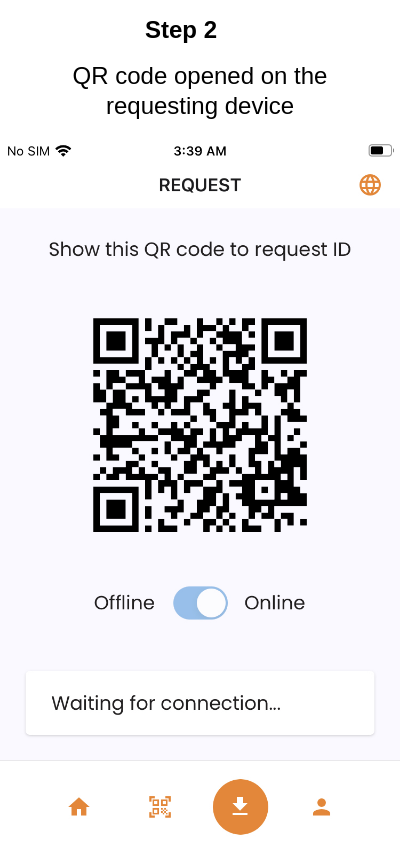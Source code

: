 <mxfile version="20.7.2" type="github">
  <diagram id="Mq-TIC8QKV3AhDGzrJvn" name="Page-1">
    <mxGraphModel dx="1034" dy="470" grid="1" gridSize="10" guides="1" tooltips="1" connect="1" arrows="1" fold="1" page="1" pageScale="1" pageWidth="850" pageHeight="1100" math="0" shadow="0">
      <root>
        <mxCell id="0" />
        <mxCell id="1" parent="0" />
        <mxCell id="I4vXzKeWVCMAm9B2MQ4L-1" value="" style="shape=image;verticalLabelPosition=bottom;labelBackgroundColor=default;verticalAlign=top;aspect=fixed;imageAspect=0;image=data:image/png,iVBORw0KGgoAAAANSUhEUgAAAu4AAAU2CAIAAABFtaRRAAAAAXNSR0IArs4c&#xa;6QAAAARnQU1BAACxjwv8YQUAAAAJcEhZcwAADsMAAA7DAcdvqGQAAP+lSURB&#xa;VHhe7J0FoFRFF8f37r6gu1MBARMBwQAEBANQuqRDAUFBEBQ7PwNFsAtb6VRA&#xa;UBEEQaUVEZSS7obHq939/mfO3Lt38+0LkJXzY7lv8syZuRPntuH1eh2CIAiC&#xa;IAixiVP/FQRBEARBiEHElBEEQRAEIYYRU0YQBEEQhBhGTBlBEARBEGIYMWUE&#xa;QRAEQYhhxJQRBEEQBCGGEVNGEARBEIQYJtJ7ZRBlGIb2nB/YVYpGPStNZusS&#xa;OX1mpWWWsy1f+I8RTYcJToMQbKPvaSwhm50zm9mzxr9SqCDEOh6P56+//tqy&#xa;ZcvRo0dTU1Ph5UmD4dlAe8JjTRoRErtcroSEhMKFC1euXLlq1arw6oggwo3l&#xa;qFTJLOEKix6r5pacAJnhioi+6JApOTB6IcCe2HLv2LFjr2KfolSpUiVLlixT&#xa;pkzp0qUrVKhgpQwoKFPlCoKdHOk8Z6lbQgK2AUJyRGGQKTk5Vagg/Oc5ffr0&#xa;vHnzDh8+rP0KDB8eRDyocwoWyDKLFSt266235suXj6MYREUeuTms0LkhoFbh&#xa;Kplh5bMPtx6Xkp6e/uuvv86cOXPKlCmHDh2CjYlYWLIpKSmJiYnx8fFOpxPe&#xa;EiVKtGvXrk2bNnXr1oXtaWl4DrQVLgRCdqRoehensVIGZ4ksOVwstsHhmSWk&#xa;8MhkIYsgCDxw3G73jBkzjhw5kjdvXixVOA7PlSsXwrGK6XQZkakBiOKSk5P3&#xa;7NmzYsWKU6dOFS1atHXr1hHOzQQTA6aM1SIej2fjxo0HDx6sWbNmgQIFODZH&#xa;4CK4KaJvfQvshk8//fTBBx9MS0tLSkqC12pVFmsJZ2DW5M6dG7bOqFGjevTo&#xa;kakdJggZYvVkODBqNmzYgPno4osv5thguIvaHXZYGg7Otm/ffumll+bJk4fD&#xa;I4DJaPny5YUKFbrqqqvi4uJ0aBAhiwsgchrWLZtCBEEIAJPG4sWL8+fP37Zt&#xa;WxgxOjTzBAw99tqHrT0B3DjanzZt2smTJ2+88UbMNhweDZm47RfF1K9fv0SJ&#xa;Es8//7wO8gcJxo0bV6pUqQEDBuigbMC1BajnL7/8gqLz5ct3xRVXNG7cuHDh&#xa;wlWrVn3ppZesNBZIBgWWLFmi/Q7HtddeW7Jkydtuu037Q8GN26RJE6Rs0KCB&#xa;Ds0ILh1GTIUKFYYMGYK5HjsgPT0d4fZ9Y20tYPEg5aFDhwYPHlyxYkVIQAIs&#xa;OTpaEDKD1bssB7ofmDBhQr169TAZwZ6oVKlSwYIFGzZsuHTpUk7DIAuwuqvl&#xa;sECv7tmzJ8yg4sWL16lTB2MQQ++BBx7AIRQn4EJZDhwYlddccw1GKEYTHLB7&#xa;cHS1f/9+K6Wd4OLsNGrUCOMRhv7VV18dnJf57LPPihUrBt2QcuXKlTo0CBQE&#xa;NZAGitWuXVuHCoIQhi1btjidTgxh2DEwL0aOHFm6dGmMo8xSpkwZ5E1JSWGx&#xa;COEtO6wQBu7ExETMMygaCujQKFFTUMbw/T7VqlVDFhxm4ZCLwy04weuvv44E&#xa;nTt35sAswHLswDxC9SC2SJEimItbtGhRuXJlUt3haNWq1YkTJ3Q6BWv43Xff&#xa;ab8ZAtasWaODQrFixQpOhnk/WAcmIByHnrfffjuWCs5oB/NvgQIFsHhgKsde&#xa;wRZuhPAJGN551i6EhObNm58+fZrFhitdEKIE9vSDDz7IvcsOulx8fPybb74Z&#xa;3MdC9rrff/894FyO1Wkx3ezcuVOnU0BCv379rDT2LY5/fvjhB50uOv744w9k&#xa;tMABoo7w5+2339YpHI67774bIQEVYe+mTZt0IocDBx4cJQhCOHCQ8N5772GN&#xa;wwh66KGH9OBRI5oHdYZwMt5CAmRCFI9Hy8FudgB2o1AUDQU40I49cQDRnpWx&#xa;1AKYKLt3756UlMRRDCfIPgFytm/fftddd6WlpT355JM4tlu0aNHs2bM3b978&#xa;/fffw0icNWvWmDFjdFIFZ0fF2Avg5sB3332XQ0KCOdHKG7IuAeGYx2vUqLFg&#xa;wQK0uw5SV45gtUCx/v37T5kyZeHChVAVymMLzRGCcL7oiJSWwJMnTyIWJhRk&#xa;whuydEGIEvSrL7/8ctSoUXAXLVoURxc///zzt99+O2jQIEShN953330HDhzg&#xa;xAxM/2HDhiEZ3EjDgaB169bbtm2Do23btjNnzly1atWnn34K4wZdFKa/dXaW&#xa;swwcOPD999+HI1++fIiCtOnTp0MCQlAcZgwY61biDEEV2MHDYfz48faMIYVM&#xa;mjQJk1LA8GHvxx9/zF5BEKIhNTUVW74/BlYFBwIMvZCjLxhOxluWAFE8Hi0H&#xa;u9kB2M3Xs1iBAOyJA1GKRYt1hgNg5tKhNrJ/VgbYLa/XXnsNAm+++WbttzFt&#xa;2jREYWLVfkWEszIwMuyncOylHD58OCEhgZNdeeWVOjQ8mJSLFy9uvwnA5XLl&#xa;zp27Y8eOOP7TicIDywYpkT5AQrFixSA5guEpCNFw6623okc5nc4///xTBynu&#xa;vvtu7mzjxo3TQV7vli1brBnkyJEjOtTrZcsGYDjb+yQMbk5frlw5HeT14pCD&#xa;zzhCyNKlS3WoGmU9evRQYhzPPvusDo2Ciy66CFmqVq2KYQIHbDIYYTrOhv2s&#xa;DPjoo490hA0ceuH4QaeQszKCkBEYtu8peODrkZNVeLpgydGAQt99912Uzt59&#xa;+/axIzJZeUXem2++iQkLk8i8efN0kAkkWluG3ZgiYXnce++9devW7dWrF47t&#xa;du3axQmCsVteP/30E7b16tVjr11ymzZtYOs99dRTfLQXmRtuuAFHbJ9//rn2&#xa;+5cCObABr7/+eu23YZVoLxq2yLFjx9xuNwvBYSgWDxyz4riwSpUqCLEnDqZy&#xa;5cpIifS33HKL9cgZ9t+hQ4cg2a6YIGQWvouladOm99xzT8B9cw0bNmSH/To0&#xa;uhx3V2TkUcneDRs2QEiTJk2GDh1q75OwYNCBEbJ3717r1OzChQsxHOBAFow1&#xa;DgRI9sQTT7B71KhRnCZDYAz9888/cLRr1+7pp5+GAwcb1mwTYXB98MEH2mVj&#xa;7ty5e/bsgUNGliBEgzVScmTIRF4Ng0Gh9nKxau/evVt7IkhDRPTwGY7Fixfz&#xa;ZZ1SpUph9dVxCj4r06lTJ7bmmG3btpUtWxbh0I8f5YIDxtCSJUt0ChN7LuaZ&#xa;Z55B+vr16/PttHasxPZc4c7KYDrDNuCMCzIy1atXR+zs2bOxveKKK3R0EEip&#xa;XV7vb7/9VqBAAVQkb968mG11qAJtMnny5A4dOvC9lqgyUsLdvn17hB88eNAu&#xa;BxXMkycP5OTPn3/t2rU6VBAyj71f2bHCH3jgAfRwMGfOHCsQ5kX37t2LFCky&#xa;ZMgQDokAcuGwhM8m1qlTxwp84YUXWLI1FuzKcBTYunWrDoqI9dzAypUr+QoX&#xa;BkjHjh11tAmKsM7KwG5jx/r163W0qcPtt9+O8BtvvJGHuZyVEYQM4bMy7FYD&#xa;K7uwqCixl/7UU0/hyJ/dwD6x2MmKKbNo0SKIw+Ea3G3btoXbks7Xg2DKsBdg&#xa;XecZBDMRMuLID9PTiBEjEFK4cOE//vhDpwvDL7/8wtZP8+bN+V5jqyw7VmA4&#xa;UwYTYuPGjeEItp8WLFiA8FtuueWvv/6CI5oLTAyMEhyewnrTfq8XB7VYLWCl&#xa;8bPimH+xtYPw3LlzDxs2DCl1Hq/3jTfegJwDBw5ovyDkBPaRgnH3/vvv81VU&#xa;dHV4dYQJjWGV3p4LBHhhi/AjfhA1f/58Her18mEAOny7du10kJkXXd0aCPaB&#xa;acdeSmpqarFixZC4YsWKHHL11VfDi4Fz8uRJDrGwTJnp06fzyycxAHWcYu/e&#xa;vWx4ffHFF3yOSkwZQcgQuzFBAyzbsKgosZf+5JNPfvDBB3AEzEUBZOUCEyYm&#xa;8PHHH8MWwQzy2WefwQtZHMVpLJ544omNGzdi+vvyyy8bNmyYmJhYq1atUaNG&#xa;3X333UePHrWOpcJx7bXXfvLJJ7Bm5s6dW7du3UqVKvXt2xdFIy+XyASXGwAS&#xa;Dxw4EI7gm395NgzWxC7fjhWOCXfz5s333Xcfe2fOnIm5EtKwTmDORUiwBISf&#xa;OXMGaZAS6Tnw3nvvhZzixYuzVxAyC/e0gP6GQQFr47LLLqtatWq+fPn69++f&#xa;J0+ewYMHo+NhGFpZ2IHEAYPICse2ZcuWkFOyZEkMQBwM3HDDDXPmzIFJpBIS&#xa;9evX50MOGCvr1q2DA9k576uvvsqiAPo5OwKwFz1v3jwc/8DRpk0bDsHxErYY&#xa;OJhtOARYMhnYK3369IEDk0NaWhocnADe9PT0QoUKWdICqikIwnkOllRsI4/c&#xa;rJgyPEeUL1/+nXfegQNr+T///MPFBMwvYPny5di++OKL1i2unHL06NGY+1at&#xa;WpXh5fPu3bv/+OOP3bp1w0S8bds2zE2Ys0qVKoUJjt8fE1xoMCi0VatWZcuW&#xa;5Us8OtTh2Ldv36xZs1CXO+64QweZIAskW8LZgS2Hc6DFhAkToCFbKvAGJ+CJ&#xa;nsPZ1unatStyWYGCkGV4TPHWAv3qxIkTGzZsgAHB12dxMMC3ySPWysIOqxPC&#xa;ayWwArds2YIDEn7uCQYNvzCGo5iCBQvCskF6lNi4cePXX3/9t99+mz17do8e&#xa;PWDK6EQOB79gJhxcHAYFq9SuXTsOZAewHmsCnMYCyXr37o1RhoOcGTNmIIT1&#xa;//DDD+Hu0qULX8aFG8d2lEEQhFgAo5hPJ/P8wNtgsnhWhh2dOnXCenzq1ClM&#xa;WCEtktTU1N9//x2OK664Alu7Kvnz569QoUJSUtKff/4JbzB2jevVq/f555/D&#xa;7Jg2bdrw4cOvvvpqSMbBZdOmTbHlOUsnDU98fDw/182zG/PBBx9glu/Xrx8/&#xa;fxEAJFuVZYd9C7hcLBWYK/nuY47Kmzcvv+oHdtjjjz+OLb9rCOGUTYG6Ixfy&#xa;WtIEIQdBv6pVq9Zbb701duzYO++8s1ixYt9+++3QoUMvv/xy+3tWuA/bu7Tl&#xa;thzow2+88cZjjz2GbowjAbgxJB955BGOZaZMmcK35x8+fHjIkCE1a9bE4QGG&#xa;LUbryy+/zGkKFSrEjpADFsVhMsGhBWJxrMK3DyPwsssu44vUCxYsiGAMYT7h&#xa;Rx3HjRvHIYsWLeIbnDHwsWUjxqqUIAjnPzg+wdzF85J9dgoEcdHD9538+OOP&#xa;7MXUcOzYMcwgkP7iiy8iJOBeGbZjSpcuzd4A+JHRL774QvsVka+HWaxfv/66&#xa;665DdhgofAWdM0a4Vwbu3bt3x8XFVapUCYYXvDBiypcvDwn8uFdm75Wxs3z5&#xa;cn4WCSYRHM8++yxaRseZIOSZZ55BLJ+gguOXX37RcTaibAFBiExAR0Kff/LJ&#xa;J9HxAKwEHWpiTxyuB3L49u3brWebYRtxFHP8+PHBgwfD8uDpBj180KBBCLSu&#xa;3n755Zc6aRjsb7BormjWrBm28LJMzDA6qYJPDAM2gGBOwY2UPN5xoAUv7DmV&#xa;1iv3yghClNjvVqEBlm1YVJTYS3/llVfst5aGIytnZSwwZRQsWPDTTz+F44kn&#xa;nlizZo2OMOEHlw4dOgSjgUPs8AEW0kAPDgE8YQVgT8BguuSTK2lpaTAI4Iic&#xa;kR2Yglu2bLl169b58+fDO3v27J07d7Zt27ZkyZIqVbQE61OnTp0VK1bgeBcL&#xa;xj///IPjV7SMjjNBCI5uEYvWQK2R/tprr9VxNkJWRBAiwB0yoFsGdCQc3Dz6&#xa;6KN8qnbZsmVHjx7lcOQaMmRIlSpV+LHncCAZC4Qp0L9/f3bz3b4WBQoUgKmB&#xa;wwwcG2CUnThx4s0330SgdeaVjxPYHRL7JaS5im+++QZbeDmjPQEIkIbRzfec&#xa;jRs3DhXkV0/xKRlBEGKRHj16BBgJIcmWKcPSGzVqNGzYsNTU1O7duycnJ9sn&#xa;0CJFilSqVAnWRsDtfsiIJX/Dhg1w165dO2DOtZQ+ffr066+/jtkwZDVgzfCj&#xa;DZg3OSQYS7Ll4Jt/+WCOtxwSknDNB2nBUdWrV58zZ05SUlLRokU55I8//pg5&#xa;cyaMPGytF7EjFmmWLl3K58wFIftw9+btt99+27x58xYtWtjPcDCwZviNc8Aa&#xa;NT/++CNGGSyPp556ik9MspyePXtCSKtWrVJSUtDbrREEIIT7vyXkzJkzGONb&#xa;tmzhkBIlSvBLgeHetGkTv22vdOnSMGU4MOTIOnDgwPfff8/uLl26QAEL6z17&#xa;y5cvt66OBQuBoYaUCMfx1eeff47pCKpClI4WBCE6+I4Lvm8EI1eFZZ1MSUCh&#xa;mCWsWz744MQ+/4QGwz5DrBPO1gWmgFPQmDKuuuoqFgjsD2N37NgRIY899pj2&#xa;m0yaNAnhEKj9oUApfLJ66tSpVoi1xVEXZi7E7t69W0VSuHWBydKwatWqCOET&#xa;zoDToJl++OEH5MXcaqXkeTzCe2WiB9YbjgXz589fsGBBKIkt3Hynjk4hCGeH&#xa;vXv38j3mlStX5muvgDs53w8L4uLiYE9zlHXKJD4+fv/+/QjhxGziY4y8/fbb&#xa;KqEGg71u3bqcxRrXhw8f5gus6OrWeGT4OjIYMWKEDgoDv5UKJfbq1UsH2cDx&#xa;EsfC5IKXlYRuCEE4X2AC9upgy5YNIxeYBCFKcCD0nvoGE9z2bzAxPOgiY0/z&#xa;4IMPsthwWKswiPANpghEZcpYsKGwaNEi7VewEr///jt/9BHYTZmFCxeywTF9&#xa;+nRL3bVr12JpR8p3330XXns1gN37yiuvIFm5cuXmzJmjgxR79uxp2rQpomrU&#xa;qMHpYcphC8MFZdlNGdbZMmUAv9+PZ177NL1x40aEZO1emQBuvvnmXP4fRodW&#xa;OEDk2xJZt4BaC0KOgH5lWQ9VqlT58MMPV65ciWEIC4BXdwCrWqdWTJ48uWfP&#xa;nnPnztV+JcT6cAG67qBBgxD722+/TZgwge9RA5BmH1bDhw/n8EsuuQQ20/bt&#xa;28ePH299kb5IkSI49tBJFcH937re+tVXX+kgWzLrm96QzyEA4xch0NAyZYB1&#xa;vzC2ixcvtiSIKSMIUfL111/Dnvj777/hTklJGTlyZKlSpXhM8TZKkAuWUGpq&#xa;KouNhk2bNqFoKKD90ZE5U6Z69eqohnXbbwCvvvoqYkHAN5gwo3Gtypcvj6jL&#xa;LruMvY888ohOEX5dP3HiRIcOHTg9Sm/fvn3//v0bNGjAjwJVrFgRJpROqoTw&#xa;VZuA236hkn3OxZTKp9lhTtm/yoTdhpSZPSsTUvMffviBNYRAa5snTx6sGYgN&#xa;V1lByBF27twJs8De93jLdO3a1TolYxGyT7711luW9RNA8eLFYR7pdIpDhw6F&#xa;/PQHwGEDv1dTJw2FddkIozI56A1+AMcqpUuX5oqsWLGCA/msDJg5cyaHgI/N&#xa;j0di7NsL5ZlHTBlByJD169fDnvjiiy+swYihFHkIRyZyXisWxX3++ecoOuD7&#xa;cRmSuXtldCaFDrJx//33N2rUyIq10tx5551Ywlu1agW7YeLEibAqmjRpArvn&#xa;ueee4wSAZ6hgMK9NmjTptddeK1eu3MaNG6dOnYpKLlmyBOkhEIeb1o2E2CLQ&#xa;KtQOR2mPeiKUL59369YN8q0scAA+OR89ITVv3Ljx/PnzYc2wcGzhRgjMMrjD&#xa;VVYQcgQMlsWLFw8ePJiXbR4XLpcLa/nYsWMxPVl3zADuolafZC9zzz33wASB&#xa;VWRPX6RIkRYtWixfvtz6ohODcBzkDB8+3HqDC4M5AUKQOLjbc1m8tQ54mjdv&#xa;bp3ftUAaDEwMeU7Mjz1aUYCHLQe2a9eOT/r27dvXXiimS+0SBCEi1atXL1q0&#xa;6KlTp7Dm4jADjuDhw8MtAmpo6jTBw98OhJ8+fRoFoTi+3zSz95JG9UaWyEBC&#xa;SC2DwxHy119/XXzxxcFTFQgnxwKHfWvXrj169GiNGjWqVKmCycvKwo4MJZwb&#xa;LDVgcjVr1gx7CEelc+fO5Te+C0KOY+/5AaPgyJEjq1evRg/EqLFbJJEJEOJ2&#xa;u3EgsX379ssvv7xixYo6NAxIvGHDBgzVAgUKVFNweIbDM3KCgNjgxBGyZ5hX&#xa;EIQAsHLh8Pvw4cNw85DB1u7O7CCyJEQGdsxtt91mfwdbNGTOlIlGe3saFm73&#xa;BmQPSJB9otEwQ6IXkmFKHBzjUHLWrFk33ngjvPb0OV53QQiGu1xAZwvotwFe&#xa;O1ZUhDQgeoEBZDZjyAT2wAgSOCrDIgRBYDwez19//bVly5ajR4+mpqbiKEVH&#xa;REf0Y83lcsXHxxcpUqRy5cpVq1blx5cyNVQzMGWyNuyzOVlkMzuIICFD4ZzA&#xa;vtURWSVHhAhCOCJ0sKxFBWBPyW5ri5AohWSByBqe7dIFQfi3sM8zOigj9Hwk&#xa;CIIgCIIQi2TuFldBEARBEITzCjFlBEEQBEGIYcSUEQRBEAQhhhFTRhAEQRCE&#xa;GEZMGUEQBEEQYhgxZQRBEARBiGHElBEEQRAEIYYRU0YQBEEQhBhGTBlBEARB&#xa;EGIYMWUEQRAEQYhhxJQRBEEQBCGGEVNGEARBEIQYRkwZQRAEQRBiGDFlBEEQ&#xa;BEGIYcSUEQRBEAQhhhFTRhAEQRCEGEZMGUEQBEEQYhgxZQRBEARBiGHElBEE&#xa;QRAEIYYRU0YQBEEQhBhGTBlBEARBEGIYMWUEQRAEQYhhxJQRBEEQBCGGEVNG&#xa;EARBEIQYRkwZQRAEQRBiGDFlBEEQBEGIYcSUEQRBEAQhhhFTRhAEQRCEGEZM&#xa;GUEQBEEQYhgxZQRBEARBiGHElBEEQRAEIYYxvF6vdgqCIGQEZgzDMLQnRuBZ&#xa;LubUFoScw2M7c+FzBwzntMP/nN68yL3/b/epw57TRzynjyHQyFPQla+oM2+R&#xa;hJLVcl/SKL7oRQgMyOhxeJ2Of3N8iSkjCIImFs0UQRDCwSM6/Lj2uB1Ol8MB&#xa;w+XEqs+T//rJfWQvR5hZnF7DY3gdTsNwexxOJ8INZ6Giuas1zH9t17g8JWwp&#xa;gbaQYFKc+0lETBlBEMJinwTDT4gxw3+gCoIQPRE7vMcDqyM19dgvHyWvmuZO&#xa;TjYMWDUerwGzQKfwsiUDAQacTghDAgj0YhuXO3+dNnmv6+1KyKvSelRRVJaY&#xa;MoIgnF94vW49PZnzVCzi8XicTkzEYscIFyK0ysP8ICPFGgBkeaRuXXZ4zv+8&#xa;Z0543Q4jzuvxOpw2k4CsF0rt4SwUSedd2DxyeZ1upzfOyJO70G0P56ncyAuD&#xa;x5L9b9gyYsoIguCHfcm33DxRwG2PjSFCVkoQLhyUgQELxmkYdCXo+MrPjn//&#xa;rpNCDYcTMYbT8Lo9dNKF7B7KYCSUvxTOlF0b2BLCmHEbnjgjwetI97iRTB/n&#xa;5GvUr9C1vdQBA3z/zjGDmDKCIPiIZhqKOVOAFY45tQUhJ7Dd5EvWjMPjTjs6&#xa;/9kzvy+gwaDGBf46c+XJVet2l9dx8ufJZnpP8d4fYcjs/6gnjB2+8JTvug4e&#xa;p5G0eq435ZQ6beOhS1KGkXhFk2LNn3AYLhpoqpRzjK6hIAgC4CVfe0w4xNrG&#xa;nEHAlbLUDq6gIPx3oVWe+zwGAP4cmffMmd8X0nkM8tI1o1zVry/Vf2qRBvcm&#xa;/fEtpTfcsFHy1LwtoURV/PLWbM52DLan139fpN6gsv3G56l8LV178jqcdCrG&#xa;mfrngkNzn6ITPOYFqXNMiGlLEIQLmdTU1HXr1u3evXvPnj3Hj58sU6ZM2bJl&#xa;K1WqdNFFFXSK2MHjcaxZs2bTpk0HDhxISkoqWrRoiRIlrr/++hIliukUgvDf&#xa;xYMB4DScZMDA4KDTMyd++eT4wvcts95ISCh86wN5LrsdZk7SujlH5jyvD2Zy&#xa;5yl99yRXniJI4046sv/9Tp7kJD4eKHz7yLxI7zROrJ126vs3vOlplg1RsHG/&#xa;/Nf21J5zi5gygvDvwPPCmTNnrr66Frx6BgmiSJFCJUqUuvrqq++4445ata5W&#xa;x0B+JCcn16hRU3ui4MEHH+zbtzeXroNMduzY9cUXX0yaNOnIkSM6yEbt2rV7&#xa;9uzeokWLhIQEnhZ1hOLEiVN169aFWJY8derkK664IrgIiwceGDFnzhxO3Lp1&#xa;6xdffF5HBNSIXlehHpoIP1NxjbRHgcQwXF5//c0pU6bAiGE1LCFw1KpVa+jQ&#xa;oTfe2ABpOZYZN+6jl19+mbXSQeFhgV7SzujStfOTTz6uIwTh/CCgJydtWnRk&#xa;2qP6BAs6cGLu4h1fTSh7Fcfu/6Rb2r5t5DK8ea/rWLjhYIxxlnBs0dhTv0xB&#xa;JozG+BIXlej9BYcn71hxeOqD3tRU670yxds9n3hJQxLi41y8dCZwWhQE4dyA&#xa;iYCng9OnT2Pd5a0FvKdPnUk6nbxr155Vq1Z99OEnWO+7du2+e/dulZtOC5s4&#xa;kR4mkSXhTFIKO0KSlpaGPPYJjvnyywkNGzZ455137HaMToaZyOGAGoMH33/7&#xa;7S137twZPHV4vW5SWGmCrdutbwm0QGW1S5GammpVPCUlRYcqkDLptFmFM6ew&#xa;QRoWy7DbCuEaMVzK6tWrGzW66e233z548KClhqUAHKhLt25dhg17ID09XYW4&#xa;ORZeCIQthS3Lt1o1GI46k3waSrIcQTivQOc3Oz0OEU4fn4sDBqe2Y/LkLd7l&#xa;rXjTjkk/uidt33ZDjXQkyHdVG7JjVJTX4cl7ZWvkgT2CYZJ2cBsSQzSiclWo&#xa;U7zTa0ZiojXKjsz9nyftlJlRbVGcirQG4NlATBlB+NfA+OfnhLXfH6fL4zBo&#xa;gTQcLjoz4XAtWbKkRYs7du/eax+5WIbV1nf45XX4lvZAaKqym0EE8j722BMj&#xa;R45MT+coa+th4SjdyrVhwwZYMytWrGIvw6V7HZSYHOy1mQ4cbrktLJ2BX5Sh&#xa;ygU8t1IsQkgHS3KAKAaxf/65sUePHnv36pd9ATOlWR2HBzIMwzV16tRhw4bD&#xa;Dzepbwrn9Ly1NITDdJMapj66ZTg7uwXh/MHsvp7jyz9OTz5tDgFH0db/SyhZ&#xa;zaG6MfruqQ1zyUEj3ZFY4bK4QhUQiLw0UhzO+KIV4stW9Xoo1utwndo4hxw0&#xa;QDwJZa8q0vIZPuuCAeJJTjr582dcqN7aRhA7zga+6UYQhHMPDv0vuaSaNcg7&#xa;dOhQtmxZdmMVP3ny5Jatm35asiwtPQWmjOHEZOK56qor5sz5Wr3PijhzJqVq&#xa;1SqWcdOgQYMiRYo4jTj2BmJ4WrVq1aRJY+1VS/IHH3z47LP/g8NwxJPx5I27&#xa;8qrL77zzziqVq+bPn3/Xrl0rVv46/stJJ08dg548Y6CIH374vlixIla5J06c&#xa;uPzyKxHLdZk9+6saNWpwlBVoZ/Dg+2fMmMHu9u3bjxkzmt0AbVK1alXlJMOr&#xa;Qf3GRYsVhFbwsxwIhP2HpmB9Wrdu3aRpQ2VGOFGLVq3arFnzm8pO3HTTTWjV&#xa;atWqFSxQeOvWrWt/W/3mm28eP3YShhcL+eijcTfffLOS7Pn+u8WzZs3ijJbO&#xa;ycnJc7+ZDS92gcebelPjWwoWym/ZWIThubFBow4dcSArCOcj7lOH973f1pGm&#xa;zz7mrXdn4Qb30pDHNELvkzH2f9Itff8/NFQdjgJ3jMx3eQt6agldW5ssjlN/&#xa;zj7+9YtwOA0jrmTl4r0+RgKVleQfWzTm1C9TOaUzMbFM/ymOvMX0+FEDUzvP&#xa;GmLKCMK/SVJSUrVql2qPw4HV/ZpratGEolZWFeb8559/Bg267/fff9encLzO&#xa;CRMm1G9wnYrlhb86razqiGr69Ol16tQ28wZDxoE1s6CgrVv/ue3W5skpSSgR&#xa;U1tcXMKYMS+3bt1WJbNSOo8fPzpkyAMLFixQXlrmb7vttvfee9dc7ulemcsv&#xa;v1wJoSkFpsxVV12lauHDrBdx331DZs6cyW42ZaxYvzbxOqfPmFynTh2rRnYh&#xa;NnSNfv11Rft2HWGm8KmskSMfHDRoEEdBgsrr2r9/b69eff74408EQVTNq2vP&#xa;+moa3CqWlOcisOUER48eveoqup+JmTv3qyuuQNU4JSXkVrW5BeH84sjCl8/8&#xa;OpO6tOHyGh6nw0UTieHr6h53uoPeLKNSOw3MM9z/gTJ33B5YNR4+o0O93YjD&#xa;IISt41GXq2hS8jhS6NyxSpD32vaFGw9RbsvaObvIqBOEfxPMI9qlVlCePsxA&#xa;DE+aUC666KJ33nknd+7cLpc6E2N4Zs6aqhIQKgvmGfVuKx+UN9SPozgXFfT0&#xa;00/CGDJDnO+//66yYwCSxVm5ChYs/MEH7zVu3BjJmLlzZy9ZslilZMjUQDh7&#xa;4PDXhwgIUWIIdiOW3X7JjHSvh2qNePygDCZWdvj/CGRfs2YVsrAdU6BAgbvu&#xa;uoujFJQXf0qWLD1y5CNWub+vW52cnAy3KpekqWR6i58qTkGvFwPx+K/0Ia9K&#xa;Q+pZbkE430j5exk6rDpZS09Qexxuj9vtTkuHpeFOw3+P03BpO4ZGoeFJd9P7&#xa;8tJxUIAtkrrZjqE4p8fldXjTVRoMNTeyY5CmUnb1kQMUkfz3IvqrMAcP5dWu&#xa;s4AMPEE4X6C10H7ZQqEWSEf58mWvv/56TCqUwOvcuZNu/uWpQa+g9IWUTMwU&#xa;LPbw4cM//rjEoKxYir1t27Zt2rQpwr3qgjqFKtgdHx//wgv/g0UFL8BKP2vW&#xa;11YChT5xAkLeAMQprfTQgWE3wtnNmDoYUA8OldCXkR2MXeCePfuoNdQJqurV&#xa;qycmJnKUAoF0Ygbbhg0bjBo16tlnn33uueeeeOKJ1NRUncQfKlJdzDL9Ojs5&#xa;6W4bDiU4pfYIwnkDumX6kZ3uY/sdXhdMDw7ESEJnpae0YZmo3q16L93X60CI&#xa;Gj4AVgslc8DQUahx7YGRQzfy8rGTh85GqsReZIK5pNzuowfSDtPlKuTgEJSn&#xa;0p8txJQRhPMJcxIJWBcxC1x88cXqXhY6AXPo0AEOVJEqi8qY2dV07tx5HnUr&#xa;nzqfbIwY8QCH89kLyGfYjW3ZsmW7detCKRTz5s1LS+MnlVhtPZ9AjZCa2EUF&#xa;ExBu6WAz78gRLNmekW+y4TRr1649efKkCmaojioxyenSpXOvXj169uzeu3fv&#xa;AgUKcIpgkJ6k2UxMJUHvJjt2NQThPAHd8symH2BkmMaHw3A56ReHgwQXn380&#xa;R666WkRXmQyPixxI4Ixzwdgx4lwU7nTxyEIqD/4hIyS5XA4lECkpyhyeZzYt&#xa;QnF0Qxv7z/Lg8I1PQRDOD2iZDF4X9+3bZ9krpUqVUWGBBgRyqakkxEIbDFL+&#xa;8MMPlvuKK64oV65ccLkBmHfIEidOnFi1ih9l8ptJMhSSOUzzjoksXN1Vo9Ok&#xa;paV16NBpz549KobIumI2HVQLo74yeQoxAHpryr6N5FDeAk3uKTtiCf2G/6Qd&#xa;I5YklOW77ImiHV4q9+BPFUb8hC2iygxfXOZB2sJdrP0LSIBBBGMnodxlCEEa&#xa;xLIQ/Ao1HmQNsdT9f2Eb8uzs2UBGoyCcX5jnaxmsoLSIJiUlrVy5kgLU/RkX&#xa;XXQRuUMZEGqb8bhmu8da5uGtX78+uyNTt27dhIQEtZwTlgRIswKzD9eFsbsz&#xa;pGrVKkWKFGJNvB5j/fr19eo16N6958SJE3fs2EWB/jpaOueg8oJw/oDR4zl9&#xa;hK4cqWkhvoTParHwpvhOXjoTC2mXwj4ujFyFMDnp0ZhsP9+pcZWqol2Ytk4f&#xa;065zMrDElBGE8wv/lRsj1JmW5n7ssSf2799LN8Sod8a0adOKo4MX4AEDBtxw&#xa;Q/1wvy5dunEyLmX//v2Wt3Tp0uyOTFxcXLFixSwlDxygS10AmmTK5ogM14u3&#xa;/fvdY68CTBO7t2vX7ioHwTo8//zz6lhQv5UnPT190aJFw4c/WK9evZo1a/fp&#xa;0/vDDz/etGkLZ7F0zkHlBeG8gkwZOkCig6KEohdzoB33mePahekmt9/FVvu4&#xa;QBTdS6Pc7uRT6q8fduGe04e065wMLDFlBOE84tdff/3uu+++/fbb775bgO3M&#xa;mTNHjx590003TZkyBaPVcLqdRkLdOtddc801nD54AYZtsTM89hfHud3uY8fM&#xa;IyeHo2jRotqVETBlsGU7wzJlGOgTrFKWUXfweANqtGPHjl27dvEW3j176FwL&#xa;o4r2NG/efOzYsblz5Xd44wwHfnQJXz385Tl06ND33//w5JNPoklbt26NFlbz&#xa;u+/ikSD89/CdIMGYylNYu2x41RN8jMv/rIwNjyuXz8oxziRpF1DWDR1I5Pbl&#xa;tRd6DhBTRhDOI0aNGtWnT5++ffv27t27b9+77x10/9gxb27fvp1jMVeULVfy&#xa;nXdfM718gORn0ERvSSA7PWOZVbggSweAEHj5PuIMiawnYlkaO3SoCYdrjx8o&#xa;2mkY7rZtW/+wcF7vPl1z54njdxBTTWHZqFx8/X7Vyt/69uk/9P6H0nyfwxME&#xa;ISYRU0YQziOUZWA9aOOg55CNdMtcaNKkyZQp00qUKMVeazm3L+0tW7bsH55O&#xa;nTpxMsCXirTH4Qj5CcmQHDpknjqmd7SU1C7TrIEmlsIh4dgM01gmEddowIAB&#xa;2PZTqKpod6dOd3IyBU9o9F7gcuUqPPPMc+vWrZ8wYcLAgQPr1auXN18ixDKU&#xa;ykjHb+q0ic8885QKkXMzwn8TZ17byZKko9plw8iVS7tg9KeEO5vidCef0E6M&#xa;0Nx5tAuouYcG/hnb6R9boeeAnLxTTxCEzKLf1WvicrmUUcLLqjMtLY0tA2x7&#xa;9+7Ni65KoIE3JSUFEjgcW/NtvxnA6W+55bYNGzawd9CgQQ8//BDHRiA9Pb1a&#xa;tUtTU1O5uDFjxrRvT6/Ui/DhAmCFWwS/7ZfdIKBNpk2bVreuvqCWHWAbrVu3&#xa;btGixePHj7c/1oQ2//PPP/LksU3N/qi3/V6tPQ7HN9/MueKKK7RHEM57Dozv&#xa;n7rjD2Xoe4reOSZ3xbo6wmT/uI5ph/g7tY7iPd5PLHM5u4F95KbsWX/g8344&#xa;vILREF+sbMm7JnO4xZntyw9PGMruhApXlejyDrmQ2m/onxXkrIwgnEdMmTJl&#xa;27Yt2zRb+KkiNhqw8J84cYrdnBiw1x6iyOAEA9Lz9FSmDD/UTXJ++ukndkdm&#xa;+fLl/EI5LtSSACCExYKkJNuldBWlXSYBCSIQ5fOcQY0QCOTAuhoy5L4ff1xo&#xa;PzvldrtXrlytPYLw3wLjwpm3iHLStJB24G/l9sNIzK9dSOR/VsY+cr3Jx6zb&#xa;fh25fFks3Ps2axeGm3VW5uzbMcBvWhQE4RwTcAYi4JzK6tWrW7duaw3SQQPv&#xa;G/kwfcnZzpkzp6tVu9xKE+VZGeaTTz55/PHH+ZAGc9by5b+ULFnSmrymTZth&#xa;3abToEEDFvv008+OGzeOA/Pnz7927eqEhAT2XnJJteTkZNbkscceGTBgAIer&#xa;OTTQHKlT59p9+/bQRyINz8CBAx5++GEdEdwm02bWqVtTe2x2WHZIT0+97rob&#xa;9u07wKKGDh0ydOjQcGLlrIwQ05z89dPjC99H5/YY9FC24TIHo+E1PPStAa/H&#xa;Te/Q48Mk9cUkpKSL2wr1eTFKjkROt89ggBykpzcEm+PG66bXYVMWh6NAo7sL&#xa;XNfLE/7L/znLuShDEISsUatWrSZNmpBLvW32o4/H8ePTbC6Y0IRCz2mbgf6x&#xa;kWjR4g5+qS5l9xijR4/GbKZiiGrVLnnrrbfGjBkzduzYu+++G0Xv3bv3yy+/&#xa;1NEOx81Nb01I8H2Cu0zpctga9KU6p+08Rwg7Zvfu3fv27dMvL6ZTO5TRjpoN&#xa;9bkl/nCBqhSFICpcBU+cOPXqq2NHjx6DLX78ZSWA9AFZXK74ypUv4TkX8Oku&#xa;dgvCf4xcVRqi/3sMpxpJMEnoo0v6B9zKnMEwwfjC8PeQbUMmCyI9bvrQkkcn&#xa;RiAPEySg9G4PfcLJ7WaBSElR5jjKfUkjyMZUoAde6CGbY4gpIwjnFwGL7kMP&#xa;PUSLt3oMJykpCSs0EgStu36fkwyKDUuxYoVuuEF9YRsmheGZPHnq0qW/qhji&#xa;8ssvf/zxR+FAiYcPHx4wYODIkY+cOXOaY0GbtnfwHMI617j6Sgo1PJg1ly1b&#xa;9vffdLZZH9D588knnyELVwrKX32175wHowTy7ETS8EdVSpcVUEEuHeTNm/u9&#xa;99577bXXYH69+uorkyZN4XCkD8iSlJS8erXvolLFiuW1SxD+a3jii14UV6Sk&#xa;k+wROgzAWNCDUnkxrLwYWU7YJy56/Yzh9Zif6fB66BQNYsm6UVnI3IFEiuc0&#xa;Tqd59GMgwBTsKlwChapB5/twgTVOzwZaY0EQzhMCFt3q1au2bHm74aCvn+AQ&#xa;Z8KECVu3bsWRFH9t0YQ+J6mdGsw4IX++CUVNaq4nn3w6Po6/uegBvXr1+O67&#xa;7zgl6NmzZ7Nmzdi9cuXKBQsWWJNGk5tubtToRnazzt27d9dqGJ4TJ0507Nhx&#xa;06ZNZnV06diOHfPmO++8Q4drpInnyitq1qjhu83QQmekK1D8DTyWAIuNctl/&#xa;PJdCmsvlqlmzJn10E1oaCW+//faff/6BBKqtfOnT01Off/45fc5GvT25bl3Y&#xa;c4gShP8eNCRzVb3R63DRSHHSN1GdcMcZzjg6geqMoytOTtgahppSlKlDn16i&#xa;zyqpc6wqGZ++hXGjLku5EIUERhykOg0XZCWQFaM/J+nMVbUR/VXo6SZoZstZ&#xa;5F4ZQfg3CXevjLIz9Mjftm1bo0Y3wc5AIOaUW26+bdyH73IUOHMmpWrVKrR2&#xa;Ywbyeps2bVqiRIkgy0aDBC1ub9awYQPtV7z22muvvPIqHJDgcWPrvP6Gup07&#xa;dalUuUKhQoXWrVt/zz33kDKQSed+MGM4CxQosGDBdyVLFueJ0sTTuXOXpUt/&#xa;houVL1SwSJMmTa655hpYGEeOHFm5avkvP69YumwxoqwKfvjhB7fccgscFqpN&#xa;+PXqMHfcNzdtVrxEYboapXJhyxktmjdv3rBRPXb//PPPnTrdycmAyxnfq1ev&#xa;hg0bXnzxxaVKldqyZcvGjRvHjRv3xx9/GE5+3ttTv/6NEyd+4V8RP+ReGSHW&#xa;ST956OD77dxp+svYeevdWajBvRhFNE4wWAxj7yddPPvoxjgEFrhjZL7LW6i7&#xa;ZcjLQ/XEH1+dmP2Syu2ML1G+ZJ/xcHn0rTWOY4vGnPplKo87Z2Jimf5THHmL&#xa;maMUoyzs4MopxJQRhH+TyLf9Ap5HRox4aOLEifCq2+gcM2bMsF74GyBBpceg&#xa;Djt3PPbYI/3799ceNcukp3uGDx8+bdo0+FGWOoeB7GQ56TtpFCpKTxcTJ46v&#xa;V09bD3YOHz56xx137Ny5U/n4PAdpgrzqZAmfjfbpdt99gx588EHtMbHXCEeF&#xa;Hm+6OoXDZ6G0xabcmkcffXTAgH7WjPnQQw+NH4951lcKt6H2KFgCJBUtWnzG&#xa;jGkwdDg8JGLKCDEN+jp6/5HFbyX9Ot7hpiGEsV2sy9hcFerwMHcYrhM/vX/y&#xa;p085fWKFy4rd+T4NWvLpYXXgyz6pO+kLkSBfvR6FGvAcQrFntvx0ZOpIa5Tl&#xa;u75LwRsHqthzh2+0C4Jw/mCt1jw73H//YH5QyGnEY/P88y+qSIZWd+3k9F7f&#xa;rbjBWC/jVUXQDBAX5xwzZvSjjz4Mi0GdqKBANS/57BhgTVXlypW74YYbODCA&#xa;okULw+Sqc821ygf7Qymmbkmms9WUXQn3GHFxccOHDxsxYgQl8EdVwSxa3QNk&#xa;qkp5lYYhoVjw4osv9ulzF6vKoF7aZYJYSC1XrsIXX3xms2PCSRaEGIYsF4ej&#xa;8HW9nbnywat8jiOzHkvd/5c6q+LCUMlbvQkGq6HO5qbs+DP92A4EIh2GsNfh&#xa;STv8D+wYGjTqPE6ey5rSH8KZuvv3I1894dHnd7zOXHnyX9+DY/XWnMosx9kg&#xa;cIQLgvAvQnOFv4MpW7Zst27qS5CGGzPCihUrvv32exUD1HGVHfVYUDjUeRF2&#xa;+IqAe8CAAd9+O69Hjx558+blEIoIdaFq165db72lXn5FBJZVvnzZqdMmPvvs&#xa;s5dddpkWovRRSpIjMTHx9jtumz37qyFDhgRUk0FKr0OfCed7fu2Ey6JdKsHT&#xa;Tz/59ddfN2jQQH16ScfaM5YuXXro0AcWLlygzq8ENaAg/JfAwQ76f0Kews1G&#xa;WmPAc/rUwfGD0nb/TmdsHB5X0UqJxcp5eeowvKd+n4FATmw4nKfXzVS3wmCc&#xa;GAnFyyUUrcxRyTtWHJw0xJuSYo2gIs0fdcbnMzOqLSYcFRly5OYUcoFJEAQN&#xa;ZgNMN6dOnVq9evWePXt279598uRprPply5auVKkSHLfe2ow+SOl1Ol2OyZMn&#xa;X3ttHZ0zDJs3b12zZs2BAwcOHToEC6ZUqVIQUq/e9bCWzuq8ZnHixKmlS5du&#xa;37796NGjycnJhQsXLlasWI0aNa68MsSNxoLwHwXGOgYc1nrniV8+ObHoAx3s&#xa;cDoT4ws1HZrnyjvgOfnb1OPfjKEnjRyGM1ee4v0nxeemd+t5zhzd915n75kk&#xa;eguNYeRvdn/+K9vBcfK36Se/e92b7vuGWcHG/fJf21N7zi1iygiCEAm2b3i7&#xa;fPnK9u3b86QBo2T+/G9gHNiTsfs8xF6L81xVQchZeMByz8efw3MeT/1jobrM&#xa;5FRWjjd39fpFbnnEkZh//3u3u0+eokeZvEa+q5sXuo3exXBk/rOnf/uGDCGv&#xa;4cpfoGT/2Y60E8fmPpe06RdTrGE4PQmXNS52+3OGeW/NOUbVTRAEITpzZM6c&#xa;OfyINRLXrVs33E0z5yHR1E4Q/kuoPs8miw+PO+3o/GeTf18AN+J4LDtz5clT&#xa;63aEnFo22bxpxlOi90eI3v9hLzVwKCTf9Z3dDnfKmjme1DNI43G4YQshNvGK&#xa;JsWaP+Ew6BNyJFMVdC4RU0YQBCLcSs/hkWO1JyPsiTOVMfuc4+IE4XyArQru&#xa;/Gql99Aj1uoRxVPLPzv2w3tOZ5zHm+Yw4pxIi3TqtI1Bt6jRYEksdym2qTvp&#xa;i7M8fDxeN72DBqk9Tq8jnQPzNepX6Fr+RgF8dI//uR9rYsoIghBhpQ84XQyv&#xa;ujGQAu3h4cD8RtfXbcKjyZXz/CvTqyD8u3C3V1ss9DT0fAPB403duvTg3Gcc&#xa;Z5K9njR6kslwqjt9aYAjGT2zrRLS2/O8XvqegQPGSpw6EwOLiLyuPPkK3fZw&#xa;nsqNvIZtfLEBdW4RU0YQhLArvX0SNL1+ycJltIOjQP2qUJU4miyCIOQgIQcd&#xa;BqY3LfXUzx+fWDXDSDuDaDeGqjXYDadBZ2cMftDaSc8h0ZkYl+HywIiJS8x9&#xa;Tcf81/dwJdADj2QZUQlUxL9hyYgpIwhCRKK0PAKSZZgrSrHZ55wVJAjnJxkO&#xa;AffJ/SdWjk/ZtCT9yH51owxl4bMycHNOPisDOc5CRXNXa1ygTjdXvuIItwnX&#xa;Z3DFlBEE4byGpy1r8rLNYn6EC/9XCNBZEC4cbN3efqXYdJtGh7pDhhKnH9mZ&#xa;vHlhyr6NntNH1O8YnVLNXzQuTxFn3iKJparnqtIwrkjFYJke9VkTdv8riCkj&#xa;CIIgCEIMY5lpgiAIgiAIsYeYMoIgCIIgxDBiygiCIAiCEMOIKSMIgiAIQgwj&#xa;powgCIIgCDGMmDKCIAiCIMQwYsoIgiAIghDDiCkjCIIgCEIMI6aMIAiCIAgx&#xa;jJgygiAIgiDEMGLKCIIgCIIQw4gpIwiCIAhCDCOmjCAIgiAIMYyYMoIgCIIg&#xa;xDBiygiCIAiCEMOIKSMIgiAIQgwjpowgCIIgCDGMmDKCIAiCIMQwYsoIgiAI&#xa;ghDDiCkjCIIgCEIMI6aMIAiCIAgxjJgygiAIgiDEMGLKCIIgCIIQwxipKV7t&#xa;FARBEARBiDXkrIwgCIIgCDGMmDKCIAiCIMQwYsoIgiAIghDDiCkjCIIgCEIM&#xa;I6aMIAiCIAgxjJgygiAIgiDEMGLKCIIgCIIQw4gpIwiCIAhCDCOmjCAIgiAI&#xa;MYyYMoIgCIIgxDBiygiCIAiCEMOIKSMIgiAIQgwjpowgCIIgCDGMmDKCIAiC&#xa;IMQwYsoIgiAIghDDiCkjCIIgCEIMI6aMIAiCIAgxjJgygiAIgiDEMGLKCIIg&#xa;CIIQw4gpIwiCIAhCDCOmjCAIgiAIMYyYMoIgCIIgxDBiygiCIAiCEMOIKSMI&#xa;giAIQgwjpowgCIIgCDGMmDKCIAiCIMQwYsoIgiAIghDDiCkjCIIgCEIMI6aM&#xa;IAiCIAgxjJgygiAIgiDEMGLKCIIgCIIQw4gpIwiCIAhCDCOmjCAIgiAIMYyY&#xa;MoIgCIIgxDBiygiCIAiCEMOIKSMIgiAIQgwjpowgCIIgCDGMmDKCIAiCIMQw&#xa;YsoIgiAIghDDiCkjCIIgCEIMI6aMIAiCIAgxjJgygiAIgiDEMGLKCIIgCIIQ&#xa;w4gpIwiCIAhCDCOmjCAIgiAIMYyYMoIgCIIgxDBiygiCIAiCEMOIKSMIgiAI&#xa;QgwjpowgCIIgCDGMmDKCIAiCIMQwYsoIgiAIghDDiCkjCIIgCEIMI6aMIAiC&#xa;IAgxjJgygiAIgiDEMGLKCIIgCIIQw4gpkxW8Xq92ORyGoR0KX7gQEjQX/bwO&#xa;w+lxqqaDOwD/Js0Y2+7499sfulj6R6iIPSqz9b3QQA/hriIIsYDfLGRfLGwg&#xa;0MsDP0wCIXOIKRMt/muPz+PfDynGnlK6aQBoD/oZDo/b8Ki2gRsbcplE2Wb2&#xa;dgZo6vOhtZ1On/4R1LFHhUwWULsLEt0u1FvIGb41BeE8wuCJCEMYDvtiYQOB&#xa;SBYhgZA5xJSJFl5vMlwsVe/UyaSbhsRqEh7qqq304GeibDPOgcRoZHP77/dn&#xa;Wz0ygKuvPSZW3aOX898FbYFW0AevyisIMYBTnUXEEKaJyd8EtwY4oxIIOYCY&#xa;MtFgTaYWvABrrFg42M1b7tBCAB51iI0m4qHOg9k+pBEevMYHoROwtIyTn2Vs&#xa;6mu8Xo92hcKqPnu5vthydRjqZArtv5AwLzuifejglVxBLSwI5yfmkOXBSx3X&#xa;6r3mfKVTBKCShY4SImOkpkjDZQx6nrni6r4IM0XPsE6P1+OzCDml2sKH/0hk&#xa;9mLBBtrHHOfcA32tZIvKGJUYfy1R/3Jrsz68tbpNNNgTWhIEO151l5UgnM/Y&#xa;Z4CQo5hHujU5cAKV8t+fvmIXOSuTIdTRzH5G3Q5GjH19stsxgKOwMdNI1wyN&#xa;1+E2GwdbXyuhnZWxSCHc5hFQ+8Vx6tSpH3/8MTn5jF3OvwWrzPauvZ9EwOpa&#xa;1o+9At0erttBtae0iXDeo0YujWk6yg3qsTxlqXCe4lSonjH+/ekrdpGzMhnD&#xa;nS/Aja5qLVR2N7P9n21vvjmW3f97/uWEhAR2C3Z2bN/6xhtvOIx0uP/3v9Hc&#xa;StyY9jaPzB/rfu/e/c6kpKTChQt/NeubEqVK6oh/FdY/uGPYsWLtlVVu9lzo&#xa;89p7776zefPfcDRo0LBlq9ZwRG5PQThvwBA2cFDmdDrt8xg6L0wWPqPPo94+&#xa;9oXsIKZMxqC3paSeWf/HhoMHDx4/frxU6RLly1UsV668y+WyLjOZ0FSLkDWr&#xa;Vnfq3NYwXLC21/72Z+7cuXW8YIIj7FVrVt3ZuaPX8MC9es0fefPm1XGZ4eGR&#xa;I6ZPn8ruofc/OGDgPew+x6CTnDx5cvfu3Xv27D1zJqls2bJlypQpVqxYuDuR&#xa;A6aw9PT0Y8eOqRkQUXSBksNBvnz5EhMTz4c7ms8x3bvduXz5L3D07Nn7kUef&#xa;gEMuMAkxgRrOR9ldtCgmAX3EAjvG7XYfPXqEo+x2OYyeggULYU3RfiGTiClj&#xa;gXZAx+ItQd3M49iybctbb76+cOGCU6dOYSZ1UiwWFQ9Wl44dO/cfMLB48RL2&#xa;XMzq1Vik27N7zdr1efLkgUMdU+KvX8oMQZaQZrsVDocH21BpQIbZo8Fr0D/t&#xa;iY6vv/56zuxZGKuVK1cePmIkQgynx/A47bfCrl6z4s5OHZXTuWbtOm4lC/9D&#xa;cOhKKlDTe/wOzd98Y+wbb7zmMgy31/vyy2PuaNnKHmvBq2CEWltR0Rz62+Wc&#xa;OH5sxoxpkyZN2LJliw5SQE6hQoVatmzdqXOXSy6pihBk8kB0KAVsHYaqqBzI&#xa;4HF4yYLJnz9/6dJlmzZt2rzFHSwq81AD4o9/C+jA8GSYwE7YxGgK371lKonl&#xa;tikD/CQEmzKAshv67jSIVSE6CxoW3VRJ8JOTKXjvfDX7q7lzvoYDvXfE8JFW&#xa;37f6hn8nCVGcVTWllQqKiJWeCfAGgFjbKCAHErPmXFbADXzAX6DOwoOCCS4x&#xa;nA5WuFk1eMJWP0OibB9gtTkLj6Ae4cE/9T4i/+lCQQoHZ9divX57X89dFEW5&#xa;/Pd7WELO/yzfHsUDHAI9Ho/h9Lqc8UWLFi1evHjFihffdlvzRo0bJybm0inN&#xa;7AA6BB1CC3KvjI/ADooe8+FH41re0Wz27K9Onz6NDufyOrBkOh10QSQt5czn&#xa;n3/a5KZGkydPMvOG7Fy+FlZjgAaD9ushxYOEgJMdWpTKqiIxgCilBXdrDqEE&#xa;Hkpg4VeEmcyaswAScxIE2sXa8hE2OZTInpJRavjnUcLBtq1bFi5c+MMP369a&#xa;tYICvTRosUT7TVtqnVZQjPr5BPKUwRVnUwr5EWlNJUiJmerOLt1uvbVZQq5c&#xa;rVu3vbXZLTrWcKv6+gTaqx8ZS34ElEhvenr6q2NebtCg3vPPP2fZMbSDFZBz&#xa;/PjxL7747PYWzXr36bF//37SPUM11OU2gKZxqvaBqFMnTvz114a333n99jtu&#xa;e+7Zp86cOcNpMsJeGFfKr3h7TS2nf+3hCa2xmcyKhcNMbLgDclkzL+99cw+T&#xa;A3sQFdR+raQftlgCPmuRJh34IUEcYegVkSWYNVMJ2W3J8a+gH0iDjgbxO7Zu&#xa;QdfFAQx6L+us4GWM5Ph3EnIjwB7GpSHEsij8cgThX0vyBgjkchVUFZsCvraF&#xa;8tgiBiazqq9PqCWfYk2PvTeaYfhDLpVM7y/gtFoSDispl2XOISxNp4kaLkJJ&#xa;0GIDsCpiVZn1540KCARREIteB5WQi/S0JcRe1C5drt4qgQ5MHNu2/o29b85d&#xa;FKpuZCFsWTMHMrJ8q/EJNcBhx8TR26icXrf7wIED69evn/vNV4MH33v9DXUe&#xa;efShQ4cO6rSoi9kOIURd8GSm010Q6K6KGXLipPEvjXo2LQ3zsjM+Pr757S0G&#xa;3z9sxMOPdO3e++LKldxGHBbWtJTTzz71yKLFP6gBGbKb0xE29zlzqFOvVj3b&#xa;4/Ty0RUlwNbtG5lKFB+c0y6izouUnAyQw8yrov0uP6iVgyY1Rvd7+8xojkwE&#xa;0ggxfxhQvjSkJHm4LOUgNx3n6NkAPiqaXYDzulRN1SyiVmV1/YivGSOv32kZ&#xa;P5CZ8rNAyk2tgSLTqeLISO2lEtpAPYoWLfbam2+vWfvHiy+9kphgntfxuqhx&#xa;SaDVRCpYi1Wqa7TDFpIB0A2JDx440LNnp/feeTs5OQmB0LBSpUq3Nmvep1//&#xa;e+8d3LZt+9q1a6MuHiQ3PMt+WtKqdfOfly5D6axJWLzO1m3bdejQqX3Hzm07&#xa;dmjfsVPTprdUrX5ZQq5EPsb8/PPP7+rbw51GbRtBZ25Fm5tAcvXTOnjd1LDs&#xa;ZUlweNQOYslqS0mtLJYos++x31KD9p6huoAOULBwoJqOnRDJ5WKLPx5qGRWl&#xa;t6YAxFICvxC9hSg9qaOVdSwtDtRMbNzrutAWQlR1LAVCgDRY/tBFoQ3g9ADC&#xa;lXz1H2qyin6o4ek2W4kUU6HYZ2aHRwLtioSWQC7VVpZALp0qhTAlH9U0sSRT&#xa;lJmRgMOSqdy842gwqkAl108OPPjpqquDB6qu201+qgJCzJ1LWnl4tiGv0k2V&#xa;giqHHeZ2fA2pJFh6kEd1DPKgFrQxmwIxdB6D4pFMTXRcvIny0X/V4KQ91UJZ&#xa;M/RDdtZN9w2VWgugP3FUjJpoMHbVH/xHHVGo5c0O1HvM8jp36dqtR/cePXrd&#xa;2b3HnV07N2jYuHz5ijRVYrYzPKdPnpo2ZXKrlrcvWvgDZSQ1faVDHdUygkYu&#xa;MGm4r2s83iPHTzVtVPv0mTSM+qsuv2rMa2+VK1seXZCmBxjQ6Z5JU8c/89QT&#xa;qekOw+nOnavgooU/FipSWGfXJxg78nBZ+9ufuXLRvQ7ow+ofJaCy1Hih7qlG&#xa;KZLqKYHw9VHq94bbUEMMeelUJIaVUgUCaGJBYr91RQOxau0nna2ZhZIpiSRN&#xa;rWpqRlTl0sg3rImJ1gNTHWocNXnA1EGgep+tXUOlkimQ5g6H8fprr7311msQ&#xa;U7NmzfGTJquEaujRqqPzrl69unOntqpFHavWrs+dJwHVRFnw8qkJl2oZjGqu&#xa;iV2lYFgNu9vap6rNSTWXmsSt6mBnsNoMQrC1WiAkSO/2eg4dONimfcuj+w57&#xa;0B5eo9ktt/bo3adWTbJdWAMyEgxj997dk8d/+dGnHyWnnXamxxtxxiujX29+&#xa;e3PdCWz4TjsbnrWrN+TOndtqJWb//v1jxo6aNm2aC9p5XD369H340Ud9PTY0&#xa;pIO9LiwShcNodsHC5Pah3Un2Ou8aq0HsLWO5ffvaPxm23DODuyK1M9Swjy/u&#xa;tKqlkJdXGgL9RilCeRwGX2BC3u7dez762JMqhdp3JIdSYE9hufJgmUGAeTel&#xa;JRyitFh/WGHWikPYraoAF4l487XXVe911KpV68uJUyiTygWpLJlUVtlJD3Kj&#xa;cEcaer4yI1yIUlfBIA1eVpg6pK3QkCgdVNe1VEJ1SCsMADp2giilIQmheJLM&#xa;uSzJqkRqcDioUAQrMTQcvG6Pi1ZKTqf+mCCxvQEpsdPhdJNwDMY4NdWg6kjg&#xa;caRDGchHKdAWGahZtEpQj/aFKloHRoCEoEaUT4NmRPGqClQp3sXaalNdi/5z&#xa;ZdFvyXakeqqyAJxUd6oCWtFFw5B0RgsgI9WNWozTulG7NFOyghJQagfPXZBz&#xa;9dVXj580lYXDuo1zYzeQypw+AiEvMAFIWrl6VZdOOmrtmvV58+YhvVTpVBeH&#xa;JzUtbdvWzR9/MG7G1zNVKhTpGXr/iAEDB/LuZpDe3F8Coad+gXuJ6qXUv6dP&#xa;/vRUchrmozy5C4x94/0y5cujE7vjsKRi1ve6XUaHzt0eeuxppwsDPO5Myonv&#xa;f5xP+RWY7tVf3tKsBEObXOpYD0Pz9IkTHo/b4fZgTlTHPZgQ1JCmeQppaHCq&#xa;vAT6q9PATEKJHOlel9eJY970tDTK6PFAJlKrsRY4wLwuEk6Fpvuk0WStBjuX&#xa;QMKRBpMvDXKfHQOwplggjVKVYpEYZapQFUfjk1xKLgmMJylIgDzUAobLE+91&#xa;xjmcsMVQijV1kA5Ip0SplkIeVBMF0WTp8niSjh9HDVFHw620JI9Kh5KUS08p&#xa;rAbmIMi2KsoWhV5W6TgMyqPpkNmdTk2HNuHdAWFWa0MZYPpCQ4nTjWHDBh3d&#xa;eyDdSIuLi3v22WfHvv3mVbVrw9pE90hHD0E948ldunSZ+4c/OGHS5PJlLvK4&#xa;UF3v44+P2L51W4QiDNhvSAeDxUWdTW3JUaJUyedfeqV58+YetFKcZ+qkz08f&#xa;P6nzhIXqoppOAy+FuB0JsI3Rfh5PuuqHTixw2KkE9RArsYXlps6nehF3XSiY&#xa;npyGGnvT3Whe7DvV4PSf/qj1g4SSKhxGgSoBSaA+gqweGIdpFJ5Oqz+EQ7yZ&#xa;GFXQw4eBHJaghJPbhULRLVXXVSerKAai0HQoRWXyg+vCWjHsRjiExBnoqFj+&#xa;VfeHOWI4Eg0ndgl2qTpeV3YMFhcaLpQEWbj/o0C0KlIiWVpKGpZKdPU4jxFP&#xa;aQ0YEJTXVmhIVI18KanuHvihAA0NCEcwzwDU8ikplEfnUrrxBqi9DMMdQ8Cd&#xa;mkbNimGVjvzOVOw9sxHscAOyBPJiDOI4ja6iuuPS3R43dWrVNzAF0XREHQZF&#xa;qKHNWQAkwFqCBzpHs+Rzr6MpRc0B6KsogXRz0gGDpRI6Cew4pZzhTXNTiNrF&#xa;lBkdiZXmjfqjJNBIhU1Jh0Hm9IUKYPgbbjSKNx49BfvObAfVzYx4tzL9HOk0&#xa;K6uOh85Ac6PbkYhqOWmepMS0yTQQjOops08DOW7DCwMJtiG6K/2czoSExGrV&#xa;L39xzJiPPv68YsWKmLHQw18b+8qShT9SFqobgZqaToGQszIa9CrVrfGfrP77&#xa;htz3/fw5GD7169/40UefYEDB4MD4pKTqpARIT027/oa6J04ecXoSbmnW9PU3&#xa;3rH61po1qzt3aqfdyirfvWvnxMkTvps/b9ee3WmpSXHxucuVKdvk5qbt23Wu&#xa;VKkyp7SAJhhLenBqt7F27RoclK/9beW+PftPnDqZL1+eMqXK1rjiyjbtOl5z&#xa;zTWcxqwFbefN/2bCpC8QWKRIsdGvjCFRava3g4Ex7IH7jh07huPJa+rWGXjP&#xa;fTpCYaX//fffxowdjZUnb56Cr7/+Bp3bCDWYIe3MmaRB995jeD07duzYuXMn&#xa;AgsUKHDFVVdSq6nK5MtX4PXX3lLJ0UprOndqy+7Vv63PmzvPnj27J0748rsF&#xa;3+/c/k9qujshLr5MmTLUSu3bV6lcVQ3jgIK9mzdvef5/T7H8d959P1dCLptu&#xa;lAPVxkHST0sXb1j/5/oNf+zbd6B0yRIVKlSoU6dOnz798uUvoNMSwfJD8OqY&#xa;l9975204UOTb73140003qT1EhfE8pd1qIuYjyP2H9rZr1XL/4UNIcMkl1aZO&#xa;m5mYmKiEaQLPytCxGh8EYxVVEzp+TseO3buaNK6HCQ8yR708pmXLVip3KLAm&#xa;+B9x0u6HhZqW/v2C72bMmr5ty+bd+3Y40rylypQrU65s9erVe3TvU65ceWSi&#xa;+5qoG4VoCpazZu3K6dOnY/ft37/3+PHj6Iply1a8/PLL21NXrBOuGSGSWwYS&#xa;0tLSvvlm7sxZ03f8s23/3t0ep6tUqVI1atRo37bTddff4HJhIQp9268NlOLA&#xa;Qrtw4Q8zZk7bsmXTwb17TiefKVykWJky5epdf12HDp0qVKxkpgzUx2oQC/hO&#xa;n0bvHQA3uh/1XsNTsEDhy6+8SsVjMnDmz5//9dfexDCz938eJr+tWTtl+oTf&#xa;1/62d+/e4ydP8J3aNa68ok3bjtfWrpPOwzOo0HBwyk2bNr3w/NMoF1bnu++M&#xa;i09M2Ldr7+fjP8U0snf/vpEPPda9ew+dwQTi01PTf1j0A9p286YNB/buSUpO&#xa;L1y0UOnS5evVq9exQ2e1OrIyOgtj082blpY+75u56CT//LP1wP69KL10iXJV&#xa;q196Z/vO9W9sTPcMOoyXRj2/YcN6ZGna9JauXXxqLFz0/WeffQYHRu7/nnuR&#xa;A4NRx3tGn749uWFHDB952WWXUThUMNd7buT09HTs4lkzp2/e/Pe+/XvOJKUU&#xa;KVa4dMkyVJ2OXSqUr2ilxF/IZBeDSkHUqjWrlv60eP2GP//884/9+w+WLFn8&#xa;ogoX165zTd9ed+crkF8ndTiSkk7fO+geDJudO7by3IWdeGWNq+FQXddTIF/h&#xa;115/nfe9WWJowp2VAfysAynmdK5avT5vXnq4FS2KVrDLpFFoGClnznTs0G7D&#xa;X3/GOYy8BQvMmjG7bLnyOoHqdYKFmDIWfsMASyxmajjatWv3/AsvW1Hcgaxu&#xa;hIXB7XbDmnYZ8XFxytBRrFq9vEvnTuxGV/5704YB/e4+duQIZgskorFrbp3x&#xa;zqH3P9D3rntociFDxE8Nsp+czi1bto4YPnTdut/o+AVjkzJSbhxQ00Ga14tZ&#xa;YNTLY6tWVY/J4MgGxy2GsXHjhlYtm9OpEa/zxx+Xli5Tho7M1PKGkcmmz7Zt&#xa;W2+7tYkS6ChSrMRPS2nloMxmBXmCG/Pqy+++S4v3rbc2e/PNt910JcIXSy6T&#xa;EyeOX3MNDBccwsQjCglQKXpTlFnxIkWK/PzLKqREvlWr9IDHNLFm9Z+bN2/q&#xa;36/P0aP0ECNVkqTgcJLOKsQnuO4fMuyuvvfYlmfdUKvX/Hpnpy7cnPbHoFRj&#xa;koZvvfnaW2+94fakoR3ozL9KyhQqVOj+YQ/c2bkriwJWxcMB9W5scF1qaip0&#xa;7tal55NPPk1mBh2w6Yz+EkhJ1QKOxT8t7n9XL7eKGzXq1Vat23AKxpr7IGcV&#xa;5r58eXxammCX4bj8mmtrnT5+DLt+yOAHBg4arOOCYLvBaiUKcbh/+mnZyJHD&#xa;Dxw4hEM97B1+7It2kdpTCQkJLVu2fmD4g0WLFuMsDCdgUdu2bnrggQfWr1+n&#xa;4xSWBGyrV79s9Ogxl1Spyh1Mp/AHK9Ojj4w8fPgg8lhp+JIcHDBoXhn9WoUK&#xa;Fbt17bxy5XKE9OjRC6YMJ7S6JSzFJUuWPPLwiH379lHjq2juY9hCWpzTecft&#xa;rZ587pk8uWm5QjxyWa0RkhMnTtS5piZ3ECijLTpTLEDv/eXnVaadp6Vt3bpl&#xa;xPBhf6xfyx1MlWI1msfjcFa/7NJXXh4b/aNnEMCVXbVqZZc7O7AoTCO7d+/q&#xa;2q3T8aPHEAWVnnj8qS7demIvY5bgczlg6dKlD498AG0CNymghj9HAUwmLVq0&#xa;ePa5l3Pn9lnSmDEwzaj2oW6zcNEPjz424tBBemCYK44tX8mBtGpVLx3z+luV&#xa;L67crWuXFSt+Rppevfo8/MjjqsZU4oQJ459+6jF4qlSpMmfud6qE0Hg8nksv&#xa;vZjV+/iTL264oR6H2/npJ7WL9+9RN2AFgnm3Rcs7nnn6f2z6o/SAvQw3hv87&#xa;b72Rjv1Al/wghCqEuqDUAoUL3D90xJ133knnQ9TcVeeaq+nWPhjS+pjQiZlW&#xa;9QZqxmJFiiz7eRWaAyHcMcIRbMpw8wLbY5v6+M2MYolacwscFXft3F5dKfN0&#xa;69Hn0cee5PRcX51IUL1UYKxuQV2qRNES1H0dDkyXMFZUOMHdkbfAFe9KyJWY&#xa;GJ8YH08tqRYPwj7w5n87t0ePbseOkx2TO09i9csuK12yJIlWo8qd7n355Zdh&#xa;K8Crhoevd6qOanwzd3a7tnf88cfvbMeg+xYtXqxK1eqFixblUhC+YcOGDu1b&#xa;zZxBr1ehaQ05DTeOs8uWL8czxZIlP5LOph1AAxV4HYsWLuTVHckOHTqwfv0f&#xa;TjrkogpyMIlyOJb9vJg8DsfNN9+MoymOAhxrorQ3jMSE3IkJeePpXAKFxDm8&#xa;8YmJWCZ5m5grXiX2w+lwffft/B7d7zx+9Cgk5M1NrVS8ZElWHv/TUt1opVfH&#xa;vKyaCILxxywaa5ZeaDSsFHKlpKT079/zjTdewx5EW2HtLlKs2NW1apWEZMWx&#xa;YyeefPLx+fPp4iByscJckXDMmD4tJQ12jCN/3gIjHnxYzd7KbjAzWQ6APY4t&#xa;xRqOBg1ubNzkZu5UkyZNUPEhYFvHv0IaHF9iQi1auBDsGLTM6dOndUQoeBG2&#xa;dhB8H77/Qb+7eh04cADSEY5VrcLFFWrVqlWqVCl4QVpa2rTpk3r36nHiOC2W&#xa;FojivzhSb9u2Lbqi8lJ4sWLFYEAXLVqUvdhu3Phnu3atZsycrvuVxtco7737&#xa;zj0D7oIdgwqhfVDRgoULQ0jx4sU5we+//w4T/LfffoNA2tNmg+Kv1baIeuft&#xa;N/vd3RuLHLxew5UQ58TaeenlV6LjQSYSYPWd+fXMNm1a7dz1D6VR7aEcPmUC&#xa;QC4MZvRSdCkkQ4ODhMS4OASZIJkpgKShTdq1bU1tovoqikYfq1K1KoYn3LBj&#xa;ELjxzw0d22F4TidPGNBaVoPx9TQogNKVl/w7d2zv07v78WP6lSQk3Dw5Spdo&#xa;oJPH++47b/ZXz8ohI3V3l6tK5aqXX14jIS5ODQiyHr7+ek6b1s127dxBORU4&#xa;8uFWQSd5+523Bgy4i+0YgN5YpAhVp3hx2sUYa3/9vaF9m5ZYqvU1OF97mtob&#xa;6SokQl1tqEYLB6pzt+qxGLxIF+8i8+jyy69MdOmjRgyEr76a2abt7Tt37oBp&#xa;ixCli9YkNTWlf7/eGP5kxwDYIiUK165du1SpEvAh6Pixk0898fi3875T8yHt&#xa;bOzf+DwJ6EJqRKP9vXGJtPPj4xIxccGFlB6PNnAzBTcSjE57Vn3ySQfBbbah&#xa;jVpX12rXoROU8TjiUFk6iPIv3Wz/C53oOtyFBC8/FSvpwwUMpO++/Tag71qT&#xa;jtX5uDuF7OIjHxyRcia5bp0bZs+et3r1+hkz5yxa8suKlWsHD74fsyR3xA8/&#xa;eO/XX+mMiB3ErPtj7fDhw5KS6BmZvLlyDxky5MfFvy5buuLr2fOX/bxy4cIl&#xa;AwcOTIindw8kJyc/9siDy5f/qlWi4wzjlqbN+IHen376CVu+bcKmPI6PF/Da&#xa;6VFL7OIfF9JlNGoEKp2rc/z48T/X/YHQ+Pj4ho2a8OwZCorIn7/Auj/+wq/f&#xa;gHs5tEbN2hzy+7qN2C5apKvJLcagER566AFUoc6113719Tcr1/yJVlqsWmnQ&#xa;kPtd8dr6QSv9QlcccATqp4SaqHx/WTJmnCmTJ/y4aIkKcwwYMHDW11/9tHT5&#xa;hInTIPnTzyZchF2MensdIx/CUexemqHoYjoyB9bQNll4p0yZgCw4cLu1WXN+&#xa;86G9IgFQSpuwNu3aUqcyPKtWrdiy+S8d6g8WIL8C/YFNtnvnNu6ZFStejL3E&#xa;4aGggi05876dB1sw3Uu3UxcpUuT1N95ZtXrdvHmLxk+YitaYM/fbli1bUjqv&#xa;86+/NvTr1yclJZm8JlDo999/Gz78/qSkU5jnYWsOGTx88eJlS5etmD1n/s+/&#xa;rPqBuuK9iYmJ0Ex1xeE/+/Vn3Qrz58159dVRdMyLqcfp6N2773ff//jLr6tn&#xa;zZ4PUYuX/HzvvffGxTuTk5IGD+qnzB1aYFRWDTQB38ydM2bMaLZQS5YqPmbM&#xa;mNW/bZwz97tpM2etWP3H+AlT2rTpoJI7/9m6bch9g2kBUH4GErTLn/z583Mv&#xa;7a+utCJZzZo1163bxB0Yvx8X/6yWPa0St8npMyeQktpkyNAfVZtgeHKb3DNo&#xa;IA51kDIpRJv46QCNLKXYYZXC2t7dr+ehAwfy5kps167Dgw+OfOPNdxs1bmxV&#xa;BInnzpuLNkn1kIUBY/2VMW/89vsGtMn0GTNWrF735fhJbdrwJW/Ptm3bBg8e&#xa;iDZRXi6INt/Mmzt27CssE/5evfp8v+DHn3+h6qBSS5b8PGjQIEwCmI6G3n+v&#xa;eqMjdPPtHVNh6py+QZlVvvkGyrwK2wvmO6rz6tg31/62ae43qM5XK9au+3z8&#xa;ZLM6DlRnyOB7U1J0dSwmThr/44/6/hIa/l/NXbZkJYY/duKnn42/+OKLuaaY&#xa;efbv3Qunnrt+38hzF6pj7f0/1v/9++9/IyOHY5s1YHSq80Eaa/eFxGrOIfc/&#xa;gEJhV6HNv/9uHodbalBERDkXCL5mvcDhZZu6h7KbO3bqQocy9OCA44Gh9738&#xa;yos4ZkWPQQJe5i3Ia/Zts3cxvrbt0aPHZ59+eUnVak6+bZLuICk46N4hn382&#xa;SR1E0gPHH3/0EbJDDUva6VMn7x98X1qa2+nwlC5detK0mfcMHFKyJB28khpe&#xa;b9ly5e4fMmLq1JklShZDYWlu77Ch95mvkkS8t+nN+jTAL78sc9MttH67+8Sp&#xa;E2vW0LWeiuXLc7JFixZhy2oA1uSXX37GdILoOnXqFChgv7MkJ8GA7NmzJyyM&#xa;qlWrGXQMRqC4ewcN+eKLifwSTNVK7/MuiIzaU8acb+YqnxML27ChI6pXu1yN&#xa;f6rbddddN+6DT/j9wpial/60mKcG3gaAQAiE4+DBg1u3bqUQr7vlHa2piTOa&#xa;RKx4pGzUsAkWSzZEVq2ilg8FukO8eU6F/JZGCFu8+Mf0dNIHClW6pIrDGbl0&#xa;HXvgwP4nHn9YXa1zXH11ra+//ubWW2/lK3Fc38qVq7z8ymv33afvlFqzZs2s&#xa;mfz0BDU1yj19+sz9QwZhCCCkVJkyk6Z+hVWthDq5xRUsU6bskPuHTZkyg86l&#xa;qa74wLDB6IrIjvpwFfbv3/fYE496HW51ws775NNPPTTykQoVKiAKCfArWbLU&#xa;fYMfeP21d2G84hCCX9UT0MJQ+MCBQ48//jD3WFTnm29+aHZ7SyyxFOs1cuXK&#xa;fc0117w0ahQ05AV1/fr1r73+KltTqiCCPJlEZYIypDxcp06dxIpObeIxypUr&#xa;N3nqzIGD7kMVVFqibLnSw+4fMWXyjNI0Zp2p6R60ifVOZ8hTW7/aRWD/voO1&#xa;rrnmq7nfPf/CqL539bvlllvKli1n2fT79+9/8olH4EDV0CZY8lu0uD2OTsZA&#xa;Ptokl2qTVwYNus+rLkWhTV5/7VWVVbNv38EnlASoigo+/fSzIx9+tHx52jtM&#xa;iZKlhgwe9tpr76Kp9+3b9/fff1PfcPrOWOcg2PvosdTOhqdmjVowyJo1bxGX&#xa;EK8a3puQgOrUefGlVwbeO8irusH69evGvjY6YFqYN/cb7iQweoYOG1G9+qVq&#xa;SqaL7Nddd/0H49TwNzwY/j8t0Qc85xXc8bEtXrxYsWIluNetXr2awwF1ROXJ&#xa;Wn/+j+G3tl3IYMLFFh2Du0X58uVHPPI4VlAMBayg48a936jBdc88/cSSJUvS&#xa;U8mm4Y5Edo8638hdSs2cFuSBtJKlSzwwbKTtJg8fV9es1b5jF8xHyL5s8YIj&#xa;R47yysFMnz559+7dkBMXlzBm7JuXVKludVl1CoG0Rfpq1auPHftOfDwt9gcO&#xa;HZw0cSKi+N60WrVqFypSBA5MoBvWreehzpoCDGB1utLb6667S5Uui5A/f//t&#xa;GHRQCUgTSu9dtnQJaoKO0uTmWyiC0CJMdXKAEqVKDh32MLvRAqp2KIUKuLpm&#xa;zU6d7iQVnN6lS5YcPaLPfkeAG+rAvr1KcU+1atX4ZBNHqq0Di2j9+vUppdNY&#xa;vkIbFsE14hAWqHaHwum86KKLEMjh0YCUWFrQr9i7Zw9dGQmNka6XKO5OHtUg&#xa;Xsfh40eeefpxWCSw0y698opral0TYJsGYOk2YfwXfAztcsW/8MJLxYsXt6LQ&#xa;yHyuDo77Bg+rUfNqRCFo4qTPVPtTuShk2vSJO3fvQmGJ8fGvjnnjkkuqonuo&#xa;eKsnoA87qlW/dOzYN+nyjDL7Jk6ciE6pujelmTjpi5PHTziNOAyoRx57vFPH&#xa;btYdHkjAacBNTZqMGvWKeuItZNt6J038/OTJk7AIYem+Oua1PPny8pBRFaGF&#xa;CqIwQLDuYuVWWTyTJ05KTUmCPFWQWVImMc/YQS9svdNnTN21axfqF5/gGv3q&#xa;65WrVlexBBfh9LqQAyvo6LFvJ+CwyDAOHjw8YcJ4tK/ShC08EqV+YeFLdXnz&#xa;5X79jXfKla3Io5jLIjd1B8ekiRNOnKDXkecvkHfMmNdgMUO+uuaCnzYlodR9&#xa;g4cOvgfLP3knThyfnELXKFWsd/Kkz44fP04uw/Pwo4916tzVifyc0wQZmzZt&#xa;+tJLL6sodVRmO8eQI3BDTJzwBVXH682frzBXB4GmLlBKN9eQwcPvHajt78mT&#xa;J6ae8bvkun//XsMRD2OlenW6oVgBEdzfMcNXqH9jPYc3Dvsp/HHFvwZ3Id6i&#xa;41WqdJEKhsVJd0Exav9Qo/jvpQuUHO6IsQuND55f9DDx9ure46MPvyhauCB5&#xa;vN6DRw99+eXnffv0qlvn6iGD78Fha3JyMuZNszPRlucISk5ealtk7Nu7X648&#xa;dCUCYdw1EWxt77qrH7bInuJJ37hxoxlFTJo0yUkTlffWZi2uvrqmDlWo4nRh&#xa;cNSuXfuO29ugdCg/ZeqX6ThSwgKiuOmmplzo4mU/mlXTLFq0CFkwKzVt0uym&#xa;RjcjJN3hXbJ0iaoKiWJjbOlSOmRxG55bmtxm6m/Vk//mAH1735UrV4KLJl8S&#xa;CsmqjozRt49qJa/TnZa6YePGgIoEQdHIXbJkWa8jzfAY8+fPV1kgII32Muf3&#xa;OJ559oXvvlv43fwfhg17gELMGtnl2+tIpox6QBerS4kSpRFi7XH+E4yvElol&#xa;fZuOzyqyoaus7FRqCbICsFM8u/btnjhlfPNbm+4/sBeTr8twPzDsIXrpTthi&#xa;CdYcu+zr2TNUgKN9x46VK1VBMValMBuyPUQOr+PB4Q+369Cxc/t21S+98uiR&#xa;w5wGpUyZNBG6oDugK8Lcsepr7SOUoiR4a9W+pvntrVW4c/qUL+kFkxzvdnw1&#xa;cxZdL/B4brv5tt49+iI9Z+QUjPIazVu07Nmzpw5SmOUggWPWLKoOlO7du7c6&#xa;M0H6Q0lVEXr8kLxqOPfpe7c68eY8eerot/MXIi/rGbndwqEqxTlJycmTvlSh&#xa;6c1uuwPD0y6TSleP6KiNo9Y11CYU7nRPmfKFCuc0KrVaX9kVEr4E3LvX3Tg2&#xa;hwOVJFvIyoFm9HhnzZqGfuP0ePv26V+mLB2WIIWyvchpFkSBPe++O18eOhl5&#xa;6vSJb79dRLqQ5WfMnPkVNY7DcUvTm/v0vAvyEa52hx+QeXuLVj179vZ40umM&#xa;G3UKqmNOgdqg0FmzZkEsrKU+ffqUKVuORxmKZn3sSvXp2x+7GPVKOnF8/vf0&#xa;KjmLkiVLk5Ju17x5+qIM5GA3uWnnYIp2P/vUS99///138368f+hQleM8gncw&#xa;jxG4L7qIn8WDKbPH2vVWOwTtpQsRmgUEgC5OPzUDom8gwOP2Xnf9DdO+mten&#xa;z13FShSP86pHcoz0U8lJWBofemjEDddf89KLz/J7V/2h2/CsEV7lkmo0+xAc&#xa;AKijqs7qxUDVd8J6444e3I8ochqOf/7ZtmnLZg+9Gc9o166D6tOU3y7FhGa2&#xa;Nh06qsNf766d+zb/vZ5TIbzpzbfCWIHApUsW8oyAYpEMK8rixYuwHF52efUS&#xa;JYre1ISeY8JssfgHmvEB6Ws4duzSz1RfefnVJUqV5OVKSaAJmdLlEGgl2DFu&#xa;feALSDgPWkw6ZSqUy51Iz2o5jPijBw9xRUKisuA/vZ6kQcP6TiPB63Kv/W35&#xa;w488eOzoISM9jgwF9eIv9P1ChQqXv6hi+YsuMi0MqjT9CSUfWY4ePUpmjNeR&#xa;r1B+F5+1MlcLtQ2BfXfBXagQnSQDfJokAC79thZNb2xwff0br2/U4PobG15f&#xa;68pLmza84anHHkXp7nQDx/fPvPBKvQb1sXBHvv+QW2/rls3bd+xSnc1xW7M7&#xa;UDVdR7UfzdWOHd7adev+77kXn/nfqBeff6mIupkXyXZs/2fTpi2wqqmbtW2v&#xa;HsUnafBy7ZQoWjgRDHf7Dp09dLTu2b5739a/1qsEjq1bN+/YtdPpItO5TadO&#xa;HnWjqilEw15Wu2PHzhzCWM4tW/9W50Ko0197XQMVRnHWLjMlUCCO5i+99FKq&#xa;nNvx57qVCFEdOPT+zQjWADnhMLbv2Lrpb7r+hcLatutI5pEpk4Wzn+6NwF+P&#xa;p30H9Tyj17lz156/VZtYSkaGpw44atSqzTMKvAi0Whs9cMvmv9AmcCOo7rU3&#xa;QDa59VkZxldQgTz56bFn7C63c/26lSQFnWTbX7t371QThdGufWdUgfsDj3eA&#xa;NBjySIt6IRbmLjk89CIU6MgJcgSUu3nLXzt3053aKKHutdermZlAiawP70Qm&#xa;f16qDgLTPc4Nv63VodQEjgYNb3Q66SVMNPxHPnj82FF6YA8DGP/JnHUVKFKw&#xa;fIWLy19csUQp32XB8wqrmmWVeQqOHDnCgaiyChA0Yspo0L1patBjX/1RE0Hp&#xa;EiUeGvnoTz8unzBt2uB7773y8qvo/CSNBHdSUtKHH3/SrWeXgwcPUHpCdy97&#xa;L6tYviLlUJOdmuAo0uyH9CBJ2TIXq3DPIfM2F4zDvXv3qWWSjkSuuPJKNXNR&#xa;XpsEFoEtDeyrrqrhprkG670b06WKovFcr179XLlywcpZ+9u6MyfpBCwSQ8jv&#xa;v/925MghKNb4Jvpu0XV1r8uTJ4/HaSxe9gOsHMoLvI5fli5TkhxNbm6qDpgo&#xa;XCmTwz3noooVUV3b1EmND1BdJz2/YJQuWxFFp3vTD5pnC0KiW0Wp36vn3dWq&#xa;XUInmb3OGdOmNm3adPhD9+MwLCk1GVVANSGcTrKol7JzSwKzYQNBcIkS+or1&#xa;qWMn09zp5k6JhH+89/BhrTwfYYdk/959e/fj6Gvvnn0H9u3bdyYt1Y3DedXg&#xa;NWvXem/c5x3atNcWd2hNTdTKt2fPHrZxQcWK9BIObltozvqzEFURfe4dKdMx&#xa;5yNS7e49u2Fho0/QinXFFVcgPcLtcCOwBFCjRg0kQHrDkb599x6yHQ1j955d&#xa;pIYHhXpq16wFt9UylEehdgHZoAisVLlKoUKFOAGD0rHdu1ufYHcZxqFDB3/4&#xa;YQF96mvhd3Dwb+EPC3Co/QNYRBtODOtrz75DcHBlfUt81NiamjLv3kVqUJt6&#xa;jCuvpDbhBAiwGke1HoVjjGN4IgSxcQ7vzl17OZxFRYbaDvvBcJQvU9aanWhF&#xa;xu6DC1EuY+9e7CBy6zZZ+N3CBQsXLUQzLOCWWYCGQaBqnwULFyC3k56F9O47&#xa;QM/DIy+qg/1Cd9h6vbVr1kaImq8oElsqk+TTARoSwF2pSuXCRQpS/9BRmW/Q&#xa;cDgN7GIWF+cwDh05vGARqoDqQPfvURPsblRsIWqo9jX2MumNxE7P7gO+iy+o&#xa;Sq+efatVr0wKe+OmTZ90U9OGIx4c9v13355OOcNHIGhW7D/0eae6peZ8A41q&#xa;teuePWS+gyJFMG8o5WnvkNo52PYxjZgyFjT72qchPXGod8jCQrj6ihqDhjww&#xa;bfrXy35e8fijT5UsXVqNdc/qlSvatrkDM4ga5LpbqfFOwx5JihTjo1v6qW6H&#xa;/4jmOQEJHHnzJrKHP3RChXu9e3bvwsQEHfLmzZs/fwEyUTiSUFJ0F9YlJiQk&#xa;FC1chN8Xsm/vbo5EdoQ3bEhPOqSnpv38K9+BT1GLFi6gZdzrvalxU8yM8YkJ&#xa;DRo0dHkdx46egJVDKVR2vroEmtx0sxr+BBdtVidnKFykKIrjxdVa51CEVeu8&#xa;+aiVEOHxBJ8GC03u3ImTp8zs3JmOMpH35KmjX8/66t57765/be37h9z7zdy5&#xa;p06dRiXMlQ1bKkyXHYrSaqfDASvmwAF65JXDI+C327Br9mkrE6LYEUzdutdd&#xa;d90N199wLf7Ex8dT9/M6Kl1Uce787ydNnHp9vRuUlcHtH0kB1Brs30/rHEhM&#xa;TLTflAqwXGHLMjgx5gN4EY6/tK6pdsPxuopzwNgtUKAgzf+2SllYgehyhQsX&#xa;xmpiuF0wybh56WuaKkG+fPlIiG3P2kBK1IlVcZQqVYqzcAhvD+7TyzZ2weD7&#xa;7rnnnj4D+vcdOKD/PQPu4t+AAXcNGtiP3P36ImrFCvqaKWzZY0es4w1eyDKH&#xa;pRWrtGcPXR9EIIZngXwFdOupEGsOUa2HENrmypWo2oQsvH17g26TMh9sDka3&#xa;gNdRvERJ+CiEjHvaB6ogegfKPnMXYyBTm/TvN+Cevv379x80qC/caIpBA+++&#xa;p/8ARAzEn/59V65crpZu55FDMKxJ1P79+0hzw0u7uBB2MY1EVXIgus94jVIl&#xa;y3BIzgLDYv/BfXSyx8A4N4bc119VoS9268BBd0H5Af37DBqkd7T69V61ahV0&#xa;dXuN44f0oSD+ozK5c+eePHnWnZ27063BXuepEydnzZoxaFD/+tfWxPCfM/tr&#xa;HIuSfUYmwfm4DqL9zV3g3bZtO7swKFA5dvPxZMjddAEipowF2Q0WcNunJEC9&#xa;XYUULVqse48eX8+ef0cruv4NME1/9OEHGDzsBeykucHsaBzi8+nEakqyZeQy&#xa;EJLmTuVr5OoxBC4e2FMCLY6hZU+JSk/HQTWHEU2b0u26OBJb+hM9oMRRixb9&#xa;gOFdpkyZy664HNMGQm66qSkmOOizZDElAzjc+eUX+ghOhQoVqlWrjhD79IZw&#xa;eynZhxpcTZRocJtk06VmN9Vjo+20kIP1++lnnvtw3KdohPg4elTYcLhOJZ+Z&#xa;N2/u0KH33djghq+/pq/5m+jmRSv67ROz4uXKlTNbwPnX3xuUI0N8uzcp6czO&#xa;XdtVLehdqBxob1Lmvfc//OzTLz/9dNKnn33ZrVsPzv/PP/9gLoZDdUtq+QAN&#xa;Q4LE6EjcXuhI/NIgC3vJ3Ns5hLdcLrZpnhTWGRIQRuNEG39+WPWEKPU8Eb3m&#xa;PS2NPuKNHB4HGdkUC7iUjPS3+rO9iVI89FIfDkGs9fFwFUkEtCdLAIn05Dyi&#xa;/GKzAMtzp+tHf10uul7BNQJwWPViB6uDbVwCVQfqpqenqvMINtQr2iJh0Ksy&#xa;8YecJNCaNOAz0t1QhkYHy2dodKpPcwDVJrBNMKPovaB2qIdflIcQr/mdEpRC&#xa;Ev2tZLvbat34hIx0zhJotPT0dNqtZKTR+5N0hKoFNAFcL6WzjqVArzcxD7/3&#xa;Dz71l8z3XE89TcO/yc1Nre50+kzKt/PmDhs2uEGDOrNnz0Z6TnwegkoBaLh1&#xa;62Z4ob8yZYQQ+DqKQKPDh90N9BzBgwTdK3/+/C+PerVSpSoq2DF//jfsCIc1&#xa;BTA2Lw1C7ST0uKJDUgMrhufEiRPJybQemOMzRGKA8X/k0CEWVbpMOQ5kbmzY&#xa;UB3ce5YuXcrZ9+3bu2EDrcSNGt3EFhw2DRs1punSaZCVQ8m86/9Yd+zYEUwg&#xa;N998KwkiHXwlRklQFrv+GiuNmqYDsBlMNK8FLAKRsKQ1aHDj2++8t2Llb2+8&#xa;/X6HDp1K0QEucerUieEP3P/wIw/a3oKo8wTsL9awcOEil19+pQrwzDQfVwYB&#xa;VQyssVIZgd/On3cmKQW2FNq5foNGKk5LtoMQK+ze+4bwC+hgVj791BN8Lp0J&#xa;0DAkOOIsWaI0vzQo6cypw4foTcp2gjUPEIseheNvp4fsaXTFM2dUV1RpAnaW&#xa;2Y29aEx0RaiMkNJlKiAEh9pQA7MNlp9Tp06dPkPvSbLt19DgCEENOnVp1qR0&#xa;yTJUruFBl37ppdEvjRr78stjRr00BtuX4R41dvQrr48a9Sq8r7wyFj8KR4JR&#xa;r97dbyCyqV8kuBZcolmjACiyZCltidLwVM8BMWowaeztg+F59OAh2otqeAY0&#xa;e8bYVnSFX360CXUyrxO25ouq7vafrxHUj1qJWoy2/foPYgn6FIvhOZ108vSZ&#xa;ZHstFLomltpomX17D8CQ1H4bMKm49fjRfTsBtT51SpnmwCYHRUMZt7rSCWuJ&#xa;VB31yisvqUqNeo22am9i+8rLr78MzMCXXxmrdjGBzGh8qxY0/N/6YPmKtdh2&#xa;7Ni5ZMmS9E0tjIiTSQ8Mu++Rh4fTC4psVSF11JABSmebehl12kygivBvEz/h&#xa;hvldtIOH9h08zJdHvTVr1bHvBe0SxJTxRx8vqq3p9vUbGhvcedC9VJijWbNm&#xa;yuvat38PfZkv58B4hvGBoxP0V/MFGxyDor2Yt2ilsA2DzZs3p3vT49SLQcvQ&#xa;xQudGhQqUKjutddAzvbt2/mWyUU/6nsIbr6JHlxiihQpXLNmbdR6/fr1h2AV&#xa;GcZPP/FLfj1NmviSRQ9MMRquhu96EBS2ms5Ojo5JFkWXYOgPQTsR29y5c6Mi&#xa;zz73wpKffvly/OSGjRup2cQzfeq0KVMnci7VvJHo3Lkz3TPg9f644PujR4+S&#xa;dDWGVNV0RWy1oVgraurUyag+HPXqNYhwdIUErDPIly//sGEPwuEyjPXr102a&#xa;qJ6aIVCGr5gI0EUlr+oWhmvHDt87Xrnz6AnbhDWHsrSl89t0HFy6VCkYQ2R5&#xa;OA3dFbltza1S2LzJ1Gls2vx3Gn3ikYSorkjWsqqvx+WlO9z//JPve1XpKZS2&#xa;SIMADvN66fodmebKD+EUSllgQ0COE+MiLc19ZY0rWrZu1bJV69ZtW2PbsnVL&#xa;/O5o1fKOlhSILTvo16ZNnTp1WYIibNOxVlQfutDGJwJVa+iMBNRBddCkrNjW&#xa;Lf9wU3BKGpvsUUKYzZs3pXnV9w+9XrQJS7PLzAbekqVLcEm6TbjK5g+NgBaC&#xa;Q/3BP/rbqnWbO1q3Vh/MIvjKI90R63H98cdvPPVZi4MeS1Qj3t2eAwf38oGT&#xa;mcTCWyB/YT5fsmfPHlhunJXbgbMzCOfeSK1knj0CsGHoMq4aVamozlVXtWrd&#xa;7nalv/WD8qa7rS+wVeu6dWkXA+q66Evq9BJ2B3vz5Ml9U9OmGP6Ll/zyxZcT&#xa;Gjduwib+tGnTJk+ZoAYCVxtbOiek3IzVVW2urOKTQLcrBZzZoihfvD4T7x0z&#xa;+lUnfZeKPrRC71s3J4fsK/NfIqgrXtig86B7oPc/+tCIAYP6Dbyn30fjPuIh&#xa;AazjSPOv46oaNdGfnDjaSvN46DRvjlGlSpUixYrTAHO5v5k7G38x5FUMATW9&#xa;6sPXejbxeKdNn4yx4Xa4ixQpVv3Sy3hUMEjVpOltWAvhWLZ0Cery40IyZXLn&#xa;zVXn+us5DY12r4O+jKgKWrJ4EUJ+XkZfwClSrGjNWnQnYKaAEJhiUMnrobs9&#xa;EEDjznZSwX8Y5lg/xLKpGopXXhrtvO/gptlNTcRQq3adOh+8+3HLO/hjlp6Z&#xa;02dAQ6vRbC0dyO13tM2VO7/T5TiTkvbE449Qf3FTZdVhJMv3ZaZGUE9LebCD&#xa;pk1bvmIZxTqNjvSanLBoCTy5er1t27W/4qoryWd4Xhsz+tiR4yiEivJvwQC4&#xa;1vhbtcolBQsWRnaIWv7rzwjnKBc6jZruLZBg3769c+bMmTvnm3mzvzp+8jgX&#xa;UbnKJUWLFfbQ58m938ybY0lADopXtzcBXe9079TpU8jn9BYpUkR1ReKSS6oW&#xa;LV6MvhrmpDeyUJBXm/707iZSmPJjA5lOh/Prr2bSbdUUqKJNLrnkkkJFCroR&#xa;4XXzV9KALtpsE7pIgpZHs7vTDx8+dOTIkaOHj6Sm0nekrZT8JwwqN6ek4cV9&#xa;Svt5W6XKJYWKFUU3QPjcOV9zm3DpGGgqjbqthO/KoeE5heYVh6Nw0eLVL72U&#xa;hZnKZBPs4mpFiikDwkj/bc1a6oNKBSjCDu1W5ak2OcZtkpaSysqiVYuVKE4J&#xa;jPRZX82AwmSXmp8o4abAwEECuGHhfT3rK/56huoBdoySpUpQEocnLS1t7+49&#xa;XKhuTNWaDIK379imPQTJYYUrV66MqY+6itexeg09d8YNi41VmuXAtHvkyGGq&#xa;ztGj9hf+olwe8i4vvec0juqibjJSGa+55pp33xuH4c+SZ82Y6VKfqoAbIVQ0&#xa;wsnQUZ/q1qBafl0x85AoVQigllC312OLhoVkakv8zASalctXTp02kfqjYdzR&#xa;qnViov50BldEsMixJeS/gTIOaNnbtuufhd99u2DBd1+M/xCNxNeyrQ7EfQ5p&#xa;N25YjwHgcThLlCoVH0cfEMgp4uLi29zeElOHy52Ao/mDBw9DLZSlxpuaqekf&#xa;1DDchuOfXdunTZlMZ0G8ce3atdO315ggzc03NVPTi3fxkqXJaem/LFuGHd+g&#xa;3o0JCQnmkKCBRHfVGBi77kU/LjlzJmnV6uUOp/emRk14wGcKfk8aoHPqZHlB&#xa;Z5oErTakevjI5hzhg1pFFfDXXxtbt2rTrm2rtu3bbtqyGfMuZkbsKxe9cVkt&#xa;VE5Hs1vopBracvuOLWgnJSAD8ubONWLo/QaOI430Bd9+98WEz9RqQZalqhE9&#xa;L0rCaYGn+nqcdIfC5s2bn33mCYcRj8T1rq9/s+9lg7o1GNZcbX2rEQQ+8djT&#xa;tEB6ncePHx01+nk+1LVNsiGgN/sS3oRcCbc3U18V9Xg//PCDw8ePeuPoKzlu&#xa;j35eCeiVhr62/fwDDwy6f+igl155KY96+whwuVyY9J1uiHBOnTxp/+GD5rRB&#xa;+9SHOv+0fafuimjpDm07qJtmgBdCbm9+B2phuF1fzZq2ePFiDw5JqWNYO5+e&#xa;qMIfNNeGv9e/99471MlVTS1QHMZFu5Zt4wz6qNCHH7zP115ZH6RnCepkAI3P&#xa;jz766Ibrr7/+utoN69c5eGi/Fhb+HlsTeuIdIiGHbG/VexW8iykBhlirO1p7&#xa;3HRgPWXKpIMHD7p1B1D7BXufzwfQk/uO7bt3TJ88CbsCsjA8E+Lg0ILUcM46&#xa;qpN4XZgr7mhJvcvj+mDcO8kpKdz9IBvFo1WQitsE6dEm119fQ7VJ7YOH9K3Q&#xa;2Dt33Ha7qmHcrBnTF/+0hNqIVneKZSVxyEYJnI4NGzagFEhFE/n3AKJipUqJ&#xa;mLRoMvJMnYGeYN+DeherQer44osvdCil0QqD+PiE1i3uoAcPHc4PPniPv6Fh&#xa;xXJKtWMo8KMPP7zu2to3XH9N/frX2J4kdfz991+tWrfG8G/Trs22LVtSVF83&#xa;1C1BVJrqcs1vbcFyduzcCr34RiOUgp1LVVZnxOmpMG5J4EaCwPpmBntTsP40&#xa;UaNcOv+nYlVBFE3fxaIXsp984smHXeoTVIUL5u/Tq6/ZCL6UvmF8YUM7TwA8&#xa;m/P6Aduk/rX1aO2nr7jt/eKTT3GsSRF0+kUPJPSkE0ePTpw4noMbNWqkT7Dn&#xa;ECilXbeueXIluF2pOOAYMfy+lKRTKMLlQinQQW2hlNdz8vCRwQMGnjl92nCk&#xa;582X2LnLnYjliph4i5UtftllVyB85a9Lflq8ICklCd3/pqZ02cgcGzTLXHRx&#xa;pYsqVsKRzC9LF/76869uTwqOnNWbaTJdtWIly9LyqV5PibGmvnzAZVmzN/5Y&#xa;YnOwH9LJJ/wpV678xr/W/fHH73+uWzVj6hQnzedoN6ebXjKid+WWf7agTbCf&#xa;ixQugRb1aWY6gkHDdunZt+ltzTDppztSn3vy6Vdfft6T7qavjiuoa8DwjSNz&#xa;k6w4j7FowYJOHdskJ6d60tOKFS380qhXaAf5yuK/BAeqnUv2kPLS08tX1azZ&#xa;rGUrRHkccTOnTlm3drWZLCxmD6Btu06dsfbDujh+/PjoF573ptLLilxO+pCB&#xa;kgEbk5KuXP7rd9/M5cukXTt3dcVrgxh7v1PnLvF54PUcPX7soWH3piQpA4La&#xa;WV9XIk3TvccOHRk88J7Tp0+7nB50xQ5du5r9kNTp1KWrMyHe40xPTUm/9967&#xa;1vy6HFnQidE3WA2Ignf71q19evU8ceKEMnxtrWOC6uAoG3sSBuILzz6DEKvx&#xa;WRlkROtt+2fz+x+86TDorudbm91RrnQFLSzDe2wdjuKlyqO/xjmd+/bv4rGP&#xa;vOmwXHz3TXtRncTEeFi0x4+fHDHivvRTSdyMpAP9VJ3RJkcODx4w4PSZM0iZ&#xa;Rw1PlQx60vi194TMQjYKZaWu0rZTl3jsUad7y+btzz9Dhq8llexpPoowHFu3&#xa;bUKb0KkKevFmK3r7nJmsY7duzjgY+elg8KC7Vi2nvcODgluV99G2zVv69O5+&#xa;9MhJaI7llq/RWCBN0cJFrm3QgMaZI+7jD97fo95KhYxq66AGhEXgdXz91czV&#xa;q35FAORoM0slUSV62qO/JdDRwrYtW1EdFUix2Kr0Xv4AzLZt295//22W0LxZ&#xa;y7JlrXsEvRj+mzb+sW7dbxv+WDtt6lR0O+RCF+Opm3aQw7Hln7/pxTOGp3Ch&#xa;4qolNSXUnUMQS88bktlPcZSRCqX9pZoi0wRkVGrTxXfUFyXQbEF2FU0aIMHj&#xa;nTN7RvPbGm/Zsg0BaJ6XXnmjdDm/myB1m+jrUBc60goajHMfTqNrz1758tH3&#xa;hjAmX3jl+U+/+BgjHHMTwHqCeeHPDevu6td7/156JtOZkNiz113csXIKSKtS&#xa;4aLhDz7iogXH8fPPP3fo1H7lypV8NELzCz3llDZ//vzmrZpt3LKBgr1xTz/1&#xa;QtkyFZBezZK6UtDZ6XbcfCudCTh6/PRbb72BIY1puvGN6rV4BA1XqprD27hx&#xa;Y/iPnzzz5ltjcJCXN2/eejfckIWqXXxROeiD7oXpYPK0KeqIB1KoIMSqLRXH&#xa;5g5NxjkHFhFs8+XLe3uz2+HA7ho37v1Pv/jQk85lYWqn0NWrV73/7tvQBDNI&#xa;/fr1oZE10aimCAuyv/j8S1WqVHIaCZjK3x33YdsOLWfOnJGcfIabkQ77VVEr&#xa;Vvw6eOi99wzqd/rMKa/Xna9A3tGj3yxRjD7MG7IIahb1hDx5UA2a37GQ0ML8&#xa;4AMP5qGvJtH+f/Jpuv8XUX6d1h8rCsKuuOyKfgMGYqfDO2Xm9B69O+7fvw8m&#xa;HcwsVWsDLTN7zqx+A/qmuNOxSJQtW7Zjl668TyAHRV188cWPjHicFgCPd+mv&#xa;y9t3bLd69WqyO1QxSOl2p8/7bu4drZtt3PQ3QtzpxjNPv1ihTHnaxVRZklTp&#xa;okrDh41Ar4BRlZLsvuuevvO/nYeisUdUjQ232/3L0mU9enU9fPhwnjz5yvlP&#xa;3BZVqlQZ/sAjWI9hj02YOvmuvn1276JHVamdlP0HhRf/tLhr167Hj510ep25&#xa;8uS5Z+C9bOCa2N0huKgiina61c2tU6ZN4UB6AMxcNlBQpQoXP/TQo+puNvfP&#xa;y35t17nt6pVkYvJ1MyRwu73zv5vfsmXzjZs2ohGh8NNPPl++LFlUqkHI1KE/&#xa;BDkyi5UNcqpVueSB4SNpFxvpE6dN6tO3144dqk3w34PxQG3y0+LF3bt2OX7s&#xa;NJoob77cA+7R9/zCiw2qM+KBB7F3oHhSaho6w/zvv0lPd5NJploL9uKyZT/3&#xa;7N3t2JEjufO4SpUqRT3Ed8mIUKIcPbv3ghwUfCYlBV3lu2/nQ1mO9bgNT5pj&#xa;7OtjHhr5gMpL3Rj7kTOqNFSvSypXHjYU1SE7Y/K0qX1699y5cwcnQUWwo2Fw&#xa;L/lpUZeunY+dOIk0mKb6DeivBDD0kHyzFndAFIb/Rx/R8KeCaHSiUBK0atXK&#xa;t99+G8YEDMJ69a63xgu46GL6ugjS7923e8r0SdzOGIZs1FrNnimQCRlV7XQI&#xa;5NPQVrLxn+Ylp9Pt9uzcuf3HHxd179Nt2LBhBw4eRo2REQtBwwY3BkyTlqgs&#xa;afRfw0hN8W8eweSnn5YM7Hd3SjpdYgelS5e+9NIry5cvjePFbdu2//bbGiwn&#xa;3K2ff/Gltm062Ls4lsk7O7dn95q169UiFJb27VquW7cOjpEjH+vdpy8HMhA5&#xa;8qER02fQfTAcUrnyJVWrVilSsMieg3v//G39/kP8SgmaFAYMGDjsgRHwYLQH&#xa;j7etWzbf1vxmazDUrF1r4oRpcKjliQrCMMNYX/Hr8u7dOmN2cDlcmMpvueW2&#xa;N996x5xnMkFKSnLzZrfu2kV39kG54iVLlihRIi4uLn/BAh+8/wkXlyOtFFaI&#xa;17P/wIFePbvTc4x0psZZoUKF666rX6ZMiRMnTm3c+OeyZfT2P0yjJUsVnTz5&#xa;KygIH2eNDCufnHTm8SdGfvXVbLQ31g/DEY/Z8+KLK5cpUypXrjy7d+/ctWuX&#xa;9cEUTFuVKlV66+0PKleuzNntIGTVqlWdO7XjvYZa5M2bB1mQTCemF7043nv3&#xa;7dGjR1NxZM080+XObhEUxtRs7WsISUtL79+vr76P2/DkzpX/0kurXXbZFYUL&#xa;F96zZ9eKFSt27PyH+1jxEkUnjJ9WvgK/TE9DahiORx4aPm2a6jNKCdSoWrVL&#xa;CxUqdODAvt9///3gQfqQNYOuOHTYCK28CbzomfcPGaheJI9Fhv6VLFn6iiur&#xa;lyhW/sjRg9gp/2zfiiUf9sErY1+bMmH8z8vpTUg9e/Z+5NEnWAiDphl6/5B5&#xa;82bzGIyPj69Ro0bVqtXRx/bu3bt27e9//bWedzr2xfsffFi37rVow4CVICTc&#xa;bqr33sz3yIOSpYqXLFHaFWcUyF/o/Q+o96IiLPCRhx+cQZY6vecG20qVqlSv&#xa;XrVgwYIH9+9fu27toYNHzNbyaxPoz4YXgBsZyRVExAGCzJTP6iQej3vY0CHf&#xa;fPMNfazD8CbE57nqqquoTYqX3rtvz9q1K//66y9uk9y5c7/3/sfXXss3yVLR&#xa;JAGVSncMGdz/u+8Wer1pSm1UvOjll11ZqlQZGJcbNqzfsWMHV+all0ZPmzZl&#xa;+fJfkKtP994PPf4E7HuybFkZw/jfM099/vmnSj5VsHz58pdccknx4sW3/bPl&#xa;7782Hz9+EmLuvrv/Bx+8x2k+/uTLG264gd3cGLDZhw29b666TRBqJ8Tnwi6G&#xa;kBIlyuDoaM2aNX/9rV4k7cAuzvUBVedalG61Kti3b2/vXt3o+696+F903XXX&#xa;lSlT5sSpkxvW//HzL0upw6MHlig9Zeos64siICUtpfmtt+zarUcEotBLYckU&#xa;KFT4g/c/5BaLTIQdZ49q0LAR2ceqA6Snp+/du3v79u2pqalWf4CjRMliL744&#xa;9vp6N9iHM9tzVk0FIKZMaHhG+3nZ0scff5jf3E8Y6epog3A6PG6vK3/+vE8+&#xa;+WxL8wUzFjmySAO2M8Z/+cULLzxrfZSfoQGAA0KaPw1Mnf97ftTNN9/Mw4xz&#xa;+QO/cdutN23bto39I0Y8dNfdA9htB0fGN9xQ69jREzxnvfzi6FZt2qI1sgBs&#xa;wXsG3AW1IQqDlU6fOo0iRYr88rP+eBsOjLrc2YHdWW6lcE3NezApKenxJx6Z&#xa;/dUsDgzm6quvefOtt4sVK2ZNHwpqLu0MDc/axuRJE998c6z1GjoL2jn6RkJq&#xa;yMTExLnffFeunP6WZDBWLSBz9Zo/8tBHuwIVQEu2aNFkx/ZdmH8LFSwyb/4P&#xa;/Na1yPBECUe6xz129MsffvAeratB8O6+/PLLXxr16iWXVOVAbkN2qIs9xsQv&#xa;P/nfCy+lpiXxLM9AvtUbza54CzJRDNnHOpmCbiF5/Y3X3n77ddU4pnpqseFt&#xa;vnz5Xnhp1C03N+ve7c6Vy3+BVr169Xn4kcc5P+sJIPmjce+9POYldzrdlqED&#xa;lSZWqrJlyz73v1H1rr/BpgNppZ0RWbJk8cB7+qemJuvaqS313l9XKcV9jP/y&#xa;sxde+F96aiqK1NWBg5qOmgi65S9Y8PkXXm7a9GbEmisQqalSRtIn+mkEkki4&#xa;w/hg3HujR7+sXy6A9gRaDWoRpClXrhx20PXX09Jo3zW0i5HG4x075pV333vT&#xa;vn9tODHjvfDCyzffciv2zqoVv6Z7sHd6BRqahsOdlv7Si89+9tln8NobkBPA&#xa;/eijj3fr2rP6pZU5xG7K2PnQrI49O2CBcKhd/NINN9TjcDtQ48zppCcef+Tr&#xa;r3n4cxtYkPfqq2u98ebbJcy3MyhI9LIlPw4Y0M+ccnXGwkV9c1dkwuw42tf2&#xa;SU91EnaGAJZfixYtBt07tEABegejlVLta+0WLEL2V0H3m+tvqDdn7rePPfZY&#xa;nbq1cUyGI3gVSV2wdPkKg+67F+tTkB2DKYru2TJbFn8j9TtVEKWlBxCUF4aI&#xa;CjT/Oxxdunb7Zt73AwYOwrGhnp6oQ6NHO3GYgqX92/kL1eKhZ6YgOwYgymt9&#xa;2hp5G9sew2Z4psBRwo0N6DkmFIMqN2qiXn8SSmKG1K/fYP78BR06dKp+2WVY&#xa;n+Iwizvo6j4dtmGrDmu5OjwrhYRT4mfvqxDEUD5IwCJKQv06M3swiYx+Zezz&#xa;L7zSqNFN9gMv2BY4Zr3nnkFffDne/qVok7D6mCAHpenYqfPCRUvfevuDG29s&#xa;VLCgz7DAxJs/f8HLLruC737GnDhk8L3HT9DbSGkWVqsIfiqlqoUJFnMksfSh&#xa;p4bUfkGWxPiEh0c+qWrvOnb8yOhXXoIMThYBSxT27PARI6fPnN25c5eARTEu&#xa;3ln9isvfeOvtadO/rlLlEh2qClWQwtwFOnft+c28b/sPuLdECbpMxrCGlStV&#xa;G/nQ4/O/5a4I1Npj7hOzmhhDxuAh98+cNaddh44JufRby3jhhH3Wp89dX3/9&#xa;za1Nm3E+vhWDW4x/3D4UaDh6391/zpzve/XpXaCIbnkqkd4m57joooueffZ/&#xa;3327CAskt7OJnycCN9a/cf787zp06HDppZfmL5CXJVO30uOPIU26dO0xb973&#xa;/e8ZhDZBdVhz1XSeKlWqjHjoUQzPJk2aUiCtxyqanKxJZH2sWNSJ3JxJZ7Wh&#xa;xJJ+d/XtP3fut7179yUzF62q7l1FnMtlVL744ueee/G773+87jr13KK5axgo&#xa;TFU0jKHDRsycOa9Nm3YJCfSwDEWp8mDG9evXb/acb2HHcLibFn2rPvxX76y4&#xa;uLhHH3saBsrNN98KNyTQkYwSdc0117zzznvde/SmdEoJ/FcjGl4tzaJP37sx&#xa;A/fq0zfgKxYul+viShWfffbZb79bRGZZYIOQHIin4T96zAsvvKSGf3GOA2r4&#xa;X4EZ9YsvJ/jbMYD2YL36N86bvwBd9LLLLiuYX9//TtNXkIZBoBFDzP9KQ/Uf&#xa;TWbOVGbjEU6ns2jRotWrV69fv363bt0+/WzC4iW/PPzIk7BjEGtPaXYhwQ85&#xa;KxMtZ86cOXz4EMCqXLx4CRx96ggfaEk9pNDzMIGi36Nfc0g0oLuH66Y0Qajj&#xa;koMHD+7Zs/v48ePFihXDEUmhQjyJ+4oOgDNqT6YJK/bsAWX9L5CRm07o0KG3&#xa;h1YKevrZd+dmUHoNAoIbE3vwr7/+wqSMBRszLEKs9sleQ+nikpJO7969Ozk5&#xa;uUKFCqqHGLNmznhk5PBUj9tlODEtfvLplwXz04vhKQvMFHXvhb+q1OYZapUd&#xa;bZHX7fbu27d73759rGrp0uXi42FYWgtthpCSBw7s37N31/FjJ2ELli5dJuIp&#xa;IkqvXXQVQNc3PT19z549O3fuwMqEzgwhcCg1EI0KmstBGLgB0CuQ/MCBAxB1&#xa;6uSJcuUrlCtXNj4xEcZXlpvIjr2p8VfpFihWhVMU2mTv3r1BwzOLsFg7ZkgI&#xa;HRgrC5TZv38flDlx4kT58hXKly0H04TOetkuTPA0FYAlIS0tbdeunejPWPhL&#xa;lSpVpkxZ7B2Ec4N073bn8uW/wBtw+S9YZ8ycUOPAwb358xUsW7ZcgFFCxzeY&#xa;JUNpAtRpZ7IGIHP//v2Y+k6dOlOuXOly5VAd/b0Xa++wYuy24ABW6ciRI39t&#xa;3EDDv/Il1l3tZhG+7DY5yEbNZZcKd0AFgwk//5PkgPnKrnZAFbisaEoUxJSJ&#xa;FvQnTJqwnc3DCzqngB6mOh8FqFTZImAI+YdYUIgaDFR6UGxYQomKgFYgJyBR&#xa;1nyRIdAz4DKwpTlX2dKNw8PVy1+OzqJAGBlDKhdL0BGZwlQm0B0A1Pj6q1mP&#xa;PjQ8xUvvybj88is//uTzggVxpKX1CahUAOFqByJERY0ulEXZBUYQzgqrBDok&#xa;pObAstX8QVYSYubihqPS6Y9NKOvAxQVgqWc54ITDSqly6drlHCRSlYb/gcIR&#xa;zqY2X/TNctFcI1u9uC4UE7LcYGwS4OMs2sHhloRwBoQNK3FgucGmjFWu//i1&#xa;FWfuSssRkvCxFIpC1FEN1Y6bKJwoloOtZTqwhiyH4lUCM5BQjUM33ARYGzmI&#xa;1T72cgPgYE7Dyvg3qRCCqFaXCxn0Kt3f0KvUG5MwWwEEwK0SINqvR1r9U50M&#xa;93lDYsX692zt4BAO5mHGUdyzsVUhkbBEWsJZDiZc9gLE2JLRlkeRWaIvNhOY&#xa;b+8wq0AnuoElioWbJfhA+oBAFUIZucEtrMbh9CzQwqovgNvP56Az3uxGpoCM&#xa;UWLPZHcrfeDHhkJR0B0tWz734suJqIXhXP/nb716djl27BhWETMxLSeonn8u&#xa;uLAiUna1pcQWlmR2ZBLOwls/uVSSieW0HDbFyK36Hv3satj1pJShHhNFWpVF&#xa;e1kIJCCQ+7PVM1UnJ9lKPmWwoqxCLQcdWJioq3L0165P9oFMqKSEQrqtOOXU&#xa;pwzJS4koSKGcrI3yZwTXyJIAt6oLoDDTHQnOiq0pBFvt4BWahZBgXUgIuFRs&#xa;zOIpKeUws1gaMlZxlnyg8sKr95o1fu0JqPPbxAIrFk79V4NEVIj57D1VRzmI&#xa;4NersBxsrXnS1JnkIMY2gWvgZi9vlf6UhvSkPk9pVIgSHQZLXsj5H8pY5Sqp&#xa;cNIfTsZthQQI50C41UCgWCECYspkgOpSyoGRY6SrLk49T/UzcqtUVn+lzmd1&#xa;Oxz4Y4uU7A2JFckTtynHD05jDkgqms4P6QcY1f/wRQTE0GlPF93gx9aYhSUB&#xa;fyEeZQGzxEAhUeGlt4OhOtZ0o1425Zt94EahSMA/YOngrxqhElMLICWnsiuM&#xa;9EpIiLbjIpDGTE7YElKoldGSmSEqJeclr71kVSJXTQtGQ7Zu0+aZF0bHq8/j&#xa;/fnnn7163UmvqiMoAaqLtrK3OcLh5FhsTYf64+sJPs0zA2fhUnj2Z7tEy8dW&#xa;SdWSrUDTS1sk4GAYrNihlhZqCtZeMwdhhlAQdFZpdB4S5aBhRe9tob6BKHPF&#xa;UEYPEqjElN6KAirQ51CTv7rbDAKty3bm+2ayhC8viVIDB+3FlcB/7qVUuGpF&#xa;n9oGDU9rZkV6lUVvI0MFmf1HB0EO/5QEq9YRUFnx3/DQy2Th8BWM3GhkaG7f&#xa;BUyAYI7FRv1Fcqok+omll09D5bb5NJxX/aA9RStRflCfVz0/ODsIqiwS0Q87&#xa;gnssPR1vzifY6VZydljGjb2LmkIAxPvJN31UF7jVD0E8W1KJdKcW/GQA+mW0&#xa;gxxWXULO//C51IsTuUepuYuTcYm0p7l2pJ+CBYRoYsGGGiJCRLgPYes06C2Q&#xa;un/p6Ub3abOb+R0okFluSxMZJFQytReoHk6YCrAPoRgATvWmUfKqAZBxESqJ&#xa;utNOm/wcTCi3JYHWEo7lcrOMOt6y6aZnfJ+q7EYabjQrSj+OEgSSWQLNvLQ7&#xa;kB7hwdqqKSywSZHMFuJTBlgKZAiLRXLW3BKoZnxWj0aWUoBL9LZt0/L5l1+r&#xa;W/e6OnWuzZ+v6LtvvcV6qEi9RWYWxYqorU1XUz0uNDuY8nn46yZi+ZhG/eVT&#xa;IKIUpKcZSG1rXqdTGzOZTqJQ4ToTJ4KHZ2oGUfzGNgwulcAXxdiVQTKgPYGQ&#xa;MvhjxZPDVlCmgCJKji6O9iP2kdvvqR5WDPG0tJHD7LUeGp58m7TZLLQNr7kG&#xa;CSDTWsY4kBZOCLaNCDMmLLQPVCLz7KM9A0VBEU5gAV9I7VQgp+ezqhwcGZ0I&#xa;ifmn4OIgylcTri81bBix9vJMfUl/5OIYZb74KmIlt2KVz2cqqbT4D69PMhLq&#xa;P/ovJYLbl0RPL1og7+5wcK/Q2OZ/e3u73fS+TlKCxardYd8F7KB4mzD7qBGC&#xa;kXtlMsbeyeDmzmofQkEggY7lVPYeGYxdvkXIQCWZilZR+J+Jzo1hETBggkEa&#xa;a9jnBKwhba1yWQ0VS2Sm7oAF+hKwI3x6oLNYqMSBcrIMS7AqZRcegL3iZFAi&#xa;xD9VSGVoTbQtYxYhE2cWLCVKJT89oGf4PhCiakqIfYn36WarMosjNwJoAdPh&#xa;gGXS1t5ETHAICBmoJcCsV7sDx7pYR0IlywBLODaoBW8Zm9unM/sZMwEn4ihK&#xa;E0bhqPBXI7DECPgXGpAxYzlmiQREscNei+7d7lyx4ldEmffKUHFWliB8JdoV&#xa;41KsLQgngXWgIvQ/PYjCwTIZ/6bwi7LgNJYanMbKxG4zF/74pIXCl4AlBBcX&#xa;kMYaEZbbVhyTYaEXOn5zkBAS1aXQvbRb9TN4/Doax9rhsYeNf48MASdktymH&#xa;c1tYHoo2o4KKjIjSmeQGq8pYg5nvawaWMvwns+h28tPZCtTCER6sj3/dNep0&#xa;sS+plZ23lkxbw7EjULqK14EhC8oUkMDtZnmDS2SsNPiLVRY/9lpYypgJCXeY&#xa;SyRcrvZkBnsuZYIEags9AwTb9LEq4UMJoQyWZCu77TgSDu1GrL8Q9tA2WHqI&#xa;8sIEagmqaKqCOlUZOmFEKK+qANdCHbfoIcPHMPDqsoKkmwkQbkWRA+2QBU1s&#xa;apBTnc8gKVGKspLBEVQ8e03RGYHsqgqBBfvnDWHHcA4V7strycFfzqIWb+0G&#xa;HG+m0lgKhLNj/NP7qRagub0gKx1Jp4Zin06DLf/YbcYGyAsNS7aya/QdhH7q&#xa;KclaJrutBHAqF35RFHlhI6ZMlAQPVL++5R9LUVH1dx86sSknIK/dmymxwYSY&#xa;cRhLYes2mjDKRAuyhyyLA62okGmCsU4Xg2DJlkxbs2ezoaIlkztaKxkhl71q&#xa;EZJFiIpAFnLZ9bG7bZDMYMlhEoOsaJ4FwisQCXtFlFsPGTNcxwYLD9e2SJkF&#xa;TWzSyGGd+opalE/PMFlYbFid7di9yMGWhDUgw8jQuSLHAujA7uCthd0b8nyM&#xa;f/owRfqDLPbqB5QYjJUgo5QkM3TD6rdIIDIwNqT+poahRAn+iCkjCIIgZAIv&#xa;ra20dvD6YZ6OEoR/DblXRhAEQcgcy5YtPag+AFe50iVXXHElBwrCv4WYMoIg&#xa;CEK0eL30OLTX44hXbre6uyj09RRBOFeIKSMIgiBkDpgu6eoCU+QniQTh3CD3&#xa;ygiCIAiZw+t1uGDEyF0ywvmBmDKCIAhClJDt4qVLSuSRy0rCeYKYMoIgCEKU&#xa;kPFCDxPr0zFiywjnBWLKCIIgCIIQw4gpIwiCIAhCDCOmjCAIgiAIMYyYMoIg&#xa;CIIgxDBiygiCIAiCEMOIKSMIgiAIQgwjpowgCIIgCDGMmDKCIAiCIMQwYsoI&#xa;giAIghDDiCkjCIIgCEIMI6aMIAiCIAgxjJgygiAIgiDEMGLKCIIgCIIQw4gp&#xa;IwiCIAhCDCOmjCAIgiAIMYyYMoIgCIIgxDBiygiCIAiCEMOIKSMIgiAIQgwj&#xa;powgCIIgCDGMmDKCIAiCIMQwYsoIgiAIghDDiCkjCIIgCEIMI6aMIAiCIAgx&#xa;jJgygiAIgiDEMGLKCIIgCIIQw4gpIwiCIAhCDCOmjCAIgiAIMYyYMoIgCIIg&#xa;xDBiygiCIAiCEMOIKSMIgiAIQgwjpowgCIIgCDGMmDKCIAiCIMQwYsoIgiAI&#xa;ghDDiCkjCIIgCEIMI6aMIAiCIAgxjJgygiAIgiDEMGLKCIIgCIIQw4gpIwiC&#xa;IAhCDCOmjCAIgiAIMYyYMoIgCIIgxDBiygiCIAiCEMOIKSMIgiAIQgwjpowg&#xa;CIIgCDGMmDKCIAiCIMQwYsoIgiAIghDDiCkjCIIgCEIMI6aMIAiCIAgxjJgy&#xa;giAIgiDEMGLKCIIgCIIQw4gpIwiCIAhCDCOmjCAIgiAIMYyYMoIgCIIgxDBi&#xa;ygiCIAiCEMOIKSMIgiAIQgwjpowgCIIgCDGMmDKCIAiCIMQwYsoIgiAIghDD&#xa;iCkjCIIgCEIMI6aMIAiCIAgxjJgygiAIgiDEMGLKCIIgCIIQw4gpIwiCIAhC&#xa;DCOmjCAIgiAIMYyYMoIgCIIgxDBiygiCIAiCEMOIKSMIgiAIQgwjpowgCIIg&#xa;CDGMmDKCIAiCIMQwYsoIgiAIghDDiCkjCIIgCEIMI6aMIAiCIAgxjJgygiAI&#xa;giDEMGLKCIIgCIIQw4gpIwiCIAhCDCOmjCAIgiAIMYyYMoIgCIIgxDBiygiC&#xa;IAiCEMOIKSMIgiAIQgwjpowgCIIgCDGMmDKCIAiCIMQwYsoIgiAIghDDiCkj&#xa;CIIgCEIMI6aMIAiCIAgxjJgygiAIgiDEMGLKCIIgCIIQw4gpIwiCIAhCDCOm&#xa;jCAIgiAIMYyYMoIgCIIgxDBiygiCIAiCEMOIKSMIgiAIQgwjpowgCIIgCDGM&#xa;mDKCIAiCIMQwYsoIgiAIghDDiCkjCIIgCEIMI6aMIAiCIAgxjJgygiAIgiDE&#xa;MGLKCMCr//ocFxaGoR1ZxibB14bZFput3cGlY5v92p2fRFkvJPN67T2c3LYQ&#xa;EH07eyMX6ic1u0Ql67+6cwUhU4gpI2A2tKbDC3deVG3Ai5zyZxLkMldHJUi5&#xa;syaKl16v15PN3eGBAK0YOc7xmme2xlkkyhKQzL+Hk9vpxFbnz4ymhpnYyuuX&#xa;OTuNnLUWy1KmmMRqHzU0BMEPMWUudNTCqd0XLGgBjwetgIXK68zqmFCro17M&#xa;sHZmeS1HPmR32vTI0gLphQr4Y+3fc7aXbS1gX3JQPGvAJzZyUpvI7RMyVu0d&#xa;HcGGTmQhjC2NlZf/ZhfIsfUfbqJoROsmVdv/MmgQbY8abh4a7BMExkhN+e8P&#xa;AyEYTATnbG2LCVSD+Ja3fxGooWbtHFPGcHq8nnN90GLWwg41cFBg5vDvtznQ&#xa;RBDo8dA2y9hV8lfvrKLrrtoZf7PbDrECt/A5bGchNhBT5kLHf1K4YDuD4XWk&#xa;G464UAtwAJGbCHmRIOvrin13eL0ew4AJkp2dgoNZN+yYbBoQmYRbAG2JxrT0&#xa;t1qGWjhH1yEtVvtCEFh3cy9zxgDCyeEzdqS5tY8QoqIQEr2ccGh9lHBy6ODw&#xa;sBpmegrIfKGxh9oLTlXjqFpJuEAQU+aCxT4RWO4LbnYwlyWquGk6/MuYKlmr&#xa;VBb3CPJCgsqurQcV8u/sX/+iqVrZ0ITaRDWOr60ioBKwFcKNqZsUeT2egAbR&#xa;URnBRVopo8wVFVASqrJiUe6vaBpBEP7biClzoWOf0BMSc2xGjinIfGnSpPG8&#xa;b77PcEmI0ETWipKSDJMoWy3Ja9hrr48aMeJhhyO7NzmO/3JK+/btcnC5jQA0&#xa;T8xF7ckrMQcGk50mshZ4bJ773zNPP/0kh4dj1crfrrzyKu0Jw4oVy+vVv1Z7&#xa;wvDyyy8PGTxce0LjPXXqdJGi+bUve0QzMzdrfsuCBQuy30NiFFm8BIt//xhU&#xa;+HfBcsP3G17AYCXAzxlh6Y0O3YyWnCzbM2qphhAMT1qlsrzqK5y87iutzvrU&#xa;b6kaqjFzZraxGgMlRNMyHn6UKxDYQ9pFDiNja8AwXNoVFqhDQqNQKmcwHFAp&#xa;Y83/AwTv6Gh2vXDhIKaMQEuCoGbGbE2OwYt39hoWyujhmT0by8PZs1/BaIio&#xa;ak4tupmrRZg1j664MeTwZjwTRr8Xok6YbaKwwP4bhBpc56yVhRhATBlBEARB&#xa;EGIYMWUEQRAEQYhhxJQRBEEQBCGGEVNGEARBEIQYRkwZQRAEQRBiGDFlBEEQ&#xa;BEGIYcSUEQRBEAQhhhFTRsgC1G2ieGOYECX6DRn8AhTrNSg59OaMqMa4vSy7&#xa;WymTUy/wYE14m7l3w2SLEC9f8auReuFONK/IQzq0TbZaI+RLbsK8+eZCR7WK&#xa;rFBCVEhHETKBmnPRZ3jev1Bez3X24HXRWhzh8Ho9aktBLheMxeyPUOwmvVZG&#xa;WDGt1RRFs5sWbYKi6E8OYHUbfgFx1lH6RKuS18MfM9Jeha9GcChhGbezSofG&#xa;yJbqZrm6OKupc3QqPsdfDz17XCjvMhayj3yDSfARxTeYnIcPHc2VK69hYMUl&#xa;myYmJs1du3ZVrXax9oShadNb5s6Zrz3hieYzVcln3E5nBivTiy/9b/bs2Wg9&#xa;LGPWlqO83jTDiMf2008mV6xYHm3u9boz286mQPx1xsXBmYE+R48ebdmqhfaY&#xa;2QN0a9TwpmeffQ4O+ExLIBAk5m8wBWPPVafOtdxESM8h0eJ1OQw3/hoOl9fh&#xa;/vKLieXKlYssZO7cuaNGvWTQdylQEbVRf3S0sicee/SJJk2aan8YYFmqdrAy&#xa;htgjp0+fLlwkn/aEoUqVKr//tgEO/nwpK8RRygrxejweNI4qLmw7M81b3Pr9&#xa;999qjz9mHZ1/bdxcvjx6UcwAtVNSkosULcRWL08y9v1lIYuXYCGmjOAjmnX6&#xa;9KnUhIR47Tlf4eXB2h46dKhM2RI6Lgzn2JS56+7en332CRzhpmmHI27rlm1Y&#xa;p7GeZbikhQO5kNfj4e9C68CQ7N+/v3yFUtoThnbtOkwYP0kprEOCQV3CmTJ2&#xa;wtc6c+zcsa9UqZK8o3VQEJMnT+7arZNy0rqoHAE4Z0yfdfvtt2tfGFjfyGVF&#xa;Y8pceWWNVSvX2mXwbrLDIRm2UBhThttf13TP7gPFixdn9/mP6hVGenp6nryY&#xa;ZMLtL40sXoJFxpOOINjBPI6lERMOfnCcnz/o5nZjEiRVscUhrtb+vAG2Dq+I&#xa;1tKILTvY7XCkIxViuS722kX3oywQhW00iyIXrVQIcFDTsWUGiQhQorKwhJAE&#xa;lsn1MuVnDpVFydDSqLKRu6JlVsJ8Ulmo5ZXDgo/7M+jPnNQ/Y1Zwu+msEgRa&#xa;JQLTocMpKAttrNXDbvKdLnU647HfWP75/+O6m8qzHSOLlJAx0kuETKNXYcMN&#xa;x/n5A3FxvrVTrcHnF2qt0osVO4JDoLiqi8PlIssnkz9tKuEvhMGpfBlg6WBz&#xa;0LUtbkAWqIhCViD2ywQkzZSfOVQWEqEccEFqQMUDf5yLlVduZTtYUggnKoj4&#xa;gIwBP502e5C6pAmdJ+MSscV/qwgr1l/DaLFyWQ6PJx22HMs//3/cJqbyvDyd&#xa;d4NXOA8RU0bINHqe8brgOD9/gK0XnhPV8nB+QbdJ+B4BCzsMPd502nr8ahfl&#xa;j8GRLkqyh4QkwsIZKiqirDDgYFv9zfk5h2sX7sd7H6WHqgiUIX1g+dmzhPzl&#xa;CNBBqcEq+SRbDgXtr5zqtOhmLDwmftAXPVYpjv0iRowQLTk/rQj/Ufy6ipp0&#xa;MEsqz3nMeWjEMMq8oAsNinBTNhb/OG7qLBN1C2SqmOy0qlXZrE0+lCujm5h9&#xa;oPamBROykRFIPzPNuQB7HlurQPsOgtPno7ubc0araLuAIMQsYsoIURJiJVDT&#xa;sW+2tdaDczJ1hpzlc2bqzyr6mo5FpAUyiheZIJH+Gx3ZaXa7pmfN/qMq24RH&#xa;0wLBUC6vJ2DiCtvOXK9wNeLwbNbXzE0lRWESQXO+BcqX0iofYVaw4eAHprIP&#xa;DDXtCkfOlBMGw8n7nX0ZY9Y6a91DuEARU0bIJr4pypp5M57PcwB7udphD/w3&#xa;0Af3Vjvk0FKUAdaiaF8dM4td5+zIiQAkK+E50ibWOhfVDBauRhyezfoit2o8&#xa;/LfuV40AdRJuCuVlBZTT1MTrVeaazaw5q8DUMAvylZ5ToJawO7FVFzqpghm3&#xa;kCBkHjFlhBzDmqTOzWzFR3tq/j8nU34G+IaS0ufcqRS8fGap/c3V7Kw1Ju0n&#xa;Eo69ZrVVlucfZOQf94FIFbbZDZHITqc124ytwKgqZRbnVyrrmeFLgHIW2yku&#xa;w2G4UXp2miIAtAekYet00k0w6pZeHSUIOcg5HTPCfxFrZlLTuHbR5mz/vB6a&#xa;cVWpvABQ0f8evmNZtSCdI5VUEdwgDNqDTw5l7mcYcVrA2YUnHN1WRlRX2UKC&#xa;jB5kV00dWBf/H/670SAqJUq3Zjy/qQ+xZve1543mR1lUm9MzUKqUDCrFOlvF&#xa;kc+UY/udY6hEryOd7uV3pCvdcurHI9TLz4hxpVWVBSEnEVNGyCZ6WlKTlJqo&#xa;NAg/uz+1JOCPk0+J66XhrMPLYeBPPY4EByUwV6lzoRKKUKVwU3CzQA3dRNH/&#xa;bPcgn1V4mbcaSrdeZn4MOZBd7frAuth/aBK+6UTtFDKAbEJ8qFikB37Zo/hR&#xa;FnUmA8qwHEvVkD9dFmmm8gYUDTEqVgWcC1AcoBINB5mzakua5NBPiaR3O6Hu&#xa;ul5UY0HIUWhoCUL2sU4dq6n5HIBy9BGt9Q60c1I0L4eBP2UKwMEJAGlybhYk&#xa;Xh+wUdW3fpnjHH4cFDsLTcTbLPwYdmCLukeqbKg+aQnJAcxdzPL53A/rGe5H&#xa;+4t3lqmV1UvIqy73UIySbFf7LMGlsy66FmejXOtemXNSKeGCQz5cIPiI5q38&#xa;SafT4uJCX4xQUxU5pk+fvnjxjyrsbIE5kZfwLl261qlzjToVEZbDhw+XLlNM&#xa;e8IQ5YcLjh8/rl2BsAJYq5wFCuRj3SJwd78+n376sfaEYeuWneXKldOeMPz5&#xa;5/r3339fe0ysxomenbu2f/31LO0JQ9u27SdOmKI9YUDRUXy4wLln9774+ATt&#xa;yzrOOXNnLv91pfaFYdnPP61du1p7wlC7dp1r616fhXZTpgAt0IYz3eGNq1b9&#xa;ki53dtcxYUhNTf3f/+hTVpEZO/Y17QpPhG8wWezdc6ho0aLaEwpov2LF8vHj&#xa;x7NbtQBVimNzAm5SyCaZDRs2bNu2nQoJi/nhggyQxUuwEFNG8JFNU8bi/vvv&#xa;f/udjCfinMD54Ycfdu/WS/vCkIOmTATMZSAqcsqUmTP3qzZtWmlPDoFa8KoT&#xa;QLZNGYTTaQmQkky3uWSqxWxAN53rhRefe/LJx9n9b0O169mz5wfvf6Lumwlr&#xa;z3k8nly57efAfM1iw5makm5VMxw5YsqAL774ok/fDCywnGLgPYMztNLElBEy&#xa;S9jxJgjZ4JxNMR4H3W9xXpClVTnbnIXqh7RjcoLABTurLebLddZUzQJcO9od&#xa;kc8RBhFsxwAEnrvuxHebCULsIqaMIAiCIAgxjJgygiAIgiDEMGLKCIIgCIIQ&#xa;w4gpIwiCIAhCDCOmjCAIgiAIMYyYMoIgCIIgxDBiygiCIAiCEMOIKSMI/yZn&#xa;+W00PMBzbJhnqGxQdexF+6mR5VfCnE/vkskaTrRS8H63hwTHCoIQATFlBOHf&#xa;5GwuzBjd/OqzHHoBGn2+UTvDQV9X9sNetOWGYtG+55fbx95KVsbom+48Mwzo&#xa;0+VByvu+QgqCYgVBiIR8uEDwkXMfLhjy9juva89Z5sNxn3bv3kN7wpCDHy74&#xa;YNy72pU9xowZs3nz39oThqg+XDBndpu2d2hPCMiaeWDYyLvvvguDXYdlGjaJ&#xa;nGeSTyxbtsxBxkrYDhAfH39jg8ZwwOCw1mPDcKnPbWo5Dof74osrZWjKLFjw&#xa;/Zatm5xOp8fjwVZL8zodBplE8EJCrZrXFC5cxF5WMOPGjXtl9Es2Q+os0rNn&#xa;7w/e/0h7wrN161Z2qErYNXeqqlBIpUqVOCgCOfXhgs8//6zvXT215ywjHy4Q&#xa;zgZiygg+xJTRnvBE00TRwet6JLJnyljynePHj2/frpNyZ2WwK0MBf70pKan5&#xa;C+SKbDeUK1dh65bt2qOKM9Oj3bwGDBL6+JIWqAJDAzunU+cOM2ZMQ16WgC3C&#xa;LQe7d+7YV6pUSVNaSIypU6d06dpR+84yUZoyAJUwW9FsB8OtPkNB9QvfwH6I&#xa;KaNdwgUPRo4gCOceux1Dw9BaoXMIS77H4XUpY4IXSJSSuZ+5rGoLhrfhgNWh&#xa;XXqF5uxw0NbrodtEPB5OowWGhGPsJWJrdwBKYabkskL9QpDTTZ0VzEYApjK0&#xa;m+wmjiAI0SKmjCD8K9Cirp3K7LDW5pwGY1yfycjSCm5aCtHlRS2QUv2QAXmt&#xa;Sulwr8PtdOnwCCYFpbSMlFDJbGFWEaEJlnPWmjoTOJ18qslPGRVor5ogCFEh&#xa;powg/CvQvZ/aeXaHof30TxYWSVpxgcfju7ITESdSomaqckivsyAvwulUhNfF&#xa;52Y4PBxqRddpSJwP3VZWmF9kKM4rC8aC25OraSnGf88nNQUhNhBTRhD+ZTJc&#xa;17MKje5sCjec6t4Whcdjt4pCg1UZKbXHBq/ZVlQ2VmufDizNkhkBVbI98b85&#xa;77EKdq1NraxAbh2xaAQhWsSUEYScwVqQmABvBNTTPWcDfd3KXMVVWCbxenxT&#xa;RDQ1su6Vyf4pkAyLi74IpOTEaptjk17IPc4FRcCMD1E7/6gMqi8IgoWYMoKQ&#xa;M2ANs69tGS5pGS3VNDZ5cVTeyAQOZJtwHZWhPiEJ0jHDGUM9pKTP5ZBfNQvJ&#xa;Ya8lMLI+SMYJglqJm0UHQnaG7RMkARZexqeXQhFY96AqhH73XXTYRVGLCYIQ&#xa;PRlOTIKQabK2av4HyFTFIybGwORzKthEXNbUS1bMtdk3nG3CPXSHChHt8hig&#xa;GC+r5uIaWFAwhuFUd8Ow8mRJwME/4PGQKBThdEbSRyXmFkAyFMc/eyBAKfBG&#xa;kgO8juCTXpH0DwOycN0jYL//KbNQLcxGphYTBCF6sjCkBSEE9knc6bxw+5Va&#xa;jTK+rdUCCf3T6gXbMFzKQa3q9WIRhSPEz+uxZ0YuSDPXQ9OhnhgCfhkDfrz7&#xa;OIddeQTzjlVb5UICZ4aLuhZoZsGWQtRbZSiG7ZuM0E1h+2mUBQOwhaq+IkL/&#xa;6GUtBJrUrJlPVNRYeyQQKxwVU/Vi4UFqZPBDdraEqJWUBEEQokVMGSFnsB9k&#xa;R3N/aMyCIRPhh4UIdgwtauwNj86C9A4H1kLtNaMgx61MClqqlWnI7sCfiuJc&#xa;ANLi1HLIbtOhzR2/jAE/3n1hzAsKhS5KVUAnXVShIX8MyVR2A/4ju/aql/Zy&#xa;guhhmXbh3GjkwH/INQsK/VNnZSg7GkRlzNqP9giVGYQ9HAUYBp2RCtAhih81&#xa;jqoJNlScIAjRI2NGyBnMqxgEry3/UWClRfih7ji2RvW1NxzqvIL+qbXQ51U/&#xa;gm0RtQBzQAiU1ajTK0e62fa+QLU7MrAguIgw+41CkcB2LiTCj1AaW3pzdlST&#xa;OknUXYPOcCgHy/QJt7lpC0tFlxMGgyxFe5as/JQy4WbLwPDI+oSEGougXSBn&#xa;ZQQhs8iHCwQf8uEC7QnP0qU/aVcgWOz44oLRsVObgwcP6uAwfPLxFxUrVlRO&#xa;vdLzyo0tr/c4NE9LS3W7Q58JsMC+iIuLpzVQGysQEuhwu9OBcoelUqXKF110&#xa;ERwQxZow7FRrs9fjMZYtW2KeM2DhIUhJSdEuH6wMbWm1dnpuanyzjgnPX3//&#xa;eejgEdUg1Di8zCv4DymAekXTRC6X/doQK5NpVq9Z+cADQ7UnBGgWz9VX13rh&#xa;+ZfsDZhZrPa/6aYmHBIB+XCBdgkXPGLKCD7ElNGerKLWIUfNWjXWr1+nAmh5&#xa;U45Ajh5Jyps3NxIrKyE0r73+6ogRDyhnWDlLf/q1Tp26AfZHAL///ts1da5W&#xa;zrBynnryf4888oj2KELpBn8GPQSaJOZiW0ejrBAWpEtHSPIZvnyWMcjL78AN&#xa;gpR5/oVnn3rqCR0QhpUr1l51VQ3tyQa7du2sXKUiN7VZo7OHMzUF1mcGTSSm&#xa;jHYJFzx+k44gCNlBLc/25Se03aCgqKgXxAhyiCjNgkhyjMBzG6F0i7IUP2yr&#xa;vi49U3aAshu025+sKJM9tAVz9u0YgLY69xUUhFhFTBlBEARBEGIYMWUEQRAE&#xa;QYhhxJQRBEEQBCGGEVNGEARBEIQYRkwZQRAEQRBiGDFlBEEQBEGIYcSUEQRB&#xa;EAQhhhFTRjgL6DfcC5nGfEEMvWpPkeEI9b195Ky+78R6c020r7ChlFEnFc4P&#xa;zsYuY5n2T8xKvxByHDFlhLOA+S3ic8F/y2xia4TfC6fWAE+U3xaEHWP/omeO&#xa;o/RhR1QGk6rCOXiVXMYoNUgTy5F9UDu1d7JCljOeRcxBdDZ2Gcu0f2L2/OgX&#xa;wn8K+XCB4COnPlywfPmvGzdu1J6zA9YDTJHY3nBDg8qVL0KAjgjFOftwAVOz&#xa;1lXmhwvCcvTIqbx582pPGNavX7969SquZrg1pkWL2/m19Fgfw60Qtg8XhOWp&#xa;p5555OHHtScULP/vv/+OvNolJ5+pU7dmBIWZlGT9zanMwpks2agagCNccSil&#xa;cuXKRYvS3rdKjKxbGLyrVq3u1bur9mWDQoWKjH5lDBysBreVtVVJiB49emSo&#xa;Zk59uGDz5s0//7zMrgbrln24RnbJ1apVq1v3Wo4Nh3y4QMgsYsoIPrJgymCm&#xa;siY9nqrwl+evc4A5RWpvOGLUlAG6IXHQHOZEV0Dd7bvDIkdMGZCcnFygIHTG&#xa;4XWEM0WBJ8l4DdMekyybMl6vx+l02rtchueiJk+e3LVbJ+WE2pGVj0BgvbLM&#xa;5ZdfuXbN79pj68MB7RG8H4PJKVNGdRtqSY9Hd6Es7ZxIeDxel8snPzJiygiZ&#xa;JWujWhBCYC5O9G3nc/LD6kKfTUaRwYtljIPlDZXyoFqooDudVoKQP51aVR/b&#xa;s9wMkA4TBA5sQ/84HbAslZzVyTDIjjFlUykBDRL0o7s0WBkYDLxVv0DNI/9U&#xa;aTk2W6rdqjVkN7Dc+LndXOLZ3Z0KKgLl4ud2k9tSJud+gCRDvoJKFYScRUwZ&#xa;IVuEnJiwcmD5OKs/VQT+0EKF2ZHXKszArECsg+rwGgy30+VwuaiuIX9Wenac&#xa;HXi1w5YbWQWpxS/4Z6HSn63pxV5QQIME/bA2Y3FmzSkb3F6vi7WN/ody2BLK&#xa;KagHK1hPBuHsVrsexZ3V3cpQEShZFcpurVKO/BRqpCqxQNVLEHIYMWWEnAdr&#xa;RsBKkOM/VYr+qfmRwGzJjlhHVZBXXofXQ+chwv3sWO2Q0+gVTnsilnLWdAgL&#xa;GgFmn71NAn4BKimLJF17MgPbQ9kmsIuykhZ8AkPt+3PUkmgeVkBpwqcDqfwc&#xa;+UEq/sOaZPmCcJYQU0bIJvb56d+aq3S553wZPYvYFuCMW1WtfGcPWt4sIpd1&#xa;ljUJTRT73Xe6LqsaQkKOnPNTl5HCw/v9XFqEdnVQLrw5WrquDmoNqaru565q&#xa;woWDmDJCZrH6DE+B9olJu8/lRKzQxWVxkcohcujyVlbqkLMNHiCMl7csKZYj&#xa;DeJHzlXUb+ozGzCD+TBUO2d6CrWEBNg0CM6R2kF+KD0zwVkYR6QSxGZJMVmk&#xa;hIyRXiJkFmt9yol5N6cJc8ib83NzMLbLW9lZwoNbNVI7By8N4Q76aTGJuJBw&#xa;Rmzx1y7E9J7r3c062DUBIcP038xB+4gbBFtTYuQdR3dlaaePrO1rkmPfHZAM&#xa;2R6PPgEWcUdlgBLl09PujkGc2DnaKQjhEVNGyDrZmXDPPrxa8FR+LhXFyp/x&#xa;c6RM5GUmmkUoOEmQvQIxlIj+RLzbw76us1udZ6K8ypuxMgq/KSVImUzgdEIT&#xa;DwSw/gzryG+OVTVCVNaKIBEsmbeKCPMhoqCMKt6slHLQvazsBRwSUQ7KCxFr&#xa;SWZd+I6ZHMHpzOAtUOcVvC9sTUrX4+wtLAghiTjkBCEU1pUU3xJw3mCb9cgB&#xa;DdXycG4U5VIMw5nxkTprZZ+jg5XEWo5tZOWjmOQNl8ulnRFOIaj1FWUBSyt1&#xa;nskqAMEZFxZQRGTlI6NOUZAC3A4A5bM8XumhjxWVeUI2RYQdhyj9rBxXynT4&#xa;3fvCIRHkUBvSo91+aiOXXQiIrqmjATqnowTtO+/hige0RoBXEIIRU0bIHJhr&#xa;+CHh8xPbEuCb/s7Bgam9XI+bHWilsD/MzurZVF9Ga/WyJm6+3IBwm/BAeFFX&#xa;WXQuM7v2wuF2a4UCdPD7qVencHGc1MKmF6uC9GhP/+y+XyCRtI8IMqoifaco&#xa;VM3ovyVTRcFctSqYfQKqY/0ANZG1dyyHHbN9gD2v74cKWWdl6JBAaY5MIVsp&#xa;ZBGZBDrTk+exA+kaqjEEIRJ6UAlChrAFg+mVZ9jzc7qxzdo+/dSB6dkF5Zqr&#xa;EWw9VgKrSIQfZeFfACwHjQxHcGwAfFpCZdH1Nc/lsA8YTuukTKAOAT+ghdhh&#xa;UWpL7zhTKdGe9oz2nx3dYdiTBVAvj8ejamQJ8WkIySoKxoGvhpnF3GsWAdWx&#xa;foCqE5TeD7N9gD2v/89nNTqV5sgSWmbksqLBMCCfiosdUGV6sZ72CUJ0yIcL&#xa;BB8ZfbgAU7nn77+25c+fjydfTLXZWajOKjC8+G0WmM3//vvvGxtm8NmXKD9c&#xa;cPjwYe0Kz7hxHxw/cRQH32TUhHmsqW/fuwoVKsRua8VCY1pNCkfhwoWxVEdu&#xa;4NTU1FOnTllZ7A4WCwU2bdr81VezEKxWzdDUqFGjadOmSmGtA3Jz0ZackydP&#xa;vf/+eyokbL3S0tJef2Os15vBaZJoPlxw8uRJ1A4OUwGf8lYI2tB2+Sw0U6dO&#xa;6dK1o/aE4brrbqhfr6Fyhm2irds2T58+FQ5uHw4MoEyZcl3u7K6cYeUUKpzv&#xa;rr6DYF4bRhwaiqUFy8zwawMgmg8XLP7x50suqQKttT8WwK6vWu1ijNzIHUkW&#xa;L8FCTBnBRzTfYAIRpvLYJUpTJnwTkZ3HruQzbvV+U20KhOTufr0+/fRT7QmN&#xa;c+uW7eXKldO+MMyZO7NNmzbaE2bXjB8/sUP7TpH32P79+8tXKKWyo4KhzZS2&#xa;bdtPnDBFOSErbFdJSPQ7ExBSpWhMmc6dO02fMVl7AtGtvXPH3pIlS3FQOKIx&#xa;ZWZM/7pFi9u1Jwy7du2sVLkCHAE1snt79uz9wfsfsTskqLTb7c6VOyFcI5s4&#xa;U1PSIzQyE40pY++ZsUNUOsviJVigxwhC5vjv2TE5QeDMm1EjZTj0olt+vH63&#xa;AYXeNV5nlHtMZY+m3LBLbLCErPcW2xedgrCiMljscxRdVkCNMlVBlRZyMmxk&#xa;JMipqmVY1nlILOos/JuIKSMIgiAIQgwjpowgCIIgCDGMmDKCIAiCIMQwYsoI&#xa;giAIghDDiCkjCIIgCEIMI6aMIAiCIAgxjJgygiAIgiDEMGLKCMK/QPjXmAYM&#xa;SX5nSVZfzZIVtAIRXmEX8eV24eL86pXhu1hsCTKeozJ62V4OEN3LY/y+kh2O&#xa;aNJEj7+0C2E+vxDqKGQa6RYCpmnrhVQXcH+gj/ydO4sh/HoW8HIwThZ58YPm&#xa;EXdcpHfN2WEhOnGwMWGZXxGX9XBxfjqo6keSggRmE1FG0x0IKxmVmZE9ghWw&#xa;QuxRXk9oPe2Esooi7r4I6C9TWtmj3NExjf090Wd/xwsxgny4QPDRvMWt2nUB&#xa;wbO/s3bt2s89+3yGi2I033bgDxdoTxheHfPy999/DwfmZaxt/2fvPADlqKr/&#xa;v+Xl5aUnJJCQAFKVIlUpAvpT9AciUkWaigKiAiooosJPEcUKShMB+18QsNAU&#xa;QTrSVAhFAUFaaCEQIAkpL+293f1/zzl37s7uzszOlvfyNu/7yWTevXduOffc&#xa;O+eenZ2dsT2i6i7Yh/vixb+5fMqUKQjqK7Kj27333ntP++b/oTmtw6qSHYpr&#xa;WN4hcOwxx//v/8r7lXwrtcyZM+fY4z7tIqITL39/NjtCnhec6Xvbdjt//eun&#xa;QGQ9Gr1q9vWtnLTGOBeJJffGgsVdXcmvKy996/TTHnroIe1FpNjFTKnrsssu&#xa;mzhxkkuIoV0vLnj99dcP//hHEFB5xKvTlwRBMFMXltj8Tjvt9JUvn6wqiqO0&#xa;YsXKyVPGu1g8aSzz10895YH7H8pkMUb2uqI6s241QHRfzJt3/tfrb6x7wpJh&#xa;Al0ZAuvgPtf6wDDElkwXiaddrkwYU3vVKKQcC4htr5yszY8U49///vfbt98u&#xa;cD6iBTvttFNPOfkbLlIN6hXdLFu2bPyEscn1KBVeTowjImt/EIhm0cLenp4e&#xa;CydrI3ns2uLKhAXwYQuE9729vZPWgJuCrsX1yw45FcUoR6hnmXFUyqaZtKsf&#xa;fggIMRLsERkWwBp6Y6p/8X8YbYpcwIBDYDrQ/SDgBZDWESgWEcAKJwE5nM5U&#xa;B2shduW9HpEwYpoC3NqpgYgtmxmhBZEdUbcPNsTtGo+twWY0XMGoTaTSPIIW&#xa;TFhuq8qWNy3l5XGS6N4lImJL2iAs56ZFtIumdIBEBoyYBmSvV840qwhv+8hN&#xa;Dnl5tWxzSBU6aU0bIlugltVzMz2b6uRc0V4TYtCVGaaEbKisNDAQQQpMxTDa&#xa;PLYsaeLg4AXAOWiXVXIWDq7opJfEVYUNBAVtD3wgiVKmL6hBZLB91RbMkPpL&#xa;SGh2xZGykipJgASQaC2o3jR5ULB2vYrw3+TRqAyiYsMXjX7lZ5WI3LZvGm0R&#xa;daBCcTRNsNV1U12Jks2J0c7WnWZkuJB01pHVGG9D1Q7akuBShhW2XiJgK4ul&#xa;6X5QCStf16e0xAyaVRF9LIbkBVj8mIZmSGWPRJ62TrBSNueuZrmEQcS6E4ke&#xa;SvLS9I4WZBDnQ6PQSetGWIYmQarVgHDv1GmzudTGGUU6G7oyJGwjXGD4AJto&#xa;vdY/porB1kKlma4eheQlyh8MsmGPLaILgfVPS1W7KK7rrgtboCGswpRlq3KF&#xa;oiYVEvJaVTOStEhkFywttWa8u4NAkuuTDmm0uUHpFGp6J9Mg+dQgwwq6MsOU&#xa;kGUoh9JZBpdplVvOdhkyq8bWWQlV0kQ3G11UwvkhRrhbOIKjaXoaVIJ9bX45&#xa;lK4SFwAhqVzBoAZ3RSGZuDxIt5qxDzVRTVXp2sqQEl968IAMJkYKlaSkMZtc&#xa;qwSkmPLD+8GkpkWJBlpqlzBSXcL8IcMNujLDlLBJadC+wHxE5/eGpRWDFbZO&#xa;yfXUGrK2WzZUqPfQOOrVb2dTV7vsNZqzmho12TX5pZY0lXjBw11AQYvir1bS&#xa;9FUE0495QrK3apNBnkrBy5GgdP1KBg7I4DvR4CjF2d6yehP1E3S+JgtSbKxt&#xa;n/PfxjRIc6VATXsSNTmbFIWQetCVIWH7kmA6nWmzfeQy5FOCXwM1ipQPV5u6&#xa;Hlcm7Ha0SNBNpxyTqrbLIbBiyEqfzfZLLOueJtc45TYCFafqVOSy5wZWH8IR&#xa;mSEOPyVQCFso2kAlNdiPkuT5K2n8IWsUc8DaRNPh1k0i3XvpmqcNVaiuGqG+&#xa;BhLnf8IhJwf6ZDprbtDCpVBVGg35IpGZw8NHSHuhKzPc8UZHA0nmymyiuguw&#xa;/HVyNkV1nSlcE8vgCrZlQTLCXUCtoYpxykRvpZLcTVLSB7BmM1itmyPcBQun&#xa;6lRk36FA+blHyYSpkLZqCy8z4bDVaimplyJUaLjK9Zfe1gqqwz6Vn2c/SkcX&#xa;TAaZc0Ef8ddksRmSVq4YUG3qrtWhkXqcckJbV2U0Vb/8sPumvZaQENJZw/hB&#xa;N22nOBm9MPLTdAt5rB7QtDyG76YPEALkhCHDk8BUOeOSxjIgp35SrMjaom0K&#xa;gWqlZl9h3asyzdvpFJjxxVapGayvkVt/EABYreVP09ZWG22sbKQmdCXLBZeI&#xa;vKgRW/iZfrVq13pk7+KJZMvvSXCV6y+9JQCfQfeunuQKTSTkgSZC2nABK6o1&#xa;IKUxXXlMgOBEaLqS8j7NoxGDXjvlhDY3hVSB2FIBqQMBrFpJsb+6wQWxaMNY&#xa;hdibenz98Ui+oFB1Zp/SrJqtZpPHGkK82brIagddmWFL2TalNi6ST+2IGBFv&#xa;+pu2TTWgWieSUfeDoDXd9CKUjH21UVl3QkPhU8mtHrUGPSVo1PwJVNBsHR70&#xa;wcsWe76HdRjusm/drpEEJNmNUHFkq9i0lfIVoOSBs8eHWJ6QJiWANJ0bOIg9&#xa;hqkJHXl5HK0MVrB3jzdMg37LVgVEEvTCngsnEJY3SnYkSWqz3XKYitJpWPJA&#xa;A2gxrNgQrpLmRPJVNj1SZDWm/glDVlMizUqkAfJYVrdvu0Hx5s97MHWbsCID&#xa;ZNrC1jgw6Jlx4ybEbMAFrEiL2JqIFsNiJBCfLZvP52uErN70jUgRVfhqs9lc&#xa;oeDf8pO0YPtWxo8fr+Fx48ePDcJIH4N9iiHL9fcX4M3E5dT0rHf4Ggdd8L2Q&#xa;rsWsvg2gg1XflYFbAA2MHTt23NhJqpNxEgjCSDddudzxeHm13bDwiFX0pZXz&#xa;w/Qf1BCrIjRoeXLyOjBXqhL3BZOEKsVriMqyta2QYQrfwUQ8pe6RdV3b3NLe&#xa;vq6uimwwLnYBw3P88V+48KJzXKQxUDMWA9tnbr/99l12frcdqMXaffzxx7fa&#xa;+q3Ji2vrwDSjOSww815f5JIqgZk2DSBb3OqbHnn+WzF77nlnn3TSiS4phrvv&#xa;uneHHXZwkSREqoQVZO7cueuuN117CeFNmW4UGmKdGevPmjWrao3xygnCpQ03&#xa;Wn/27BdcUix1BECPXnh+ztSp01w8hjTvYGquszWgEkiF/iUZ1S222PKhBx9G&#xa;wNQSOWHCGkvgA3vtccstN2lQ7jrHH1+bBbB7ec7cyZOnaJ5WKN3z97ve857/&#xa;cbEYfnL+T48++lNh4UWWLCYzxHOJCxe+seZadd4Amo7cyhVN31xPVjfk3CNE&#xa;qbanUcDcV1v82jUydLdEo1jBoHgp6eXJ1q4+v7zp5tISLE6x50vIdqdRYx1g&#xa;+tMNB5pzgXpUj1EU9vxcr8ymtCpDXy1TuGkNpxS6jgAqbRu0rbRlCqES02Eq&#xa;LGPkhEldh0fatabDARWpLSqCJ5JisXC/lbOIgLBO5nDikBoyspqQYnYSQggh&#xa;hAxV6MoQQgghpIOhK0MIIYSQDoauDCGEEEI6GLoyhBBCCOlg6MoQQgghpIOh&#xa;K0MIIYSQDoauDElL8AAMmTP24IqBoC3PZWmNZk6KKoXIkz0GTEUpqVKkRmNF&#xa;Cj9Hv7UhkOfWJzTUsloaH53mn3LUqVSOYJNGPjxSDc0IK2jTIFwQYd0aftNq&#xa;3ISMSSbDEboyJC36HFggC0PbHQ5fYWAH69SvT4ivWBSbFqmqYHPP97NKAusv&#xa;D1qtqjYloSffl1I9lCwevxKZVKZXTYjAqz0sdhNdwEJl751AhSgdKMRhia1R&#xa;MTpB1ypaqSZQY213Wuzs0AQdqVRIM/MZoJ4KlWRjXyIBwocsrNOgnBiMFLZU&#xa;j+i1SmwfN77Jw06GFXRlhjNmXML2IHk+mE2MMyst2ZWq4j4KUxa55fLYlw0l&#xa;0CLNzOeapl2gQaRYIJJZYQ3VSJ68+VcrS1XiVLXhDEVVqEwDsZsir1c0fFQD&#xa;DVAs9ut7kdzbkXJ58V38Zoe0uSbX10py1rVgH71ZTvwPdcdpNfDO7SjCbdD2&#xa;Ksd3U5SSOOh+qxpojUqKT9aEfKCuCLSI057VqWMt5REG+bwTRqmjZzjE1laV&#xa;YMA6FdRQfZQMW/gOpuEOLEPIYGGBccYmhpK9Lq6WcD3HH//5Cy/6sYs0C2zW&#xa;lClrAReP4atfOeXggw/R9/FCckiQLH8EMJcou2TJ4ilrTrSopdcybtyEea+/&#xa;4SI1WD0IfOjA/fQ9RM2Az6x2Bb5UzL44+/nFixeq1Y5d+O+5+97tt6/zDqYn&#xa;n3zy4EMOdJEYjjzyE5897gRoL3iDY5PKLBRKb99+a/hj5WWvlPNf8UBFuWxX&#xa;KVN4/LEniqWVltgcEBK1rbfe+nXfvPirX/6/bbbZzvqle3HRdLraeEninXfe&#xa;tfse73EFBhj/DqbWCb2DKZZkFZkSrrn62je96U2qE5dumKKCaYCY/o1CMub6&#xa;n3ryuYMO3jebGYERDzQt9VtJC/T29j7//LNWKobc29627d/vmVnK9Gcz/i2n&#xa;UhbGp1jECeJGUF9aQohAV2a4Y8Y9CNeZDGaMdAGoJpz+hS+c8JMLzrVwa8Su&#xa;4t4+/vKXv/7YRz9RV/I4vMwrV64cO26kheNIdmU82267zX8e+7eLtAPf2VrS&#xa;uDKPPPovrA0uEsNpp33rlJO/3rQaPahh1OiuoB43fKZkTbSU8L4ZEhRSywP3&#xa;//utb90SReDvqiMuBUMiSfD+B+7deeedm5anIQbZlUnDw/9+fNNN32KqqNIr&#xa;7IP/9JKgcxuRZ5+dtelmb04YXMvmIvHssP0ud911twpjmTFYrlS4BhGXEAUT&#xa;jgxr1I8pm4Z6II/lrUaOBWDNcKFWia2nbM4ycg3DhGsCq8RroDWCStxFiKZP&#xa;LiuIvashjfWPxMqViklv5XToDSXQR06/tNG9RCXSGCatCe/0gBQ4uhpGiqX7&#xa;o83QkEKQ2b7tyuetj653GpZNKGEWNS9Pp6PqEEVArzJUphMF2gqULZ9V4tCj&#xa;kj1Qo+1tGpQ3/bwDVSOcQK6UWYnasAWz0Y2UNoG9QzMTIiRPKTJMEEvkgomo&#xa;pXPhBAbByvgmqixvE2jx9ljGyjqaXhr9YtB0DQ4nT7ZP/ySBBcv+6vjq/3Rj&#xa;HUNYeN8dw77AarVrDWF3ItveMGfIBh27Uvlu69WH5qY0SoXG3bRk6kquDUdR&#xa;FPvwmoKxRkHotrzpbb/J2kapvDbqZqCNVbAREgFdmWGKt3IWCFay+oi5qizb&#xa;dsoNxGNLkeIsb3PCoFRgLuUDo6Zg39x54S59h2RrlTSqqItduEqmUmZRKZpu&#xa;onW9yJcE6myjflJiHdG9b9p1DWmDLs7A4jvbnJ5Ryg+7VWCTQROSUE2iQNhN&#xa;cV/nNXpCoZSX3bccBJrpFFntoSszTPGWQgPyhTj+pLBXAoogp1oul9JeymYs&#xa;FS6zSdUo4aasXd0nf2qMwBSCvxpuXI4YGlRFmbAITVfSBGgrufutC9OwevX7&#xa;PrSrSIIXAQGXkpFfCLc+cClrcHKoUPhTW6gVQazOoImU4PR3+dEFX7YhhUQ1&#xa;6M+jxk6ocLu+Wi+U/SEkDF2ZYU1gMdyf9NYPOXVLXaCSsKlqyFyGsKkb3PWg&#xa;fWlWnLQkiGoKabIrLWBdtnarWveJTQ9Tcwx0cw3X724DclhaGFRoF65al1yq&#xa;imqiikAQ95N1NBv+hguVDO6IAfvWTzDBLNwsXFbIYMM5N6xpwmKqnXXF0ljt&#xa;SMKmOhxulGy2GBRvvpr0JRNz4hCOy94lDAo2AiZXWDqEfWLTw9Q6rTfdeg11&#xa;B6UtQhoIp5xOwYMELYYayqbY6mkXKWvzkqQTP5mGL2oS0iJ0ZYjDTDDsXtwW&#xa;HDUkukqxbw1MHtkjhk3DjW3Br3Wiu1SVbkVqNzmSs0/k0fUkENd0SsKlTRjb&#xa;fMoqwTol1ztaA9MypJ9m7JU+dbBKjDYs12EgpKFtJSMZdICkW7ZZiuETfUpz&#xa;eKVBKgskU9Woj6bftJT88U0TMmjQlSEOM0D4sBi5wR6qrba8CLtAc6Atw8Ub&#xa;x5ctinAmD1KyYZlTbla83LdKqtKryvoNFAtyt2wTy2Rc0ylB69iLBJChKH2x&#xa;FAPhFOtre5Hmgk614QN6UBUo1+YngM6jpIkUKu6JLNGMlqpat8cQRNYeIBmC&#xa;IZMANh04SxFhUYcmSu5G8U2jfKIY1ZgYhYLTsAmWfjNpzXNtUnRCWoCuDIH5&#xa;KwfEMEehRxuwjMmI1VRcvHFQ1uQJr9MJ8sehNyuIGAgHlZQ7KzmCdMNSIvFX&#xa;d0rFiiIDjTaOfRDIFe0ODD0k15wKhVRvvWkr7TEs0p8Y/OTReZQ0kfyv88LZ&#xa;NCxRtBCkN+N1Sduhak3gcEoUcmOKjFTFU3ykoO7hekq6ZW2Uek3Hok1ng0fv&#xa;SLRBpFRYh5JEyGBBV4bIJzALwAyqZY7AMgRINHyjYhO0bukgFSopFOWhKSZh&#xa;gvzxSCkt6+SRpNDeAh5LicF9lg39sn2Qzi/7WGxClIryTDOT2gKDu6ig4fI9&#xa;pEZTAojq0BuLtEDOe5aBGJg2EtPNKapdpBHYXkyhU0UvKQaDBbS4XFlsQSo3&#xa;5dDZ9LUgp2VG07ZvHOmF/AkE0DAhgwRfXEDKHH30p+s+Tu1nP/0FrKStCnHG&#xa;6oQTjr/gwvNcJJrcrbfe+rbttg9qgPlrzDEKBCg9+eQTF1x4vhZvwW8o5RYv&#xa;XnLV1b930Rhyua6PfexjLhKNiPGD7/9w5Mg670D4yEcPuv76612kBbbffvvN&#xa;N3+rhaENU0sVTzzxxD//+XcXicFeXOAiLQAZli7txfiExzROsERyBxyw7+1/&#xa;u7VmYuR0jXbz5u9//+dmm7ruRwK/oaenx1+5gxS1kxYpcACXLVsGIX3NqUF+&#xa;65r0d86cl7Z462ZhCWsZOXLUIQcfFjwSOoZS7uc//4ULx5PixQW5mfc9sPHG&#xa;m7hYBCLnLbfc8pfr/tzKSYT+QnuzZs266647XFIL7LDDTnff9Q8XISQFdGVI&#xa;me6R9debpb19XV11HoSfwpXJ/PfxZzbccEMXaQGs01tutamLDA2WLyvUvT3l&#xa;6E8d+Zvf/NpFhgDtcmXayCGHfviqq65wkRhefOGVqVOnusgQoLe3d9IaY12k&#xa;NdJY5jTvYHp5zuuTJ092kRguueTioz75cRcZAtCVIY3SpA9OCCGEEDIUoCtD&#xa;CCGEkA6GrgwhhBBCOhi6MoQQQgjpYOjKEEIIIaSDoStDCCGEkA6GrgwhhBBC&#xa;Ohi6MqQx4p51Vpmc5nlo9tBVCdifRrGnkAXPIuuwmewfoVb32XGNP1yubTTd&#xa;cusiowZ03Ppuj8cdIviu2QhW9rTJmRyisWkcOTfCiZEZBgwRPqZF16/BlYcM&#xa;I+jKkMbwa7BSDiM5dKiuTcfEy1v2ivoax4xjNttaLelooyGOqyq0bLtzs1Lh&#xa;zdHAaR5urumWUdBerKjhZmpBoVLRP3s38cG4rYFxQCvp38Lhe2MjqBL6DrY0&#xa;PbRCL0YujUilYu3IomBZ4eHwgALhcQ7K/+gnO7c0GQipC10Z0ihyNcU2s90a&#xa;sEQxYj49kSKMXi5n9bhSjW76Ej5XXWAiB3Y+t9UQRxp3rEP26kd0BBna1Z36&#xa;VQXtQrGm0yZ7it5YBVXPO7Yha2jzj/ZXFUXK39X0i8C0YCmbK6rAAJOpovXa&#xa;rYpg4ERQDYRpZuAqZwJOkDoiCRGvGQkrpF3zpz4Q3rBw+cwkZFDgiwtImTQv&#xa;Lvja/502YeK4TAluCIwmVgJdCPTTmMuRybz3ve+dNHGKi1QD8yqryEMPPfTM&#xa;rKeCgkhp0uy+eZNNt9pqawTUgOJv22xouFMIF4vF/v7+N79lA0tJIM2LC+bN&#xa;m2cv/UEYy2qoLUsTvv2d0375y1+6SMOU31V08le//ulPf9rXr/tqxo0bN378&#xa;eA3KiCIvxAh63wAodc65ZyGA5qxTUEXQdGO8f4+9IBXUjhqKxfLLva1aVVN2&#xa;7bXXxtEmRLUiQT2ZuXPn/u73lyRPwnfu+j9ve9vbahtCBcUiuilKA7Nnv6gy&#xa;Rus5EZRHJeLEQLCrrv5jXb3t+f4PjhkzGrlCOpEioZTM9Okz6grTrhcXHHfc&#xa;57504peDXrhGw+Jh/9xzz+723nfZoTj44gLSKHRlSJk0rgzIZvP+Q7wHhssb&#xa;3tdfewMro4tUYuYMgV/+6mfHHvsZS2yFX/7y1x/76CesTlRvpry9mMwwxfBP&#xa;0qgojSsDApkr8PoB5557zpe/8iX9gF5OTI25jMJll/7hwAM/nFyDX4lbBD5H&#xa;z6g6r+hKyeJFy7qhbtd3bAiK8hHVRFnyLWfr3P/AvTvvvLPXWCRnnvmj4z//&#xa;BZ1jFdjMD6Rye3csNZVdk+JT1py0ePFCPRhHbsnipVCRRYJGraYKeTQ9iXa5&#xa;Mueff8Gnjj4mkETwrfvERYsWrrnWJAvHQVeGNErbbAEZJnhTG0wet8fH71BY&#xa;ssVgXwxli8V+zQxam4Qluw4v5PKy6rcXSItGEMi3+95T1GyqCAeQHnQngw/n&#xa;dr0qvDY0ilRUrjMW30I2V17OtWhj5HJQk80ENxlC+4aQGZXLi1iqHLn4gsGG&#xa;SBrFXupsQkKPlnXd1ptOkvyYWvyg2F+RyYlq+8ZAb1BQg7ZHbZAnwSkUgVFO&#xa;m3VlrXUf1YDGBwsbFIjhN5VEtiA6qPKQ4UMTJoYMW2S2wILDD9Fo1d42C8cC&#xa;ux+Yfu8aJOVPwJtFVGjmMuouyJaQOp20LtA+ZCm0On3N4aj1TvfN6ceVshU3&#xa;qDloKZ6wDlNkr0abQNOyhYRvogtSgwlTLJa7ABBF2KJBYnCsEVA2ULLENK0u&#xa;ktXw0y+MCRZI1QB2kzSqtLKqRvTdu/u1SIFgcO2vlA1SJGpEiTlQ2L3eIWHc&#xa;5qPKIApEhg1tNv1ktcYtSIFJqibSuFeBLLapzfXTr5l56Oy3WsaQoWwnVqdK&#xa;q/F2UqEr35DuXY90356GwzVH4o/EZ2mYFoVH8Rqx5Y6lqF40J7QTL62Yct0x&#xa;Fc3pEGJ4SdDHdNqTXGGF1CinXTMoFV5s8z49gykDGZ7QlSFtI43VRBbb1OY6&#xa;3ygUaII6jTZqy2vzN1hB80Q2VLM4NUOaLljHsWtUYwOErosSCMuTbd/9Mais&#xa;sY4Gv6iKA3JirLA1VG3V8PrO1h13zVB3btSfPCp2dbamZ50VbLo4Ic1BV4as&#xa;nqRfEqpohxWWpsMLcCOglBV0xZutpzHQiO946xpo70rW3toGADdAkBNqbHS4&#xa;fH7tZYRXEUe7JgZa9A8B8ljlQ17zhDjoypDVk+ascFtMt105aHYZQCkpGLnA&#xa;DDTtWrni/MgmdGIl2iXYwNAe4fRLmWaqat2nqRwXzF63LgyOG01I69CVIast&#xa;KQ1xOFvVd/zp8YsBAm1ZACBJvu0/mqoHBA8vak10pMpZQQ3hlKY10w6NDgaV&#xa;vU+iVhVVqqsL8luRRgvWUikMHGjxoauqTfN8AUJWFZydZLXF2+KEFRRZgvUA&#xa;O3nQGfaVNjwVvommV+sqIIm/xbX1taouvoWw+E20a90PF4xUSPqafel2Kbbt&#xa;hAVDMLln4aMJOdN0Fl6iZfOZUyu1mgQ3xc/Awb9GSEh66MqQ1Z+EhdMvGRqA&#xa;vcafBu8GjaJqjWkCFMUC03o9KWlvC3UFtgzpHZqhDJxO3190KLnr/ij67sNV&#xa;6kqtFf1VekiNddUeR40ArkIVUg5hv3oMFlldoStDVk90UTFDbwmp0KsybaBF&#xa;u2+lm16ZmqO9S1V4ObRArbVpqINDdilFJ7xsCKfsVDhbVdfgT0tK+ZmTkcjT&#xa;88IFNdiKisrNmWzYh4UMhwkZavDFBaRMyhcX1OW1V9+YMGGCi8Tw819cdNxx&#xa;x7hIC/zyF7/52McOdxEFNtdMvA+sXLny5ptv0oMRIA9yTpkyZYcddgyvDZGk&#xa;UdElF18+duxYCWWL6R9GUstPLvjxrbfe3PoSYi8ucJEYVqxYfssttyBg2ggW&#xa;xYabXr58xaGHHYhAeAgquyAKuf22O7q7u2sOhcj2v227nZABuJSBZObM+3bZ&#xa;dUcXiUFfXPBFF4kCfSkWizfccIPFdF9Ldvz48e985ztdrAJVe7aQKeXR6Qcf&#xa;fLC/sDJ+/kAtpbe/ffu26GfevHmzZj3jIsEblKxmP0B//vOff3DGDxKf2pf5&#xa;yU8uPPqTdd5GsnDhwjXXmugiMfDFBaRR6MqQMquHK1MLLPXa0+Neb+l43/t2&#xa;v/66G10knnapaDBJ48rMnTt33fWmucjAs2J55JPuVhltcWVAb2/vpDXUi41n&#xa;iy22fOjBh12kc7jnnrvfs1ukB1aGrgxZVTT/kZEQQgghZJVDV4YQQgghHQxd&#xa;GUIIIYR0MHRlCCGEENLB0JUhhBBCSAdDV4YQQgghHQxdGUIIIYR0MHRlSPkp&#xa;WINAVt55ZIG2PFakzgQOGknuoFQymEqowquiNtAiVfW0qdbBQYajLQJrJTa4&#xa;q2yIq2jjQAzYvHXVNlH9KjyVyLCFrsxwB3YnvOAh3ChWyu91UsXOK1g5M3Sl&#xa;YlvMefkVd7XLA7oWGFUVNBrLYMJbbihE/0ZhZaKQJ7Qqac8plLG9SRkEchZA&#xa;hZqrDuFsKAiCsEsPZwi00QasrfRYv6yg1QD88EQh2ex4qdTqiwxRD5qNbC0k&#xa;zmChD/C1vptIrcgQ1mdbcdWWq8+612VHYlnQNZ26VSJF6N1KxeEyKQPVP7J6&#xa;QVdm2CL2BWai0nSIJWoUFNO9e/ch3ItsFptVXr0Fdq2UzRVC06+leVjVhN/C&#xa;r7lWSSPBQWejJZ8AT8KFanGFIiiU3DPmUVua7lS/KjIIuHcEokKrRweoPEJV&#xa;aDYHFpFQbZKOqKbEFm+IsBhWc3pC/cIebo1UggFCIHLz6EP0W5oeaFDf+Fie&#xa;D7WtDCbZnLzfwN72lcs5McJSpdkMU+kgUYJPHGsfXJZMIZ8XJVssmzMf1FKc&#xa;5u2oKxaDlCn30QUISYAvLiBlrrzqD42+Mwh2x1Y4C9h+3XXXGzlypGWIoXTe&#xa;eedd8ttfI6SlUENzn7xzRx111DGf+ax+cEc95WXPCwaWLVv20kuzLRzH1KlT&#xa;d921znPZwZVXXuFC1cBOF+zdNZ/93GfmzZvnkmM488wfrTNjPQTCcmoY8rtT&#xa;8mc/v+Bvf/sbEi0aydGfPGa33XazMBaSbKb6Wg6K77TTTuuss66Lx5DmxQUb&#xa;b/zmb33z2wh4gdMT7ibYaKONNYquxVa11VZbBUWSstVl4cLFzz33DBSrDoRM&#xa;j5BKrebSjTf99WtfO8WlxdCuFxdMmzb9L9deD8fXTpdmZ76w9dZbu5BSpeQW&#xa;QW3wt6A0qA7hefNev+OOO9yxGtAu8kycOHHKlCmm6kAQUa8NH1KQZ/nyvtmz&#xa;n7djcUyePPnd736PixCSAroyw5ew4VMrg00cAktJjdRhVWGPOCr5whe+cNFP&#xa;f2yHq7CG8NcytwMsCfjELyFzAxAOuqW9KWW+9KWTvn36D1xKNOZD1Keu2NDD&#xa;Ntts/djjdV6y88aCZaNGJXl7qOecc87+8lfqrJ133/337d++k+tnCB0O/JX/&#xa;MkLuaOzgxrky0Ir/eueA/Q/63e9+j0ATY+enhwU23mSD5PUMeRctXNbT02MT&#xa;xnshjYLif7zi94cddohXAmrT6RHWGPy/gqYnTct2uTJB66JGnbHSqCY2gIm5&#xa;eNGykSN7NGrnMlIbrCgWqarqkliCckx1s2Y9t8Vb31ws9gfdMZG8ziXlmM98&#xa;7uyzz7FIHNoXB4LxzRLiaMY6kNUPMxYwWzAiDWFXyHN5lJfPcNjy+TxWHVQY&#xa;uRWLFkD+ds09+DGuKiy6UrFcBrdWcpZSKuaduPEkmOkwLncN6Dj0oEFow2VO&#xa;oFjs08xSUMtCby6KGuwqfb6rbNDjQF6tIWg6qE2FcSPiMja1yEGBUpeRlSXK&#xa;WmkcKSh/VIdwTfA3GKaIzWNhzCmNNYV8M4J6ZIStNg341jFbxI8ZNLRRIKrQ&#xa;+SltB8Kk3Yxczt2hFYxyG7GRkusxCIi4bnpHgywWgB8TnIDYOyVriiW6bHGE&#xa;ZqwDpayPhCRAV2aYYobJRVrATFWxgKrCK1PSyhC02/x19Rrkex0XlPrVdsqH&#xa;eGmibjdVWuRqSRvaY6mhbveNXG6EBTS/BNTJs6JYD2yfUn6U1WKykIQb9wuJ&#xa;UQ41RLnGUpdVGKozLVrEdQQV2iWWhK61NhpltF1tu1yjGT2ZMzZJ/CFzLwYB&#xa;bdHN/wQl1EXmi45FMCLtlN+qNvGwD5qIw5pGp+y8s72bwChtZ6XWk1QRDtYc&#xa;Ty5BiGBnNRmmwEjAUrVgSx32QSplVQOxYIStnXaq7AckG0KVuQHhEyg3lOJ+&#xa;o1KpUNucSVIm9FOXZKwc/BhfQ1Sp1roHgru5W8QGBaOU0DV4Oy6kpNBBHUJt&#xa;ycQASLFJEhyy1XcwCLUYFqwZWiyeQHg2NjLopkPbuw4aFtb0NIhpkj8D1T+y&#xa;WlFhL8jwwQyELiptMBZWQ+qqBnzBSG8xfcbUwsdiK7SGUnWwfnPp6lFql5pW&#xa;PY7wSuZpXUshkntXfbR1F6oeKUetuv+BYGn1ElJsxdXE5mi9hnpIv6zXjTcV&#xa;rdI09aBBf62xEQeIDFPoypA2kN7G1VpeS8G+Iays4aNV6WBwjaBcFKkSQVMi&#xa;cIfjQRb7PZSGY8FR38cgQcq2zhBfPxrto6kmvG+aqtKmp6DO+kqDYr0Y4bGz&#xa;wNBDBDMx2zIj0GXzUZKBQrxOhrByyFCBrgxpA+ltXO0CaSnYN4SVNXw0nN4u&#xa;85e+Gmu8UrTYfrnDNfhD+JvNFSyqJaLBUfTUApqzvG+IobxamGhVnQp66r6G&#xa;qIupKLxvjkpFWetSmy3PKSuuFaMVkQYO37uU0yNNNuRJWRsh6aErQ5oh0go3&#xa;ao4H1Ki1a20If4JMFtb/8qKVTqGsSa57d3omV4iclqFdXR5qhLsVUo7reHKn&#xa;vU7COkzWZ130BhsBdev0kNpUkvLlFj0eTYutDxoQEx1sSFqvbaOqbKd0nHQi&#xa;dGVIM4StEsIWa8hUITMMX5Xtaw5rV6SoFKAq2hzhn4YmXBgPdcXdTFoPlxsy&#xa;ejEtYP3QnftVd7KWJGMQ8FU1SlsGYoDwnXJq0b1G3YEE4SPztNhZ/fWVBdwv&#xa;h9EI6vRTJbn+FlsfZCCsqTBZbMvjtV0LDjXU8XBNnaUxskqgK0Oaocq4NGFq&#xa;2m6eUGGNVC6aYGHrUnlVJslSu1DGfuJbh2zw5DHI6KXWsHxnYSmlTPmlBGmo&#xa;UcBqgh8Cp5ayulwo/fi2MhM8YXm8SKjZC9YiJmRbRG0F3x0LhH36WixPlRMf&#xa;no6NTs1w9uSmCQF0ZUgzDB3joktItZWsWgZaWeFTrygVVjsoFXt+xYmk3cHf&#xa;iqMpZUgtaocR2S8osIlJaGpvUVGJxW3EW7KrJmRoFq1KvAgJlyQ9kQI30Yuq&#xa;syPmXCGkDF9cQFIBc2QGZf78+X19fZpWbW199Nhjj7n2L1dbYgy5Qw45ZNNN&#xa;N3WxJrDnjmSLDz/88FVXXQVLq6nRfPjAQ88662wXaY2pU6e6UDw///nPXn3t&#xa;lWQLfuCHDh4/frxdv6ky3MFCWPzHP/7+2OOPajiW/3nXezbeeBMXqRmR9Dz2&#xa;2GN7vN+9yymOAw448HeX/9FFWmPDjd40e/YLLhLDzPv+NW2ae5dCuF8ImMaw&#xa;x3DU7e/jjz9+9TVX+FIeXyf2991333XXXafJsRPp6KM//fWvnRZurrbOF198&#xa;ceddtneRaHLjxo078cQTq8paFPj6Tz/99EKhkDyxlyxe0d3d7SIDiMjZ19c/&#xa;f/48SGpJkdx7770HfnhfF4nhg3vtd+GFF7lIDCNGjFhjjTWgieozg5AY6MqQ&#xa;xtj1ne+4775/ukgL/PfxZzbccEMXaYEnnnhiy61acIkaYdy4CfNef8NFWuPo&#xa;Tx35m9/I2zQTmPXMi+uss46LxHDddX/Z/4C9XWSAGWRXJg0vvvBKGueyLjNn&#xa;3rfLrju6yACzxRZbPvRgnVd0gclTJi5evNBFYhgsV0a4556737Nb/fettoUd&#xa;dtjp7rv+4SKEpKClC6GEEEIIIasWujKEEEII6WDoyhBCCCGkg6ErQwghhJAO&#xa;hq4MIYQQQjoYujKEEEII6WDoyhBCCCGkg6ErQxqg3tPIUlIx69pU5wASPLVs&#xa;wE8W/3i0EHUe+xR+zJoxYPqU7mdzxdoWGyKoIc1rqoYgVVO3CV03NItiM2vT&#xa;OiI1IjQ7ASKGFVX50W6qs20mPPdanIdkNaOh84qQtiDLWKkUvZilN5iDZloD&#xa;ozngq2+Uda7TydoFZsAsvI5aEQ22pPdSMSc1lLpcvMOomANNraZ1ZpHoplxt&#xa;bGbNI4NhmXVMXAAJvhLs9VAdkK3cZgirKghH5YimDctKZHPhuafh9CKR1Ry6&#xa;MqQBAvNi0wZ72wBWJh+uiyxm2Sz2EoHNClvbNK96MUJ21rdrMrRrC1co4VKp&#xa;sfc7JoJVyqoFvglQG6iL5fSVhKOtb379kLARHq8qag9FZ85a9xO2oUmtYGGZ&#xa;U226SFdP8mDllr+hRbq6rN80DwJAglIq5+p0Ua0E+3TvTrL8huTXFImUk4UK&#xa;GaI2yxOe2w1jkoResOXlR8DZCt0jWiEcGc7wxQWkAWBov/GNU5986rFsNh+s&#xa;62az7OOjWdjMnXfe+dprczWlGmRQ3yV/+213bLftjplsv0YtsXrf3d2Tz9ex&#xa;VnPmvPLFE48LDGg7MRksgPoRHjVq1K9/dbEdbZELLzofWtL6vdjQHhLsfJTu&#xa;/OT8X0yePEmjsTzw4H0//OEZKOWlbTdufDFkW2y+5UknfVlbifXqsAKNHNlj&#xa;YVt1AqHwpzyUxx137PwFryYKXLz11lsXLlzsYjEM2osLoN511llnhx12Qsd1&#xa;PgjNKXzddTY444wz4MrbqLnUakpHHHHE8hVLEpvInf/jC8aOHRfOE5bNTlJM&#xa;WktJoFAo9PUVfNe0QpmBiBaLGFOkZB944L7zf3KO5Y8EmV94YfbMmfe6eAts&#xa;tdU2d9/1D9OP9Q59sTPFJ2Lf0+NmGiF0ZUhjmBFxkUq8lTnhhOMvvOjHLjUe&#xa;VAMzVVVb2FTdfvsdO7+j/mtfrJ6BJqHjTYCa8HE5qBDSl2uuPNQAXkLs2qsQ&#xa;k2X58hXjxsvigVbQliTVsM6M9WfNehYBy6DySO+8SBaoKyGKH3rooVdd/XsX&#xa;j2Ew38F05pk/Ov7zX4TkzY2Ox4ZJ96ZJl26USsVcXr6Gc/FEPvCBPW+59Yag&#xa;NhHJqvWqxu6l2a9OmTJF4vFc8tv/d9RRR1hYS7kPKr6bqPaGv96y227vtWgc&#xa;s2bN2nSzTcwH8t10xxqnqpKQMAhIEyuWt/nTC+lcUp0whBhqWeQv/geGRUBY&#xa;N0nygWSQpaRvt0aVqFZxNkvNlzZTrFuP5RepUrTZEGaCUTeMpoRCV7zbADrq&#xa;1WUJfo9DUVfX62NXsNqtB8HGBR/QDYvGAQF0RNwgIgH//dcc4aIJoooGshUX&#xa;foLaVhlYUoOAyGJbE9jgancw4S2tTC6XMz+mrpL1Tz92ljM4fXK+HM4vpNjb&#xa;1+tg75lXtJTTPIr7sxIk9zc4ilki7Qb7pnHFIYDFEVVhELXLM6t8RpAhBF0Z&#xa;0gBmf3WDKbE0UDZZgYWt/2kJRbKaza8QZqEU+ZFLudJ4VB5kkyUhRfaGcD3J&#xa;ZnNYhp04lYtrazhxg4/4rjnd+75IkxpN1TdzNdquCh1T0bCNl6Y4OSPIQlmS&#xa;oSpLZdx1KFnOKkdWy6xKe2VrqpfctiYIlbJZ5TAN+YQkJQfZKvPY6PiTCEi4&#xa;6D3QGLwMQW2S39ccbiIkbAQ4apmDeVKn3Xp4McL1IOyjMtMIMejKkLSEzW4l&#xa;NcYu9CGvlsA44lOX/ImsNrCJ5Zqr0FJWNDZPu4AYTpJSXhPaghMbNVcpwDUl&#xa;qT6P/Y2m8miEMlsjPD6upcghq8JncYNUIWRifxTx8IL7WEO0uDqueqr04OaV&#xa;kkKp1QRXLNKcbrH4DOFhRdjS/RUakDjuOITjkqGJjniqpPViBHDBItFwZpC0&#xa;JNvEkP1KygYCg5i0LAU2MdYoqjB1GupQrNOV2k6pedB2nVRXmDwNIsE4xo9k&#xa;NPGtVJgsZGtcnFVJo3pIx4B4eLVjlqhrHGrDSNQ2WplS0dPOGnoyoNCVIYSk&#xa;whaVRr0S9TaaWXNiGnKLmdWJPMjVqEhkgGhuoJuGw048dGUIIXXACgV3wW4g&#xa;HbTlKrkhc18szyCvoCQS8SoHy7kIxt1ihNCVIcMbWEM1iKU2mkVfYRvrbJSg&#xa;9fb0CytULpe1G0jTL1fI2XTrKJjQkPdd6t7Tmoa2qIhgUFL9WqopqrxVmxuD&#xa;5TiRDoCuDBnWwBqqQay+97YVfIVtrLNRgtbb1i/U0+hVGeREqeYcBS0YW9JW&#xa;snatne1SEYFnmX56NETYrx2gJkhHQ1eGEJKK4KNw1Y9K6jAQjoIJEF7eGqWV&#xa;siQBr9iBczhCY8dBJA66MoSQulSsGSn9gBbdBb8WWiC8NKLmFldKK671lKOk&#xa;RWpHqr1U1ozFi6NGHHxxAWk/J5xw/AUXnuciLXD7bXftssuuLtIaaZbVdpng&#xa;TmwroR5d76WG3t5lW229mSXGMX369Lvv+gcCKNGaJyPvafrrDdf51iO5685/&#xa;zpixdholxIGyuVzunnvufs9u70RDCVXZiwtcpB5x9bRr3I0P7LXHLbfc5CIx&#xa;vDzn9cmTJ7tIDJdccvFRn/y4i8SQ5sUFL7ww+93v2SVZjW1k1jPPuxAZ9tCV&#xa;Ie1nqLky8+bNW3t6ndfQvO99u19/3Y0u0hrbbrfVf/7ziIvEsGD+kjFjxrhI&#xa;C1x33V/2P2BvF4nhskv/cOCBH3aRGObOnbvuetNcJIYDDjjwd5f/0UWGBt/9&#xa;3umnnXaqiwwwaVyZ3t7eSWuMdZEYtthiy4cefNhFWmOouTKErCr4BRMhhBBC&#xa;Ohi6MoQQQgjpYOjKEEIIIaSDoStDCCGEkA6GrgwhhBBCOhi6MoQQQgjpYOjK&#xa;EEIIIaSDoStDUhLx/KGBeA5WW54hpnU0KVxt+w1JJA8HKw2R00rEyGbzFmkH&#xa;/t2NzQ98c8MLrUYWTP8otsp5lUPUp1QeGmyafppcVMEha8+bnzCEpIGuDElJ&#xa;2NzLumJb04TXj3C4acseRtwJqaahqtw6XbtqliXKFlwgBi0LvaR9XbM11JYu&#xa;R63H9iJrL3NzrYRNhAu3IG+5ryl7bdnQu2IRwXIRn+73CSCDjozPpnUFNVQe&#xa;SosVb4Kqtppo2ogq2Ib3hLcdVZSImqajIa02qV4yPKErQypMDMJxm88Aa2Nb&#xa;HAlW3i4SqBVGHpt+uSC/n41tmJbaRArb6ZAWrY+2QgRht7mUUp0rHK5fqa7K&#xa;uDwokctFtJhy84R1XrnIua4h0Zeq3SoJy2+rY1labBDYF0y/6Yjjj8gJaVXI&#xa;ssyRIItXjm7ZXM6qculGwnwzNIO4Ly4eInQozagJJowKIF5veEtBWZN+b4Em&#xa;tgAdj6GKyYZdWP0mf+3mh3Uo94gMQdKevWQ1I2wo1MTo/1IJn30jN+TBQfxB&#xa;ILy6eORAQA4LTgx2kcDqwRKiBst/lKwJpL68EQZVo1a/d6l1gCR57Wa4y67j&#xa;xaIXOA3QC8Suc2ZphQCVSytI0YCLpt+qVGQLAOoNrQTIkEVDvq3IzeV1NZTr&#xa;DOqxkWpYvKpNOizClIIp5IWMRotId3ygUHD1YI8MqKFuJSDIUz0olel1Jpu0&#xa;KpSVYOFwSlxDIVR61yPZu9SghoY2dZrhx0hVVs8QxGQrFjGFLMENaNxm+Ydw&#xa;h8hQhO9gGqZkc1ifc2YvYGIQgAXZeJM36cE4xEA/9eSsSE/FKjGOP/7zF170&#xa;YxeJJvfvfz2y2Wabm9mKI80qFUdYHhDXENKtleXLl791y7do1C69VC1s0uWx&#xa;Y8f++1+PWjweNJRVw50k/IknnvinP1+FALIF3wHJZ+vQ90GpmD//jaVLlySq&#xa;MTd6dM/kyWvqgofKo1fZ44773BdO+JKLKF4znt7e3q232dxFmkKrhKi5uFnk&#xa;QcvHHnvsDTde7wfCy2OdtfCdd/xj+vTpcjieSy+7+Mgjj6wZ0Ap+d/kV++33&#xa;IUiUoMnnn3/+ve97lwZF8kgHArPotddec5EYIPk666wHeXyPmgPFX355brHY&#xa;lymNKGX6XGoNQ+EdTOilV9XixYu32XYLF6nBVLrddm+/8oqr44eCkGroygxT&#xa;AjOK0S8b0+6RCCctMLC/vUv6u7vzsDJh8wTCdrne6yTRRPGJ/87aYIP1UcSM&#xa;lwbkmFVbVfnAEYicWbFi5dhxozRoa54IGdKGhMeNGzPv9UUuIYkKrUZy9KeO&#xa;/M1vfhNqC4SbS4/VEI1Xb0Bs/aeddtopJ38dAa95rxlgI7Js2fLxE8Y0K6dh&#xa;ZYtqdupo6ZBDP3zVVVdYfpckdGUy/S6Yybz4witTp05Nni1//OMfPvLRQ62S&#xa;GoU4rr7q2r32+qCLRIEmXnjhpY02XsfFBVNCWDYRNa6JMHCXa3zW5lTq9Oli&#xa;UQy110kuXLhwzbUmxvdX+rLD9jvfffc9FickDc2dP6TjgcG1v7qihIEpSdhQ&#xa;EJ8mJV+VuQ4qrINmk3pKJezNfUGK82MAAskrU0rSieMaCppzfVTssgr2OGaJ&#xa;2Kc8X6ztpD5kM/lwW6EmGt1iiVpTq8qGN6cxXwKBsHJ0j/+Ss7Jg2k01aWVR&#xa;G8LpRkjzB0D/ZT8GHdQxchLGoZd/XCWBQqLHMeE6EcpBfmsuwPUolOi7Voeo&#xa;PKKixrcKKsUbUkB1VcNU1RG/KaGvTdPok5CUppmsxjRqAMu3vjZhOWGYcjl8&#xa;sHZE1tAW24VKUooXNFfdqtnQkCVNOlnCbVk4Wa2lTPhD+YCcho2uAaaxkNS2&#xa;/LhKNGzBJgnLk0K2yAzlFc5I08dQF3zfqusxitHJDtQTak6GzKKhxLS01efo&#xa;iFVffoDWXKfD93cTEgddGQIL6ALpCJtOF2iIYtE+WIuFGlDb22DldS1m0kIX&#xa;bsvCjbSeuIQOIpA5JLa/ZiYg3MYFOEVV9dtqdOVucaWvlLmlIWv0jqjVgKYn&#xa;T2uDRoYLdGUIIYQQ0sHQlSGEEEJIB0NXhhBCCCEdDF0ZQgghhHQwdGUIIYQQ&#xa;0sHQlSGEEEJIB0NXhhBCCCEdDF9cMNzJ6qPPbL98+XKXGkVWnx77jW+c+vwL&#xa;zyKKcNyzIu66667XXpvrItHktt9++3XXXTehksEhm8nL40ayxSVLltx00011&#xa;nxdywAEHulBrnPWjc9dYYw0XaYFLL/3tMcce7SItsPbaM97xjnfUDocNuoUX&#xa;LVp0yy23JKtozTWnPvP0cy5Sg1WFOnt6euoOffDigiTsxQUuEsMVV/zxsI8c&#xa;5CIRyMe5TTfddPPN5Y1g8SIVZ8+efd9997mYElaOsc8++/32kstdpAVQ87S1&#xa;1+ztXeziMbzw/MsTJ050kYCqXvz617+6485bYz+16lvc//3wQ88884zGYwc3&#xa;zYsL5s597fgTjnURRVRUtBesmroKO7/jXUcf/amwhLXkcrnu7m4XISQFdGUI&#xa;TIz4MSnZ9Z3vuO++f7oIaZYF85eMGTPGwqb/hkbBc911f9n/gL1dZAiwzjrr&#xa;zXrmeRdpjcFyZVKhy7C4CFW+SxUf//gRP//Zr1ykQaqmweQpExcvXqhHYlmy&#xa;eMXIkd2aH//LzkF4Lp188ld/dNYPXKQF0rgys2bN2nSzjVwkhmOP+fw555zr&#xa;IoS0CX7BRFKtoMkWvHPxnw6TPyYOBF6l9hf7oaPktmijsjvwA1xIF9oOm04m&#xa;8ICKbXU32kLwsgVRrtewrwQpKYfSsg3+WRAHBOm4SUJWIXRlhjuwF95kJNgx&#xa;exOKZchm7TVMmDw5b/vSG0FvNA1LXLVAjMG3m7732AeBNmhDq22pHhSHNmor&#xa;SVNtWI2Vb8+RMCrAhixW1eDrPI70GkvIiUOKizaBlW2oBnsFphWpVWddBZu4&#xa;2NuIt3dEAl24Vcai2pAlJKHvbHL50uQnwxy6MsMXsymwF95kJNgxHEL+YG9v&#xa;kMHnwaIkKT6QDNqynFKNYumrCi+AV8JggsZNBzDcXpKGqC0lFTVVlceK11aS&#xa;ptqwGtEpCwQVStheK2gpq0TnYUwAPyfTkJAThxQXbRRf1uutLpDcZk5Co0nH&#xa;gqPYN6SElAQVugtHFtWGLCEJGxqj3XKR1RC6MsOXlDbFY8YFewtUEZlYS9vN&#xa;ZVuAVKtEMOgsuNwVrdW6NFcqEl9VXJ2NtuWvyqAgimKDjpGo3kzbxG4ayIBB&#xa;t71LWqV4naRXjslv2WsLBempamuLEnwlcY1aerJE/mg6wQkR6MqQtFYM2Sxn&#xa;ZH6fmNJ0EtOZbqn0X5cWNe/FiJOnUTnDVxcQtusHxaKTc5VPE+tOo52qS3MV&#xa;impCBRuqBHl9aV/Qp6SkLaetr6Sy7fIqY+nJgoWnDSEpoStD0loxZKvNWZvS&#xa;mAVd1dTKP4hI01jc2yXDQGg+LJuF00vrc9pfRBVNqreeDVnKHQioSqnNkAaU&#xa;Ct9alL4SZERmn92HKm9UqgNKtTh5agUIEdyZrFg4AZ+nQ2cIWSXQlSEt0VmO&#xa;Sy2rXH4sYS6khJYEF1AZ44XUJ3a0g7IY4fUm3LSFm9AYSlid6WsIiVAXufmm&#xa;LmkW0eYIumMKhGOqfxuncb2iiHxbh4DvXXOtNzGmVfgKaqoqzyscgsAWsJRa&#xa;ao/UZk4oToYtdGXI6snALV1tIc4cI9kOFYNf2aIr7m8kJfs1Wev9LbtEA7RU&#xa;oFoIibohqTWR0JCs0Pr0tsp+Rdgr1JFG3gHqVEgkU2BuoNqJAsox9fjemWeD&#xa;aEoxQupt21oQGjHUWeVqF+F8J1wx0rJOdOsDJKzqTEjmdJ0kw4C2TV9ChhRh&#xa;8xeyfUOFOJGQrIew6su5qVH5ssACtZtac8kZ9HfontHWZbcTkvqVz+OPrIKV&#xa;y5hzF0J7yWz7uE2PulYl0hpVy2oINwrxGQaCgnUL/62zplKvWJ0eSai0pknR&#xa;rRRrHnFV5Y/6oKgWw6gBwyXW1Y8/bh5PuDvhTbvWirRktcKZA0JWY9zvPIYS&#xa;TjKRTSx32L7joMWQiIDeLSv7yE3zu+5JGfmCoxm0rBAODyhVHanZ0H+xTrXy&#xa;ZN13athLBigHCqopXt40T3nfdAetYHivAVenSiVLLrBDg4K0Fe6sasNtFjVM&#xa;sBhaUkuIbLFYCFVYymT7NQoQda6SRBLBcZMb8ts+3C8L66HB1DMZ6vDFBaQx&#xa;Ou7FBTCdBx540I9+eI6LDw3scfvJZv2f995z22232cIQx7veudtGG22MAKqy&#xa;BcAHGuKxxx57/551HkufhrgXF+j65MLg/J+cW/ep/D/96YVz5rziIjF8/ONH&#xa;bLDBmxBI0OSNN97897/fjUA2mw8eiQQfyPyhBvjkUZ859dRvIKD1oDPiNXpV&#xa;a2L/6NFjxo8fX9XZ5qj34gLpwuc+d/zkyZOCvud87yzFovvuc+DkyZM1PRpk&#xa;/vGPzzvjzO9aOG7ypHlxQaFQev31V022oB5TtYkkiWPGjBs3zr2yIw5k+/4P&#xa;Tg/ptjy4SAyiuZO/+jUNEEJXhjRIJ76D6cQvfuX73/++iwwN4pY6WOngUOmc&#xa;c8758le+qGG5/BDJPXf/Y4cddkAApbSsN/SN8corc9ddb5qLCM0s9iDBlQG+&#xa;1xtu9KbZs2fbIueSqqlovWaJdQtkYg0OFMW+sngz/PCHZx3/+S+Ynh3ZYqko&#xa;rfsUa0QHQuMtkOYdTJV68FELOF6eM3fKmmvYJa5aIGqxmPntby858qjDg5Ro&#xa;bybZlQl12f3ReiQdWMBHi0V4gdHyGH19fWPGdod6B6o6CHIrV5jrRkhoxhOy&#xa;umJWdUhtcYQOwdr7CMx33FauUG8Ubrqnfn02pK42Yt8LVGJNWC9qN8HcsqjF&#xa;FRm87cK6iKPhshUbygKtqiVzp9VYINjUj7H0oIP6v0rYAQQd9HsQDvgtCzmd&#xa;wDWbPuYHgbIHbN1olKAQ/qAePwlLqN8ClsHSk/0YkLPXMbjuWC8MHwDhMBnu&#xa;tHRuE0Jap2rx0DXFDH/601PyO/vfFOoNiNNg0bZj7khVT+ti+WNKlVe4xGqd&#xa;UjRPa4tf1HBAYaa0QHW1XtcqJNWEMHnbK7Zpw27XtahTTyNElZEeNVMXWd1p&#xa;wfgRQtpBlWnWNcVWgPRLr+RvfTEa0GVYlrNVsAi177N71HDUKmxV9DGO9vU9&#xa;LbUz2dHQzLJ5GDUbpUdDyVkkQwW6MoQQQgjpYOjKEEIIIaSDoStDCCGEkA6G&#xa;rgwhhBBCOhi6MoQQQgjpYOjKEEIIIaSDoStDCCGEkA6GLy4gqcgGDyZ/5pmn&#xa;e3t7NSX6aWBI/+KJJ9xxx+0uHsNPzv/pjjvu6CLZ/kypy4UHgKVLl+pj8uPJ&#xa;FqdNnb7rru9EEJ1q8dEgt9xy8xsL5yc/4G6//fbv6qrT5XPPO+ukk050kRju&#xa;ufve7beXFxdEYqO2cOEbN918QzbTpV1zh6p4/L+PnH766XFjamy77bY//9mv&#xa;JZQtxvUOxZ96+omoo9awVI5WNt54E5Ekvp4kpFReu1b61umn/vnPf3bpMXz/&#xa;+2e87727u0jz5KdPnzZlyhQXk164M6IhUKpYLF155RWqaovKu5zcYdGSVpot&#xa;fvzjH+vr69PElnh5zuvJ72ACl1xy8VGf/LiLxJDmHUywDH+94S/ZTL6UKTQz&#xa;soJooLu7e4MNNoibijqNRWNbbbWV5ieErgxpBG9ENCh/vBXGX6RYhhNOOP6C&#xa;C8+z9CosP7I98d9nNtxwQ6skVG2rmBjhAJg3b97a08uLUCTve9/7/nr9zXXf&#xa;DpOA78W22731P//5jyXGsWD+kjFj6rxUr3VXxnj4kYfe/vbtXKQFDjjgwN9d&#xa;/kcXiaFUKo7sybtIFPYuxhXL5Z3JLqlBvJ6x+853Tz/ttFMtPY77Z/5rq622&#xa;dpGWQaPwRVqZrphjPaOSVNReBtOVmTXrmU03k5ebtsgOO+x0913/cJEaoHt/&#xa;ahNiNGm1yfDELyEaFIKo2Hfsc7k6Jh7rENBA2R5ZPW0BdaIya8QaUpIsX9C6&#xa;vKemaT8GhHpRvxLRnWYPtJEkYRNY5aaK9J+PTSbfER8w0omKQknrNIrbSxKa&#xa;xkvVtM4qu9UAKIh5XneSt0KVzjuRdnUhshok+nHvfFWRtkFXhqQCVkONiC1m&#xa;5RSLIuDft6IpaRcZK+ILtgWVR4QJLTlJDXhp2yVMmu4jj+UyUeV/W7HKTRWa&#xa;kArIhPxefh9Q3ABjn/CyJy3u3leMMLCApSjy3sUg3VIawIo0VNC3jr/atFNO&#xa;Q6CUFcSkkkpyA/VOgEqddyR+fFvBKvDVmP6xQT3+UOerirQNujIkFbAaakSc&#xa;aYG1slcBm+VFOIjK0XSGTOaelrI62oZVZ/Kkx8uMghZoCN9jBHLq1qVTgtBc&#xa;i8mEG/eKSBDJDoX3NZQXb30FdzShtmRvUdujWl9/OL0hbMLUaCzJjvm2UApN&#xa;Ww12KD0oZQWtK/ZO7PZiyulwZIjb0hHoOdhs+GSzcQ/vCTHoypAGgFkxM+UW&#xa;61zRrnxIMHRVJh2yHlo9Fm8XJomvVv/WmefIHKxS5YINYWUtoFUJLqkebdcA&#xa;CBqXP77+BJHskEotWGIYq0R3bg4kAoXnMVlcTLGaTdWBSPUrqsImTDDrLA0k&#xa;XSNBc9hLMdcFF2gIKwWCaHnfHFaVrxCYnB2ODA+GV/vSnsVFlB4oKRh3SbHT&#xa;nBCDrgxpAJgPs7duX5T7SwwEfDg19vG64WLJmCQmDEyqBmKXOjOHA7GKpDS0&#xa;yDWQFrk9vUNfzC+xj8IpKizq10wRareypVKS85FAUa4IBXWk65Yf4rQFoqgq&#xa;G+jBYs1gFbYi0pAE44MBksHFlLGkVsDQQUVap+CvxEBtthFi0JUhDdBe24E1&#xa;RpeZAVnJzT+wZWwQCLdjjaZcpQbUIpsMjSqhNj/qsZUpGK80FcK2VJmXcNTC&#xa;Dfdc78u21tPIUAaSW78aVIbDymrA9nbhoWmk+77OKF0ZkYmdQWv6MaQOfHzK&#xa;5ctq13RHZYwMazr4VCGtUGkFnNFJNA2tGyYhbIzsM5YlxDTdnkYTsIsNEihG&#xa;SACpAotcFjWSsN1u1IiH84eb8CJVWfAKsgmXN5r8rU2k/EgMiZGmg+7TeQgX&#xa;1XqshmbEC5OkmSiQPU7bKc8ZxuAAAPJWSURBVPGlG226ElFFSJJizDWMhMEd&#xa;iliPQpppcX2RelBlqZiDrajStw6lCxNCV2aY4q2AGZ9QOI5WDHcZb74RsIXW&#xa;EiKbbmK18CUskKICWS2y2XwuX142fKmQVJLkr2/XJYXkZdMcdjgqFtqcC4cT&#xa;q0n6obVUK2XF3Wn+TLe+ZHMmhm1Jvavb96TupMXVEHz1kNi7bNUd4BDPegFJ&#xa;ZFd/rBT91ZKVcrWlLJiGduikjBuyNsoHkpxmh/0OP9SX+kUiyWaqf8+PcyT8&#xa;yQe0VWGk46ErM0zxFiFs7hJMnx2qyhBnf+vZZZl1sLPIhgprG/WJ/jvy9PiW&#xa;LWD7FItrQS/PWGHIZcubRGFDfemEekJHpJRqIOnkwvGwqF5joSaCw/VBTtlQ&#xa;1Er7PWqF/PpzmyYXFWAXroJKEE5Sp+jOdyyK9B1MrMd9vxPUltS7kjxNV7Nl&#xa;McqapL3AH63E1siEthSUFQ1IKasNu8SOrjJUMJHMBk46L39bpt7TibSVQstr&#xa;ihQvZSoec2w9Uo8ff03pKYaMDCdanHakUzGDENgFIAthKFpNkF8jzmyJldSY&#xa;EC6bS3jwiCALj+a3X8ZKUqgmaUU3iNTk/AwLY/3CPmFTbJ0G2NvdzbJemjB1&#xa;CTeIqlQz2Fc3FNqkLQtrwEV9PUiBs6d7ly1y0+ZkMzntk6tVYnukaDZ4ZNVl&#xa;U2/qC+SK+nIJVUm5s9UgfzJa2IY1OassXVEtSQrSRS+KSiixyE0yBBe3MiX5&#xa;rG+JFsAWVJUsjJQtiU9k8mtC8ICT9uL7BRBsfHPF9S8Elmcre5nTIxrVKoIK&#xa;c2U1RhE0Ag037zQrUjyb6UaVGpW9zmp3Surmo4Q4+OKCYQoMT2CkDLEOM+//&#xa;Z53PXtni29+2IwrWFBfT6Y3L8cd//sKLfuwiMZxzzjk77LCT2L+SPWbXpYfZ&#xa;bLPNxo4d5yINIH1xQWXlypU33XSTi9RgTefzXZOnTPTdtz6GA6Crq2vbbeu+&#xa;AaB0xx13Ll68WMUAUR3LZPbcc8983l2ND2uyrMZsYdYzzz/22H/iajDGjx83&#xa;atQoBFAPPEgvaplscfmyvoUL35AglqPaDImEuz9yZPfEiRNN2rh6Vqxctttu&#xa;73aRWHK33fq3np6eJGGyxe223d5UFInp7Mknn3riiSc0IZZ3vevdEyaMRVPW&#xa;HOQvK1mQUG9v72OPPR4MWTTrrbfB1KlTUIFFUZupolGK0S8uwMRzTgCqRd1X&#xa;/PHqeh8JYtEaRDzsd9999+5ueAZJJL+4wOo54fgvHXTQQabDOGbef+8JJ5zQ&#xa;sjeTWXfddX93+ZXQsX6YkRYj2637yg4yfKArQ8pGuXtk/Q9VS3tXdnWNcJEQ&#xa;vhKQ8A6mGMp2PMztt921yy67ukg6wmKY+bNo3KLj869cWRgzFhY/qfvjxo2b&#xa;9/oiF4kCNaFN31ZYmCr0Ykn5EIK1KagKa1ni2pH5y3V/PuCA/aynMeQuvfTS&#xa;Dx94MCoPy9YQ1pHly1eMG9/jkmLQywDuab9VqAANWJvFi5aPHDnSRWJQLcUq&#xa;GYQbjM9Zmjnz/l12TV4Xc2ecccYJx38RFdp9GwmNJhPjylQDy9zsYMleyurb&#xa;OtOoPMqVMS9KLsiFRi36PA0hGaxIZcHGyGZGyAsp69milSuQoclRIKsZNl/J&#xa;sCNsZfRLaKOunYKJjP5k37RlD3BTUetpflqiuBcE/bIIdhA5csNBLEtF2PxS&#xa;IZvixsZEnFp85Wjdh6u2spQ6FkixgCYIFoZslj9uC9cTDoco6k2U9l1endpq&#xa;Ny+AFYdSY1pxmB8TmUeLpxHYEb5TKiajq9IkjNzCRDanafhfmTUCWaHxB3tU&#xa;a2FrfoBAC74XDW2GjJf+8MfFGwbKF/1X9rGufSi7Pq0oR++ViW0rNI4+QIY7&#xa;dGWGKd4amMVMhzNtIVPSLpzdBGEL2Jw19IVqA5FodyRHKfVrF+Ooaiil/KZP&#xa;7F3Avd/HlgTZJ9RTKrqVQ8LR2axTMmpWf0M4kcpl1bWpB/IE+cvUpiRXhfyh&#xa;rtnfMvrdi1SYRp4EGi0d7kRtj1pGe6XVttYtV0l7JaxXm7MPFmkjVe0ORBOk&#xa;06ErM2xx1mFImgXn1rTXECcQNOTajSf5fKmVthn59ZcygkmFfSBeczjHSPeD&#xa;R+16YykNrUMJHfeXbFpTTqPAu3KhgWGgvIG2sKoEG7IKIUMHujKEEEII6WDo&#xa;yhBCCCGkg6ErQwghhJAOhq4MIYQQQjoYujKEEEII6WDoyhBCCCGkg6ErQwgh&#xa;hJAOhi8uIEJJn2l27rnnZrLRT50Hludznz0+n88nP+jhjjvu+Ne/H3CRFjjo&#xa;oIPWnraOi8TQ39//yiuvuEjjoEfWryVLltxw43X6YI9q/97yINDd3X3MZz5r&#xa;iVEgjzzjZO7cuZAq+WEYM2bMQLUu0gKznn3q2muvtbB1pCIsz60vfeADH3jz&#xa;m99i6XEUCoWXX56TzXap2OHn60Ab9gjX4suvvLTLLrtUHq1m9OjR3/zm6S5S&#xa;g0gljx7OfOO0ry9dusQS41i0cFlPT533JCxatHDRosUuEgUkX2utaSNG1HlR&#xa;wMyZ9+2y644uEsOZZ/7o+M9/0UVaIN2LC3JPPvH0iBE9cW+B0HEpzJixTsIs&#xa;wpFisbR4ce/ixQt1WOMoPfqfh/VVVvGTv5S7866/XXvtn1zq0ICLF/HQlSEO&#xa;WWbSLq6YM8hp+wpk9WxhQoVkiKg8EpjgLbfa1MLO7DaGLNX48773ve/66262&#xa;JI91p9FObbvdVv/5zyMuEsOC+UvGjBlj4RaVFk9Yh3X0OXfuK+uut7aLRJFS&#xa;t+uss96sZ55HINQpGVMfVjFKG2644eyXnrOkOBJcGT8u3/nu6aeddqpLjSZ3&#xa;/8wHt9pqaxeLYei5MqlYsnh5d3f0a6q8/k/5v6/86Idn66sAYnnk4f++5S2x&#xa;zq5Vdc/f73zPe/7HJQ0NuHgRT7UPToYJWJZsZfLrUzo/xjJbzoj8LbzzRQjJ&#xa;IAueC6bG96URxI/RduVcCGrwypFIi52Kw0vbjNQR1NYiygxaiRisMPoK4ghr&#xa;YCOivkgqKS0bCoWUJn5MMLBWT1bedNg8UkdlEwkUq9pCwUCYjkeVHVYCNAPH&#xa;0ULlbib7MR7kt+GzsMfpueXXehAycHB2DlOwONn6lHqVEivpM0YuBjhstZXz&#xa;NUVQHG0k1YNsKkZLbQGvgVKpvOYhEXtNl05ZYhtR4cvVNt1CuA78D3cBQHzr&#xa;nWWzbkaCLC4URZW0Cdj3R9aupRhYDg1LR8DSm8JqkNeFlor1pTKRwhpoqfHB&#xa;QhVVxz5rHulYoGwkYLgtbKOAP/WNvJYSfABl5b9qTFuxtggZotCVGdZ4I2Vm&#xa;S8PRm+bK+ndoe0vnCZs8fSV1uWzKTcvKFnpTtw9EgDZUhKQ8afAdyQmoDVGp&#xa;U4VxAb9PQYVa4rCaDQhQqcsGQMGweNA9AraBXM7CbnkLN1oFsoQuUJVpWLLg&#xa;EoiXAXUgoFNCCFJiJakLippU0vecBJJrs8x2aQE5G+3QqkLFrnBME/Cdss6a&#xa;PlRRdZRjoJTOfMmJgJ2AKIiivrjVTMjQhK4MEUIGK24TQ6Y7hy9imPkzQqUa&#xa;2KwgsE/wEorHX35AzpAkLc1nVFVULByIIItfKBqNHTZBgssAae+HgPyVumwM&#xa;E8yWapPTNjtkAas/oQ/+kAVqBUooGwmyB+PoFIg0d8x9zdQMkAtFQ+K5wbJI&#xa;HMhgRWq6NXRJOSdUIb77rpuWEOxTqdpnw1/dJJquKCGrHroyJBVhT8UTtpJ+&#xa;KcW+6QVD7XL5c2ECem+HkMvJj3QsnP5TbAxoF+Qhhl9I7G/dHvklBIFSRn51&#xa;Ev/bkwhCimwS01ic3qz+hNWx6lB4ZD3Ik1CDI/R1huUPSsgfUxL+Q8uS1jg1&#xa;ctWvB32BENaj1vU8YFR3JHIIakEuDHqQuf4gxuPKWikbNuzqDjghQ4EmDQrp&#xa;dBo0c2Ixa/HLFAhsn+wbrLsMCqIC7C2QzdV3TewiSuuYQrTpogYdQbi+RTdl&#xa;hMsOFiZ5uWGTxCOarCd+pBrD4wvQhLVSlV5B6AsmIywXwsEMaUlNWjxtDeGZ&#xa;qcCzcaGhhPzi3UJJ6o3CxsTC4aIN1aNjK5rRUk63mmZBQoY0dGWGKY2bSzNz&#xa;LtpGqur0phOBUrH+/LSO+O4gEA5bIAGfJVzKgrpPv166xcDFG6aVFcMkV3Gj&#xa;qhFN1qs+Uldx3UnTzbgsKkz94kZoICpQaSMETiDUqCsYJUYz9jAsXpzAMVQ0&#xa;5+VJrx+Pb7Hxog6oVK/uuJj9CQXaQOQcq0tzpchwg64MSQvMnFm6BNvShNlp&#xa;1vg618rsfngZCIctkIBmkbMglNkZdKTAjFZWklwhsjfaf1RodTZpr6t+smSk&#xa;6Pdgo2p0Ynkt1VWXdaRYrL6OYlHsUwyxM3HhtlAIsagv4+pf4attMZTgDiYI&#xa;pTn0rnihojkkhoUcXETDcWLjUCBXS+tFisGqGCYjTSlC6MqQVHgTA8PibYum&#xa;IWKbkN7s1JisxrCfroCm77oIISuKddCk8rLBjNqCF6QEB2po1N6GKsRWVmCj&#xa;+HuGlCYrGQSgXqgorFgMXeIqhaOWW4YgKOvyWzlNDGqMRb4uRC60FdQgGxKt&#xa;EhDMoDoTydqqcoCQZiLovuJQJKqHgnVfE8p7JGq6I0XX2oIJ4NoKtekUhZSQ&#xa;ruq7eglYj5L7FdYAIempc/YSYnj7EzZEeqsv4ralNEPuE7ba7ebNVqmIpU4s&#xa;bLFYvskgnrTz3CTSmk06WUSDcEXf49Fi9bKG75I2BQbhxrBS4X04MKSATgLB&#xa;SrlsV711EcNqGbKBriSsKY2RzZk3Y/XIgFbVUyxizAr15PFKtpgDUUsJ9nUq&#xa;wbzQuZGDMjTB8keUGqxBdE37XgTNymCZ0iCvhIMPD00TKDBNPVyYSGPwxQUk&#xa;PZgq2eXLlxUKBbm7s2QPQzNPApsctWyjRo1OuFgCW4aPtn19/X19K/Vu03DZ&#xa;BkCzKH7vvffu+YH/DS2TEUyfvs7//u//ukgkpdyb1l/3Cyd8SSVBzfCTAsG0&#xa;p75+/7aBBL7xjVPnvDzbRWL45mnfnjBhgotoK9lMXptoTA+jR4+qvDDTJHPn&#xa;zl13vWku0gL+xQXxSB+//JUTFyxY4BJiMBXZwl8q9btUwU+Y0smnfOWiiy5w&#xa;yTFcfdW173nPbghAvbYqWzpA0FIeffTRX/zyZ9pWLO9593v33Xc/TN3QLdIi&#xa;g84Wq7PU1TVy5MgurTa2KmT+1KePcpFKSqWC/w3/JZdcUiyGex3BksUruru7&#xa;XSSGU045+Yc/+r6LxHD9dTe94x07IxDM87KKtI/CNddcc+RRHwtrrzmmTZu2&#xa;++7vT1Z1b2/vFVf8wUXi4eJFPHRlSGPsuusu9838u4tEgGW1+NqrCyZMmOgS&#xa;oin9/Bc/Pe64Y1ysrQTmuMyXTvzqd7/7PRepRFcy2a9cuXLM2FHJH83HjRs3&#xa;7/VFLtIaR3/qE7/5zW9cpAXuufu+7bffHgHrSNMMoiuTCnTn4EM+fNVVVwUj&#xa;Yu5a9OjUjngY1YxMSxcXqmu76so/77333gkKRCUvvPDCRhtvECOD1Z/7+Mc/&#xa;9vOf/T+XVgc0FrmcSzqaW2Py+MWLk96UCdrlykRRq7HIjjdK7thjPnvuuecm&#xa;z9X+/v7RY0bqsMK3ix1cLl7EY6c0IWlQw+Eu+8fNHDua9JFLSVp7WqShmi0v&#xa;9hqIMNayqpSJPV8qcin1xJCqQpU3eSb6Cipba0ADg0VZpDQDhCyqHD8iCESM&#xa;jpFcYY0fA6pr0/XShSNReaSeYMiqxstqwz79ONbMGIekS49KXRYfZLSDkRpL&#xa;37U62DeG8djRoj2ZqaHTmQxb2jY7yeoNDEqlua+ydA2Ty/nfcQwJ/IX9KqnM&#xa;ktYVNWxvUxYBrZvpmBqGkGIDRCSVViYSdFNXPaGutWimIuZqeHTSjBTEMTFw&#xa;Hmi0pfnvG6zVQxDFgVZPseZQtUc6Lm2RRyqpunW6htqjXKdIHThFSCpg7mHi&#xa;Utn8dMBihtaqVY9/OG+kVA2Jmm5prGLVrFuDjGpGlAN1NqLR9isnPKDpBhdi&#xa;mxhtEMY3WKuHVLIMBgM4IRvv47A4O0gr0JUhhBBCSAdDV4YQQgghHQxdGUII&#xa;IYR0MHRlCCGEENLB0JUhhBBCSAdDV4YQQgghHQxdGUIIIYR0MHxxAcnoe5TE&#xa;qQ29XCaWjx1+2GOPPSahUi6T7Q97w/rsmRLSb7zxpilTprjUSixPNps555xz&#xa;vvLVkxKeGIGcUyZPW2tqdD2OUm7BggVzXn7BRWP43Oc+d+YZ57hIBNKF3t5F&#xa;U9Zcwz9dJpJx48a99uobLtIaXz35pJtvvtnCTm9hRLfFF198cfHihclPPbnn&#xa;7nu3334HFwkBDVs5CxSL6FdWexqt8DlzXtl7n/fr0WBAVQYXTs20qTP++te/&#xa;IqCjXPV8HQgkaZCnUOjHlIvoeACOHnDAftddf23yM0XWW299DIqLNI698wgy&#xa;/Pi8n7zzne9UedyhKpDn1Vdf3XPP90P2GLFFdbv/7/u/973vqaobxZSDmu0B&#xa;NqXJUyb19ia/uCA37/UFY8aMDQ2rVKIBYONY/NJJXzj//PM03ChWrbz5Eqy1&#xa;1rQ1p0xNmBLI88Ybb8yZU+ftY8ce8/lzzjnXRWLQFxeMcJF4uHgRD10ZUqZ7&#xa;ZD6wiXHklvau6OqSR6rncvJK4aol0zjhhBMuuLCOtaoicnn42+1377zzLi4S&#xa;wxNPPLXlVm92kXYTs2i1gQXzl1S9mbJWk+eed9ZJJ52kItjyFkGcKxPm4Yf/&#xa;/fbtt3GRGL75zdNPOflraDc8jm0ncJpLG260/uzZyQ6oX54TyM1+cc5aa011&#xa;sWaxLjfeceer+bLYL168ZI3JzbtW7SCN3tIScq0yN9xw027veR/S7FAks2Y9&#xa;s+lmOBmTBKArQwYC89zJ8EWtsaeuESza0o49/BjsvfUPvVcFgVgTY9bf46Pl&#xa;ikJEJlYBY+tCNaDyquYaAmXTCNAW0JBXIAKmY4tppA2LU7Iq0Ir1FXsXajvZ&#xa;Qi5nL5EWSeoNTZouQzltkNYqqFcNDlflwPSoKFssFhNeCJ+eRidtZf4IvTVa&#xa;oUd1G1Qor7KqWw8ytGGuEtIodGWGO/UseDUwizCMfq8pLl3+CEmvj6laeFpZ&#xa;h1BWrwz5N/xVgwwt1o99XOUt4gVD9QijFd9QKNhOUqoCTbfSfFIrpTwO5nLO&#xa;QUwpj5EgUlvUlUIYtJHcDAbRHLVWSVmJ73Y4f5Aohj0yQ0pqdVq3EpTwpSxQ&#xa;WwkhAwRdmWGKGhlnm9QGWbA+sGhm07xlC6Lyx+2LdapLsHENmT/9hku/gAmV&#xa;aqiGupldb9tNcH1CrsHUyIAU7JHs0xs+T1HUl06lkJKTBzvf5TTlqkBbyRrD&#xa;QXuboH9/ZxqCOiv04PuV2GA0KGJ1Wh31XnAYQU03y/MwlcLjSVncCxBuNEgU&#xa;/75GwgaoLVtXKpTwpSygX04RMhjQlRmmqKlxhkZtkAXrgOXHDFpgqsrFLF3t&#xa;Xe3aXI0VjMwWrjMZFEcFVkm4VPoaQJwkPqX2UFtAu8GKjj1iJoYe028ukBi6&#xa;C7vhi/aowashlUKy/uKWX4/LNTREWGORTVua3mHdqP0p6wGtpOpXDChtYgbC&#xa;yD6B2rbC3TS8SK0IBhotHtloizIA38HankaCXDU5+WUTGSToygx3SqUGzI0u&#xa;P2KtQsuwx4erzFkssLYprWQkKApzXWWyIyus20qt3fcprS8JcYQqhoAiYU1X&#xa;mldOBal+iOTzuEYhTIt9h/hxXQhqbn6p85/426WkZNo2Fp1D1SlQTwOSKyjC&#xa;ZYUMNpxzwxRvlxq00W7CmMnyxi5MQ/VF1mDUFSyyaGSFCa2kOQVWxTIGkRNk&#xa;boxsJl+3C+Gve3zeFjse2QOrsrmaUSpU0LlBzeoJ9UhVqM+rugmde3FQtqk+&#xa;VWC9a+jeYSsSUkub8TWnV87ACUNIHHRlhikhu+TsTjr7U/ExOjCjFnM0u7RU&#xa;o6azrkytN1b/wkATKxyoZ9Ar6qzMKxer0t69oVdckiXE0bpdCGdoqrtpscrR&#xa;wXr6iSBNRxKo7KML4y8ksWhTIskO/7USTWqqHsPESPN4J48VCXetCWIEdg/+&#xa;saP1OlU+Gno4UxPrS0sdIcMWujLEkdIYeovmrWdEwcYfrVaLNlRXpmTz2nYa&#xa;OF/qrS4Vt3qE8yId0XrFHaalestMSsLXFVK13ijaKdmSH0WYhobuGjbC3mGV&#xa;xlpToJSVQQtWfQQ0vQOIEdjNc0vXvdwVnuLLaCvoT5Mm7IDI06b5TIYRdGUI&#xa;aMDy6o+fJVBjbrzVq/8LpjRoVbHL1SqydSlNeSri7HXwm145Wrebqur26AJt&#xa;6uiZ5ttTZxXqTMiGRd/f7NIc6gx14a+Lx+N1qB10+X0goH49yeTlS7xWO1UJ&#xa;5tKA22fVgzzx0jAHEf3QmJvtOlElrI83TKKqYNNEXZeypp0AOqa5umcHGT4M&#xa;+KlChj6BWZc9rEPCBvL5nD3MzaIhxOLZ8oy12PI3smlBRWuTxEx2hYVr8SsR&#xa;hA/KDtRm+EAi8jsgy6llJRy5QWxDS+EvbDfCEkUYS77ssyOqF9wakME+K4f3&#xa;+IsmsLcwCNqNlSdTsoVBZLAAqtLaTKrWNyeJBfT2nSYmCTZ1GZRMRt5+EGoi&#xa;YkMXQg9vBOGwx+Qy8RrbfJFCwXQlrzWwSlsGFcrHhoHdctj714/Ah5arZaaO&#xa;oCPuV/oBrr9RmyvYClZDDieAti7DLHIiLBNb54yAXLJrtTWy+kBXhrjbDNVe&#xa;wGwlbJK3UCjE3MYRel5tAWamqmzdTcpiH9gnScyUyp8Xa/A5EaoreUsbKnfy&#xa;pDhftAcuv4Ujt1yuS82106QOAcKSoFdlJKVQXFn3axTkt+EL74Nq7W8Widqo&#xa;ky1yC36MjZ3sNYByTqrWN5PEAvofflITkwRbQQvaOgav2nzHckNVG7qgTUvf&#xa;VSMStS2ESpRYT9zmi6hTJQGdjW1BhrKm++3eitjjLIMaxbm0RhWk2/llzrGg&#xa;SnP9rdpUD4avoXnE/XQnNfSJBFdnaOglbImEAL6DafgC42PGCqYhsESIRxsI&#xa;O478CISf6uYrqSS2npRkc0UYWReJITC1Ykd1L+EoYZoh6J8QrrN7ZP1+Le3t&#xa;6+pyPxqKk+fYY4/5/R8u13UC3bTVwgdQCmtwprd3WaHQh3p8T2sZOXJUd3e3&#xa;i+hbDtT78csPVu7STy/61Yc+dIDW41JreeWVV7Z466ZBW/YxvY7+GwVeCBy4&#xa;YrEfEr7+2gJziBNEisSPMvSDeXjGGWf84Izv6JFYae+8457NN98czSW09eCD&#xa;D+6+x3sT9JwA+uU9TqzB9d4BGU0wW8oCqGXGVn++tYLp81e/+vWnP3OkJlSD&#xa;rtmlmhEjRvb09FhiFOIMrRCWhWdyLWnewaQ4IwOV4K8pRgOSHk4kBNCVGe6Y&#xa;aXCROlQb1kprInY4dVUJVLcSh7Vu+0Z60RJ1XRmIsWxpfz6PD5QuJZKjP3Xk&#xa;b37zawTULkdmTVoPwoRriKotd9lllx34oYNdLIZXX319nXWn6oIUJ097sPpX&#xa;LJeuIWyJTfPd751+2mmnJst8//0PbrXltsiQ0NzMmfftsuuOLrJqKA+3dWcw&#xa;LfMll1x81CePUP2IN+xSI0g1J+2UjCO1K1MmeewIAbEfZcgwIfRtUZLpVEtS&#xa;zmmGpdJgwdq0xdykrQatI2eS4V0VmNlNJ5WcfTVmGol2VmLNcKdnskbCa0/t&#xa;OpTNFvVFgKKrBPSTt6xSEMdS2o3J4HwOBLRT7Rm82l5X4Lpf7pcGrUirAli1&#xa;/qpMC5RdhDrdaSshrcCJKSQ0rT2t78eAktx3Va63QSIEsMqar5IMA5ytJMOW&#xa;kO1KMhWVJi7lUt0k6Sv3OVswne0n9VLkFobK/Ej0C0ZkhsbwRVPXkWq5ahyp&#xa;1nckCKyaUdPGrelWBbCO2FcwnUjqWeGHLA3Jl3aSiRwRSWy+SjIMoCtDCCGE&#xa;kA6GrgwhhBBCOhi6MoQQQgjpYOjKEEIIIaSDoStDCCGEkA6GrgwhhBBCOhi6&#xa;MoQQQgjpYOjKDFsintIwbB9CFbyFsRNxr6nKKhYeSNplMWT6tSJvC08uiaOl&#xa;rgXKt0oG0652zONW/PxMGLvQlOiYfpGhAF9cQBywLx/Ya49BWQ6HFHBisPAU&#xa;37bdjqef/m2XFk+adzAtX1aw1zom4F9cEE9u5n0PbLbZ5ghhUOKs/+WXX3b0&#xa;p45wkRguu/QPBx74YReJYe7cueuuN81FYthjjz2vuvJPCDThRlgX9IU+/Ygd&#xa;9clPzJs3zx1rEGtdJmop9++HH3rttbmWHsf9M/+11VZbu0gUqBD090OwppEp&#xa;hD+vvjp3w43Ws6QWSWOZv/71r93/wH1R56zNauna7393xfjx4y01Dn1xwcdd&#xa;ZEBw+gGTJk3ebrvtku3MZptucdZZZ4Xf9UZIMnRlSHltGNnT1bnPLW0WsfhY&#xa;Z9+72x7XXXedvt84iYF2ZTAKNhzgmaefX3fdOuvi9ddft9/+H3SRGNrlyhxw&#xa;wIG/u/yPLtIM6JfT3oYbvWn27Bf8qwrTo0VQj3NAw+qKI9KVQam2LJPhehBe&#xa;unTppDXGWrRF0ljmD3xgz1tvuxGqUDXalAtrBrvsnJfmTpkyOVlJA+rKqCT1&#xa;+xJmhx12uOvOf+Yw1PXeKUuIwYkyrFFDLLYGaHS4+TEApl+fs56F9cfp0JjN&#xa;bTvhpTGbdV8eJWCLhC8yODTbWllME7up+SbjhT9YH7G3epqwY+3SmNWDHSQJ&#xa;vc5ssMjaKwJEIV4ztrd007BT0iqloddUlYryYvliQfSpHRkCHSBDG7oywxrY&#xa;C1sMbI8oLM5w23AWoNv60kEowVvPVYZvPf1K74fP79uNGgp9L6P8bVY9vqBM&#xa;tJqBSLPB04MwoFRCVMJany3hDVCrpKYHHQVRFMJoBYNrUd2I2OsbsVctZUbI&#xa;phN7sOWJwhQbnsxOzphNOpJTVaprqF2rGS1CKln1E52sWtRSuL0a5cJw2/TD&#xa;K9YiuYdDVeK0sUqRExNi6DJQf4lFziBz80tyIvAVsLzIatQW3UDIqlFIuakk&#xa;RZDJ9KMKuzbTBGElmcagQIs2Srhg0/I0imszaxdgoBm0K9dgZMv0yRboSvOt&#xa;SnRuVujWyRmzaUfkajH6VO97WkIcnCnDHdiLkJ0ZhvPBdVk/7g/SOpQCtwLp&#xa;0FQsA1XYMoy9BQaSYjaDD83wI9rRUMkuJDSMldK91GC9bq6qAKdAizRBuOzA&#xa;j4Ij3I5ezHBUncJIGTSR4oAANTLUsTMqtgTEZSUkBXRliBDYmmFoObzTgGWg&#xa;lRVxgKgjUuT9xdqXAUDuzGi28qxc0ZG/eltJNle7vKVCPU6brnotzSU2V5WV&#xa;QoeywXcZmtAgXiFW4UApPwprSy9mOKpOYaRI9wZPolRk9WJSAtoRRzhMSBx0&#xa;ZQiMxaDa3wFltelISiINfRPWX4vUtwbQbpMKLrm7PluebPLbHBdsAe1IuR6V&#xa;SvZxxKk0XIdVOJhLb5q2INUgSBRWZt0BqitPuAZ4mT42mLolnQVdGdIwMC1h&#xa;WzOkgLEbsrJVENxCO0TIyYpRf53AUqKryapcUZpez8IFEa56LmJyrf7XSVWt&#xa;29dtlYn1f3c2WMgcqxI4JY2eRNaKlWquxThQmdWHalF/eysnqw10ZUhazE6p&#xa;NTGDMkQnTyCbE69RozxIVFxjD2ty1WhVxxSq8royMcpqrGSIqDRZSEO+ykK3&#xa;sOXllhIJ6AbgvWWyuTpfdjhkvGQRRSXY29d6QT22N53gQCuP2muMkPcZqQHp&#xa;Wlm0RmjKYxBVmyTNNFmBSe42C9vlGT+IhIRJMAGEVGDWTRcGM3Pp1oDBJXjE&#xa;HWRz4qnAQ87ymUiBXGFNVmi1qRWlGXRM3d0nulTI8m9qDCmvQrZVRNhkmTwi&#xa;pAYisYfFQZOZgtxSIoFg06g8hK2+kjWbakSbQlUadnsPjgyiUS2Viv5hLdXf&#xa;u/mYk6sF0pw+NluQM+RdNQ9OWexVsWUl68/WyoNISJhBO+tIx2MWLRs822No&#xa;bsHjQWXvTXCrtnwA0B+d4lMsgl74cNil+O81BppgTC0MwWT5V0zIrkCkVazJ&#xa;YKU0Uav2kZvHPcLOr8vBfJaddFrRI0lYcasqqFDuGlbkEJZd+zOgONlz3nOS&#xa;IdOwRCFKaGo1j3UppBarMGKz5lSFVqSsjsaR5wbpH6khpGRpxVeLv2nGiwwT&#xa;+OICUibNU/n/+/jTEydOQkCMlljMoTl/TDYXeeqpp971P+9wkRje977dr7/u&#xa;RheJp10vLujtXbZixbJ47cmdKxMnTkQvgEuL4rrr/rL/AXu7SAxpXlyAT7wL&#xa;FlS/FMk3bevTiBF5fZuP/v6otSfK24sLXKQx0G7ZV7jl5r9tscUWkNTFo5g5&#xa;c+Ydd/xNviEK/QLcNI8oPutjsA4//OObbrqpHYoE5d54Y+H3v/89DZcrCcKY&#xa;bHJN4tXXXrn44ovb4s3Us8w4ml20aFFf30oENJr37apg+Cv/J02aVHc2xr24&#xa;AD3yU/Scc847+KBDrc5aNGfxvvvu23e/vTShYpgaZfz4iZ86+jOmXj9SXtte&#xa;pO9+93uWQghdGVImzTq9tLevq8tubMTMGXJ2BJYtsIDllHnz5k9be7KLxzDI&#xa;rozHG+jmaJcrAwK9ydULrz1bNiolrFBvc7TmykAeyCUSvPjCy2utNVVTonWI&#xa;bFdeecVhHznIxQOspy6SyVx91bV77ZX0KitU/+KLszfcaF0XH3jqujLhUUBf&#xa;vAbCYYCg9jRpjqV5B9ONN978nne/z0VqsEZnzXpm0802dkmteTNpWLkC9Sf1&#xa;iwwf0hpcQmqAEUm2tqsANe4VCy3C4UVrqBFagexvNbpIuPCAYpKE/RiAREsP&#xa;6bAiw6Ajq6MtnBo1AWMVFHcoPCUSintquhxhOdPU0z5sFOQ/mg01XeHHAM3W&#xa;BsFKxaRKgkbLeZrWRk3BClVXHm2yCbL6QVeGtAJNSduIs/yw3YPpOsS11fTK&#xa;NAA4b8YirdNUVRHXG9ooUmpkUCqbHSrDpHeDNUONGitUvSqUTDoAujKEEEII&#xa;6WDoyhBCCCGkg6ErQwghhJAOhq4MIYQQQjoYujKEEEII6WDoyhBCCCGkg6Er&#xa;QwghhJAOhq4MaQn/tJHK5z0M0rMfYlpflWSz8upeyGO41IEjO3jvYW6CSA0E&#xa;iR1nfCD2gMq8ahSS8EAjF1LSPFgonMdOBBchZIDhiwtImQZfXBDLzJn3/fe/&#xa;/3WRgcJELe2yy7s23HB9XWZihZ83b97a06e4SAwpX1zwxBNPuFA8b3nLW2DD&#xa;B8e5WrJkyUsvvWRhuAhVi4emZF577fVnn52l7+iJfWrZ1ltvvdVWW7tIS5Qu&#xa;ueQSFxQgjygiK+9tEmGKxWwuX/jc5z7X27vYcrTCiy+8MnWqvLgggSuu+GPt&#xa;iwuqqPviAtDX1zdrFtQYAbqmLzssvvji7A/stUdbHtj/04t+OWJEN+p08YFC&#xa;Jszv/3DZTTfdYHH1qCIaPfDAgz6w5wcDN7QWqedf/3rox+efa8UxFeMztwcu&#xa;XsRDV4aUacKV0fVJSlnA9ieccPwFF55nGQaY3C9/+cuPffQTul7GCt9GVyYB&#xa;M9xVzsRAo85B0RwFjdr6IVLYWCDxkUf/9ba3bavZYzntG98+5ZT/Q0ALWloz&#xa;oNGRPUlXFwIJ28NgujLAS26vdzANh/e9vUsmrTGhLa7M4NP60LR3cOvCxYt4&#xa;Ou4aLxlawHiFA7ZXc4apNQhbMZuBX4XmBtWBiAR9xwoX6GOQKBaxgqJVad3a&#xa;Dv7aWOBoJvQW67DqKresrL4YOAydFW8WG3rDKjdcACu+BToR1S0IRyv2pSJm&#xa;Y0t+jNRSgelw4DZrQkjwQkJShcuWt2w2j31w4ls2vydkwOFUI+1HDR8M+iBs&#xa;mWKpL2hUtoFGF/sI7BAcC1sOBkESA84T9mjXosBJ4AJZ9XUsAVRpL7SVxBTY&#xa;ihVU0ByoARUCVGiVG9WBmjW7MzCtmoqw181ULqOfzTV565LXhtVlDMp5BGxf&#xa;lqF2aCBVkBguW95UbAQsgw29hQkZDOjKkI6kbHblqozEbF0ZaNBSJP6QZRsE&#xa;SQxzYgIBJMWcG2CJiBaLfkWJP9+zgRemBP1oAleJth7ZnEsMN9dB+CEGFgz2&#xa;gt6Q1IxRtYtV4crBIKhIr6a4dn1ztVfOkEGPpuwaPRgy2DRz1hHiWVULUqhd&#xa;CawiKWLJ5gbJmofXPnVrqgZEormcP82TpLL1zCpsQZ9OIH0xcmRzHbnOVfoY&#xa;VcgxaEzzoHfNdVBK+cELfJoBt8/2/uqas7jchUovJ6FrzfWakPZAV4a0RGBz&#xa;k239gANLC2u7amUIE7o9ZWDx+gcIh6OKRFUzdVSDT90W0DXLL2xVK9zwpWqt&#xa;D6/9XrU1DkHzpHAdBhC7VGO0sVOEDBx0ZUh7WLUWD8sJVutVKEOUq9Cca9VY&#xa;H6q6XBWtXGWTTvbK7xR8uJkOtJUKmWv0KXdZN6XkVgm3qjo3vaf5/U7bTG5l&#xa;z1uttrJHsT/aX+WskuEmQx+6MoS0ASxhWMYMRNXgNuNatXdlLsoNME6kzv0K&#xa;wOtE+9EVWC3s0T25r1mj9bF62qvhAKkTeq77XDh/9at1gmE1/OCWTXpDPdXa&#xa;fNmhuy40cU6R4cDQnbKEdBZYOQyEmza4tjBXrlLN4wQSkTruTDeBZYWu1EZ/&#xa;sGxjjzxF7V0q1NVIc+GkGYJqK+6ersWOppc5mahqyg5r4z31ZcuVENIR0JUh&#xa;ZAhhay2WKF2HbClqdEFaPTBPxVZ9BMxSScBS9H6OBvwYo/HVPS2QBGj9Jm3C&#xa;1hUWQ7uAxGYoyU/o3TNdQr9FKifqZolJBBeTunzxIbmBqjAhDs4GQoYQ6sdg&#xa;OcFO9ppm+yapt4oNZeTagK76CNh1AglYit7PIe8KQOqq7aNvHQH9sZhJG7tl&#xa;s7V3oiC9GfTrKlOF7cPqkkTd6jtwKKt5+kPFh+AGqsKEOPjiAlKmXe9gGsQX&#xa;F2R++YvffOxjh7tIDG18ccE999ztQvHsvPMu6oi0ypw5c/TdSc0AAbAs2f62&#xa;2285/fRvugMxnHbat045+esu0gJoLvnFBen51S8vnjFjhvYCFVabKay50HFX&#xa;1wj/HJ04fnPxr//f//uViwSacZGAlC8uqAUyaG1OhkKhcOedd1g4EmRevHjJ&#xa;hw/az8Vb4+LfXLbWWmtpj6xftrojKGF9nUXx29/51t1336npsXzt/07bdddd&#xa;taBETbdDDZ0JEAubKBxd222397pjZNhDV4aUoSvjIvGkUdHyZYXQo1ya59zz&#xa;zjrppBNdpHFsXbIFoHbxrmLouTK5RQt7e3p6EPJd0D1Wa/x1o/Dd751+2mmn&#xa;WjgGEUZLJ2mgaVemCYrFYs8o92VQslR1WbJ4xYgRI7w2IjnllJN/+KPvu0gM&#xa;jzz837e85S3m/bikIUl4JrgkQpQhPXEJ6Siqz6bm7G2Ly5uhFt+tlG2pcNBx&#xa;Xx9AeLvuYquXvnDKAnI0Bainzq24LdJQ5V5sfZN2G5bkNDWkbCXwY4bubEFH&#xa;0BX8D3TeiRObDAh0ZQhpF9Vf3je3gKZceJJRW18tTyei65YLh2lOtwNBQ+Pl&#xa;xba3SQyoj+VpsJU2TL+Bw7oS6HxIi0oGE7oyhBBCCOlg6MoQQgghpIOhK0MI&#xa;IYSQDoauDCGEEEI6GLoyhBBCCOlg6MoQQgghpIOhK0MIIYSQDoauDCFDDn1q&#xa;hn8WCE7SOo9XrsKeuqH78AmOcPz5Li8mlBbDD0mxcFiYFE8oCZWvoEqSNFTL&#xa;M3A0+niXwXkeTHvItvp4Ievs4AwEIc3BFxeQMnxxgYvEM5gvLnj4kYfuvfde&#xa;fdJdbG3XX3/9dddda2F9mlz4dEYpWcZ23333fffdP3hiXnRVb9tu++22e5uL&#xa;hMACFlQpdT/33HOlEjQQuzouX758m223QKBGGEETpfiPfnR2T0+3psV27cgj&#xa;js7n5QH/qMecs1pSvLgg87GPfXynnXZCoFgs2usetT7rhakot9GGm6y//gaR&#xa;MnsmT548YcIEF2kB/+KCZM4999wRI0aouqKBqLvu8j89PT0mtt/bIQSKRSi8&#xa;9OWvnPjnP19jReKwFxe4SCW+5pUrV86ZMwcBdyAdVtZFhNKECROhSRcjpE3Q&#xa;lSFlWnFlzORZmK5MO1wZnJhZVIOFIGH5uO76P++//741C4agiZC2eNmlfzzw&#xa;wA9p1B2qJeSyRCLCLFu2dMLEcbr2J2DOQZko2XIrV8hrnBMaxaFi0c8oaV0D&#xa;1aRxZe6f+a+tt94aAWvLGvV7Y+bMmTvvsoOLRAFJzjjjjOM//yUXb4FkVyZQ&#xa;l1NRMh/Ya49bb725dugbJcGV8dxzz93v2e1/6o1+Eta1Yz7zeXhpLomQNtG6&#xa;wSVECL+guHXbOszRJVbW8UIBugTFuE2/GIpWuCbKJYdsDnt8Rq8uW7n5IpFA&#xa;IDgWXViMJJLFSox2I7fqpS5UJ47KPptFcwAShQWo2mRGBVKZQppEW5LGQo1a&#xa;qCARQaIud0VfypuWcEKEMrcXNCSVqwNnSgAWqN58Tt3LcGgpAVHbLNGnNwSq&#xa;dSGpMAhkEsY9bgMuYApsTh5CkrGpRkirYD1wIcyqdny9MpyBMmHwsVcHMQt9&#xa;xuEKJIFlHEuaDEoClrV2mdEEG1mEsIhKuFQqIByzxYEm5Kj6MdKcazgGtOs9&#xa;GO/TNAc6hRqsVt0DWeDz+byLadTlruhLeHOz2hwIBMol2oa04iVBc/l87NDD&#xa;PcXOD4e6NE5HiNqGCiW1Kd2ZGFbWV1DK9IUUknIDLoCh12gz8hCSTBpTSEh9&#xa;QouBXEJ3IdIUWKXMjykURJMIx22WPxFxCywz8AWrNuRDtmDZq6oWI4uUcqJ+&#xa;4m8StGCXdhBIkCeQxKSSgCQFiQ1h5cqXX1yjQGoOWrQZm2QPrSzmOfYalRQ7&#xa;1Ea0EakWIhUKJlvUVii7dyqSnX2Q3zbDBcLnZnoghhUMlU7STzxOJHVhc63f&#xa;hkxILc1NTUKSaM50EgPKw1oFHWKfz8sZapcNItH8TtsxHoas3/IxXi/wxIF8&#xa;WBotYHsjWC9t4XQR/cQfR5xJKS9gslRnrQZtOwbN4AVwWV2kAUR3+JPNImBh&#xa;2cmVGqyquaJUqmjmOqsssvkF3qIWaB9l7cmll0SQx5we3Zvk6I4PAxewbI1i&#xa;TYBQ6Tr6iQGlnHiy6TU5QtoLZxUhQwusHLaKYK/h8FqSRMKKhSMpKwE+Z7hC&#xa;v7A1QUTZUp3rOr5l7X5q0SNwq6+JENSEiNRaKooBbLSJUOZWBIvES1u+6JKA&#xa;KrbChremq2hqR6812lwdIYCuDGkPA2FD0+DbbbfBHTySJa+r15Dm3ULYLmpc&#xa;kDQqjpChlbmBoq14Ud7E1YgQ1JotaBOpntyDjqCU+hkS8HU23sFYwxuIld4y&#xa;t23QteWIjljnSplCI1K5i2FRJOlKtWoZYrNZhsZ1TlZn6MqQ9qDfXzhaW3tS&#xa;4ZtAwIKdaNkCo2wxR9hGt2av5ezWH7M0fJrHDKCrp5XxDcq20q8GyuoXLtVq&#xa;DKvd7onOyDqdjCkTWWWH/yju9eAD6WRDVd7/MJWWByiQra48ivuyJsFvqAMK&#xa;+rLacmw92QwmUp3ehcSQrzVdsBFCWvVSVddjGUJtERI6hQhpjvDCYDRnxRqi&#xa;3IT8IsYFVzX+bHKBBGNrhwJzXN0BJNsPbgPq9zDKsksNuii64gnygJAawwNo&#xa;Ids7kVoZ36BsoijxaBfwPxCg3o0X1pyWKstc1lW2ABe8UICK6spT7ntl7ysi&#xa;KeoB4ZG1cDilAYIrJU0WB9od60J4XwUSJb2q57UgQyu3hIcwqaQ5jJUNFxJ8&#xa;IiFV0JUhrVK7iCJFLwYM4Iap69qVuy4Gz7pViRHeXI7Q0pJg+SsPVSsQR+1S&#xa;SqDb6gxlskVtXTIEkiCMsrIhLIIFvxlJkEcr8IflCxQL2V/sfUrQSqObSuJF&#xa;anbIvDyObL/WFiuV6kGO6+Z64fuCyVMsZnK5fCnTr7JVFw9tUhxoAMXLEuB/&#xa;SDn2ty42OuXKFR+1rX5t+qCXYjYzQsLVxVNtJoarTDoiobJ+HO7GnXDBms0y&#xa;IGe660mJoDlUpe2iYbn/HYmqEJ9ISAV2nhPSTmBrYNEGdIMFN4tmz3+zdgeB&#xa;KjHCm8shfkxDpxV6YZsLBwuYT6mDtm6YJCgCGWRzifIzHckZ1ByBLh5uC8tg&#xa;AZT3XyAGrTS6iSReJHXUyl1Ov1WJlyl1abWxUqke5LgVyefxR8K2Ad2XcnKv&#xa;DGSrLh7a0LqAgF9QfQ2mHExFW3SVsszhzYoEo1OuXPFR22RQ4nD1iJOaK2X6&#xa;ooqn2kwM/SVXqCOyq2jbmgsXrNksgysFFamWmsSEKbmJawo31ZkOreZ47ZDh&#xa;B19cQMq068UFV155xV133WXhgeawwz6yw45vw8dT/QEzEiK60MYXF5xwwvEu&#xa;VI22rbeCnn322XXt+LLlS1au6PfSIr9fBjzjxo2TXwwn8thj//nZz35mxXM5&#xa;KAFrG+qxhRaVS61HHnnE1ltv4wrEgHyLFi3SSuTJtuqNmRMgAasfGX70ox9p&#xa;2A41gQiF6r/+9a91dcm1hCYwYSz8l79cO3Pmg4l3umQPPfSQTTfdzMXkIkQJ&#xa;WlLllHn00Uf++Mc/ukgM++2337vf/R5VEQRwiWFMqoULF1ZVXkVfX9+3v326&#xa;i1R0x0q5qs8551wbSotWgSIo+NOfXvT444/DL9SoKNYXb4iPfewTG2+8gbVl&#xa;wgcilafBww8/dOWVV2o4GhR86uknbrrppqBINMce83ntWh0WLnwjm+0qFu2q&#xa;m6/QywNK48dPSFY1GT7QlSFlmnBlAgNaBZKGkIlpoyuTglR9P/pTn7j44oux&#xa;AIXtfliZCM96Zs6MGdOSa7MlzUVChKpKJc/cuXPXXQ9tOVBnsJiV2X+/D//+&#xa;939wkSYxYUobbrjh7Jeec2kNEpbthedfnjatLHYkWIAPPexALWVFpayvBCtl&#xa;qVS4+qpr99rrg5o9DpNcQzE6B0uWLFlj8jgXieGtb93qwQf+jUBCPSkJjXJL&#xa;XHLJxUd98uO+tpBynNIQ/uv1N++223vlcDzPPPPM5ltsYmUr3Y4ydV0ZiAFv&#xa;b/SYntrigWDijwIuXsSD2UZI87TFkq5epF2e1ChXGOuwMhHGEovaXDwGayxY&#xa;PGQZqAFJCUej8RWGwYd/F0hdj0crxGbCyHUEJKbVVCVh2dJUoPfBWCn5ekvT&#xa;7MqTFIeS04lheSrEDktipKnKlwoyV1TiK0gjVKUAcDpcqBF8DdCJE0mrlaUB&#xa;foxFQZquIYuWNSL8mDRoBWjLFy8vUkHlfhwJcdCVIQNBMzZ1tSGdmW3nqRda&#xa;XO1vlQzVR1ukiXpUQhND9rYUtWNBcl1LIuJXTm6ZtPYbEaOiuTSrewoqKvGy&#xa;pBMqXDbblDp9DaKTkCpMRdh7XaWpvS0KqcIJQEgCdGUIIYQQ0sHQlSGEEEJI&#xa;B0NXhhBCCCEdDF0ZQgghhHQwdGUIIYQQ0sHQlSGEEEJIB0NXhhBCCCEdDF0Z&#xa;0ihuzrTnmRoDSUme6+XCg09TD/kwnIZbf+yKdt8qabSqTrEMbetdsrZDE6nR&#xa;tqpp09NonMBe7NBYDxEip1Cu8e53ylQkqxK+uICUqfvigmw2//pr80ePHqcP&#xa;oh3SwGJ6K//iiy++ZdMNLRxHyhcX9PfLo2OjMINbhIr0nYUCjHbc+nj0p478&#xa;zW9+7SIxPPTgY295yyYu0gwQSR4vls/n9M1KlhjN/Pnz99t/b330rb0nGQX9&#xa;EiJhqPNd79zt9NO/7dJaY8ON3jR79gsuEsPWW287atQoebtWqV+fnV9e0ryc&#xa;l1x86YwZ69jLB+xQLddff90Pf3SGTgdd7av7KPtTTv7ae9/7Pl1kY0+BXC6b&#xa;y1nBWHp7eyetMdZFYthkk7f8+1+PJDSUEnRnxAiRJ2GapcReXOAiMdzw11uS&#xa;X1wAMebMmXPIIYeUMn3BYMn0Cw8c+NABHz7++BNcJIZisfDud787myvIkJVy&#xa;may8t9yOhAN33nGPhgmhK0NCpHkHU/KyMRQwJya8dwcSSenKpFHR8mWFuq+B&#xa;rOvKBJKjHlsPmkOKX37ZFR/60AGo0qWlwFRn4fBKiUCQ3BJpXJlFC5f19PRA&#xa;ktrXN6p4+Jv97vdOP+20Uy0xjpn3PbT11ttYj2prQz3FYumBB+7feZcdXFIM&#xa;Z5zxwxOOPzGsjVrSuDKe9JOzFiu7ZPGK7u5ujSZJVZe2uDLAlGzCNC1ScvFs&#xa;rlgq1jm5yDCEc4I0Ro0fgyk0tDaY06p98Cm8LVQ3V7lZhtbp0lUBYtvH0OY2&#xa;IG6QvsjaHJDktSV81IchiIUlgAWmXiVtxFrMFuFrlKpeu1MZq+54eMuoW2ke&#xa;TDHkx+CPbNaEVhcuVbuJ92DtqhJaB5PTNyrRhragrBMm6NQqxoQpluTKZfCS&#xa;dj9nvIiWEouOiPQIXoslhMuW9KXmQZ2EOORkIKQJ1LIDmJshtGFVqgpga+tl&#xa;JFdn1RY0Zxlax96AWFAdl1tpcHMEIwWS1hCfTdcS+H8Wwx8L4bgLDNYq4lpU&#xa;Ydw9FrqEW4oJI8Dbqem732xNhT8EbyaHvZbAHsX9ZoRL1W6GZG7db1DhUSfM&#xa;r1QeRBvagOxNIUMAE0OcwqxzxNE7Ua+NmBcTgUSRccxlLroXfVolVkbC+KOx&#xa;8BQgwx26MqQhbMLIXkzW0Js/3rKHTfwg2Lxwc+1Cv8vD3yaVHPTaPsHXx+fy&#xa;2vIB1GAfkYOUAddnJtPl/sraVpY/aiTRQReKQpwekV/2phPLLXukAwtoYpKq&#xa;gzwig4WjhEmFFvenUtoBimEQxqI+/hSzq18+amiKC1cdqqF8FBlNMQiESpW1&#xa;1ZLayOrFkFuKyNCm/HFQ9xYYioQtZmtLxaBiYtveX0wKdaUBgl43PEZWDnuv&#xa;NshjNyhYSnPyNIhclzJl6Oa7I7rxA5rN2HdwCcjR8GQIKnQpYYUnVIUMQU5R&#xa;goW9fpoCbfmtXbQkUCuYKjAuxaJdj6nArtA0fhpCyVIkKGd/TPeEVEBXhrTC&#xa;0J0/jdvNttGKrTWxsdc6TL3FFrvSkCq06TryD5pqww2FpdKwHLPbMlIqvDKX&#xa;FE8/Ul6H+BsqNFiKSEf67gwQEKBKBouZ9lKKVzldw0UQlkMVxwlR6MqQsGn2&#xa;V/VT0sYPlKuYhtb7OMxYt6UqraM96g2WkFRSpVxvBp5o0wTpAu2KnGkUjqPW&#xa;p8pcTXYTtSW0tmq1l6iG1mmmayZSQ2pJzLwq1UuGMnRliDM3aqHlM+4wp+nF&#xa;CAX9Kle/khJOvWF69qXTcJUbB8WKbiNX6+SVEkeDu33jSD5aQWVb1e0muTlt&#xa;pSHnoBVCDQ1S1whpAroywx0YXzNWg2YchybafVFFvWUvlvAqVn9Fkx/deAbU&#xa;rXE/9unw8YXw1Tdb+A4lOhByUy36rpndVDcQDgpaav1RiGmo7mC3H5Okckyb&#xa;FyPoV1X3RSF6qL5mCFm1cIIOd2ANYaxCZn2Ygu4HqggvDw3QUEHN7L0ZBNrz&#xa;XVIURf01Mjpo0VVFufmmJVGlobArn64e92sazSzjG4ABtxFvYBT8EFeeLOVx&#xa;H8STSEy3NRcIVRajUbI5UYXvPsJBtPxDcQ0QMkShKzPcUYOOvZlp+/g13DYh&#xa;lx1hqqhHVdnyhtJBhvpLWuWjbqwGH2jPZmtPNiuvLdDKVy0iTKAW25tUZYEr&#xa;t7jbtsojFAwWMts+bnMgP7ZglPFf/2AZd8/fs5zhguENOS2/ZPJh2dyT3ITg&#xa;JALhsgOxoVELyMnbAihcypTs2pV7kiTCgUL8VRl7PA8hQxSZo2Q4A+MbMoXy&#xa;8Wv4bSBXyqxUVYgubLmKoaps1SYZbJ0DifXIqRfkLJdt42aLEHymkixUSFmV&#xa;WEdVw14SCzhpa7b+wOMp4/Vqf2S9lT4iMwiXrdhUyVIV8mJTGbREQPDAPWQG&#xa;FWVDmzSne8nkw7JVPEcf6ZK5suxAbK4J1UFlfxoDHYc7hqpkqkhctRsoxF+V&#xa;yeRy+dYaImQA4TuYiBgv2qgQ0IWa82aBxdcFYMiQLWRKbXx1QzPYHFPNSKAV&#xa;/QTTVYYpCDeH1BAerOT3+7TW1kBhUlkvmpZQC4o2XDxEUKcc94oiZKjBqzKk&#xa;SfO3mhFY6WiDnh7Uk9Li27o+cJR7JH7MkBhj1YwuuakQmcN5LayLrsQ0rMFE&#xa;4lur8GNA8nsKm74ffGBwyjENWC+aPpG1oNOD14erUjwYjfkDhAw9eFWGEEII&#xa;IR0Mr8oQQgghpIOhK0MIIYSQDoauDCGEEEI6GLoyhBBCCOlg6MoQQgghpIOh&#xa;K0MIIYSQDoauDCGEEEI6GLoyhBBCCOlg6MoQQgghpIOhK0MIIYSQDoauDCGE&#xa;EEI6GLoyhBBCCOlg6MoQQgghpIOhK0MIIYSQDoauDCGEEEI6GLoyhBBCCOlg&#xa;6MoQQgghpIOhK0MIIYSQDoauDCGEEEI6GLoyhBBCCOlg6MoQQgghpIOhK0MI&#xa;IYSQDoauDCGEEEI6GLoyhBBCCOlg6MoQQgghpIOhK0MIIYSQDoauDCGEEEI6&#xa;GLoyhBBCCOlg6MoQQgghpIOhK0MIIYSQDoauDCGEEEI6GLoyhBBCCOlg6MoQ&#xa;QgghpIOhK0MIIYSQDoauDCGEEEI6GLoyhBBCCOlg6MoQQgghpIOhK0MIIYSQ&#xa;DoauDCGEEEI6GLoyhBBCCOlg6MoQQgghpIOhK0MIIYSQDoauDCGEEEI6GLoy&#xa;hBBCCOlg6MoQQgghpIOhK0MIIYSQDoauDCGEEEI6GLoyhBBCCOlg6MoQQggh&#xa;pIOhK0MIIYSQDoauDCGEEEI6GLoyhBBCCOlg6MoQQgghpIOhK0MIIYSQDoau&#xa;DCGEEEI6GLoyhBBCCOlg6MoQQgghpIOhK0MIIYSQDoauDCGEEEI6GLoyhBBC&#xa;COlg6MoQQgghpIOhK0MIIYSQDoauDCGEEEI6GLoyhBBCCOlg6MoQQgghpIOh&#xa;K0MIIYSQDoauDCGEEEI6GLoyhBBCCOlg6MoQQgghpIOhK0MIIYSQDoauDCGE&#xa;EEI6GLoyhBBCCOlg6MoQQgghpIOhK0MIIYSQDoauDCGEEEI6GLoyhBBCCOlg&#xa;6MoQQgghpIOhK0MIIYSQDoauDCGEEEI6GLoyhBBCCOlg6MoQQgghpIOhK0MI&#xa;IYSQDoauDCGEEEI6GLoyhBBCCOlg6MoQQgghpIOhK0MIIYSQDoauDCGEEEI6&#xa;GLoyhBBCCOlg6MoQQgghpIOhK0MIIYSQDoauDCGEEEI6GLoyhBBCCOlg6MoQ&#xa;QgghpIOhK0MIIYSQDoauDCGEEEI6GLoyhAw7siUXCFMqlbJZDei+No8dbStR&#xa;coQolYrWaLhpE8yEVIJKxJhZWDqSrVc5IWS1ga4MIcMKWeDhB8Ah8L6LW/uz&#xa;2ZKu/vaniOOBO4OctkM2DbcBbTrkoUSRy+WsNd8mJK/ytLKBU1MqoBeQvYgU&#xa;5Iewlk4IWe3JrlzRHsNECOlEzK2B44KPNblstqj+SrGIaOAihFwHyYxoUcIt&#xa;oo5U4G2IYxU0owKJUyJ5IFKmBOHsoPlh5lDp0Xwui6OFbFlad4wQMpygK0PI&#xa;sCPsRpTUbxAXQrwI+VfMFHP2bQ2yiBuBDOJdSAr+q+vTOnV9DnFpkEeutSCc&#xa;FZntH+LwtOB2ZTIrM8WuUg45c6VSQS4yi5AQT6SW44SQYQFdGUKGHaVS0b67&#xa;EackJy5FUa5wmDeTWbyk/5XFSxcvyy5cUViyorR8Zf/SPvgROXV3EICHIY6F&#xa;qystxaqvs82dymbVAxHMG6nIli3lisViJpfNZzNjunPdI4pju0eM68mtMaZr&#xa;8qjspHGjNZdUlNNy0iPdifdDw0bIsIGuDCHDDnMjwmHEXpy34qU3Vr7eu3zu&#xa;YvEFCplSzmxDKVvUkIsqxVYveRTRhPpDcFzc91XiJWFTpK3g4o+0BU/KYkEi&#xa;XLGpozOTJ3TPmJBfZ9IYvXikLgyyOD9GqtC8hJDVHLoyhAw75PpKsMr3Li8+&#xa;+3rvC2/0zV1chG9RysFpkIAelAskzueQqzGWaJ5HxSWWRvCOi7hQ2pCvyh2q&#xa;TylfUmfIOjJtfH69ST0brjlizMhu+DFyo08ONbu8hJDVHroyhAwv7CsYBHpX&#xa;9D/9au9z80rzlvYVs5l8cHetol/YVAIvJ1uUix8SbuZ6R5WnIvWrKxPhweTg&#xa;N4mzA4clB9fKpSqBAxRGqpoyJvemySM3WWvUmJFdKJiTTLwqQ8iwgK4MIasl&#xa;OK9tIXcBWd3FddCkbObpVxY/+Wr/3MX94jAEXza1EVctWhLfx/kiLrFYKsit&#xa;OkjoVy+kiCgcKTBxdNeMiSMmjhkxaXTX2O78iK5ctzpUK4uZvv7ikpWFBUv7&#xa;3+jte+mNvjeWomymkIMHhpKSSZ0euULz5rVGbjJ1LFLiupYTEVyYELIaQFeG&#xa;kNUSnNfOg4EvIU4F9vp1zLwlKx+f0/vMvP7CAJ765rvIlRH5Eijbnyl1IY6Y&#xa;pnvPBp5GtpjNzBjftcnU0RuuMWKEeS4B3hepdUr6VhZnze97au7S2Qv78tJT&#xa;VyfIZ3ObrNm96dqjJ4/tRtHApSOErLbQlSFk9SRY/u0Edw7BC/NXPvbSklfk&#xa;YkxWrk4I7qpGe0HT+oskaVQTrAm0Jc0VMiX4Hzi00Vo9268/ZlxPVy6TLeaK&#xa;epGlP5vNx0gliag2l+sqZgrIXsyUFi/vn/lc76zXVqA2eEVoVz2b3NRxXW+d&#xa;MepNa/SI+1SUB9To7TPWZULIagVdGUJWQ+wyjF2TQFB/L5R5dM6Sx15evnh5&#xa;sZTNdYlfEL6Zt33Ag5LfReuXSIEf01cs5DOFUi4vF2EyxWwpN21ibseNxk8Z&#xa;3Q3nJFcqFrKlfLarWMhkc3o7jtwgg0DZm5HfUcERkWf5Sn9yUl1/HqlorJid&#xa;17vy/ucWz57fB49I3ZZ8qdQ3duSILaeP3mzt0eLRScPwk3hHMCGrIXRlCFkt&#xa;ES8i/KXMw7MXPfJS34pCEWG5BKJXa+Qyhqzu3udoFbsYg9rgTOj1lWxJPBC4&#xa;JOKaaLuFCT0jd3rzuPUmjlD53NUXeCjFnNz64iWxquyoSCreSfmQXpWBJ4M0&#xa;tFWCd4aOPL+w759PLl7SVwTi92QyI0fkt1y3e6vp43E8U0Ql1pa4cISQ1Qa6&#xa;MoSsttiajf2/X3rjX7P7V5bkUTFY+813saM+6sq0hyK8kGymW38yLTVb/Xpb&#xa;TPf7Np/QMwIuhXgbBfmVUU4urKjzIQ+zCblfcaD2vHpjIrk4ZcW8PCQPTRSX&#xa;9+Vufvz1uQsKJfFaxG/ryme3nTFmq3XlRmCVhX4MIasbdGUIWV3BqS2L9uMv&#xa;L5n54rK+Pln41Q2Q71rg09i+3Yj3AOReHMEuukginJvNpk/YZeOx8thgaTwP&#xa;VwpuRfgJMXJEvgASsfSqTFk+H0VAO+EcNSTKb7NwUC4x9WfkPpvs3U8teXzO&#xa;YsmZyRWzxdH5/Dbr9Ww+bay6SZLcZs+NELJKoStDyGoJzmtZt5+dt2zmc71L&#xa;VpSqPYOS/JJ5gFwZ/WJI78YJQHPv2GTCFtN7EBbJnNsimKC2d9HQ0Wrg+shh&#xa;DcYXxO7Rl5f/46mFem0GFCd053fYYOx6U0ZplBCyWmHnOSEOrHbhBa82HL78&#xa;XxHWj8iGDzSE1ab7cqMg3EoV+CQeBCqKBPjEyKOrA35QZKvp5YJlfY/NWQo/&#xa;BuGC5C3nwBi124/BWGDTr66yIyyMVJkYpaz3YzSlQlYbXj/IEqjtiSfwY0B0&#xa;QT2OHZpDo+pUySRZuLLwyMtL5y9dKbl8GSVhgrUdCOg7N5jtBljbYfWGBkJn&#xa;UTnsjoQzEzJEoStDKsBn95z7ja6gl+gdFna+g4KVsXxcrvHL35ARdET6GaGK&#xa;BRRBLtsQs0SPLMLy3kGHldUl003gsJxFLGQaCyVWV7jaYH10qqvopUT+8+KS&#xa;VxdbVBwX+SKmTZR1W9lq4M3I7brFrLwAAcOx2fRRm6890g7L3BhQqxPMQ4BG&#xa;N117tHwBJRRfWdT3nzlLNOymkKFTbpCALF5hoXZlgsuf4JDkqtJre7Arc+Gq&#xa;XVgkECyWCZ47aCJJ6sDIQ0h7oCtDqikmPgnV1gnYPHU+nO3DgoVSZuxCBlpA&#xa;ol/2XAb5isC1ImEk6q0PikTNeuIv/khUf4mTLeU1g2YuoDxyil22OrNYN3Wh&#xa;Rs3IZzKgCSff6otf/MJYr59+tfepeX2lYp8kFcURtLdCtoWyYp2LKUMo6haB&#xa;RO/Y54sYlcz0iSPfsfH4HBxkHSq5oUWEEYdTC7YPbRqVowmA5tDozm8eN32i&#xa;/fRJbN0Tr/X995VexLz4g45vWJTlgpi/6lIEThgOQJkWbjP2QcXOGlEZWtEz&#xa;0ZLlvx7CXgQI3lMBVp3GCKkPXRlSAUyYLTkgZGoRxtoj7oIByys/ONG4FpHf&#xa;nVj2YO/KehcHWBrWN7glL8956e//uOPaK6+888479fFlclS9E2RALiRk57z0&#xa;wt///vdrrv7D3XffpfVL+VI+m83DbZFK/TNCSlg1i6XFvb133HXnspXyJQJQ&#xa;wYK2V1P8ShMGvV6yov+/ry6Xo1l5zG4ml5f7bCs+jrcJ52Lqrbtyy620npPH&#xa;1uT688WJ3V3v23xSXp0bGz5IUJLZIk/Ia6c3g6rELc5L5ZagjChl37f55PE9&#xa;uYL2PVcoPfPa0mXL5aUHq4TgBd8yMKHLn5i/qhw9qN+heee+zbjzxaSATrAC&#xa;dMm5JWeLfbrQh0BDdb29vXfefdfy5StEIhu7gRGJkNbhbb8kArFtNfNCP/TK&#xa;48dsL7+jLdviWMRC6hUUH33sscd+fM4Pb739diSijo995KOnfuNbdtTz38cf&#xa;/fE5595y+y2wtIVS9iMf+cg3Tjsd6c89/8xPfnw+5ED4u9/7YVdXF9YDq//h&#xa;h//98cMP6126ePLkyddcc8PUqWuhNfRieNrfh19YfP8Ly0r5fLbUn810Ya0c&#xa;oKVRx8K+VMKMsY9GRXFdxLXI7bHV+PXXGCU/k5brb0iTnHl5IN5AfYgKKtc5&#xa;inkh3zcVn13Qd9O/54sY+Rx8qLevM3qr9cZZfpXTgoML5n7RXamSWNivgy+P&#xa;Dwp6stSehq2DkbJ2n3vu2Qt+fHamlCvms9/79g9GjHTvecDBRx5++OMfO7S3&#xa;d/HEyWv86U84m6ZZURzVACFDi4EyKKSjiTSgsLbwG3oXL37qqSf/dtttf73x&#xa;r/AeXnvtVfvEpkQUKxbdNW3jwQcfPHD/vW/7298Q1t/QoDRKSUG/ovzroQc/&#xa;tP++N//tFhzSpc++sBCp5s9740/X/hn86c/X9/X1mR9j9V/+u0t7ly3NZkbM&#xa;X7D4qquutBLD049ZvLzw7Pw+fdaK6K8g77N2hwYGufCjl2TMrZFxBdPWyK+3&#xa;Rk/BBte+QVGDM3B+DAgqlzmBoDwsL5N906TutdYYiSVanzWcmTVvOVSk2SoY&#xa;YC1VUspj3i5ZsvjJJ5+4/fbbrr/h+ocfeejVV+fKlFc/RrIEZ0S7sNPB/Bic&#xa;U/PnL7jmL9ddc9211/7pmpXyvRzas0OZyy777ZKlS0vZ/PwFC6+66iopFhQk&#xa;ZAgygDaFrE4sXPjGb/7fL/d8//vett1We3/w/Z/59FEnHH/chz+8z6677LjD&#xa;9tt8+/TT4N/ohfFqYP3gbSAA0wnn4/9O+XI/4qXSiBEjDj3s8B/+8JzDP36E&#xa;GVD50JzJIM/XT5Y88Gy6u7sPO+yjZ5xx7uGf+DiKyFNR5I4MWZ6zGXmSrF2P&#xa;MYs/ffp0cYay/ZliYcaMGWp2h6nlfW7e0nlLCzn9oC8PnVP9DBjmvsitvhgj&#xa;gCS0iLHYaYMJEsZAYND0fUxG4LOK09NWpELvEAM0imkgX15mMjtvOFa/QJE8&#xa;r/f2Q0WapSL/oIGz6f/9Rs6m7bbd0s6m4z9/7Ic/dMD/7LrTDttvi7Pp6aef&#xa;clnbip2Jhp44xXwJJ5rqLSNPK8SEMYXgbMLZhg3RGdOnS1JlcUKGFHRlSDW2&#xa;GnkKhcJZZ531zl13+u53v/3MM89Yosujr8hZtGjRxRf/v70+uMcRRx6Oj5WS&#xa;HmDZ1KuQ/cyZM30N5//kZ6d94/S999l3gw02tBRZdLKZmffd++SsZ9RpKZ3/&#xa;k59+47TT99ln3w032ARLolhS5MjC8mLD2inVemkPO/Sje+yx5+hRY/fb74A9&#xa;9thD07Gr6Msw4YX5K33H/f0xA7Nm9+slGWdGdATFa8EH/A2n9qw5Tq7WiCTh&#xa;tvV7poFDKq9sQLzfUmnNsSM2mjYKghTl9QXZF19fgSMuR8DAqKiCYn/h7LPO&#xa;xNn0ve/I2QRJLN0CmNY4my659OK9PrD7kUcc/uorFWdT6/jmDETRIrRVgsdr&#xa;8yT4nuvQwz76v3vs2TN6tJxNe+5u06mqOCFDB94rQ6qBLfM2Ha7JF7/wufvu&#xa;u89bsQ033PjNb37zOuus093d/fLLL7/wwgv/fvCh/lI/jB3yTJo06ayzf7zz&#xa;zrsgJyrBIuJMpHL5ZZecdtqp8EU2WH+TG268WQ9VZACXXX7JN79xGqz6Bhu+&#xa;6YYb5HsonwciPPDAA4cecqAmZh76139Gjx5tYWAC2nUaBPCJU3+qLWWRYCu7&#xa;75pJKyElFNXDrgiIM99OpFrC2su5OykHByfSnDdW3PDYIksaeOQDvfmUGhYX&#xa;U956XcwcvP2U8WO6RBVyazZWylX1qQnTQG87zmYW9fb/fubr8p4nVdSeb50w&#xa;fYI9MS9hoNsGVPHq669+4YTPzrz/XvsMAOxsmrHuOj3dI+fMmSNn00MP9MvX&#xa;gsIaa6zxw7PO3mXnd1nU0JkZhAPPQyewJEgkQI+6WRHJgw/Gnk2GvE1CroU6&#xa;RE1wjvGhQr1TN+yBSHa0nhpN9Eo5Qz3Sd1fkw5UrUb3QnC5Mhj2ryr6QoQvs&#xa;iJmjuXPnfuiAfWbOnJmXa/SFPfbY83e/u+KGv9587nk/OenLJx9/wonf+/6Z&#xa;l1/2h5tv/9unP31MT488AG3BgoVHH3n49ddfh7AaI7NsYqhg6V549jkEMqWu&#xa;9dZbR753ECosFJp5btazOV0g11t3fUQt2f6IvZOPkYKfuF5aNaZlSxoEZO8v&#xa;jFtm3XxGARFICxMtWYIDvja9Y6eMpun/UA3ApHV7PTQYfkz5DNZvBzKlOQuW&#xa;u4QBR9QiKnLLDkSRm39zpeLUCfkJY0doIrQHLaxCO2P3IwsQCYJBPEuZM3+l&#xa;rKE2kjbQlQPaFlQ9aK4097VXD9h/X+/H7LHHHpdd/kc49DibvnzSyZ8//ovf&#xa;/8EPL//dH2669Y5Pf/rTI3tEe/Pnz//UkUdcf91fEPa9CP6KtNgKKrPKjy3w&#xa;KhFRP8YmMxKLUoGf2g5fZxzyiis9X6QOd9bY7UZ2P48Wl/vdJE9ObmLWrDXV&#xa;hlJcnoASipe/t0Kd5p3oPXT4G+SVP/KWrTD0Y0iIVWhiyBCmmCn09X/xi8e+&#xa;+uqrpWwu1z3iW98+47wfX7Dtdtt5WwnjKHYtU5w+fcYXT/zy5b+7Yvo6codK&#xa;oZT92tdOeu7ZWWJM4QXowoFSsHQLe/UGhWz/mDHj7G5QsWUe2K9sZunS5bDO&#xa;qAd5ivolkhlT2SNv8HHWrBqqlgzOm9G8CLto1ts+RF26Ps9GBApqwOfOpXJ7&#xa;o5wJxZK8HQiFsJeKnR1FIPC77IRBBm3Z7DMO9ffLj3tVIZoicsoxX2oACcy7&#xa;dQFdfGmJijXguIaLMlr6nBi59GG9zm8+fZw+yAZSSaLdrbJKkO+7RAIRDyJB&#xa;ML09WcZv9uKVMlN0chptFFN7LRMA802eFdhfxNk0d+7LxVJ2xMju00//znk/&#xa;vujt273dphAyayFR4owZ63zxxK9efvlVOJskpVj82te//Kx85YqeBIOtU8sm&#xa;apeWDSqQKW9TWp6VoIrXrZRHWHQhmcr9jZ+gIryW1QpRTH98Zof0Szo9t7R4&#xa;v1Rqp7k1bdWGtaopTsRAVCNbKsj70l1Mm8DZpEXKKYgCecU6ITHwCyZSCewK&#xa;vIxs5qxzzvr5BT/GOpUvFS+46Fe7vee9SIR9gSWyvYI/Yi7NrZn/6qv77Pv+&#xa;1+YtyJVym2y+6R+vuLqnuxs5X3pp9qlf/z+YumefeWLOK6+i2FpTprx507fC&#xa;UOEj3rrrr3vqN741Z85LX/+/r2dzmWee+s8rr75eKBWnTZm8yVu2zIs4hfXW&#xa;W++0b34bAjxU8wUTWjej+fTTT3/3e6fbdxkXXnjhqJ4x3mji0He+637v/dOL&#xa;ft7dPfLFF1/43eWX3njzDXNfmgPTudZaa62/8UZbbrHVUZ88ZtLkCbIOWaXV&#xa;yC980du+vr477/jbn6668qlZT70yZ87yZSsnTBk/fdqMnXfe9eBDPrLuuuuq&#xa;Z6SOT7AADA6v96687uGF+mSQAUZmQwFjr1+GSD8xAbCSIYIROXznKT0j8/Lb&#xa;IbcirTpETlEHxjSXyyxfUbj476/b2Oazub23mTRlTLdE2o2dI3A+cjks+qVz&#xa;zv7RRRf8BOnQ1AUX/WK3975XBPJLOIC7oD/Ek2BGPI95r72yz74fwNmEQm/e&#xa;9C1XXHnNyBHux9LIgyn97e98UyovFn/201+MGNGNs+x3v73kxltufGXO7JX9&#xa;mWlrTVl/4w223GKbI4/+9BoTJ+lplEMT/nwBDz304CEHf8iFK79gevrpWd/5&#xa;7mkWvujCn43q6fGXTp566qnvff/bCJSK2Yt+ekHPyNEvvCBn00033YBzoV/P&#xa;pg022uitb93qqE99ZtKEiXIuaZNyWgXzQcI57XMp21fov+O226750x+eefr5&#xa;uS+/uGxpYeKUsdOmTn/nO9/zoYM+vP56bxJPVH64Lg4TPhH585oQD10ZUg2s&#xa;zBtvvPGeXXda1rcSlveQjx1+2qnfxBolRtBMc3A/iscMN0zwPXfd/cmjDpeU&#xa;UukHZ5697377I/zkk098cO/dUQCfIXVZkUW+CMuqkc232PLqq/7y5JNPfnDv&#xa;PRCFKyWf+XL4tFnQD9OStuUWb73i6mtzpdIDDz5orgwEePChR0ePHoWArAnZ&#xa;zAMPzjz04IMQgXD/+vdjo0bJbRBmPR988IHDDv4QAqjugX89+sRjjx5zzDEL&#xa;Fy70jgYsrT6atjhp0qSvfvVr++93AOSotZioDeLd+fe7/u+rJ82dO1cq1HtI&#xa;5XmBxS4UR558trT33vue9q3vjpKFoUJLAwcEs1XqqblL7nzafSweYPoxLuLy&#xa;wV/JyUUphO3AGqNyB+0wFZPBokMKDN8f7ps7f5mMFPT1ro0nvnnaaER0eRwQ&#xa;pWFoFi54Y9d37tjXvyxX6sLZdOqp30S6O5ugw5pPCHII4Wzm7jvvwtmEcxCV&#xa;/PDMc/bad18/sg/96/7DDvqwhe97+NEnH330M8d+GqctytqEzJS69MworDFh&#xa;ja+c/PXwlJYWtfUHH3zwsENdJVWuzIMPzTzkoA+jKtTxoJ5NElYJH3pw5mGH&#xa;HGRn1v0PPfbkYw9/+thP42yyFHmCJU5clXPyhIlfPuXr++27fzA1BKvE7UuZ&#xa;O+++8+unfPllnE3yuUbMC2TOZuQdXqgQZ9MHPrjf6d/6LmQLV6IM1JCRTgSn&#xa;CSEVwAxdfdWVS/vFjxkzbtxXTvwqVny9ngwLJX6M2ES1IbY3qwTwUfJd79z1&#xa;fe/bXYxvNvv7P16GQ9jyuczIEaNHdo8ZIfll7e/KFXu6R/WM6OnG1iVv54EJ&#xa;w4dObDl8/hJvqb9LSvWMGtGDxK6ubvlsi8qCHxaXMvo8fhhD93BS/NcvDmBM&#xa;RR6XzUyqmLy8uC04dPMN1x9xxBGLFs/PZfpHjR751s03nzp1araU65dvSTIL&#xa;Fiz4yldO/NnPLwycHOudqw0fmy+86PzPHHU4/Bj5PJkpdI/s2njjjTffbKtc&#xa;N7SCMrlCKX/1tX/e74B9Z7/4oog5KKCbtv69sayoXzQNAvYsGfsWT37EFKg6&#xa;M21it/kxXm/eZVwVuKZNGAgG8YKU/IKlfTgM1ckM0TTdtwdrMZfLXnn1VX2F&#xa;/kypG2fTV790MhxAGSE5j8SP0ZzlPXBeYLH0zne+c/f37o6TD1P70j9chqqQ&#xa;bGouqeOMrZDN3Xb9X2RKL5wHR230mJ7NN9987bXWxsFCCY3m5i1846tf/dJF&#xa;Pz/fzhSg/UU98qlBE6KQx96IeDihEEFWSZOC2OXFHuSyaPrGm675+JFHyKeC&#xa;bHHcmFFbbrHF2pPX1A8jIPPawgUnfeWLF/38Aq3REe7sBT89/5hPHfnS3Feg&#xa;q1IuO6I7v9FGG22x+dbuUVJZedrhtdf+ab/993px9gsmNpDMUl4VQYhCV4ZE&#xa;8PvfX5oryjfze+65Z8/oUWJwxZDYJQ8sXrJwwsTZvqBmCQFkw5EDDjjQDORD&#xa;M+9/+qkncHCjjd/y8H8ef/iRx/bd/8NmhnZ//z6PPPr4vx994pFH//v7P1wJ&#xa;67Txxhsh/MijT+z3oUOtld3f/0FEkefh/zyGPKgczcGCS9VigoOpG1yWRyVI&#xa;wmYmzyw+Et1eb93Aoa9+9cvLV/busP3Of/rLTQ888J8rr7nujjv/MfP+h75w&#xa;/Be7ukdo8dL555/3wovPakGxuRAGH2FR4fXXX3/u2Wf26ZIwfa2p55x9wUMP&#xa;PXbd9Tdffc21Dzzw6MWX/X7//ffFEoJWnpv1zOc//9kVfeZvDTCBJtDu4uV6&#xa;A8VgYFdiZKyCKzRKobjGmG7RmLisMgZIs9tTVgloGgJowIkE8SCkHiyKuuSL&#xa;E8kg/Wgr1n24/n/8w6VZbfH97//AyFE9mFDig+TglleNlIqBRDgOmO15Kb7f&#xa;hw5EHZhTDzww8+mn5GEz1h3vheRLxS+fcvLK5Ut22PGd1/7lBszDa66+7m93&#xa;/XPmAw+e8PkTR4wYgemAIhf9+EJ4A1JOu+n26o/GgEIluPg6ucJftyIEAYp5&#xa;kaJ48ldOWbGyd8cd33HttTfd99B//njVtXfcfe/9Mx8+/vgvdHfLJVh09YLz&#xa;f/LiC8+jRTmFba89+Ov1151z1o/6in1dpfzaa6999tk/+te//nv9dTdfdfWf&#xa;cVr99tI/7L/fh+Q7qGzxueeew9m0sm+ZFIPmxG0uC0QICKwgIQGvvjr3+eef&#xa;109jmb323sdMoRglsYDizcAYyd7S8RktMCv4i/n0P+9+z7hx8lR42Nr7H3wA&#xa;5lAOmfmFSZT/dlAw66b20TaxfXqkjL5IUsprZn2YK5yWkqyderwMSlphlVPE&#xa;szotBTZR9pnMJw4/6uLfXPrmN78lnxfZkTh+/Phjj/v8pRf/PtuFz5qZZcuW&#xa;nX6afAvgm0Czr7wy97RTT8HnUeTfZpvtrr3+pj0/sBeWCsvQ0zNq+7fv9P0f&#xa;nHXccccjWsrm/vOfR84/90d2dEAxGbVnpSUr1GUbeLx3Ak2rGRHdQzNg4pgu&#xa;6E1uaVDJkOLVOPigaQhgARMJ4lkKgLpE4iDqA61jNaG5ea+9/uyzz+rZVNx7&#xa;731xOgh2NJicARIVaSSTm8o4m8aOHQttQ833PzgTLrVlg78jlWSLMiFLmcM/&#xa;8clgSnfZRZ3x4yZ99rjjL/nt70bAJcoWl65c8s1vfhNSoHEclWurQsK4ONmC&#xa;E0r/KOKC6VlqJ/XHDz/iNxdf+pZN3iKvctLPFePGjz/us8f/9tLfj4C/U8ot&#xa;X770tG99A80iv9tn5deRp556ijhkpdxW226DzwN7fnA/nE2qmdLIkT3bb7/9&#xa;D75/1jHHfU6+KcuVcDade+6PK4UnpAxdGVLNnDlznK3NZDZYfyP9jFi2ZBYO&#xa;79W8yN62rq6uddZbV5JQ1ewX1XOpMD1mAQ1ntevjBIAtM9sKwlJVYSYvnEFK&#xa;qfczbdr0L3zxJHVIkEEE9myz3bYfPugQ7W72H/+8q79fHiiMdKvm97+79I1F&#xa;i1AD/J6zzj537Fhx16qER87PH3/CcbC/xQLM9O9///vly91HSY/VNjBkl/al&#xa;0mbLyPX/YJKoakUReu9Ttjh2pKTjYFj/qxwIY/KKeMFVvaX9CIjsIq3O3nZh&#xa;VaHRl+bMVj1Ic+tvsAGE8GpJox6cTeuuu67ezI6z6SUUsnRIK9qWC5HFqVOn&#xa;YkqHqnUBdGq77bb70MGHSbZS7t5/3NEn36cJPk88pguXP6wZubiF1rWGqWtP&#xa;+8IXv4Iw2pI0l00ObbPNNh86SG6bg7Zn/uPuQsE52ZYHZ9OiRYsgVXA2jdWD&#xa;hhS3+fX547943HHHoUWEf/e7365YsUIOl3tqfwmhK0NqgCtjJizflZ0yZc0m&#xa;7PvaU92TzufMeQX7sm1t41rRLEceeWRwR3CFgTYZjz760xrL9PcXX3zheQnp&#xa;t/b4/6c/X6lHcp848qgZM9ZBSIxtpTWVCouloz75qTFjxsFMv/HGGzfffLM7&#xa;FtB2HdjaIEJmM32D/YHV+QRhurvKXycNhREHYTGcePpj8b6V9jXYAAr58ssv&#xa;a+vFEfn8mmuuhRQ/ZUJXF5IEWHtt+VU2eOmll6rmm+GntAe5LCNaPvroozVN&#xa;pvQLLzwr8yXQRiujY2WPPPKTVU1burae/eQnP2nTY0V/3/PP6zOlgNx9XLrm&#xa;mquyOXwsKaEGO5vUPbIcAnqKbOCoo462HyouXrz4pptu1IPShB7UGCF0ZUgt&#xa;8+cvwD6Xy40bOyGfrz9DYFFgaLxZQXT8hDUQgDFasGChpki6mtcIQzzIbPLm&#xa;Tc0UKmVbaEJOX3udkSPlNmQs0e4dC3rN/Omnn3pp9ssIwMDutOPOEgg+mPo+&#xa;wZMQctmxo8duscVmOJrN5h995BFNFQa69xBpsL5f8mB6hGaI3sDRHXo+7FAY&#xa;cRAWw8STe7SLJbmGJd/HZPWOmfaDZl9/bZ6FJ4wbj3MKAX+m6AzBX8RjtYSz&#xa;acKESRLKZe0HSrKCo4rgXhmwySabacZyF0JBmdLd3e5O52eemYW910ZYLQ0R&#xa;tJXbZOO3VDVt9yZbwowZM+Rs0mtC/o0l4OlnnoBbBmeyK5PdfoedXKqWCkuk&#xa;+smOHTNuiy22tJT/PPqoNodM1Z8iyDAnZIYIUdZcSxyRYrG4aNGi/n55R6Cl&#xa;xwGbIsuBftiylIXzXsMeNUyZIlUZ9aoZJNZbb73QyuEC3irm8/np09dBj9CX&#xa;OXNmu9RM5pU58iMLBLAazZv/2m233Xrr7bdiLwHhFvy/3YLg9luhEMmf7X/1&#xa;FVcJogP0Hb+5UNijF/YDLxN1UMCCKu+ssEjJbspWZKVxzt1QwS1+6gQUMV9z&#xa;9mQTxPz9NGX/oF2sNXVNOTsymTcWLezvt/d72BFBNefkimPB669B1GyhuOaa&#xa;a4pG7aZX+WrJsd6b3qSVVNQis08TMKXXWQdzHl3umvPSC5oorTY/SeSes7yp&#xa;cf0N5GwKN23V2l7PJrlAi+icl14MDmXmznkNYZTC2TR//vzb9Ty67dZbbrvt&#xa;tltukb2l4LSyE62krwVFi3Pn4uOEtVbRWULoypAKYCamrw3LKMAXefXVufYx&#xa;KxkxZmI6JSfyv/TKSxrIwS3Q40LI3K1K1lhjskmie2fN4WRYIgLjxo0zO1uQ&#xa;3+g4Xpn7kv0OHDr57LHHHPOZT37mmE8ee8zR5e04C3zyuOOOQuCBmffLqlPq&#xa;mjfPfSgHoiS15u1VhXxSD271GKFX0WwgBhhvOkK/gtHlzX7RJj2FTEMJU768&#xa;6xLoY4hzXV3ijEFQPWRXTdoIal17+gz7JXO/nk06B+RQeIgsJRKcTXPmzpGL&#xa;RrncNP2mySlVVO2k9VO6ClSLfmFKB3eiFIsFa1362/wkgReVlZ95Yz9p4lo1&#xa;1UjcKkdb48aNUb3m0LRv8eVXXkAKZIBOPnvcpz/zmU/ihDr22E8d85mjjjn2&#xa;qGOPPRJ7pBx37Kdwln1WzqaZciWm8mxC9boRIrT51CWdDqzPjBnTEDC788QT&#xa;TybYWY9chFAzhUK9vUtfelHuMsGqP2OG+5ofpKlnEDDjrpSXfARMPASKRflp&#xa;sUYkyfolF6d0CUSGLvsxqK4TsiZYSa0Tn5jlFkV95k0eH/Gz/T2j3f2MKOH3&#xa;bVeF9xm688XQlZEBxV/A8AF0TPS2vN9/yxU6NGRY3qcKKuVKuezInFydkd8V&#xa;64C3d1ysthkz3H1j4MknnnAhPaqP5KnDkiW9c/RH1Jhd68yYIQs6NhQWVWOC&#xa;SQ2YmnGSy0R1UxrID/VtymuypjWH/X5QZYhr2oARkF2lz9FXkLPFJDD3EWGk&#xa;IJSVV3hBYjkkeeQpCvrEvVwfzqZRo+TLX2laaLEPZLVCz2BCQuBD3mZbvFXt&#xa;Re5P18hDX9yBGGBP5DfN+u0JCt10041Llsm7lvL5ETu/Q16RrdSpZOBxP94W&#xa;q6g/XwoTjuoxuRvURVXwadOmIQU1dHV1fe8HZ55xxlnYzjzz7B+ceTb2sv3w&#xa;nDOw/8FZZ/zwR2f+4Hw5dMZ5Z/7gvKM/9RmtRuyvCTCgjOp23zENFt6A6Kqs&#xa;K+vC5bJQSXToAcEWrtB1XR4tWxrVI49YlLdImcfaVmwGTZ48eYsttjSFXHPN&#xa;FZIUEHqpUKy6brn5psVLexHoynbtuPPOmI2y+fmqviNmdOUEdgEDTbv8GJ3Q&#xa;DwabHiKrzU4HDWhqCEu3vXoq2k31+iWQyaw9zX3C6e7u/v73f4iT5fs/cGdT&#xa;+LSy8JlnnCsp3z9XzqZPfwaV+O433QWy+uHPJUIcMBSHHXaYBkq33XbbggVv&#xa;WHocMChYwcy+wNBcceUf8hn5kciuu+46fcbamsUdXaUU7Rsi4C2gDwR3sbh4&#xa;WFqscVg84MrI4pfN9vX1bbnVtvvsu9++++2/9z77IiDhffbbZ59995Xwvvvu&#xa;c8A+SEBYkvfdfvsdrB67lGPhAQLKHzNyxGCp2kyHXRWA3pwlgY4XL9U7GzSm&#xa;+yEEBFu8bIVNBIRHd+XlQtqALYmoGXUffMhhaAvcejvOJrmn3sCxYKxih+zK&#xa;K/+onxSyu7zrnetMdx6AFzgUsL9CMJkFbUIql5zq9yCoe3Tf/jYKarIa5Gsj&#xa;jWssANVai65deTalXKj0kgA5m5SVK1dus802OFmAO5X2298CGnYBDe+/zz77&#xa;bP/2nXwlhIQZcraGDAU+uNe+Y8aMgfVZvnz5qV8/xaXGY5cuwFVX/3Hmvf/E&#xa;+oayBx98qDeqZu8CI1hBgmny1YIGLJheG4jAmXIDC1j54kFgH91fpJcPyRcB&#xa;mU02efOkiZMt5aF/3Y8sciiQKfSRHqFSoVCYHwBjbQeiut42ZKnQJWT8SHfx&#xa;aVVRyJTm96LLOgTBlw/hcRxkrGnZublYnL+kP3gre3H8KPG5B251tJrh5o4e&#xa;K2dT//IVOJtEJBUGB1VBduuxIyRL6cqr/vDP+/6hk7F00EEHuVRkCG5fq5Ic&#xa;2ZAQJFoTlTmlbZeCzBaoInxeVKHpvsXobNVpFSedQ86mSfKzLNTwwEP3+07Y&#xa;YPmotYWzad68efPnvzH/jQV6NkXLRoY5dGVINTBGo0eP/sIXTpQPXpniTTfd&#xa;cPlllyAdJqbG1gTobbNPPfXkt7/lHpK7ww47vGe394ZNLcrKDSYhXMw5HhWH&#xa;zEqGXAS5wSXcbqQZdc1FWU/J71wc+QJeM8l1EqRXVusCBo4ioVSUJ5Xts89+&#xa;lvjLn/8MHp6FgfoQLowACvz6Vz99x05vw/Y/u27/2mvyYy7DyxxusS2IolQ/&#xa;E0flinYvxYBjyhRVq9rdKCL88oIVlu6HD6p3oUHHNx0Ik4N4EFLW4VJ2jTHl&#xa;R+C0d1CsNhuIUaNGffEEOZuK2eItN91w6WUXy9STI9akf8C1JKGEnRdPPfUU&#xa;ziaEIe0OO+y023t3t9owZd2Jo1SNdRDDn/irTeZIuRu9os8LTREiK3EFAyLz&#xa;GDjkbpQJffGJs2nffffHITSEs2nZsuAxknriWmV6VFTxq1//fOd3vP0dO237&#xa;zl13fO01ea8+IbXQlSG1iC352OFH7P7+PUr6i5jTTjv1h2d+X36YbSbOWV6H&#xa;GLJc9uYbbz300AOWLl1ayubWXHPNs885P58vrxNAlvzKW1KRgrLBGuP+mIEL&#xa;G1NFUrzBRNgublchkjgkEK5DKiyZjZZbBoK9fO8Tb4e11UDOgw4+tKt7BEo8&#xa;88wz3/n2t3DqWHOwtlaDBZ57/pmf/ewXujzk9thzr/CNz1qZkNBiU2h1+KRe&#xa;zKwxRkT0DQ08firYKiT7N3r7lq0UkeS5yZIKgQb7cTdltGks2/YzIggG8TQl&#xa;N6IrN2m0e+AKaO+goDbMBz8QOJv22HN3eJvFTO6b3/wGzqa+Qj+mlR01HyIQ&#xa;QM6IW2+5+ZCDP4SzCfHJa045+5zzMOH1rUxydlg+gHD4RPCHLBDOWYFd1JHh&#xa;ESLPCwPpVfVblT7d4i41Csmpms/pl84enE0jRorycTZ99zuno18ImwZUG5k8&#xa;TsxCadZzs37+059JYja75557rSO/iPStleUkpDxNCQlwxuL73/3BxhtuZPGf&#xa;//ynB314v2uuulqeHa6rOPJYtpkzZx7/+eM+d/wnFy1cguiYkV3n/Og8e7Bp&#xa;FaWceEY258xgWUvqzUjcrH8x+ImR5anCDukvIxJAjRXPcUGjMI0oZU0gBXv1&#xa;Uey4Q+suf5z1AawjG2208Ze++BV9/XXmD3/43VGf+PiLL7r385k3hv3dd951&#xa;+KEfWbhwAbo6akz3Mcd8Tg6E8BW2C21dOivX+7OZyWO7J49BUsWyMTB40xGy&#xa;IeLAQUG5Z1+XO1WL5V/ohPIMNtp0tmTCQDD5zRJS85kpPbk1x8svYpR2j4t+&#xa;5efBhP3+d89888ab5DLyNoyf/+JCnE1XX3PNihXLcbAgEx3JUuDee+874fhj&#xa;j/vs0UuWyNk0uqf73B+eN2XKmjLQ8h7TsuctU1W+DXKv1whTO8vQZxsDO6ek&#xa;NpUQiZHnBYis32rGWaBF6j90yupHIKuPV/bgbDrxC18WkeT9Hpd/6sgjXny+&#xa;4mzCuXvPP+45/CMHL1o8H9GentGf+cxnvEUwSS1MCLDpTUgF5gSMHjfuiiv/&#xa;vPc+B8Bs4WPto4/+9ytf/eIuO29/wP77nnD8Z0/84gmHHfrhd71zp4997MM3&#xa;3vhXfMgEG2z4pt9f9Zft3/EOFI8yc/ItiGw4hA9relxsqATEMMGK4ZB8AFUQ&#xa;DVlRIPn8UUsS26cNlTL+blNBWgg/ESeXK+FTbTYvdYrVdu36EhbQit0HX1SL&#xa;j4aSGijkE0cc+f699tUcmXvuuWvvD7zvox898Bunfu3C88879eun7Lf3+488&#xa;+vBX572Kk2rUqFE/u/D/bbTxJlbcYzX7RlsH3VTtoYNWaWmtcd2DchXEuymh&#xa;x+9g6CBMtv+ZV5ZCwV0FZ16chKsC3zSEgUgQDOJByFIxv+akkaEZ2r4hUYKp&#xa;Kw3IGGVzo8aOveLKv+y1z4E4mzKlrkcfffSrJ31h553ftv8Be3/h85896Utf&#xa;wFzC2fTxjx/817/+1X75v8EGG/zhymvf9g55Hq5W4meOVGvXRXLZLqkwivA0&#xa;Qw7LZPPfpo0oJ+a8AAn1owiOYu/i8YifnZMnD8ld92F1ZzNHHPnJPfb6oF3J&#xa;+9tdf9v7g7vDknzjtK9feMGPv/61k/ffe68jPvHRufNehyrgx/z0Z7/YeJNN&#xa;bZikmqL2LvRZhQxznK0hJIwZQVi0USN7fnTmj7797e+vPXUtW7QWLVr06KMP&#xa;33DD9X/5y5/vv//+V155BcYItrmnp/vggw+96qrr37zhxlJYKpFasIMJUysm&#xa;dsfC4g0EH1vdV/SK5i9fFAEa9lGsCJqvnEHCQUNBQb02AD8mfFVGvDFpD4dy&#xa;+IeMrnUpbgHZh8ljvQsSzSuC93XWWWefdNJXRubFvi9fWZx53wOXX37pOeed&#xa;i0+Wj/33v9qV3LR11r7gwp/v+I4dtWgEtW21jHZe1bDOhO6ifHwfHGBAyi+a&#xa;lrfqYLgzuTmLV7zR29cfWBdT9SrBNw1hIBIEg3jiJ+RK64zr9kctEPSjPfhR&#xa;VpdATpLRPSPlbDr9B1Onrgk3oJjLLlm89In/PIaz6c/XXnX/zAdxNpkTM3Lk&#xa;SJxNV19z3SYbbQL9BlWVA/hvs93Pf5/iqYyVsc7aPu68AAn1I2BYFAnubw3h&#xa;bL4egDR06+yzzvvyl08ZIS5adunKFff+c+bll/72nPPO/sMfL3vsicfgYHVl&#xa;stOnT7/wop/vuKP5c66qolwXku+1LUoIXRkSASyGs3d5+e78oIMPue32v19w&#xa;wc/e9a53T5q8hnzjj0OZgjy0aszoTTff7OSvnHLnXf/41unfHT16tLcvZrjU&#xa;ZjnK863CBkk4yKDxUFiPljObofeoZQtSgrt9zd5Zu5ZiyIogCfLtlaUosjyE&#xa;UsqH8DkSe0iKo+44fJl89pNHffpPf7nhyCM/OWnSBKkQ2pBHmea7c1l8jP7W&#xa;t0+/5eZ7dnnHLvbQWw9kQS2VErUTVG39n77GyOmTQk/gHVgwE2QyOHQIpIuF&#xa;/MznF8rFD02uyDPY2FyVu04hkjwwSFOnj8/PmDwKrqfNRLsOUTliLeLqsskj&#xa;GyaA3M5UOuiQg2//290XnP/zd7/rPRMmTOiXobMnKxZGjRq1+eabn3zy/+nZ&#xa;9B15UyM8cr1YIjWFJ4+dgzKjwncul3NIq2XcqYGpb4Ew0edFUv0qTTYnnyv0&#xa;QlFUrRVI3yMyyROejjzqqD/feOsRRxyxxsRJ6KzYFnS41NWVy62/4Zu+cfq3&#xa;b7n17p133tlKmwAirVzeNWEIEbIr8SmFkBSoXRPzsXTp0tmzX1yxYgU+ME1Z&#xa;Y4rYKb0ubfhsntoUSUNSzdQL58RRs4DlFDWawaojq5BLcYYyqFCcEzskiZok&#xa;WEq4XYu5SID4LlhwtEdiNAOsLQ+ihUJx7txXXn755d4lS2asA9aVOxlXnZH1&#xa;Ej7y0uKZz5d/YzUA2Dpn3ZSHI6uqRWPQvRzL9uPoAW9ba83x3TiAgbIMgw/G&#xa;wi47vLZo5VUPvCpjX+rCR/rtN5qw5YxxfoiDmQAh2zl24QmmoxNRf29v7+w5&#xa;s/uWr1h7+vTJk6eEi4SIKFiexu5IbR6XEp7JEqicoiaYJPkKNZay/hiBq9Dq&#xa;IUZ85qK82OHVOXNeWrJkybrrrjtjRvktmGGcbKhDT1JCDLoyhHQwWIawFhWL&#xa;JflCTRYWSVy4onD7Y2/MW6q3W9ZfZppBnRNZVsytASW5uxNOAuRxH+jXmdSz&#xa;1zZT9CBS3IUBBatQXm/oCSe2BJrTr0fy8DAzuTyilo7uW/gvD702Z6F7xs/k&#xa;Md27bTF5wki53oAeQAhToNRS4zEQQoY+bTMlhJDBR6+D2IJd/piORXqDyd36&#xa;G1uku/cnthd1XCxg3gwsSdV9ndkX5y97fp49MkTsTEkf5qKH8nqDVFuND3rq&#xa;vmHzYkhzFn5xXu/sBcs1XMwWsxtM6TI/BkAQJJsC6ccQ0qHQlSFkNcGv3GCT&#xa;aaOnjxY/JpvpyhYHwpuR23HEVxKnBGF5qwOQ2x1gVfR1gzh09xNvLO/X57iA&#xa;Yl78DXnNBaRqM6hQO1+Ew5SXn7egdfmVDQ4t7yve+cQikzVT6lprjRGbTHXv&#xa;+JQigcYIIZ0LXRlCVhP8rQMIjO7ObzJtZFcun8mszGfxp+3Og/ycTRwBeSci&#xa;wuWbRnPFvmyuID/WLWUXL++/8eEF7oBdicnJb3kGBHNWMplCTm6PKYKCuDY3&#xa;P/L6khV9XXL5qtCVLbx5Ss+YkdW/XSKEdDR0ZQhZTcjpYo6A+AyZzJvXGrf+&#xa;ml2l3MiV4nG0+9pDaQR2uVwxK45JlwT1EojQNapUzMONyOXz2Ux+7oIV9/xX&#xa;36GoXgNcn+CboDYT+CS5kj5YVi4Q5Up/f2L+S2/IixQKmVJXtmvDaePfsvb4&#xa;TFYfSqfOD5QmIUJIJ0NXhpBOp9pNMccFq/TWa4+ZOgZLePk2mrahT+GTG2Xk&#xa;ycLuPl89gJi84CIrzkMpky0WsplH5yx55IXFckMucG8SQIF2+xBaIWqWW6El&#xa;VPjPC4sffWlpCZ5WKQenavL43FbTR2nOitt6AtquI0LIIEFXhpBOp9onsAf6&#xa;FUuZiWO6t5gxduzIfLH967QzHbl8Sb0ZROU242K2KH4MHIqSu5mmS56cl/nn&#xa;0wsefkneKGQFxetou3ulFfq7gh59cek9s96AL5XLFiDB2J7sljMmQCE4JBdj&#xa;7HkyFdSmEEI6A7oyhHQw4RW57Bv4Sw7ZwoZr9Gw5vad7hOZr84UQdUrk0os1&#xa;V8SWty93SvBegp84yXPP8v2lzN1Pzbv7vwsLxfb7MGHQQzRx1xML0FzR3f+b&#xa;HZnPbrPO2A2mjLY8op5ARWFhItwbQkgnwOfKELL68/DsRf+avbJff56cy2T7&#xa;s6V8KVfMicdRzMrdJQCLul5QyUZ9+RJHv/2UCYR+ni3FsRcvQZ4xU8yUuuDZ&#xa;WIYZE0f975ZTekbIJZyqhiKbRiL2Pl0ClhTD8r7izY+8PnvB0qy8Wkjoyua2&#xa;WW/0tm+a6OtArRYihKwe0JUhZDVEPInKFR/ezMMvr1zZZ++8kl9FS8B+NC0u&#xa;hGWG55HLlop2Z645N/WQp/1qRfKeZGu0WNTfZsuTWlwi9lY5AuN6crtsusb6&#xa;a+htK+ZZ2G+0UVa+ocrLs+pQjThWrkIprlEt4erJZHN2W4yX8/l5y/7+3/mL&#xa;l8uzhjN5yTNyRG7b9cZvtc54OeyqlAYtSghZPaArQ8jqjKz++hxcrOOPzVny&#xa;yJzlvSvhaMhvjwrZYlcJe7mXJfASmkAci8C9cBdmBPlBtOwl7F/ok8kXSyvF&#xa;yykU115j9E4bT1xrHETQm2xKpZwU0JdGwH1Rp0PKhiknlhuV5Ezm1UUrZj6z&#xa;6OV5y4t5udRUyo5Ac2N7snBitpgxRrqnHpWWJYSsbtCVIWQ1BCt+ISvfJUkE&#xa;/oReZEHis28sffzFFXOX9BXlF05wMbDEiwUILfPFYiGby4sbYo5CPZBNcmo9&#xa;5l5IpfLjZ3FNkNAvAoyAMyHPelFvRp5Dk8PxXGHjtcZtv8H48WO69EUG8oun&#xa;XEZeOwDZpLT8GEpFh4cDmeTSjdor6UpBchYzb/SufOi5JU/NXYTW5aZjFJCf&#xa;hRenTujeZvqk9dYcidzq7bg9KqdPQ8hqBl0ZQlZnsObLd0lY++2KRjHzeu/K&#xa;x+f0Pje/sKxQku9ysvKNkmZzRZBJ3i2gS746KIm4et1NM1pKimDXJ/5KppTL&#xa;50rFktzuK16O5MFm30AV5SpOKZedPq57k7XHbDhl7MjunH3zJT9EqvQ5RBJE&#xa;5dXWUnb5ytKzr8ODWfryguX6q6VSPtMFZwguUVc+u+GaozefMX7KuC67HKUV&#xa;FbLFPHwtCKECEkJWH+jKELJa4vyAwBXBn5BbkM08M7f3yVdXvLKoYHcBw9vQ&#xa;Izm9WtOQTZBLMtjDX/BhpJpXAf9DnBv1k8SBkMtAcjEISLpKmIejk+mCA1Qo&#xa;ZSePy609vmfy2O5JY7vG9ORHdGW7s/KTqJWlQl9/qXd5YcGS/nlLVr68aOmC&#xa;xe4eHW2uWMzIncXZXG6tsfnNp497y7TRciVKxJEmtB11hspXaAghqw90ZQhZ&#xa;vRGXAQu+XNQILr1gUe/KZBet7H967rJn562cv0ycD/spU7ZULORy8iAaWfSj&#xa;blhR4IWoZxDOI5UgCGfIworcQCPXeArwPOQJM1YKXk6/c57MwyjojTLAvqjS&#xa;b5CikQzmA4kHI3/lVp9cNjt59IgN1hy52bTxPcGrIj2oG6XgQ3kNEEJWJ+jK&#xa;ELI6o54GznFbwF0AK3tRvq6Rb52WLu+f9fqy2W/0v7JIf22ExV4dksBdSI93&#xa;TczLKddg3olmyMl9M/IYvaLcyQNJiiW7wUWOin/VX9Kn7iXiPBj8R+ZctjR9&#xa;woh1J4/ecM3R47q7ijm5spTgr6hCXJgQsnpAV4YQIsyev2zOwr5XlxReXyw3&#xa;BbtUT9kFUI8kFnNo3MWVICr+jYbL3oylG0FmoSKs+7AocgVGv73qzuemjOle&#xa;c0L3jIkj4cfoQULIMIWuDCFEyMq3MPBYSvMX983vXblgaXHJitLivsLyFYWl&#xa;faVCJpuXL2jkCbquQBRyoScr98LYtRm58CNfMMHImHNjPpD6MfbLbb11RgKK&#xa;92OsErnbJmf1lEaNyI8a0TW2JztuZNcaY7omjx89ebQ8BI9XWQghdGUIIRWY&#xa;c5DLytUTxOBohH0FhIvyU2kXrQEH4GCIu5PNybdH4m1UZNYfWmslILIecar0&#xa;Io5zU5Cz8iIOYvmS3EIs98jIN2XihBFChi10ZQgh4grIT4UCjwE+hFwLES9B&#xa;/ARxFhpBL664InahRR0ad7uuuChZ+DnqyIjPUgcrGPafUA1KJ98TQwgZPtCV&#xa;IYTY9Q/xPwLvopSD95AtZoriMCDu3QhgfomLVKOVqMti/k+Q0f4gCR6SHCho&#xa;jVaV5TcQRBFJUL8KeSFB5XUgKaB+jLTl0gghwxi6MoQQBxyIYrGUy2Wx12iF&#xa;o2A+BjwJ8XLqmI0IJ8NfnrGou3NY6vPuThl1rVzA8CkAgXJ6pSdECBmG0JUh&#xa;hDjsuyTvWHjvoSg3uADxGMIuRWrkSowUlC+GJIQaJFDlKqmvlAQcKH3kHaqC&#xa;POpY6d04tGGEDG/oyhBChPDlDQuHL340C8xL81WYGJXOk6vQEtshISGk46Er&#xa;QwghhJAOxn1hTQghhBDSidCVIYQQQkgHQ1eGEEIIIR0MXRlCCCGEdDB0ZQgh&#xa;hBDSwdCVIYQQQkgHQ1eGEEIIIR0MXRlCCCGEdDB0ZQghhBDSwdCVIYQQQkgH&#xa;Q1eGEEIIIR0MXRlCCCGEdDB0ZQghhBDSwdCVIYQQQkgHQ1eGEEIIIR0MXRlC&#xa;CCGEdDB0ZQghhBDSwdCVIYQQQkgHQ1eGEEIIIR0MXRlCCCGEdDB0ZQghhBDS&#xa;wdCVIYQQQkgHQ1eGEEIIIR0MXRlCCCGEdDB0ZQghhBDSwdCVIYQQQkgHQ1eG&#xa;EEIIIR0MXRlCCCGEdDB0ZQghhBDSwdCVIYQQQkgHQ1eGEEIIIR0MXRlCCCGE&#xa;dDB0ZQghhBDSwdCVIYQQQkgHQ1eGEEIIIR0MXRlCCCGEdDB0ZQghhBDSwdCV&#xa;IYQQQkgHQ1eGEEIIIR0MXRlCCCGEdDB0ZQghhBDSwdCVIYQQQkgHQ1eGEEII&#xa;IR0MXRlCCCGEdDB0ZQghhBDSwdCVIYQQQkgHQ1eGEEIIIR0MXRlCCCGEdDB0&#xa;ZQghhBDSwdCVIYQQQkgHQ1eGEEIIIR0MXRlCCCGEdDB0ZQghhBDSwdCVIYQQ&#xa;QkgHQ1eGEEIIIR0MXRlCCCGEdDB0ZQghhBDSwdCVIYQQQkgHQ1eGEEIIIR0M&#xa;XRlCCCGEdDB0ZQghhBDSwdCVIYQQQkgHQ1eGEEIIIR0MXRlCCCGEdDB0ZQgh&#xa;hBDSwdCVIYQQQkgHQ1eGEEIIIR0MXRlCCCGEdDB0ZQgh/7+98wCQorz7/87s&#xa;3h1wFCnSQUCaHRQ7iC0mahRRUWN77b33xJhiEmNs2KIm8X2Tf+woYCxoFJEi&#xa;YKPYG6DSezm4g7vbmfl/f89vdnZu9/bugDtud+/7YZl7+jxlnuf5zjONEEJy&#xa;GEoZQgghhOQwlDKEEEIIyWEoZQghhBCSw1DKEEIIISSHoZQhhBBCSA5DKUMI&#xa;IYSQHIZShhBCCCE5DKUMIYQQQnIYShlCCCGE5DCUMoQQQgjJYShlCCGEEJLD&#xa;UMoQQgghJIehlCGEEEJIDpPtUsay/B8hhBBCSDrZLmU8z/8RQgghhKTDC0yE&#xa;EEIIyWEoZQghhBCSw1gV5dl78cbjhSVCCCGkUbGy/n7V7JIyqC5VL+kihrKG&#xa;EEII2ZGki5jAJZivs4GskDLhGoFkQU1hq8DBsmzXhbsTBLBt23gRQgghpP4J&#xa;JItOuNg6jhONRtUx29ZpsmVVBjWlCgZmCBdsjIvUmx2NR6MFJpSPBvYthBBC&#xa;CNludApOmV5dIRKvlIk5YrkRD/NyNJiys2QuzhYpg9pwXcmJF4lHPBs1Z0cj&#xa;RUUF2VZfhBBCSBMhPAWXl1fK1GwVRCzHisTgG56XNQwcGuWSSbY8wQQdgzpA&#xa;XbhONB6PxwrsdB0Dg26VwIUQQggh20kwtwbo5KtbTMog7pR7jqgZuMhyTQLb&#xa;1mlabTuaLLrtVxaxBKegMFpQIBfkUnSMGgghhBDS0FQ77ZaXV1ZWONFozIZ4&#xa;MfgejUpWrMqIDjRAyMAKHaMVBJegmgIDIYQQQhoUTMfBtIu52PyVCbqwEBpG&#xa;bgLBjG3m7axYDcmWC0xaI6idaExEjDpSvhBCCCE7HugV3yRzsUzQCcFg21ER&#xa;OsYlW2g0KaO1INWTMKBqXNeJxZIPWgcGQgghhDQKmIvDSwyxWAyTtREz/vSt&#xa;Xo1Io0kZrZfwuouKmWhUri6pS9iXEEIIITsey5K7VwPhEovJBSaoGeOZFTT+&#xa;BSbVK4mrbpQvhBBCSNahs3NiyjZOImyy4uJJY0oZFS2oCFQNagO/rFJ5hBBC&#xa;CElHJ2vPk4eY1KVxaUwpo2IOFeE4juq8SETeISiuhBBCCMkWkq+QMWadrB03&#xa;9GqZRqTxLzChImz5xIOYvUhFlkg8QgghhCQQtZBYa8CUHTdWrsokQEW4rqzK&#xa;yJWmiP+pKkIIIYRkFWHhYlRNtjyS3fhSBliWrMqYL2BnxVIVIYQQQpQa9ApX&#xa;ZVKRVRleXSKEEEKyieyfmrNIyhBCCCGEbC2UMoQQQgjJYShlCCGEEJLDUMoQ&#xa;QgghJIehlCGEEEJIDkMpQwghhJAchlKGEEIIITkMpQwhhBBCchhKGUIIIYTk&#xa;MJQyhBBCCMlhKGUIIYQQksNQyhBCCCEkh6GUIYQQQkgOQylDCCGEkByGUoYQ&#xa;QgghOQylDCGEEEJyGEoZQgghhOQwlDKEEEIIyWEoZQghhBCSw1DKEEIIISSH&#xa;oZQhhBBCSA5DKUMIIYSQHIZShhBCCCE5DKVMXuF5XrDNRM2+oNYAuUi1hcrL&#xa;kpIdDI8iQhodSpk8QcdTy7KCbTrhMDVQa4BcpNpC5WVJyQ6GRxEhjQ6lTJ5Q&#xa;l/EUYXgGSQghJM+glMkTVKOEtykESzJUM4QQQvIJSpk8QVdlgm26XgkcNQwh&#xa;hBCSH1DK5DmQL4GsoYghhBCSf1DK5CeqWiBiYAjMxocQQgjJKyhl8pZNmzZN&#xa;njy5vLxcrSpolDrKGqQwadKkIIWcRou8ePHiGTNmjBkzZurUqepOSH2RT/2F&#xa;kNyCUqZO6Mxf7fxfsywI+1YJ56a6Z0qnhvRTvUK2T+d+ctABB154/gWHHHTw&#xa;8uXLfdcEYVkDJB0TN5zgJ598cvCBB110wYXhFGrITCa2IUpD8PWXX1184UWH&#xa;DR129pln3XbLrRMnTvQ96onaiwl/0+hZUiFKSmbqpX2rdUl3rIFqA9fdMcxW&#xa;7TedjDs1zmHfavtLvZCeB7ikO9bAVgUmJBehlKkFx3FWrVq1Gv9XraqsqHDN&#xa;MKJeYjJXcAJrPB5ftWoNfqtXriktLYUjfDWYmBNjimxtq7KyEmmuWIHQq3Em&#xa;V1VeuP7f0KUitYZJUSSyAwMCP/PMM8gAAqxbt27s2LHJ/SYCqMEH6Zi4klvj&#xa;AJ59+pmysjKEXLt27fix49QxPTPhlNO3IDWTaQECMrnUJWQ6CBEEmz179ogT&#xa;TnjnnXc8y3dMljONGhKvwStczGqDyexnS5j0Ckmnhh1tLTUnlZKZemnfal3S&#xa;HUGQyDZTbbJh0gNgpzXvV339LQ4Y41gFpGlSReKBb7X9ZWupNmPpRYBLuiOo&#xa;uVyE5DGUMrUAwTHs0KEHDNn/wP0P+N9/PGmbYQTuGDXMeFLlWaG33377wP2H&#xa;HLz/kAMOGHLLTTerItFgGgAWs5HtKy//54ADDjj0wAP232/IihUrjHcwGEm7&#xa;hFNOppBGOBjMEFsI3K1bN2xhhmO3Ll01um4R5pVXXrn4wovwu+fuv4g7/hvg&#xa;FZiRgiYFc+euXdRR96WOCswSK5R+eFstmQLARdMPqCGkb8oMQmiweEXlL2+9&#xa;Le5KWxTGCs4555zRo0efd955JlQ1pCQezlKt+9Wg1QarS54DEDilKraBoLHq&#xa;nlQQRa1Ao6tL+raOpGQgsGZKJMU9PVcppKSfThAABqSTKanwjvytiffyyy9v&#xa;W3/JhO4oyFVApoylkBIxsGaKXsdkCcldKGVqoVmzZgceeCDGAowXMz94PxhC&#xa;gtEhbJg8eTKCYc7EdsaMGfF4YszSEAhjtnAE02fOiLgegvTbddcePXqoe3jQ&#xa;CcxwD7YppEeB2EK4s88+++c/O7Z1i+KRI0f+7Lhj1VeVDcIsmDf/3XeEjz76&#xa;SL2UcFJnnnv2Ccce16q4+NSTTz7uuOPUMZml4JfIQHomUzKcYq2WcFIBgVUN&#xa;2AYuNaOBPpj10bfffgsDEn/iiSfu/OMfRow8qfeufYxn9YTTD9dJrftFUIRw&#xa;jWwCdcplBvyqSPzEnCi+sdUVhA8XAaSnELgEIWH3f/XRvslkTZiU/NQKwiNi&#xa;evqBS60JJgMgqURHAJpCDenABU7b3F9qJhxdipdWwEwEETVKOB1CmiaUMrUz&#xa;bNgwbG3bnvvhx25lXB3D6ICC7dTJUxAsYrnRaHTDhg1ffD5XR5lgpEE4BIMj&#xa;+HDGzIhtFVj28COOwGjkh0hDw+vWdwpRxTEYCT2vbft2Dz/x2OxPP7lv9ANQ&#xa;Y+qMnKkBsXSyRW6RMjC2KnRo1/6hx/76yRef3zv6gaKiIt81APnRbSIDQSaD&#xa;BNUMQ2CVcNWhAQI0ZOCYEhHWFJeMmBQWzluAYiIru+yyyxFHHWmcq+wOhPMJ&#xa;UtLP5J6OhHNcOQaMOQidvsdaQRSAFPQHdO91LXsofLB3NYRTSHfxqaf2NWHF&#xa;Vwmi1EC1ARAxSD8IUJfUwiAwksAv3BHEMS1lNQRbBNje/lKVYI8BcFFHTbza&#xa;XQCz86QXomQKGVBrAELyAEqZWsBAMPyIw9WwacvmWbNmqTvQMQJbHYO+/vKr&#xa;FStW4Izci8Qcx4HLlKnvSbgQCKeBFyxYsGTFcpwhxiPe4YcfjlTEN22AA+qo&#xa;22BUCgxVMLE1Pxpe5tQgpFdNdOQzCJyChMF/g+9kUKtGSYkYOAbugYtaM5Ee&#xa;AHsJO4Z3ulUg4rwfvheDZfXpk7oSExSs5nzWfb8SztwQ45sTbG3OtfhAC749&#xa;BDVZbVLqFUaDqXuKb+AYuAcuak3HhE36BpkJCOcqvOvAGiYlAIA5PVi1IFjK&#xa;rpVwCkEANahXONY29Jd0ggApIdVabeIBKXtHlJTw4TTrkiAh+QGlTC1gIOjb&#xa;t2+XLl20pmbOnGn+CjpGBCOFPt9rRyOFtgcNYUfc6dNSpUzAjPem62X41i2a&#xa;H3CQXMCCORiGkqNRAoyh4WErMASkRIFVwpv5VJPFQBvEMmfc4q7rB2H8wGZf&#xa;AeqlpFhTgJLT+53rgu4rhZSSKoG12ijV4/qJlG7chEIiYosWLfQZoiC18D40&#xa;5ZT0KyoqfFOdSa8flChIB+kras0EEtEwmhpqNR6vZjkwuJKVCSQS5AcppOct&#xa;nZrDbFX7phMUp6ysLHAJaiNl12EvRQOoY2VlpZpTYmUiJRgiapVqCppmeKuE&#xa;Y8F9G/pLDSCklkIJR6xjIhqsjvVJSB5jVZQn+22jgI4HMNyjV1dUlO/csa3v&#xa;kU3cfuttz73wAhTAAUP2f37MC9WOEWecdvpHH3yAIe3ss89+9umnMckUFBTM&#xa;nj27uFVLP0SIKy67/M0330TBf/rTnz7x97/5rgnQJLJgU1n52muvjR8//vvv&#xa;v1+2bBmG0c6dOw8cOPC000474ogj7GgUIf98111fffUV8nPMMcecdc7ZQfR5&#xa;33135+9+r/n8x/8+qSvem0vLLr30UgzGCxcu/GHhQri0bt167733hgGOyDCs&#xa;jz72V1jBd99998c7/4AcwhykoMz79rvf//73MCB99UKCzzz19FtvvbVsyRLM&#xa;EB07duzTv9+ee+55ySWXtGvXTmOlg8Q1h5jp33h9wrhx44KSQjvutttuKOnh&#xa;hx9umbWlu++++4svvkB41NhZZ59dRYZUx+LFi3912y9h+Pbbb1euXAlDhw4d&#xa;kCbGfSTSu3fv3//hThMwieZnzpw5Y8aM+WTO3KVLl5aUlLRq1apr166opVGj&#xa;Rg3Zf/9M+0V1pVT4okWLnn36mTcnTECJbr/jjrPPPUd96wi6w8S33kadyALe&#xa;kiXoIaiTnj179h848Pzzz+/Wo7sfrga8yFxTlrlzk2Xp0q3rXnvthYrdH2VJ&#xa;EDSEUi/tO2/ePE0EPPnkk0WFRYuQyDPP/Pe//0VxkMjOO+/cv3//PfZKJpKS&#xa;jRQQZdKkSePHjkNVozhbtmxBg6JOhg4devrpp/fstYsfLjPxisq33/arFAXB&#xa;mIPo3Xv2RJ8674Lzu3dPrVLoA/QX9MTF29dfqmAa5YUXXvjkk09wYGzYsEEP&#xa;sL32kQMsaJT0qqj3+iRke1i1cl1hYRHmuGg0isOs0Y80Spk68d/XJ1x+5ZUY&#xa;vwqKimbPndO8eXPfIzFebNq0af/B+5ZXVhYWFs784P3Dhw7DOOh43t+f/MdR&#xa;Rx+NRhZ14seQKPsN3nf9+vUw33XXXWec+Qt1DzPlnUk333rr6tWrYUb6iKLu&#xa;Sr9+/R574vFdd931zDN+8f7778MF09sdv/2N+oJZs2aNOuVUNX/2xefFxcUw&#xa;YDIbtPc+MOhArFvgWf6TGu3bt/9o1sfGrfoUlBSvL7/88tKLL9HipNCh3U6/&#xa;vP2OkaecDLNWlLqHefedSbfccsuaNWt8e1UgPh7566N9+vQJl/TXv/1Nrf3m&#xa;66+/Pu5nx2q9pe8X0/l/Xn0FhlC7uPO//+GGa6779PPPtDbCaBMgMw88OHrA&#xa;gAHpZUmpE8wuvzj9jLXr12lSv/vd784973+MZxU0nSC1wPre1Gk333yzKjBt&#xa;JowWOJwkjBVpFis46eSTb7z5Jszlkoorj3mHCiJgtr7+2us+++wztaZnOChL&#xa;uAo02Ha2b3oin3/++Rdf1ZBIu1/efrsmUi1IcPq09269+eZliQf9lGCP2I4Y&#xa;MeIPf/pj+ChNYdqUqUGVpiD9uqBqlRrQX/bZa2/dBdiq/tKiRYsgYoA2yqef&#xa;fgqxrpIajtiiIBpgwG4DH3zwQWmUEPVen4RsP9kmZdA9SU3oKHPwsKEFUcux&#xa;7PLy8o8//MgfeEJMnz4dOgaGAw88sG3btgcdcggmHrQu5iRt4XA7f/HFFzoG&#xa;ofb1RhxF94XtY4/+9YKLLgrrmJ122gkDXDDO4hTw5BNHzJ49W611BEnhyIPY&#xa;wsEHK8ZluMBaJG5CxlPJzEyYMOHss88uMcVp0azZHnvs0bVzZ2QYRcN29dr1&#xa;N9x0498fezwxC8i8GQYlveiiiwIdg/yg9nByGZT0q6++GnnCiXNmzYaXugiJ&#xa;oT8T2DXKiMKiRFpYoC5a0lgspo5Boq+9/vYpx/8cc3/UNVcRbAt50DqXBjB7&#xa;lMyMOGns2PGaGf9BmNDbDpUff/zxnLPOXrduQ9TDnCdYdvUZRjrimyiaGv7+&#xa;xN8uOO+84Pl8OELJDd5vv06dOsGMSRRHGk7rzz37HD2KMLNKMNn4vP766yf9&#xa;/PgvPvtEimHAKbuWxY04MvB4npblpbHjwzHh45sMyNvWti9ISQQgkSC3xc2b&#xa;I5FuXbogOoDL6rVrb77xxicee7z6OjIHCSoEOkZHK7QdjpA999y7qCCqKWD7&#xa;8ssvn3ziCQvN2kkYTRNVeuH552uVInDMtlGlQ4YM6dhZqhRZD6p0w4YNJoZg&#xa;R6yCIjlaMFrDulX9JagEZEB/aJSRJ8gBhoSRBxyNUEJoFGwj/l3For+lUcaN&#xa;VatS7/VJSB5SUe417q98i7tls1O6qWL9utKVK9Zqh8xCTj15VJ9evXv13OWe&#xa;u//iO4X45a239d6lF37/+r9/wvr0008jMKxHH3mU5+AEzNVgyv/+7e9IB77H&#xa;/vRnvlOAK5MHfPHTFP74xz9+//33vqfrLl++/MEHRg/o1x9ehxx08M+O+SmC&#xa;7bpLrzt/93sNo3z88ccIoL9Nmzb5rorrPXDf/XDfpUfP004d5TumUUMKYS/9&#xa;nXnGL779+hu9zQVgPnjooYcG9t0VXsjbbgMG/vDDD1WqwJRlwmuvI4BWRe/e&#xa;ve+8886gpGDFsuWjR4/u37cfAqCkx5mS4vf73/4uJamMOC5+t958i2by6iuv&#xa;CjdE0uS4s2fP3W3XXXv1kmB77N7/4YcfXLZsmQRGIMddvHjx/ffeN3DgQAQA&#xa;/fv0nvHedMQLpxauk6EHHITtngMH3HLTzU888cQbb7y+cOFiSUjC+1WUjvg6&#xa;7huvS+tL0/fuvd9++8FaWloKLxPXm/ftd9ddd12wo1NOOWXLli0aXUEwyD6p&#xa;+V49NQ+PPPTw0qVLfW/PW7Royf333YOymBT6DOjde+b0Gb5fAi2L3y7mV/f2&#xa;1XyCIBGURZM688wzv/nqaySiYUrWb3jw4Yf695NE8DOJLJSYfgI+r7zyigbA&#xa;D+cJsFbEK01dyg0iH3744Y3X3yCtIl2m9wnH/xwnG37MBKhDxNWDZ7/B+6J/&#xa;oUqRAryQyPz586+99lokoLs49eQqVapZ3Yb+4lQtxuyPZ2l1gd13G/Dww36j&#xa;aPqLFy+97777BvYfIN5ygO2qjSKFrO/6JKRewGSNKRsTN6ZvTOIp0/qO/+l5&#xa;DslM4tTmsMOGehHHtu0ZM2bAirZUdwDTlClT1Hz00Udje+SRR0bM+DJv3rzF&#xa;y5cmT9EMU2ZOhwtOpo844ojAXf643vJVK3512y/hix1hkPrTn/70q1/9CqNb&#xa;8EoYnJpfe/11jz76aGEshun2m2++8TCWSeSM6GK47kK2iXM8pKaDoCaOrQm4&#xa;1Zx//vnPPPNM3/795JU2Jo1WrVtfffXVz44ZWxA1p7zl5b/97W/Dp5YItnLl&#xa;ShQNZpQU0f70hz/++te/Rkk1BWQMZ8zXXXvd43/9a1FBwcrly79CSQ3Idjip&#xa;GvCXKwxiNahB3MUTJXc3bSm77qorNzue5dndunUbO+61q666pnPnzhLLini2&#xa;1a1L1xtuunH8iy917dgpFrEqHeu6G65fs26tJhsQWBetWHbAAQe88faku+/5&#xa;yyWXXPLTnx7bowdOmjUb0uPC2dAtgO+KVSt/ddttms5++wx6c8IbPz32Z82b&#xa;N5eYprF27df3gQceuPH66zUKJsjxY8cF6eBP6eaya665piKOcsW6de8y9j+v&#xa;XXn1VV26yBvbdDfdunW6/oabxr40BufxOAYrXOua665dtW6t8RSQjGZAt2Cr&#xa;2jeIpcCqCUoiTz3df+AAaW6Ecb1WbVpfc9XVzz3/Usy4mETukMMwkQAiQrjf&#xa;fsevdZDad999J06c+PMTTojZUTQKQM0MGTLk3vvvu/bqa2SpyXY+//zz+++/&#xa;3wT3Wb5yxS9/+Uv44vDed9CgN998E+cPcoE48eblPn36PPjggzddd70eLbNm&#xa;zfpP4l29WljdAgSue3/RTqdsKiuFWip3pGw4lsaNf/WqK67URkGa2Hbt2vmG&#xa;G24YO3Zst06dEbHScdAomCjEu/7qk5A8hlKmNixzUmPeLmNFCmD88vNPcdYV&#xa;HmLmf/vdimXLMBT279+/a4/uGO8wEQ7YbTeEwUDz/tT3JAUz7sEl7jqffPAx&#xa;rJgYDj/SlzLwkAC29eJTz27YWAIHJPKb3/32jLPOFC+z1q0BAaxHHPOTe0c/&#xa;gMRh1W0NBDN6+lbHQU0cWxNw6+jctctNt9ys1zF0goGjpj5o8F6nnXmWlMt1&#xa;Z057r7KyUivBeFpjnn1OF/NR0tt/+xu/pKEAMCPnR5qSarJbhcRGLE3HAKvW&#xa;lSauwayIPfa5FxYuXmy7TlGB9dAjDw8Y0M8xu/PDeJ4jWsvrt+ceDz3+V0nB&#xa;iq9evuKFZ54LElHUijy3bdX6kb8+2r17Z+zJ/5kKSu7UpK8uagYwv/AMWn8j&#xa;zJiN/nzvPW13bi+BEkXwG9qyrrj2mv3220/Mkcgzzz2rKUi4SOTF515YtGiR&#xa;61UURd2HH/lr//594IG9IroEgo61ovi/+x57PfjYo9hLzHbXLF895ulnTWIm&#xa;mJmwNU2wbe2bAqbtG2++CdERQEPALH8sa9999z79rDNFHLju++9Nr4AKS4B9&#xa;PffMs2XrSxzPa9269YMPP1TcsqXuWjqlHDlxMVvWtTdcf9U113iuXAZ66fkX&#xa;tmzZYhIQnn/62ZISSaEwYt913z0dOu6spfAzol/FikRQpUP29av0388/GxQE&#xa;IdUAYN7a/qLpjHt+zMLFizy3okXMfuivjwwYsGskKteYggCyF8vabc89Rv/1&#xa;EZyioJnXrVgljZLIRgrbVp+E5DG1zIJEJyGME3sP2menti0xIVQ6nt5/GjBp&#xa;8rsyA3iyJIOQOt4NHz4cW8wKk9+bJikkxr1PZ8/dUCpKqGXrVvsN3lcd4QcX&#xa;z3HHvDxOh1ecjl9wwQXibn6JIUuAFQPhCSecgADIT81LMuGIQK2BY4p1G7jo&#xa;ggv9m6CRRjgdmTvtSy66GLXh2lal5y5a+INWggnojRk3FlYcf8cee+wF553v&#xa;lzQ0O4jZJKglDXvVhcS+/CypFc2BLfbu+5qSP/fiGLHa9nE/P3Hw4MFwi5r9&#xa;ypqM/LGi5rlubIcM2nfEyJERL4bAz495QXxNImrQNKNe5H8uvMDc6yPTi/6w&#xa;5yBAGLiEo780TpZY4HTaGWf03bVvMFnCKwgpLp4HeXGGYa899lyzSu6pMs6e&#xa;Pl7nRWLHnnDS4MH7RFD1JgocJYRs/NWE/fYZjLJUuJYT81588UXEBRoMTQaz&#xa;hN+m9k3noosukifhNbrZUWDG3i6++GJUGvZa7sQXL14s7gY01riXx0OFYBcX&#xa;X3ihfItDPRAfxRL3mKYDdyTSppXkc23Jhrfe/K8JJwHHjx+viyinnfmLfr13&#xa;hQGBJQOaVaMAUF/4o1V6+umn77PbHmvXrkUcLY7UpwkLJGJiWzPJuJ73zAvP&#xa;S1PaaJQT9x00WNZJEhkIakz+eB7k1AkjRjhWBL9nEwdYOttWn4TkMZQytaPj&#xa;FsbTocOGQ23A/MHMKlJm2pSpOroFL5MFRx55JLYYqmZOn6EzqDJjxoyoGb+G&#xa;DzvMjpn7Fv1RyJu3YP6SRTL0YOgcNWqUuCYIhjxFraeecZrqnhrQkLKXkDXs&#xa;qJkUP5j1z9bQv39/P3E5sfTTAcbsdu/Zo6CgAFNF1LXnz5+v6cPju+++Q0kx&#xa;zKNeTj31VP+c0oCICKZJBQmecvppms/ApQaCcmGbEh6NiG3gCMPC73/49utv&#xa;xOK6I0eOlB0YjHdio9nD1rZOOeUUy3YQePHCRV999ZUESKSme0SJoFDh6Hny&#xa;msQEGTuaCSkRTZ0sghkpHPfz47Fjt2rmg5AwHHDggXfd/Wf8/vTnu9rvLLdI&#xa;w+PHH3/87hv5RANm+FNGnoydepbkQeIktpITU8MoC2q+AK3meAsXLvz666+D&#xa;goQP121o33T69euHRBBFkTUfRJfZXHLSvXv3WGEhyoYCz/9unh8nEkGCcpCY&#xa;Uu9/6MESxWAiyx81G7dIcauWA/bYG0GRYvDc1rx58xYtWiTzOqr0uOP8dgxS&#xa;CDCWAw88EJX557/c/ae/3N2+fftwAF2G0XrQghjnWvqLhkejzDeNgq566kly&#xa;gGlq4fQVSdaSRkEAHC7BAZbOttUnIXkMpUztBOPW0KFDdS7U22WUjaWbPvzw&#xa;Qxgw/OGUCwYzrliD99u3VatWsOIM7/PPP5egBsTVieKww4dja0YfGfJgWLJk&#xa;ifGR08Twaz+ShMdOL9K/b7+d27cXo042GYAwkhyF0PBwxAlr2Ct9eK2VXXr3&#xa;qpK4yQg22IUOtvp5KceqXLhkaRBOS6r1MOSA/VP2m2JFQhi7O7RrZ9KUHdRU&#xa;WlMuBKuSq8xgqlMDIuwzeJCmL1b9YzC79R3QrJ6L03RJHJONOqqvbqFT9aUv&#xa;luU/X1MrmtWlS/17qrDt1VPekuI/eRVOI1GooGwaBUHwR3UwcDxv0KBBqGDJ&#xa;gwY2Cw+CMehaHsqCkJpC+NmfQPCBbWvfAK2BXr2qJOKXyzhgg9317NkTGUK7&#xa;LVpiimAEetAdYra9ZtXqiQnkY0hvT5z4Nv4b69vyAxHXQY5Q/0uXL9OISAH7&#xa;1cZCQdSxBqqUFPjXlv1SwHer+ouGRKOgaKhQdMM9BsurEAKvdOAqB5iRswif&#xa;vqayPfVJSB5DKVNnrMjw4SI+MFbiFBYCRYf1mdNnVJrHsOVlblFbHRE4Zkf1&#xa;400YdILX/m7ZsmXOnDkYj5CIfK/AEIxKK5YtV0OLFi1at26t5ipowMQuQIfO&#xa;nbDVuScTcqaWGART0BPE7SH1DWkmPWxQKC2X/6oPz47EZfpUVi73nzQubt68&#xa;VevW1eYtQNPZuZOUVM0ojGwz4werA8uW+dMe6hzSM4gYjg/HwL2wsNB//5gV&#xa;CR7uVV/dQhx0MlkNXOqItj6iYBedunRWR8Gk4VdRhoIjCAIEZWlVXNyyNWS0&#xa;PALu5yDIiG+QA6agoAACUe3BsSfXn8xe5I/nbVv7BmiYtu2rJpKGXC4x6Kqn&#xa;Lp8EBwmq9MrLr7jsoosvMT/5SPXFF1968SVqvQR/L7oIhlnmW4+e56xdvU4j&#xa;IgUtRfOios6dQ1VaFb9O5SpN1epN3BsUsBX9JZESFCq2KFXLZs2r7dQpO0Xr&#xa;a6Og2y5f6jdowPbUZ82klj1BJndCsgpKmbqCDt2xY8fdBw7EwArkGpMZH6ZN&#xa;ke8VAHlqCRhH6f+23C4jDpY1bdo0RIfjrI8+rqiogMte++wTvDrFx8OQ7U8G&#xa;watQAiRBs5U/cqndH18KovJ+lMBaA+FBOVP4uqRTL8RdufCBLNmxGLIVzlsm&#xa;YgiZWG6pS/g6UhH33xyv7w6plqBa1BAtkDrHTKMSVnIlntsLUtPmLyooSC+g&#xa;ulS7L80VvMor/c8jRAsK1OCnkoiTUhBgJUodT3wYocrFlHqr5m2h0vGzpBe8&#xa;/L6RqIpg5EJW1UUDuBG7uLn/upegcXGYQe7rTTNKuCoQWSxm8TIIEQSogZrC&#xa;JKqu3KnUrAaNEqDRNfNq1eQkt8YQNMoOQMpeXXEyuROSVVDK1BUZb7zIUHNV&#xa;CATXmCZPnoyujulNLxgpOjwdccQRlnlUYdasWVtKy+Co9wvDEA4MZLCwIl06&#xa;+SeOJSUlZZuSX7rRZW2EwVaHPf0Ll+BFarUiu0ig0ROJJUl3aSC6dpY3eqFc&#xa;GzduDJc0Ewi8fOUKVIGa1bFe6N7ZfyZ2fUlJ+ebkky9hgmqBwamMr1/tv9Cv&#xa;S7eu2CI39VJrwbJBSVnpujXygiW1ppC+L80ewqNW1WXDhg3lmyuSE3d1cbBB&#xa;WdaZlxMirpZFgTWqx1t91vRWg6bRSigsLLzf8MADD9w/+gEY7nvwgXtHP/DA&#xa;g/gvLuBB2YjX6NEPXXzZxZpCUKVlZWVrV68Jr6n4lWYMsjWOUmRjAEGjB9TF&#xa;pQqm9rp16oKTHxjQqaVRQvh50KPaWGGHfFm7erXKsnCj1C+60xQyFaeWYhKS&#xa;BVDK1AHT67HxIt7wYYfpaPfBBx9g+9133y1eKtfjDzrgwPBL0yWw53XouPOe&#xa;A3eDmqmoqHj/Qwk/depUBIbXT444MjyW6GDRqUtnJI4mgfWzL/zbaxBMhuDq&#xa;rnavXr161ZrVdWzClPEIeVB8+44FJUW16NQiJa0tFyjm+pX++F6/7IycmJrB&#xa;5D3vhwVaISnVElhh+Oa7byv0M4RWpFsXmWmqVGudSa95qRM9A3a9HxZXeWtt&#xa;ynKCEofRdxMQt2PnTnr8gHkLvkncT242JqyU1FiRZ7h8Pe/bCrM8FjHvzhGD&#xa;YsvbYlIOmB2PNg2orKzcZ/CgkaecPGLkSQDbkSPkN2LECLEblxNOhutIE+bE&#xa;Aw86RFPQlwOZ2vJ+WPijOobRekiW08iaatFEgG+vDRNUAu/cuYutr34xjWI8&#xa;q6BemgdEwgFWmfj+dveu3YxzfaJF0J0SkjdQytQBvaBjhoB9DxjSqrlch57/&#xa;3XcrVqyYNmVq1FxiP/Loo0zQBGYFBXPSYUcf6cZltpgxdVrJpo3ffPUVpqUO&#xa;HTrsvs/e6WPJwIEDO7Rr75or9K+OfxkuSNkPppft/dlJgJe8Hs1x9Zxva5HU&#xa;zFaHth0MSrpz23Z6QQ0l1WJpTsJbBeZXXhpXaSXf51iPee7ft1/79u1d13Ws&#xa;yBvjX9EK0coJCGoJhvEvvqR3JnVs1363vfYw/slGqTspuwADBgxo1aa1THtR&#xa;+6PpM3WnmjI0nxrxH+5g+fLlb77y2uuvCTjdN6HkaaOd23dQwffqfyb4KZj9&#xa;qNmY/NqDy8tjXorKszKR9m3bDdx9N/E1YD7PhnGhXz9pGs3trI/kVUzIM/Kt&#xa;P3mrCnqYLZpSSue6q9esXrt6zZo167ZUbNYUUCFy673pOx/NfB9dT1C/4ChK&#xa;NMSyZctef+XVCa8mqzQIK/FNMGxDCdREEGW3Abu2a9dOr5G99sobeqxUk4g5&#xa;V0EUNIpcC3NdxOq7+0D1rEc0V2EylaiOJSUkG6CUqRPBfFBUULj/gQcaF+v9&#xa;GTMnT54MJYGh5ydHyUt+AxBSBgLbOmLYcMxMsE6Z/t6HM94vr6yE9Bk2/DCM&#xa;E35Qg44aSOekk0diUAMvjH0JiQfjjjjhD0Zt3y6fa3n88cfFbMb0rSIa9R+u&#xa;ccz5nzruSFDSE0aeFMOkaUVeHDsWJYWj5kSrLllw8+WjRx5/DNUCtaHUY55j&#xa;hQU4rUeCmL+fefGF1atXpyTuV7xxXLBgAdpF10hGjjo1ZsuNJpJb/NkmNHEl&#xa;Fov9/Oc/F3nneo//4+/r1sjbhJGyH0arxVQIDH/5891XX331Nddc8+c/3RXc&#xa;4xkrKBgxUsoC85iXntOyBHkLjGpY8MP3z48Zo2py1KhRBaE7ObCbbdPH9Uu0&#xa;IIam0cr9xz/+oXcCwaY/1AIUnv5g+/vf/37AkP3BwQcNWbPCv+0XhUKV2q58&#xa;AeDxv/2tZP0Go4N8/ApJlPTuu+9GfV51zdV33ZWsUgWHq7bCVvUXjWLHCvUh&#xa;f5hfGPPM6lWr0IThRDSYFvP777/HASYNbZ7Kbl5QKK71ge6lZjKFqUtcQhoX&#xa;Spk6geFSRx/06uDJo3ffeeeDDz7AMLfrrrt279kD3T3c5zX8oH0Ht22zE2p5&#xa;wbffjR8/HoExSUgKVQfEYGg744wzCgtl/HIq41dcdvmH78tlKeDvPsGC7xf8&#xa;zznnri/ZgJQxB2dcFg9lKZy3rl27anrVfih4x3D2mWeZt1/I7a5XXn7FRx/I&#xa;A+0A+dS8SYZd7/sFC8479382bpCz5BqKuc1gL6f/4gzICJg3rFt/3TXXht8V&#xa;C/yKdz2c8V91xZWbSjYiG82bN0f+xavqtLRtaNMgHbS+vJXfipRuKPnzn/+s&#xa;OkPTx39/R56Ho+7NCROiloVJ+txzz9XMA3ifceYv5EUvlrVuTbIs6dW2Zs2a&#xa;qy67orS0tMCyW7ZocdY5ZyN13y90tDcuyAaapjAmGmvevHl3/uZ36q6EcwiJ&#xa;+bfHn0C9oSaPP25Etx5yi4zWKSpEbqK3rZKSEsg+qBrxCvUF5f3333/j9Qno&#xa;TTjTQM8KqlTpIh95kN1tVX/RKJbrnXbmGaoU168rue6668qrO8CwlUYxBxis&#xa;rZqbRqk/gupatmRpxRb5TJVaAY5ndQzCKJncCclCKGVqRzt90PWHDT9Ma23C&#xa;hAkVFRUYFI4++mhsU7q7DhbQLsOHD8fwifn5jTfewNlhYSwmTzalDaYATlBF&#xa;N954o5ityObNmy+++GKMsIgVDD0wTJ/23rlnnoVzbox3Xbt3r7kJg2EoPB71&#xa;7NlTDUuWLHnhhYwvFW1QevXprSUFmHEvuugilDR81ouRdPr06VrSli1b9t5l&#xa;F5RUazmoje0Hu+vTp88dd9yh1hnvzzz5pJEpnxyHrETbHXfccV9//bXMl1YE&#xa;J+4Qr3LVIKXVtxItrG5RqD333PPyyy9HwaF3X3rppXPOOjt4IFnBHl975dVL&#xa;LriwIi6PPnfr0eMXv/gF6kIrRI6f3n1uv/12WJHmjBkzUJZZs2Z5oVfexeNx&#xa;1PNxPzsWZRGr6/7hT3/q3r17uByIrgk2JuaCS9++fW++9RZ1eO65587/n/N+&#xa;/DH1lpepU6eefvrpGzZsQL0VFxdfcdXl/rBmuiSq9IorroAXnF588cVzzz5n&#xa;xYoVwTEGUNJX//PKJeddUOkkq1S9gmDb3F+kGm2rb59df/3rX8OqjTJypDSK&#xa;BlC0UY4/9rjgnXh/Mo2i5nrk2quvOWzo0EMPPnjSxHdglex5keuvvXb4sGEH&#xa;H3zwxIkT5Viq2Z2QrMSqKG/koxPdA2AOw9l5RUX5zh3b+h5ZzOGHH77wBxlS&#xa;9VrImJdeHDJkiDGGZwSfl8eNv+mGGzBKqubYb//9X3hxjDFWg6kM78orr3zz&#xa;zTcx/iqdO3fea6+9OnXqhPO2L7/8EqM5doRd3//Qgy8897w+FXX++eff8dvf&#xa;aHiAsfLUk0/R/Hz2xectWrQI5628vPyYo3+yePFi3R3SR+I4cWzduvX//vP/&#xa;NAxS0O8Aw4wUwjc1w2vUKaeqOfBCyPTiw3HkiJM+//RTmH95++0XXnyRuivw&#xa;RUn/+8abuheQXlI4ItmHH33kmaeeDkr669/ckb6v6vEit91665gxUuEnHH/8&#xa;Q3991HdOy+2tN9+Cqc63mEl0wIABbdu2Xb58+SeffLJq1SrfIxLB1CifJapK&#xa;tXWyDaAjXHj+BZiecbTgmGnevPkehnbt2i1asvijDz5EnajXzjvvjAz37LVL&#xa;elluvvnmsS++BAPc4Qt9PHDgQKSwbNkyLYtUuC3X1FCWG2++SUOaqEK9tG8N&#xa;x086J504Aokg8O133HHBRRf6rgY4YgJ+7bXXNAOFhYWDBg1C03To0AFNM2fO&#xa;HNVkqJPCZs1w9GLq1Yg+0IXx+AUXXDBt2jR1KG7efLc99thtt92QArrAhx9K&#xa;lWriHTt2RN/cZRd5PyFQRxi2s78owQGGNCFJcYChUXbaaadVK1bMCR1g8IWc&#xa;rfYA2876RF2dMvJkOGIXqMOx48fBMHf2nJNPTjqOe3m8mjO5a1KErFq5rrCw&#xa;CL0gGo3iwGj0Y0OnV7J1HHaYLMxglrAjVod27fTDPeltCUds9WNMMGD6wU9f&#xa;P6Ne6SCkbduPPfbYVVdcGbjgPPLtt99++umn33jjjUVmdm/ZsuXjjz8+YsSI&#xa;RDaqARGxFyUlb0VFRX/4wx8KCuVWD03/i88+mzt7ts5JCtxl1aE6gtSQcrBN&#xa;2YUCx3AYn4QRvo8++uhVV12lcVEKTE4o6bOmpD/+KG/xx2zx9yf/cfzxx2uU&#xa;GvYVJrm7xF2uALXgG6prrL/cew/qBDMlfMH8+fNff/31p5566t133tFpBo5t&#xa;2rR54okndO6HNdjWIxgXMDteetnFcg9WxN28uXz2xx/+v//3/0aPHj1uzIuo&#xa;E9QScg9x8/+e+nePXWS1IL0s995775133omy6HoeygIp8O9//xun12tWrdKj&#xa;BWV5/G9PyJSJ+FVTCKzhMqbvBcAxUz3AK9PxUy0oL8pVbToQsvJ1a/MKnHhF&#xa;BcTHM089hQoZ8/zz0DFanM5duz755JOpOgZYcs/N//3rn5deeqk6bN68ec5H&#xa;H6M2kAK0hUpDoFUa6BgQFHmb+0u4OHff8xdtFFNQC43yxuuvo1O/NXFioGOk&#xa;UR5/XHVMSlVUm34NpNenVqBclzRmLZ0dM46RqDrCXLM7IdmJ9mJSOzoo6HbY&#xa;sGGOPD1hYTv08OEQHyn9XIOp407t2u61zz44CZbzYMsafsThZpCpaVyA7w03&#xa;3Yip9JRRp2IgRni9roFf27ZtLrns0jf+++bRP/sp9hGHLrBtZEMW01Mwe9Sd&#xa;+i4hDjt8+DuTpp52xum777lHqzatkQ5+4ZFSiqAPiYhRCNwFs0d9a46mD4MG&#xa;SAHBJHsIGeQCVt8kF+Cuv/GGV19/DTmJFhVqUnJ7r221a9/60ssvQ0n9dw+a&#xa;agHJdDKj6fiYUtQcUTN/5tlnTZz0zpVXX9Wxcyf/PpWoLTVsFml+/etfT5o0&#xa;6Sc/PSaceNiM9GUXdXizas1g5rj1tl9NmDDhtDPPadmqmWP59204ULlRd/e9&#xa;93n0sb/+5/VXcU6P3asX0CIErXDWOWcHZZHiY0oyBwPqtk//fnfcccc777xz&#xa;zDHHIKQmEUSEQdie9jVI+NDx47tmQOKawCmJBFx0ycVvTXz7wosvat2uDaxy&#xa;hJiDH8fPLrv2ueuuuyZPnnzwoYdk2pFU6S9vg54748xfNCtu5kSlKrAvDH84&#xa;qdxtjz2g6l557dUBAwb4EdLY2v6ijnLUhcxoFFT7FVdc0bFjR7igFMg/DIjV&#xa;t3+/2+/49TvvTjrmZz81wascWqDa9DMh1Vi1PhFl7733PvW0UbFYrF3Hna+8&#xa;0j9T2nPvvU4ZdZpV4LXr2AlHizoicCZ3NRCSbfACU51ADqtMWp4Xr6jEQK8i&#xa;Rj51k3BPGYAUcU9UMwYXCePKwOQ7ZUBjxePyedslS5ZgOO7evXuXbt31KwVm&#xa;Rzjnxt8MqYmn3HHi77EaTIgQEhgFCgpi7lcQs5yb+agTNn6Jap25TSIgJRvJ&#xa;dDDcG7NTGV+8dMnihYswu3Tr0aNLl262vODXjzLqlFNnzZoF6wUXXXj77ber&#xa;YyY0/8EWLkE9+EWrDoRTD89x165evXDx4nXr1nXr0qVTly477bSTeNRc2ESF&#xa;yyyCnZq91BghAyYfsnG9uOutXL5s6eLFWyoqevVE6+8SLUDpUAKTcJDjDEhh&#xa;I9aqlSuXLl26du3azp07d0mURVoeiaTVBpKEIzbb1r6aI7+Sqzt+0pEAfhqG&#xa;xB41ET+pIM14ZPnKZcuWLCnZtKlHz249d+mtN0prmDrgxuORFcuWIoWKioru&#xa;PXt264bDLCqHB/abOCA1KPYYtm5bfwmjwWQbsVauWrls0eK169d36tSpa9eu&#xa;aBQ/7aolQYp1T1+RABIwganPIIXVa9e0adW6oCj0bJTnrFm9oXWbFgWFzXwX&#xa;JZM7Idl3gYlSZuvQEQFbjDiwyihjXLUhddxJwY9izPDFyVw09NiL+qo5TEos&#xa;kDBjPEtOL7rH6vfr/016SbZhDU8P6m6mIWOsko76pqQsq9y2PAFbrW86CIaT&#xa;Vx16awgcpKYGYG5+lR1pVvffb8iaNWuQ8zvSbqeoFaSpKYczkKyEoAlM1WoG&#xa;gjoJVw6C+iHTkLpNeFUfoo6EmtdBvXmO6uSgfoBxN4dH5vwEhOrTLwiaAylK&#xa;hg0pKdRj+9YlBS1CkEmQKbyGwVFhJb6fKJhqr2EXKVUUR9k9J+KfekidoKSu&#xa;qRk1++4ZKjaRhzr1F9QkTnVSkpJqz5xf8ajSv6uw/fUJd1gxBMUSzpqfZJjE&#xa;3jO5E6LwXpkcQ7p0CG0w2cJdvUyfF0PKqJGIiMBixhBjHFXHhH3VAML78neE&#xa;wAl3sYvBDj+QYlwS25QUTFz18lMwqAFbmYPgjozBUw0YsEIgUIoLsGx/thdf&#xa;41IzCIPhXNP3nQxlZWVLlixZunjJCv32gqkfINl2xWxH0EVk0QuO69evh44R&#xa;X8vqnPm7gBlB+dMyoCnDPVEb2KUY8B8/kVAwICemGv1fEDINeIlfohTbjq7o&#xa;mIxhvhUd4yYyb7KPjeoYsVSHRlcSEeUXHA8yu2oYyXRqOvXVvkBSSDt+UtAM&#xa;6L7EFOQtHVO3lhcNAssP1LiLlAKar2dFNbfwUO2ibS3mREoaKy0nW9dfAh2T&#xa;ko4ECx9UgaMx1KAYJMz21ae4iJgzfwwID8cgjCxNGTK5E5KdUMrUgg4N6fju&#xa;GJJgqDpUKSkR1YotwACh1hTUS83+HxMqeQpoYun1db1kri66TUk2IQ2SAdIw&#xa;99EYYJFt1QFL8pBwCTIGu4avO2YPglo1oQU/fD/s0KHg0IMPmT9/vnETMEUk&#xa;dppUbBMmTMAWKRTGYgccJK8orJUgw0D3Dnx7iLBjMkICuXxQNVZ6mBRqDVAr&#xa;usfEfnFqH+Rf7Nj4JjH7hjDwTTZWVQIX9ZPZODje6q99AyTFrZwC09ORLJq8&#xa;qXvKTsTL7ELDVAu8XDcpATSBlL34VHVLC7MV/QVgvwijW98lkWZQ87oNC5Tw&#xa;rTCBQRHL9tWnJhd2UcTF+KV4ZHInJNuglNk6kqOM9nPTxVOGhvAApGYECI9Q&#xa;sPuGNIKkqoSoLrhOcGqWlJP79Kl2H5KJtOyBlCIAeIlTKFkTNW03mdHA6VF0&#xa;T3sO3L1v3744/jDN/OkPf6w0X5kGmhMT0z84V65edc/dfxEHzzvs8MM7dOhQ&#xa;l0xUqRzf5P9VQ0rGYEmtgjQXjVAlWlWSTbJ9hPLmf6mqeoxPNTVcWy40n3oI&#xa;BZGRTnpSNaCBM0WBu2SiDulVm0LgWHNZAt/0YOEU5J42tRitIKXOkO0UUoLV&#xa;kCt4iVMouIYJQsIn6KVwBBJFfUMCRZo7EcX3NaSnn4mUPIdJJpdOJr+a4hCS&#xa;LVDKbB3B4FJDBw8PQIE5rDxqiLttSMoyAFaTcIqTZKK67KXjeyX8TTzBt9cB&#xa;DZwxii2vZteFl3ffffeySy7dsG69sQkmphi+++67i8+/cFNJCQbywljssisu&#xa;T/jUlWQGgmjGkJKxuqSJMPpraLahnrcZjYxEFGOrExo4UxTfvQ7pVZtC2DHT&#xa;LmomUyyVhnVMMyVYDbF8r8ypwidFlWZKrVrXWtMPqCGThOQrvO2XNAJ64ojt&#xa;9dde9+qrr8IMTd28efORp5xyyCGHdOvRPRaLff3lV59/+unTzz6LI8Mx4W+7&#xa;7bZLLr+M4zQhhDQufIIpFaNkKGWaKGj0q6666q233gquc8gyulvlph9g2/bV&#xa;115z9dVX631ChBBCGhE+wURIEvSEJ5544l//98+DDjjANjc/yuMVVe9tPHD/&#xa;/Z9++ulrr76GOoYQQkg6XJUhjQmaPpKQ8198+cU3X3z146KFSxcuKtuypXPn&#xa;zl27dj3y6KP69OmDYxSBJDBvBSCEkMaGF5hSMUqGUoaYI0HeJS/Xmqp0C3nw&#xa;Q596J4QQ0vjwAhMh/vpKGJEvwLxwA//FxaBPn7qJjiIuhBBCSAhKGdIIpEt4&#xa;tYuaMQRmsx6TfFO9elHOEEIICaCUIVmNapcUqnEihBDSVKGUIYQQQkgOQylD&#xa;CCGEkByGUoYQQgghOQylDCGEEEJyGEoZQgghhOQwlDKEEEIIyWEoZQghhBCS&#xa;w1DKEEIIISSHoZQhhBBCSA5DKUMIIYSQHIZShhBCCCE5DKUMIYQQQnIYShlC&#xa;CCGE5DCUMoQQQgjJYShlCCGEEJLDUMoQQgghJIehlCGEEEJIDkMpQwghhJAc&#xa;hlKGEEIIITkMpQwhhBBCchhKGUIIIYTkMJQyhBBCCMlhKGUIIYQQksNkkZSx&#xa;LMvzPN9CCCGEEFIHskLKeJ5rWbK1bT8/IU3j+n8JIYQQ0gj4E3EwNVuCGLJk&#xa;AaLxpQwqwrajqA1ZlYk4MMDFryQBOaSaIYQQQhoLXyoEU3NimrZDk3Vj0vhS&#xa;xrZt15VVGWBFCuNxRzSN58CakHuNn0lCCCGEgHgcUzYmbqgZl6sy0HeyRUVE&#xa;o7IqI0om4pSXlxu5FzUB4MIlGUIIIaQxCSQLDJs3bza3hWCCjga3hTQujZkJ&#xa;rRmzBgPtIsrGtqPlWyqNpgmwgxokhBBCyI4nfCGpssKJ2s3gwlWZJFoRliWX&#xa;3FBXlZXxTRs3q5ciroQQQghpNPwrJBs3llZUVFrRCjMzm2k7C2g0KaMKJizo&#xa;oGZANBotKysrLa2iZgghhBDSeIhaKN1Uvrms3LYt24phylaPbKDRsqJSThRd&#xa;wiBCxo4WFBTBurGkdMOGjRA6RutkyxIWIYQQ0kRIzLyyHgNzyYayjZs2wByL&#xa;FWCyxoQdTN8SqlGxKsobXyVofbmu6wjxykr8KuPxysLCoqJmdrNmLYqKCjRk&#xa;AKJkQ/URQggh+YROr8EkW1Hubt6ycctmmZchYpRoVC6hJO4MoZQJASljcPDf&#xa;SJm441Y6cQ/qBnWKrdaX6p6I5UY8G3/gIFZCCCGEbA/+xCrzrG3LMzdGr1jR&#xa;aGE0GoE5ZrBhtgvhHizMNDrZImVUABopA00DGeN6XtwRVSMLNeKKOnbh6OKv&#xa;BI7I09qEEEIIqRcgTrxI3PMcqBdMsjY0C6SNuYfVXFGCdikQJRMtwHRtlhLk&#xa;zXCJuJjH1dgIZIuUQS1AqBiT4zq6QgPtAjUDR2OT1+j5qzIw6EPtMEsUQggh&#xa;hGw3Zp6VuRUaxXUdaBejVUSxQNBA0shFJduNeFAzVW7z0Km5sQRNdq3KqDSB&#xa;EaoQlWjM+MkyjPpIUMuFjMEfMRNCCCGkfvAsuazk2VbMdV1dlRF9YsuVkODO&#xa;GICgtm2ZF/5mxVycFVImrONQiagaqUtUnXySSa/biaxRXzVoGDUTQgghpD4Q&#xa;LWMEinzgWc3Y6oUkmIHrQsdg/s2iBYUsuu0XBJqmqkyRKqNwIYQQQnYIMu3i&#xa;D4RL2Arggtk4O9ZikmSXlEmB8oUQQghpXBKCJnvJailDCCGEEFIz/mNUhBBC&#xa;CCG5CKUMIYQQQnKYbJcyluX/CCGEEELSyXYp48l7ZfzHmgghhBBCUuAFJkII&#xa;IYTkMJQyhBBCCMlhKGUIIYQQksNQyhBCCCEkh6GUIYQQQkgOQylDCCGEkByG&#xa;UoYQQgghOQylDCGEEEJyGEoZQgghhOQwlDKEEEIIyWEoZQghhBCSw1DKEEII&#xa;ISSHoZQhhBBCSA5DKUMIIYSQHIZShhBCCCE5DKUMIYQQQnIYShlCCCGE5DCU&#xa;MoQQQgjJYShlCCGEEJLDUMoQQgghJIehlCGEEEJIDkMpQwghhJAchlKGEEII&#xa;ITkMpQwhhBBCchhKGUIIIYTkMJQyhBBCCMlhKGUIIYQQksNQyhBCCCEkh6GU&#xa;IYQQQkgOQylDCCGEkByGUoYQQgghOQylDCGEEEJyGEoZQgghhOQwlDKEEEII&#xa;yWEoZQghhBCSw1DKEEIIISSHsb7++mvfSAghhBCSa1ie5/lGQgghhJBcgxeY&#xa;CCGEEJLDUMoQQgghJIehlCGEEEJIDkMpQwghhJAchlKGEEIIITkMpQwhhBBC&#xa;chhKGUIIIYTkMJQyhBBCCMlhKGUIIYQQksNQyhBCCCEkh6GUIYQQQkgOQylD&#xa;CCGEkByGUoYQQgghOQylDCGEEEJyGEoZQgghhOQwlDKEEEIIyWEoZQghhBCS&#xa;w1DKEEIIISSHoZQhhBBCSA5DKUMIIYSQHIZShhBCCCE5DKUMIYQQQnIYShlC&#xa;CCGE5DCUMoQQQgjJYShlCCGEEJLDUMoQQgghJIehlCGEEEJIDkMpQwghhJAc&#xa;hlKGEEKq4HleikHxPMc3JcgUUgk7qVmDVRuYELLNUMoQQkgVLMvXGpZlmb8+&#xa;lhXFNilf9I+6IKQrSgfmZICkYnE1IUlZA0dc40AIqQcoZQghJAVblYdrtIgK&#xa;EmyTGkU2okWgdYyjmD1blE484okA8iKu69qWm4giI60x28ZXDAkXxKWsIWS7&#xa;0H5ICCGkChgbzfKMyBo1Q63gv1lTESyRIOZsEIoFEsU4JhAvKCHIFokoIG4o&#xa;CiGk/qCUIYSQJDok6qWlYHgUTWJ5NrYiW8TLDyD/Rdyk6BhRPuIGMWMbHYQ/&#xa;Mtj6jr4vIaR+oJQhhJAkbkQli6KLKEa+xMvjZeu8TaviJcsr1y2Mr1/obFwV&#xa;X7fMqyjzykoR1GpRHClsUdC2i92mY0HrHgVtu1utuhW1bu+1aBeNFap8kcQl&#xa;SUlfxl4IGl/fEEK2HUoZQgipAsZEFRdu6drKtT+UL5m7ZcHMioVfwsWCFLHi&#xa;thUNRk4JaUc8CBRjVlc1mDAx23Zj3Qc233VoYbe9Czv0tprtlNQuwZ4IIdsB&#xa;pQwhhCTx3LhTsnzLoo/Lv5xYtmB2+pKJhSBwNQNnoF2AJ9eg/G0SdQpR1Htw&#xa;iz1+WthjSKzVzpYdwwgs4f37jAkh2wKlDCGkCeLffovhLxARbunaLYtnlc79&#xa;T8UPc83AaHue0yBXfzDuupHmu+7XYp8Tm3Xfzy5u57unLNPInTa+TRQPr0MR&#xa;kgFKGUJI3pKiAIxQ8G9/MQ6iZtyIF1+zoOyrt0qnPetZ4m7JBSMbZn99JW1l&#xa;ZXsIsiRjry2rOy2Hnt1i4M8K2vcK3BN5lqymFIEQkg6lDCEkbwkWOcKCIDnk&#xa;eV7Fym9L544rnfua7cnNvXYkqmpGhsaIfxWp/sVEQhshZdsWsQKK9z2+5eBR&#xa;0Z37RuWtNNVccEIYkyE+y01IKpQyhJB8RgY4I0siTiQSFbPqkso1CzfOeWHz&#xa;7Jfljt2EcIHAgJqJeHHXilp6K2+DgUwgb7pFBvRfy/1PKd5nVEH7niaIrMoY&#xa;gy+nNDwhJAVKGUJIPmPud5EPDgQXlZyytaVfTCh553FjFRL36sqFJ8uTS0vG&#xa;2Vgty3Vla1zqETtiOZari0CyMION7crjUdhXqyMub7nn8dEW7cztMipjqGEI&#xa;yQilDCEkn/HkZhjoAFUMTuXC2eumPhxf+r2vVOyI63i2FfFsmDxRNB50jxE0&#xa;tlOPt8iEkdyEHneC1ZP370HHRORTByaM3blX2yOuLeqxr23HYNX1GBmuKWoI&#xa;SYNShhCSt6gCMLhO2frSOWM3vPcvswCTRISF50HTiKBIXH4yyE254mLSqS8S&#xa;K0DGnNyd6CpjAP5+YWp12HktB50iyzMJQlEIIT6UMoSQfEbn/vIV35RMGl3+&#xa;42e+q9xX6+rYB21hPq1UHbpyUo+YBKGbzF9Xv2agOfQDJHWM7UacaMQq3GWv&#xa;NkdeX9hpgHrDg0KGkBQoZQgh+YErl21EJPiTvUoEz42Xz5u6etwdgYvxzA2C&#xa;JZy2J/+xRd9hlrnYlIrnRPybgQhpolDKEELyBrkhxjcaXKe87JOX17/1KMzB&#xa;MkzOIfLL81r/5OoW+5wUjTWDS1KupRkIaYJQyhBCcp5gucXznISacb2KspL3&#xa;/7Vp5vPh21NyFxSv+OAzdjrwAq9ZMcxepNKKFPh+hDRtKGUIIXmCi/ndlUeR&#xa;IGwim9eve+9vpbP/E7FsW17da0JYDfVQUoNhHrOSr1fKJxRc1y0e8vM2h16W&#xa;eiMwRnE+s02aMJQyhJB8AAMZpnE34lhe1N28eu3Ux8vnvmU8HNEDCQVjbrkN&#xa;nhXKAaRQsqzkyNv7BLvZ4J+0HXaF3bw9XCPmtTTGnZCmC/sAISQfMB9XwsmZ&#xa;7VVsLJn+zy1z3oCskbUK2wrfI5NbOgaIRLOgZWRhyYLJdspnv73hvf/z4qVe&#xa;BGeiHMMJYTcghOQFcpnF81yvQu6Pmf0yZn1b5I1cfBFD4mYZuQSTWzfOBDkX&#xa;5WK+cWm5pbNeLpnxT8+Nq4AzdwgR0nShlCGE5AOWTPVO2Zzxm2Y+L++JSbl0&#xa;bi4wYQP3HFuXMTkP/RUgyFDM0rljPdesRfEWGdK0oZQhhOQgyYtGgTCxN8+f&#xa;uuHtR0SvZJjddYEjRyf+8FqSFmH9xEfK5k0xDqkjeXKdpqqiIyQv4W2/hJAc&#xa;Q66zVJEjUDN2xfJvV/7rfLiqjmmYb0BmEaYSolbE7Xj+vwo69fNdE2gVpVUU&#xa;IfkJV2UIITlGyvSM+dopW7vh3fvELOdnieeS83oWN8WTW4HWT7oXxRcnOS31&#xa;16i07PldA4QEUMoQQnIby4lvmju2YuGXYsaEbrkQMzBD0Bj/vAXF89xIxcKv&#xa;S+eM9dy4FL7qkJ7n5SckAaUMISTHSNEo5cs+2Tj1X3AMboy1vaYxslmy+OR4&#xa;8ZJp/ypfOldqwPdw5WYirQ+5A5rPN5E8h1KGEJI7yFwtN8HIgoSZuJ2y9eve&#xa;fcgsxtiYvl2jZmQWh5oJ3yibl6CU8uI8lNleP+khd/O6QMvhv391Sd5Gw49N&#xa;kjyHUoYQkjN4omXMPC3/ZVP25avxZfMjVlTefWdj6ysYz865bxRsNS5K6eoY&#xa;7saXLtj0+etGu8ntMq6pIZBcqSEkf6GUIYTkDOH7WGGqXPPDholPiGQx11D0&#xa;Tb6yUgHyXccAUW2WrkOJZNk46Ql3zQ8enCBx/CWpPH+MixCFUoaQHcRWnR3z&#xa;VDoTOkNji8l709yXjFu4usJfKahPUpY3skciaLY0PyWmQswlJ12W4QhPmgQ8&#xa;0AnZQZipxX9WtlayZZ7MPnSGtiJu5ap5mz4cZ9x2BDmxvFH60fjy1d8YY12P&#xa;NELyAEoZQuoTPXfH1kddDcYmrzzx7RnQAOFgMMGqiLW2FPIfeSrHLpvzvLwj&#xa;bocojGAvwc7QCnZWipuy2WNdOWSCsZ2ahuQ/lDK5ikxvvpFkETrnYetTXTPV&#xa;oEXSvORyCRLxU0skrn5NF8+rXPN96dz/mvfZ7oh+EOwFfzzznLM6ZkID73hw&#xa;ZGz+ZEJ89Q8wJ57B5iBP8h8e5blHykDZiOMmCSMNYb5iqKgL8HWH679C3giS&#xa;jFok8JWtyBgbFk0HjmoAuiMTo0liW6VfvYEqcBrjy5AWdq8taFl2BkzARgDH&#xa;hBX3yr75Lw6PxDPYXJUh+Q+/wURIPbDkgeGWnKuLXtE+pQaZTqKRLtdPxrxr&#xa;5EldUeWCKMtGHxlxkLSTlrLl2Va3G/Rrgk0Lt3TtskdPhKLRhYegZhoarXZ9&#xa;Piiwqlf2YEVt13O6X/Ga1bKd70RIvrODhgBC8ptF9w2LVIra8O0hvJjd46Zp&#xa;vmXrWXTfcCuOE+vUc2vpuQXR7Uk5dyn7euLal3+Lut7Bg5dqpu63Ta9VxCy+&#xa;+1DftKOBynIiXrT9yb9t3v9o3831zOoeIXkLLzDlJBhJ1078C35UotmDznO+&#xa;JYT5HNBWLfJXCWyip1LrVJrHeG5809zxGSqmYQnaN3srX3QM8uZumvOyfJVJ&#xa;oY4h+Q6lTDZT3Yk4XJ3Kta/eXvbxK/jBAGvgVZWtmj5JPYAZDpOGbcesaPLn&#xa;RWPa0dBGggbNDM6gwwG9qG3Jz09NEtepVF6B1hT7b+XGpeU/zpXDG9KRc3QK&#xa;ntwfg2op/35OZcnyWg+2pky4L1ZfUUlXM5Y21BuLSD3AC0xZDFrGMv0tdA7o&#xa;VpatHndj+Q+f6rs8MWYV9dq7w8n32wUtjL/pfXrKbqKTHcPSe4a5rkyulh3t&#xa;dnMtF33QptqkQRMlDXVYblly73DPkRNuyJqutzS5e2VKP3993Wt3qVmrC/Vl&#xa;esMOovtt031TZhrvAlOSnY6/teVeJ/oWEhAeGOUGesdZt7hk7kvx5d+Wr/ge&#xa;JwcFnXoXdOrXctCpsfa9LBExiRMGiRiykmyCrZLFSH8z7x039zZ6nuOWrl35&#xa;9MXlCz4JPpMHA6xwhJf/7KW5P9Scs5oQZIegywN2xHbl7ADNgyFP7tU1DeU/&#xa;uxtG7UETqSE1kDS6JIX/fuOapFzzCI34Nr0mRvHLvnjDGGXsUtmXXm9NFj0i&#xa;dLv5qzfNX67OJvGqDoxOxN04a8zK/z2/7MNxFQs/j1aURSrK4ou+KP1o/Ip/&#xa;nVfy0bO67qe9zzw1mLSSrIKrMllLIP/9e/Yq1yxe9eJVzrqVOBfXGc74ynOh&#xa;rhuPtu2486hHC9p3h0foTCIwkIZl6T3D4vE42iIajXa9RVZlFj14pF3p6DcO&#xa;415c2tA8j23p1nS7zjdOtKNFMLhO+fL75SZNDJVoXM82HdNEiVkxeHuW7RYU&#xa;9LhuIsIsvWe441QiQCxW2KRWZaRmytYtfeQE325AjQXKfseQzasycmSFhvSu&#xa;V79qtWiLGgrP300c1A9qSQyRyJqXb9r8zUy9lQg9VasOR5R/c5FnNRt4cIeT&#xa;7jMWhSNqlsJWyVr8psFJBLpV+fIvVz57obt+jW3brleZ0DHAhVUc169BAARD&#xa;4NB5B9t3B+HYkVgshoaQ0zZzTT1aWQGJ6UQcJ15e4EVicS/qyA9SBs6OFzHv&#xa;RAkayIYVjvBCAA2JKIiI6EhE1GpFuQR05cwQchZgp00KzEAVa3+Qq3hmKlIX&#xa;0TE7WMtkMWEdA/OWdQukroLxgCQu16NyNs15ccs3M3DseK7tOuKI/hvFf7k4&#xa;H414UTiVfz2zZO5YX+LIYgxH1CyFDZPluOhpZT/OWPXslZGyUpykux76XMz3&#xa;NMBqHF0EQDAENgN7oHXIjsCGCpGbZeRNsP6zNZhwYXQxcNpxSJGI65jHS+R1&#xa;9zIBuyaK/4wJDLDCUXxsCYbAiIKIolvgLEma3mqWalwRN5JCU6N88Zzk2bNB&#xa;XEU/EkFrQo4iHGh2rHLRJ8aZJEgcKc7GZSXvPpY4cqSDodLQp6SnSs/F+aC5&#xa;OmxZGyc9Gi9Zblyj2uGaXrfLAShlshW/u9hlX7259oXbvMoKHbYxsaGPBSO3&#xa;GMQqk5oEqKxAYETxW5Z9bkdhRYv08SK3qNC/oG4aCS3Q5bo3etwyufuN7/a8&#xa;6d3uN0/qdv1EhFQvnAEa0enKco4ERzoxBEAwCXzju4iI6OKFuUluOZRWdovM&#xa;c0zRmBXT17k2FVD28u/fx5QDs24VKpkAlbyoKJmYIw6qS92JguqRcdLzSj99&#xa;PaLLnOpi2fiDSjNdUgdPqJuIB3VTXl722avBx8YlrHiT7IJSJkuRO+sjkQ0f&#xa;PrX+lT/ifB4jFLqQekkf800mUKJnSR+D3XUQBRHFxfiTHUDXGyZ2u3kKfj2u&#xa;mxSeZYVYYSRaGIkVRWIFEbsoUtDMyBfBtKkMncnGhRcCIBgCI4pELBRntLJp&#xa;diSOXei+ul4/SbzymqBmYHAcp2Lhl2oFwdcck/2BCP7RhWpBdXmVW9RKBKNX&#xa;gLvyG8+oExxXdiRqeXpzvRBUoJxe4BizvMqVXxl3AXF5uGUhlDJZhd+FlLWT&#xa;7t846YnEVYTEZ18yYwJIgyIKIiK6uieokjipX4KRLkx6g8FFfpmbEl4aJgVx&#xa;STsbrHaneYQcsUFdwWCXrlYz0DmngZAmwAQXGh5lb5jC/H3W3pXkSZlQBnd4&#xa;S5l7tgxe2XrfRBKHE5pjy4p56gJ0vRNI75NLTWrzTwStiF2xfIExGic3rR+S&#xa;LIBSppFJjnDmXlEdJd24s+61X5V9OA6jp+WavofOVuvJQOIahESxPERHInLj&#xa;qWD6qr8LrtXUPzpEphJyRJ3rT8yJiS2IFRjUKxzYp7r0q99p/pA6OsU3JaVM&#xa;A6EVKpUvXcn0JlPJsvXkNibpZWYVrUrrpGEuBJvE5K4Vz1y2ELNsdwDmaWG5&#xa;ezUSqSxdY5xIErSm48U9y7ajMMrYmvCQG7GqaSXLvOEC7gjoP91EsgtKmUYG&#xa;3cIfFTE8SnPYbsXmDeOvL/tiakL8Y0yU3pU8WcgAAkgnlP/SrAiORJAUEpTU&#xa;4WgWeLA79sWGIzzHyam5YHqZqXZT8+ooBIHDsRDAD+k7mtasLlZTI75xoW9q&#xa;MFCzWr1oreKDR3W/bXq3W9/D1v/d8l63W2dYckpgzjAyE4oyo8cvZ3S9ZVq3&#xa;26YXH3Sa791g+H3bstDX9QJKfH2DV1ouUtSpr+258p3WiGtLsxt0CK0KKrGg&#xa;Y1/fRLIVSplGxh835SePpjhla1c/d3Hp/FnoNehUGIysiH5URQKYGBnxA6A3&#xa;RhyJaEYyJIUEkaw896JaBkGa6lzYoPh1qufiCiSonMyb1bDkICnNJCd5iW2a&#xa;VbWLH0Wiw9mfowwmWCK1PKW64lWsWeKbGhK/LbxI6cwX1015EJ3F7y+qYDD5&#xa;ydqM3nCd1JdpyMsMPc8x7SbBNkx5ZNPMF4xXAxIcZEH9Va5b7JuIQV9wV7hz&#xa;f7N4jc6G5kye3mnrJ3ubPFVoF+4sUqa6Q5JkC7L66RtJYyD1j95jZEbluiWr&#xa;x1zjrFsZke4TNV74H5V76+vcTJKYzHUigABOPCJIq23HDqc9XNC2mzzcrT3X&#xa;nzVJQ7HkL0PNDRPyTERYhwDXlWfsQZeb3onGmsHgxLcsu+8oGBDSvxiRACHl&#xa;KW8RRXbXW99rOs2GGkJh9bjXUq99/Tdln71jjA2F3CLjL15in/JgbquDT2s7&#xa;/Dq/n2qe6oAJbkyQMXZk9ZQHtswca+wNDjKeFDSWXbznEe2Ov9O3EwNas2LD&#xa;wnVPnlvpxFFX8pS10Tc6zEoHTAy4qMxYLNbhgqcL2vYwDgI8OX5mG7Wc6JOG&#xa;RroEepFtVaz4btVTlzjrzN0Ali2znVlYkVvrVZTUpma0g8lG7saXKGYKlCZG&#xa;skgcuzBnIPplA9IgJBvJRkOIAEEreA5+qHh/G8w0oeC+AV4pgSW6TE5QMqbZ&#xa;msxjaXqMYhscrJWbGvy2D1SzbKWvyVJKNGKZtZnR0p1gN/eiKQhjgmVC/CSE&#xa;HVk/eXT5++N2UKeTY86MKr7NjW/kvTKpoH4K2/RsfuTlUK3QMRHPf70T3KFj&#xa;pMcZq5yKuF7Lwy+Xk0BzPCg7qCnJ1kAp08igz6Avbf7xw1XPXOaWleDkQK5I&#xa;wN0snZjbZDCFyWJ18OhpJmTqlGAy80lEM48ijqSEKbGsBLvAjoIXPZGGQGSK&#xa;GQnNzQpiTQx8RptCniSEDFpFGscnJFXFmPiQFmwSTZIKrg7WchzkC35xEwbg&#xa;rVvqmxoQ6Wu+0eza8uzSmS/JlSZxSA6Y0i6Zu6T6YbN+8sMb3x8jjzPVpHvq&#xa;D3N0yL4Sh5lbskwNBGiloH7QNG32PaOw34E4XUBlGWdxh46RZVTTWFYk1qz/&#xa;QS33HWU6H+fKrCY0gJJGwfXKvntr7X/+IEMoJEjynBtqRC4SqQUdry4tVSWY&#xa;TIBRfzrEH112tq12I+5o0e8YGDQUaSA8t0KuG2JGq6HhYvIBJp+4/8KuajCJ&#xa;iJi1zTtmmirLHjrG2VzqWxoGVDM6kfajKr0pIncBtx1+HQxwlK6alKGZcNdN&#xa;ebh05ovmCDDnFbX34PpEM2k3a9Hl2rd8J5IgaN+Ns57fNPlv5klP/8xBGz0a&#xa;LSg+4rLWQ84wwRNoj+bYmX1U6atkx1Py8XMl7zwSnEuhI6l79ciQmCFADV6G&#xa;ZOKW1/qoq1sP+YVxJg1O7c2KMGZbcyBtYUkNAWtJL+epUmmoHWNsrG80Ak/O&#xa;Bezig09tO/x63ykMZjj9AqiZC9Vl3bSHoGMSBalyZtJwiHyRAyVYV5DK637r&#xa;9Lw/YOqCHkfJZjKtBnPlmh82fvGqs+ybipXzITcLO/ct6NS3xZ4jCtr3MvGq&#xa;HI2aCMk2KGWyjiX3DvccnB8kL80GSD/0jalk9rKtqN3t5ib0/eRGAu1lJ7ZC&#xa;MPyFxsGkr+JGPHMpMDRtG6oOl0EsPSTEnB4lb5F1SlNY11v8l0Nr1usNiTQu&#xa;qr3lIXIXsHHRmTDcOiIgtF3WTHmwbMaYxmojzQaAAdbudfiUd77iypde0QpV&#xa;+h2o2oNSOyYIBxBxqGcRjdSgpFZS2480Cjri6Nagk1YqGcSKkNnLTyptF6R+&#xa;0a5kywRn6tlzK5z4FvxcpzJeuRkG+ZBWpbjEHWzFV684mPHRVS//MpO5Zl9Z&#xa;UQYXhEy0GnaR6LBNZkgVJaOFtS2rZSvj1ihIP7JseUJ7w5SHTBvrNVppEfP8&#xa;ixi0KddNeXDzzBcjUdgx+5lOJ6JiB3U95CD80Jxd3NI3NUlsaQa/14QbADLP&#xa;NwkpAUxbJ7uY6xtDLv5fkjVwVaaRQf2HlT4aY+m9w8yqjI9cTkg0EQZznBj6&#xa;lqqEvcJRgBW1u948LbmPtJ2SegKtpmOiGJaYdpS2kOlYb1pCK1muG9fKx7bj&#xa;jW8VxFqgrTynfMk9RyFMNFrQ5ZYpsFtOfPF9R6KhotFo51smy3e4BD8ds5em&#xa;AWoncaguffxkd8MK39I4yHUiCJNWB53R5rCrzHSXuEph2gU9a/3Uhza9/6J2&#xa;QHkSX2701ss9aDWEaXCQKR3VLQ+CxrXbdOp6+Tj1apr4w50cSNp3UnuQucs+&#xa;GoEcNdJTAgeOfnRNQ/9oU5Lsgk3S2PjdBt1DhjlZr/bks8kB/nMrBic4bUgj&#xa;7BWOIngxswwOEk9nmJ2SekXGR7969UKDSEpzZo5eZsmDS5aNMK48lmZGVlBg&#xa;yW28aB3Lc+2oF7ViblR8go4JR8eGLyJEJUnjZrZCYnf5ievKQSurMgkK23by&#xa;TY2A0SuWE3Wj6F+bZj6/fuqDpj3MNSbJo7wzFjqmbOaL5oqGLOHoaxG0mczK&#xa;TYODHcuxl5h7sY2165Tfx0kmUN1acOltciAB9B3tp9CjQA4wc5iZnivLNyJk&#xa;xEdiyZu9gIkundY4okrx2xFNSbYKv5uRRgfNoIJj8T2Hy3sO/HmrCrZtd71h&#xa;om+pytIHjtahPxWcQ1ix7jitl13o6SNpOIJz9Mii+4ZZjiM6Rhwwz2EGNI9Y&#xa;w+BWmCCRzjdOjBU0F5MTXzRaXpFnx6zOV72JUG68YuUjJzrQP7Fop2teQzNG&#xa;cYDECiSp0F7ym8RE4rNmwm82f9qwr8irCbRB4pFAbYWWh4za6bDrTM8F7trJ&#xa;D27+YJx2QzPnVck8kDP+Bh5udReyRXc3Y0iLvY5qe9zvU3LSBBCB4hsTLaTo&#xa;HdxiqNyy+YfplSvmuxtXVmxa6ZWsjpSukkZr2T7aup3VqkOsuGthxz6FfYZG&#xa;Y4WqbBBLWrZKeiQroJTJOsxtv/4rm1IwN/BO8y1V0csZvqUqVjTG2353FMkB&#xa;FC3ixkW7dLnpHTtaFJ5LgsbSt/2G5jw3Eq9cfN+RMGmrybAbr1wCF8+OxOT2&#xa;bemu0mddXf1uCgQzx4YZT26c+k9j3PHI3SfyFlh57aQ/bFp2pPig09oOvwa+&#xa;66Y8WPr+GM+FxsRUJ0JHYyUOier7ZgOCPEpGI60OO7/NIRf5jk2QkOzXjhYv&#xa;XbPluyll82fEv/8wHo/L2pnRfwikc6GEMkuh8n4MVGEs1rzXoIJdD23V/0i7&#xa;RYfEaxL9bk6yBLZHNiB9Q3uRUo/6MpxUwrTDR9UmRDBpybU8jIPAWJVkzYdd&#xa;TZjk+GjOpQVJQV3gLRenBHiaVJuKjgEosh7GBW27q0tjIBcBJRumQU0TyCVE&#xa;eRfw5EfXGB0DKzC3rEljmTzrYWB6nrlMKIaGJLmDxG6j8qbaJocpuiF0ub38&#xa;+/dWPXfZ8kdOXP/m/eXfznAd0TFwlxUsjWKqTCouoWNgtePx8vlzSt58cOkj&#xa;I1Y8c+HmedOkX5Isg1ImG5BWCHeOzENeDe1VvVc4qYSJjd6gaPXKHb74g5ks&#xa;PO6Z6U2QDyvrVONjO/KsU7kTL0dEKxqLxKKROKxbnHglrLYdswoKg+iBIc9J&#xa;lFIrs6CNPysHR3WoauuZoIaDfWWi9P0X5HmlRDMn82YM+upYmKFKd0CrYQfh&#xa;vSAHha2bopQRNeIbpT9WrPx2+b/PWT3mtvIfP1NXaZDkSUOaIdSOpkody3Tr&#xa;ysVfr3npVyv+dVbFim8k/cQ+kjVOGgnOaoTUC/5ijNlWAaOqGRb9dRoNIzIm&#xa;MW7KOOhULLvvqKX3Hokzv+63vNf1psndrn5j6f1HwXH5I8d3u3kKfl2vexvR&#xa;kUginSZAqJRSS8UdxCTTlAhE+RqA2BuEYN0Lu1LD9mAabQe1mu5FtnLTcSTW&#xa;smO1h2WeI3cLKe7Gr99e/e+L4ksXbEv9m/MNRDRX62S6RDvGV/y48ulLt3zx&#xa;32AfO6JdSY1QyhBSL8hCtrlJIglGQDN6qiMC6Oxoy0ckDDK/6Tgof22ZPvVK&#xa;vBlz1UuDiaMZRjWiWpsM5soOKqi4rdjkg4mYYuyoninLRO3XT70iXyP3jduK&#xa;aankISGfJ9whYK9SY5bc32O1aBfOQ1OjfMW8ja/cqU9EBP1oKzDnG9LvXM+N&#xa;yoNLRuPaXrxy7YS7KlbON4EEOQgb4jAkdaPpHuKE1CNLHzh66b3Dlt0zbMno&#xa;o2VYMziOgzHUjW925LfFc7Y4rrwHL+bYxks+MGlEjISXZ/BtKxq1IvFySy4t&#xa;lXuxmFcQhbvnVrhOecSR554wqi4b/ZPF9wxdKvuSG4TzGzP9yNU6K+JGY82K&#xa;eu6urnKebOZs2TaQtjO6MXTNYatBE1d5cHd70qob2AF2YsSeVF1Rj92tgiov&#xa;d2hqlEx5UF4E5MZFjmzrcSIRrajl6pooGhQnI14k7m54d7TcVmyQ224avHlJ&#xa;RpInfCRLqPEJpozPIm1bLFJfyPNKkCaebcW8bje9py7QIDKxuJYrj2HjZE5u&#xa;JcSQ59qu3m/Y+caJdqyZTD+wwA+OTvnC+47A0GlbhV1vnmQeoyhfeu+RSMO2&#xa;CrrfMlVSvm+oF0cMGyqnx03VP9GWTyQmIQg+e+MH/9zw7pNwlOqT9Sq5BQUT&#xa;dwOMY3aXm95OefSs7iTy7GcMZhigR5fdJ4/c7xBs1EzL4Re0OfCCbSlAvrD4&#xa;wZ9aWzbGRdA5crRs5cKYaUfpuTa6tw1RaF56aY419O1Ys1Zdrn1z244QUr9w&#xa;VYaQegCjm/xkfNMJzMGJm+t4jjy8K49k+6sIMvmKjpE/JixCy2wnE57rmCER&#xa;vrZnHlnCECnzkThGI9FgxLQicp4tqxRIKa8JdICxSWELu+6jVlOhmJZcCAQN&#xa;Vt+IcvKbbetJNlbiwSWzbfj2MlVhKsRF3TTrOkhdmijOlsiWTeiXMa/SvO9n&#xa;63QMMK0msVwbbScG/4CwvKhtOZtLLbcStd2EqzhboJQhpB5w5JUjnjyXZMCZ&#xa;nB0twDl91Gxhg4sVjekvYkftWFQwr7THcGmI6q00CODGYoiOxHSQtHE6aEPA&#xa;qL/vKGvc/isu8hZUim9KEGvfyy8+tkY1yttdGgbbM1OXWradZPYst+HfEmvu&#xa;Vg7qTb/trDXW1DA3r8hiGHqWXMpNO5a2Cr3n16zQGJAy1I3oG1PbTbKGswpp&#xa;ad9IsgNeYMpFzFvvzKpM1dcYmpG0yhiK/qb2oOvVOshKSDNcaki0dcSplFd/&#xa;xaKZXpmYr6AmVo+5qvz7Ob69IdEXGGJG1KuB24w2NNrOq9yy5P4dcYEJ+0K2&#xa;m/Xat8NpD9d6dOUr0tGcisX3HuHbt4/0jizrM25EXqQelc+PkMaFUqaRkdrX&#xa;Jkh0lKX3DHNwep+hWTJ9r3/x3Yf6pqrgxBWn/l1vkQkvfV+kvpA7Yxy5AzB4&#xa;I7O8iyI4h6sPggQzyaYmwqbPXln/+r3yWStdlTEH+TZeB8oA+odMXVF/zcx3&#xa;rQ8yvZK7nkH23Ujbn9/Wcq8T5Zj0XZse8XJ5d7btv7jQLJ7UT2Xopzph6H7T&#xa;ZPM5EdLIUMpkCf7rtWXodCrkdfWZrv3FinxDCvFy31AVTcqLFsroLJ0Z3a+h&#xa;FuSbMkZe+LNUNBqV22BkCkRVu1401u36iWZS3DplY7SLtWT00VZivQ2J2JjD&#xa;Hf86RQ0fsshjKtYvXfnEKFSm3JAkX0WSyal+RzGpZ1tu9PQ1TU4p/0SG7Y6X&#xa;PVfQppuYRfnWp6rOJZwKI3nNnWcNMdllGpDJjoWzWpaQ0DEYOqOFkVhz6SHV&#xa;/jKREiz5a+7rGCQu4djiDQKGSalezH2eHY/H5S0UcceNV2Lrico074xJUsOp&#xa;edLLRLER3SQlPyQriUPPYEdyIuKHbFIUtO5Y2Gcf6BiY5QZqda1X/P5iFIxu&#xa;cwVkG4caTmCKeu9T2KaLn/mmqGNkiRS1YYbTAi9WZAwpY+P2/7geky1wYssK&#xa;tNcFQ6dZO8n0y0RKMP+HpIJkpWNrWFLfePKItQfh4dmOHYnK4xKobP++UbM2&#xa;U6Xya+h3vpceEqYFjYs81+3JA6GRKHYht6RiX7k0ydYPqBHLtlvufbIR//7V&#xa;An2NCgHQMXEbaiZaPGiEUTByBDZBRNH5Y6kgZtMHdVSsj592T/NiTIPZD2k0&#xa;KGUaH3SChOAwPUT+wIymqfaXiZRg/i/0ylLZhfRn30rqlViRHSmSB5SsIq8w&#xa;akWLIoWFVqzQi8XkpFBOlWV9G5Vf66CHABJEl+g825xTxpCUJBg1iVuyI+xO&#xa;zgubGGZmspt331cv52ldGsVY/4RmwZwBFRJzoq7nNO+2H6xmJGmKqITxDw9f&#xa;atjGNXWE3MafSRrJyuFh0H2RxkLO1H0jaTQwEou611EnMNQXaSnL7owDqTdk&#xa;sJT1E61gszyTWGbTu6CMAWS+CyqEeWNKMpZZpTPjpmhRWxOQ23HkwSYN1eTY&#xa;MP2JjdOeQp1zDgmDgwQHTqtDzm0z7FJYmuzh4Y9yclYQroR6G/oSvTucYL0l&#xa;TrYBVn1jI6uepqeZa/+w1/vYYxKUuVB3Ibvj0kx9g3HN6BhTzzamV9iishVF&#xa;oivbWvVwQRgTrHrEV4KZKObggItcu/IT9LusvGevaU5UpjLdZv2PgdnoGA5i&#xa;VUCdNB/4ExwZef/aoRoxRwWUrjlETPfDtt4OFe16OJ1Qq/mjL7MkjQNHgcZG&#xa;rjxIr9DbQuuxs4XRZHUXsjv/hJ/UM8FYhvq15BXnqlpEdYij2RrlWkMr+7fA&#xa;aGATEYHNPU+SoE8DHSc5gakZu7BD7+J9j1dZ43sQUzktBh9X1L436sX2P1/a&#xa;xDFDnx4kekZRf8iNa4mzFGyC7kl2PE13QMxOGqgzsI/tGKpcPBK9CKuOpEl8&#xa;jZKZcICEyaQTEqC1JJHn+NqleNCpWg/6JlZ/UmkioLB6H7+sOoSOOstrOXiU&#xa;nCD5dq0Wqj3TDWvretuAptkQKZOtItQHCCEkB9BpySvs2L/4gJPFwdKvXEUx&#xa;nzSVSQXFlLs19CUA/s39MBUPORnVokEUUyEc50mew0OcEJJ7eObO6uLBp/pL&#xa;E2btAf89TPAaQC/U5Tu+dNOyWlbx4NPEECAKh5D8h1KGEJJ7eG7c8iKF7Xq1&#xa;PvoKudqijkbQOFA2cr+nWanIUwKVZooMuyi3lkdeVtiup3H03wftib/UiVoJ&#xa;yVcoZQghOYdrvhYus3ir3Y+LddtVp3b9UrE8g5vySsK8I1w2U1SroFuvVnse&#xa;L1ZZndHbUUXB8AITaQrwECeE5Bz6llURMHZxu50Ov1qn9oR8MY8F+hea8hfL&#xa;v/PXFNXb6fBr7eZtxdm8asEUH/WgFUJInkMpQwjJQWQlwhcrRd2GtDrsPB3N&#xa;zNsF8/96ipQcSs6zdCGq1bDzi7oP1rUa88r+AI7wpEnAA50QkmNgyjYrEf6S&#xa;gxW1Ww46pVmvPeFoW1G9UUa98pXgxUKe5xXtslerwadadsy/99e4B3qOyzKk&#xa;KUApQwjJMXS2DuuVaIt2rY+4zrPksSbL3Ozqe4TQmd6QB+NeQql4Xpsjr7ea&#xa;7QRzsnyCX8aqjoTkJ5QyhJB8oLDTgJ1G/jYY0/TKSxhZxvElTs5dgRKJFlYn&#xa;asW23Sl/KOg0QFVdonSENDkoZQgheULxrsNbH30ZDFAtjpM6r3tuzl54Mu8A&#xa;TCgw2zV3+nqes9Mx17ToOywpYfL9shohmaCUIYTkC1a0xeBTmh88yotYdrSK&#xa;lMF076/TQAPkzoxvJIt83VmeVzLDNf5GzVPoLQ85rcU+J1l2oegaDWy2hDRB&#xa;KGUIIfkApnzM+LFoYbuDLyne93jH9T9Wrl62ZbmurGrIx1RT12uyl0CByVv/&#xa;zKqMa7soWov9jm970IXRWDPXjZuAOXfJjJD6hFKGEJIHQLmodLGtwmZthl3Z&#xa;atDRnmuWL8ybV2DQL8PnHEahmVtj5PksKUnzQT/ZaejlkaJiETZ2zAgzjuSk&#xa;SWNWLwkhJPfxIGjM2/NkBWPzuvXvPV4263VIAPN1ppxEdEzVO2CK9zuxzdBL&#xa;9G14BtcEqRKGkKYGpQwhJJ9wgyUKp6J00/v/3DjjOePiX4KRdY3cGfSMQpE7&#xa;f1zXtW27xUGntjnoQruolfFMlpSQJg6lDCEkb3HiWzZ/+p/1bz3s242UgSzI&#xa;sIyRVDyNQiCzgsUYXWcynvZOx1xVvNcIq6BQrWZLCBEoZQgh+YznVpTNm7Zu&#xa;3G8gDTDY6VbxzOUo1/YsCIZGxzJPKiUQKZMcne32I39X1G+4bcV0oYYQEoZS&#xa;hhCS5zj4rfhqw6TR5T9+4TvpU0y+dGjkxRhg1mN0UUY+EhnWNEW77NX6iOuK&#xa;Og/07ch12g00hDRxKGUIIfkMBjjVBl7p2pJPx26c/E/btj2oG/P9bM+Ne9GI&#xa;rMpUFRA7GNkzMuCYxRj/3b4R244UDz239aBT7eJ2EgZBTGA34iUeMyeECJQy&#xa;hJB8xgxxruXZ8sloN16+eM6GKY/El833zEIMNIRtrjBlw9qMqCvXg6yKRiLR&#xa;rn3aHnZNQff9IlH91LXkzTNii0syhKRAKUMIyXMwyskCjG4hCsrWbvr89ZJ3&#xa;Hs8qTSCZ8VzPLLe0Pury4t2OjbZsD7Nm2wQhhFQPpQwhJH/x5F8gBTDYBaKg&#xa;cs0Pm+a+tOnDcerrWbalCzWNheXhX4v9R7YaPCrWbhffMYHnOZYVpawhpFoo&#xa;ZQgheY3qF3mTHP7KP3XQbcXKbzfNGbt5zmtmHGzMa0wtBh/Xat/TYh36mpUj&#xa;edYaY3NYt+gtMpptQkgYShlCSFNEhz5LLjxFKtfO3/LlW+unPyVaIXA33wmI&#xa;uA6sMDmek3jFiyFxm7CqohTMTS9AlnqqHWEtz3ZtFwILu2g59OyWA38Wbd9L&#xa;74JBeOxV1QwhpC5QyhBCiAgIr3Rt+aJZmz75T/n3c+R2YJEi6mf5Dw3JRx3F&#xa;WXwMgVlCGYOs/fhjqq7xyM3GiG3uLDYkEmnWa1Dx4JOLug+2i9sF8sUYCCFb&#xa;B6UMIaQpEkiQxKUbGOKeF414TnzjivKFs8q+eqt8/mwNY6SKeZWeJQEkEhyM&#xa;WDGCBoEc//MCsJrwoYE1oWnEwy3svW/z3Y8q7HFAQeuOEfnCpfHycwLE6hsJ&#xa;IXWDUoYQ0pSJRyIx/6ZalSA6JIo4ceMV6501CzYv/qRywYfliz6H3nHNP1mt&#xa;gYaJmTfBqGqxo55baVtReMtlI5Uj5kuWVjQW7d6/WZ9Dm3fdM9a+j928ragf&#xa;sy+k4nnQMXpRSayy0bjiRFlDSJ2glCGENDkS0kENRjEY6aAXjsyCDUZGOCZW&#xa;bryIW7nZK1vvlK6Kr1/sbFhWsf5HZ+MqZ91Kt2KjV1Yq3z9o3sZu1rygTWer&#xa;9c4FbXpG2/YoaNU51rqz1aKNVdDM7E3Q1SDduthHdXolyB4hpC5QyhBCmiIq&#xa;JnyLwRcQRl+o2WyDlRLjYXRPwl0MSMi/Xdcs7bhu3LYR2Hhpgsl9haLIqo5c&#xa;XXI926gZuCGIBieEbB2UMoSQJodqi0DNpMgajInQMnIdyVcpSZJRjEwJR1SN&#xa;khJe0cBiyBAgQAOEt74HISQzvBBLCGlyqESQl8zIUkmqYvD9quoYCAtsAxfz&#xa;R+75NTYftbquLuQIfiyjZuoiTSBgzNbcPkMIqRtclSGEEEJIDsNVGUIIIYTk&#xa;MJQyhBBCCMlhKGUIIYQQksNQyhBCCCEkh6GUIYQQQkgOQylDCCGEkByGUoYQ&#xa;QgghOQylDCGEEEJyGEoZQgghhOQwlDKEEEIIyWEoZQghhBCSw1DKEEIIISSH&#xa;oZQhhBBCSA5DKUMIIYSQHIZShhBCCCE5DKUMIYQQQnIYShlCCCGE5DCUMoQQ&#xa;QgjJYShlCCGEEJLDUMoQQgghJIehlCGEEEJIDkMpQwghhJAchlKGEEIIITkM&#xa;pQwhhBBCchhKGUIIIYTkMJQyhBBCCMlhKGUIIYQQksNQyhBCCCEkh6GUIYQQ&#xa;QkjOEon8f75DMz9adtTyAAAAAElFTkSuQmCC&#xa;;" vertex="1" parent="1">
          <mxGeometry x="80" y="120" width="200" height="356.16" as="geometry" />
        </mxCell>
        <mxCell id="I4vXzKeWVCMAm9B2MQ4L-2" value="&lt;b&gt;Step 2&lt;/b&gt;&lt;span style=&quot;color: rgba(0, 0, 0, 0); font-family: monospace; font-size: 0px; text-align: start;&quot;&gt;%3CmxGraphModel%3E%3Croot%3E%3CmxCell%20id%3D%220%22%2F%3E%3CmxCell%20id%3D%221%22%20parent%3D%220%22%2F%3E%3CmxCell%20id%3D%222%22%20value%3D%22Resident%20opens%20scanner%20on%20the%20sharing%20device%26amp%3Bnbsp%3B%22%20style%3D%22text%3Bhtml%3D1%3BstrokeColor%3Dnone%3BfillColor%3Dnone%3Balign%3Dcenter%3BverticalAlign%3Dmiddle%3BwhiteSpace%3Dwrap%3Brounded%3D0%3B%22%20vertex%3D%221%22%20parent%3D%221%22%3E%3CmxGeometry%20x%3D%2245%22%20y%3D%22110%22%20width%3D%22150%22%20height%3D%2230%22%20as%3D%22geometry%22%2F%3E%3C%2FmxCell%3E%3C%2Froot%3E%3C%2FmxGraphModel%3E&lt;/span&gt;" style="text;html=1;align=center;verticalAlign=middle;resizable=0;points=[];autosize=1;strokeColor=none;fillColor=none;" vertex="1" parent="1">
          <mxGeometry x="140" y="50" width="60" height="30" as="geometry" />
        </mxCell>
        <mxCell id="I4vXzKeWVCMAm9B2MQ4L-4" value="QR code opened on the requesting device" style="text;html=1;strokeColor=none;fillColor=none;align=center;verticalAlign=middle;whiteSpace=wrap;rounded=0;" vertex="1" parent="1">
          <mxGeometry x="105" y="80" width="150" height="30" as="geometry" />
        </mxCell>
      </root>
    </mxGraphModel>
  </diagram>
</mxfile>
